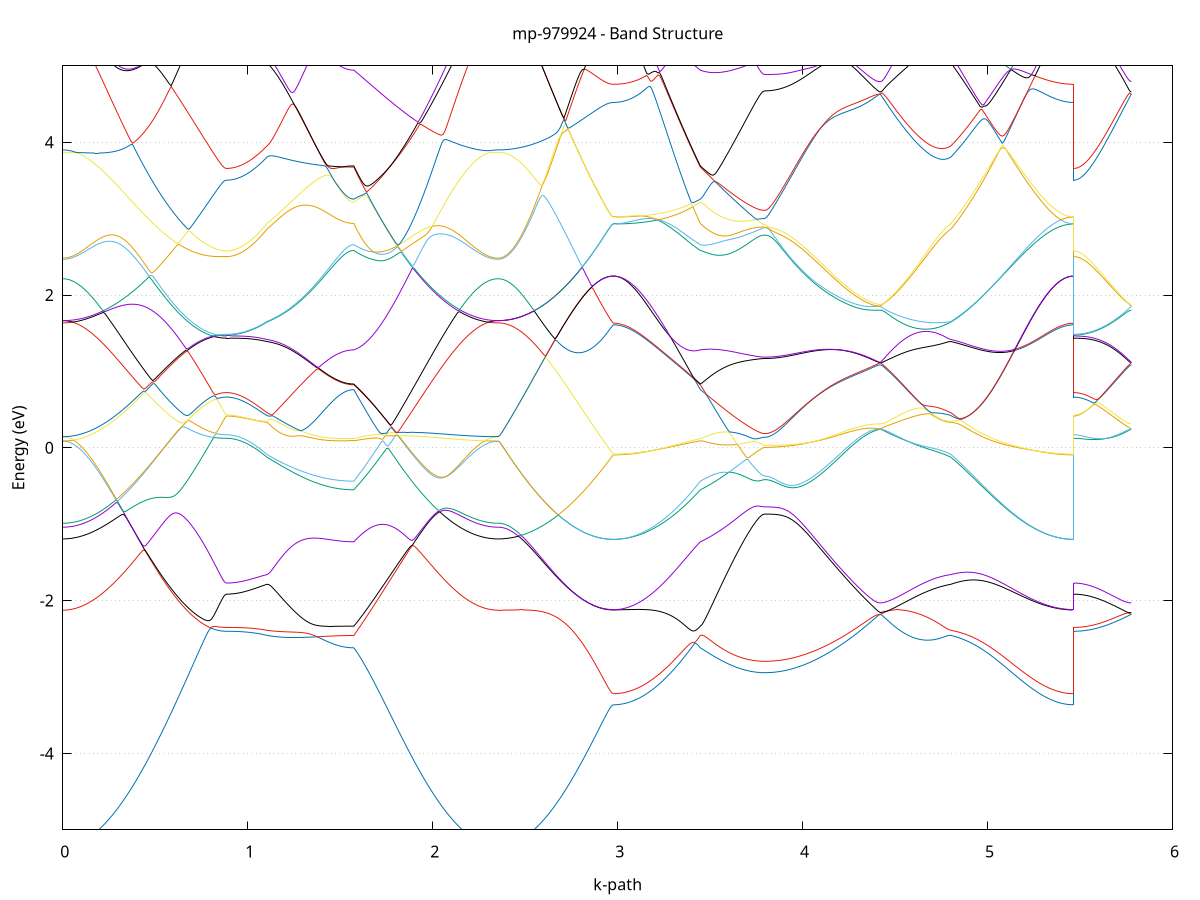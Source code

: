set title 'mp-979924 - Band Structure'
set xlabel 'k-path'
set ylabel 'Energy (eV)'
set grid y
set yrange [-5:5]
set terminal png size 800,600
set output 'mp-979924_bands_gnuplot.png'
plot '-' using 1:2 with lines notitle, '-' using 1:2 with lines notitle, '-' using 1:2 with lines notitle, '-' using 1:2 with lines notitle, '-' using 1:2 with lines notitle, '-' using 1:2 with lines notitle, '-' using 1:2 with lines notitle, '-' using 1:2 with lines notitle, '-' using 1:2 with lines notitle, '-' using 1:2 with lines notitle, '-' using 1:2 with lines notitle, '-' using 1:2 with lines notitle, '-' using 1:2 with lines notitle, '-' using 1:2 with lines notitle, '-' using 1:2 with lines notitle, '-' using 1:2 with lines notitle, '-' using 1:2 with lines notitle, '-' using 1:2 with lines notitle, '-' using 1:2 with lines notitle, '-' using 1:2 with lines notitle, '-' using 1:2 with lines notitle, '-' using 1:2 with lines notitle, '-' using 1:2 with lines notitle, '-' using 1:2 with lines notitle, '-' using 1:2 with lines notitle, '-' using 1:2 with lines notitle, '-' using 1:2 with lines notitle, '-' using 1:2 with lines notitle, '-' using 1:2 with lines notitle, '-' using 1:2 with lines notitle, '-' using 1:2 with lines notitle, '-' using 1:2 with lines notitle, '-' using 1:2 with lines notitle, '-' using 1:2 with lines notitle, '-' using 1:2 with lines notitle, '-' using 1:2 with lines notitle, '-' using 1:2 with lines notitle, '-' using 1:2 with lines notitle, '-' using 1:2 with lines notitle, '-' using 1:2 with lines notitle, '-' using 1:2 with lines notitle, '-' using 1:2 with lines notitle, '-' using 1:2 with lines notitle, '-' using 1:2 with lines notitle, '-' using 1:2 with lines notitle, '-' using 1:2 with lines notitle, '-' using 1:2 with lines notitle, '-' using 1:2 with lines notitle
0.000000 -42.641153
0.009933 -42.641153
0.019866 -42.641153
0.029799 -42.641153
0.039732 -42.641153
0.049665 -42.641153
0.059598 -42.641153
0.069531 -42.641153
0.079465 -42.641153
0.089398 -42.641153
0.099331 -42.641153
0.109264 -42.641153
0.119197 -42.641153
0.129130 -42.641153
0.139063 -42.641153
0.148996 -42.641153
0.158929 -42.641153
0.168862 -42.641153
0.178795 -42.641153
0.188728 -42.641153
0.198661 -42.641153
0.208594 -42.641153
0.218527 -42.641153
0.228461 -42.641153
0.238394 -42.641153
0.248327 -42.641153
0.258260 -42.641153
0.268193 -42.641153
0.278126 -42.641153
0.288059 -42.641153
0.297992 -42.641153
0.307925 -42.641153
0.317858 -42.641153
0.327791 -42.641153
0.337724 -42.641153
0.347657 -42.641153
0.357590 -42.641153
0.367523 -42.641153
0.377457 -42.641153
0.387390 -42.641053
0.397323 -42.641053
0.407256 -42.641053
0.417189 -42.641053
0.427122 -42.641053
0.437055 -42.641053
0.446988 -42.641053
0.456921 -42.641053
0.466854 -42.641053
0.476787 -42.641053
0.486720 -42.641053
0.496653 -42.641053
0.506586 -42.641053
0.516519 -42.641053
0.526452 -42.641053
0.536386 -42.641053
0.546319 -42.641053
0.556252 -42.641053
0.566185 -42.641053
0.576118 -42.641053
0.586051 -42.640953
0.595984 -42.640953
0.605917 -42.640953
0.615850 -42.640953
0.625783 -42.640953
0.635716 -42.640953
0.645649 -42.640953
0.655582 -42.640953
0.665515 -42.640953
0.675448 -42.640953
0.685382 -42.640953
0.695315 -42.640953
0.705248 -42.640953
0.715181 -42.640953
0.725114 -42.640953
0.735047 -42.640953
0.744980 -42.640953
0.754913 -42.640953
0.764846 -42.640953
0.774779 -42.640953
0.784712 -42.640953
0.794645 -42.640953
0.804578 -42.640953
0.814511 -42.640953
0.824444 -42.640953
0.834378 -42.640953
0.844311 -42.640953
0.854244 -42.640953
0.864177 -42.640853
0.874110 -42.640953
0.884043 -42.640953
0.884043 -42.640953
0.894027 -42.640953
0.904011 -42.640953
0.913995 -42.640953
0.923979 -42.640953
0.933963 -42.640953
0.943947 -42.640953
0.953931 -42.640953
0.963915 -42.640953
0.973899 -42.640953
0.983883 -42.640953
0.993867 -42.640953
1.003851 -42.640953
1.013835 -42.640953
1.023819 -42.640953
1.033803 -42.640953
1.043787 -42.640953
1.053771 -42.640953
1.063755 -42.640953
1.073739 -42.640953
1.083723 -42.640953
1.093707 -42.640953
1.103691 -42.640953
1.103691 -42.640953
1.113687 -42.640953
1.123683 -42.640953
1.133678 -42.640953
1.143674 -42.640953
1.153670 -42.641053
1.163665 -42.641053
1.173661 -42.641053
1.183657 -42.641053
1.193653 -42.641053
1.203648 -42.641053
1.213644 -42.641053
1.223640 -42.641053
1.233635 -42.641053
1.243631 -42.641053
1.253627 -42.641053
1.263622 -42.641053
1.273618 -42.641053
1.283614 -42.641053
1.293610 -42.641053
1.303605 -42.641053
1.313601 -42.641053
1.323597 -42.641053
1.333592 -42.641153
1.343588 -42.641153
1.353584 -42.641153
1.363579 -42.641153
1.373575 -42.641153
1.383571 -42.641153
1.393567 -42.641153
1.403562 -42.641153
1.413558 -42.641153
1.423554 -42.641153
1.433549 -42.641153
1.443545 -42.641153
1.453541 -42.641153
1.463536 -42.641153
1.473532 -42.641153
1.483528 -42.641153
1.493524 -42.641153
1.503519 -42.641153
1.513515 -42.641153
1.523511 -42.641153
1.533506 -42.641153
1.543502 -42.641153
1.553498 -42.641153
1.563493 -42.641153
1.573489 -42.641153
1.573489 -42.641153
1.583368 -42.641153
1.593247 -42.641153
1.603126 -42.641153
1.613004 -42.641153
1.622883 -42.641153
1.632762 -42.641153
1.642641 -42.641153
1.652520 -42.641153
1.662399 -42.641153
1.672277 -42.641153
1.682156 -42.641153
1.692035 -42.641153
1.701914 -42.641153
1.711793 -42.641153
1.721672 -42.641153
1.731550 -42.641153
1.741429 -42.641153
1.751308 -42.641153
1.761187 -42.641153
1.771066 -42.641153
1.780945 -42.641153
1.790823 -42.641153
1.800702 -42.641153
1.810581 -42.641153
1.820460 -42.641153
1.830339 -42.641153
1.840218 -42.641153
1.850096 -42.641153
1.859975 -42.641153
1.869854 -42.641153
1.879733 -42.641153
1.889612 -42.641153
1.899490 -42.641153
1.909369 -42.641153
1.919248 -42.641153
1.929127 -42.641153
1.939006 -42.641153
1.948885 -42.641153
1.958763 -42.641153
1.968642 -42.641153
1.978521 -42.641153
1.988400 -42.641153
1.998279 -42.641153
2.008158 -42.641153
2.018036 -42.641153
2.027915 -42.641153
2.037794 -42.641153
2.047673 -42.641153
2.057552 -42.641153
2.067431 -42.641153
2.077309 -42.641153
2.087188 -42.641153
2.097067 -42.641153
2.106946 -42.641153
2.116825 -42.641153
2.126704 -42.641153
2.136582 -42.641153
2.146461 -42.641153
2.156340 -42.641153
2.166219 -42.641153
2.176098 -42.641153
2.185977 -42.641153
2.195855 -42.641153
2.205734 -42.641153
2.215613 -42.641153
2.225492 -42.641153
2.235371 -42.641153
2.245250 -42.641153
2.255128 -42.641153
2.265007 -42.641153
2.274886 -42.641153
2.284765 -42.641153
2.294644 -42.641153
2.304523 -42.641153
2.314401 -42.641153
2.324280 -42.641153
2.334159 -42.641153
2.344038 -42.641153
2.353917 -42.641153
2.353917 -42.641153
2.363808 -42.641153
2.373700 -42.641153
2.383592 -42.641153
2.393484 -42.641153
2.403376 -42.641153
2.413267 -42.641153
2.423159 -42.641153
2.433051 -42.641153
2.442943 -42.641153
2.452835 -42.641153
2.462726 -42.641153
2.472618 -42.641153
2.482510 -42.641153
2.492402 -42.641153
2.502294 -42.641153
2.512185 -42.641153
2.522077 -42.641153
2.531969 -42.641153
2.541861 -42.641153
2.551753 -42.641153
2.561644 -42.641153
2.571536 -42.641253
2.581428 -42.641253
2.591320 -42.641253
2.601212 -42.641253
2.611103 -42.641253
2.620995 -42.641253
2.630887 -42.641253
2.640779 -42.641253
2.650671 -42.641253
2.660562 -42.641253
2.670454 -42.641253
2.680346 -42.641253
2.690238 -42.641253
2.700130 -42.641253
2.710021 -42.641253
2.719913 -42.641253
2.729805 -42.641253
2.739697 -42.641253
2.749589 -42.641253
2.759480 -42.641253
2.769372 -42.641253
2.779264 -42.641253
2.789156 -42.641253
2.799047 -42.641253
2.808939 -42.641253
2.818831 -42.641253
2.828723 -42.641253
2.838615 -42.641253
2.848506 -42.641253
2.858398 -42.641253
2.868290 -42.641253
2.878182 -42.641253
2.888074 -42.641253
2.897965 -42.641253
2.907857 -42.641253
2.917749 -42.641253
2.927641 -42.641253
2.937533 -42.641253
2.947424 -42.641253
2.957316 -42.641253
2.967208 -42.641253
2.977100 -42.641253
2.977100 -42.641253
2.987096 -42.641253
2.997091 -42.641253
3.007087 -42.641253
3.017083 -42.641253
3.027078 -42.641253
3.037074 -42.641253
3.047070 -42.641253
3.057065 -42.641253
3.067061 -42.641253
3.077057 -42.641253
3.087052 -42.641253
3.097048 -42.641253
3.107044 -42.641253
3.117040 -42.641253
3.127035 -42.641253
3.137031 -42.641253
3.147027 -42.641253
3.157022 -42.641253
3.167018 -42.641253
3.177014 -42.641253
3.187009 -42.641253
3.197005 -42.641253
3.207001 -42.641253
3.216997 -42.641253
3.226992 -42.641253
3.236988 -42.641253
3.246984 -42.641253
3.256979 -42.641253
3.266975 -42.641253
3.276971 -42.641253
3.286966 -42.641253
3.296962 -42.641253
3.306958 -42.641253
3.316954 -42.641253
3.326949 -42.641253
3.336945 -42.641253
3.346941 -42.641253
3.356936 -42.641253
3.366932 -42.641153
3.376928 -42.641153
3.386923 -42.641153
3.396919 -42.641153
3.406915 -42.641153
3.416911 -42.641153
3.426906 -42.641153
3.436902 -42.641153
3.446898 -42.641153
3.446898 -42.641153
3.456845 -42.641153
3.466792 -42.641153
3.476739 -42.641153
3.486687 -42.641153
3.496634 -42.641153
3.506581 -42.641153
3.516529 -42.641153
3.526476 -42.641153
3.536423 -42.641153
3.546371 -42.641153
3.556318 -42.641153
3.566265 -42.641153
3.576212 -42.641153
3.586160 -42.641153
3.596107 -42.641153
3.606054 -42.641153
3.616002 -42.641153
3.625949 -42.641153
3.635896 -42.641153
3.645843 -42.641153
3.655791 -42.641153
3.665738 -42.641153
3.675685 -42.641153
3.685633 -42.641153
3.695580 -42.641153
3.705527 -42.641153
3.715474 -42.641153
3.725422 -42.641153
3.735369 -42.641153
3.745316 -42.641153
3.755264 -42.641153
3.765211 -42.641153
3.775158 -42.641153
3.785105 -42.641153
3.795053 -42.641153
3.795053 -42.641153
3.804975 -42.641153
3.814898 -42.641153
3.824820 -42.641153
3.834742 -42.641153
3.844665 -42.641153
3.854587 -42.641153
3.864510 -42.641153
3.874432 -42.641153
3.884355 -42.641153
3.894277 -42.641153
3.904199 -42.641153
3.914122 -42.641153
3.924044 -42.641153
3.933967 -42.641153
3.943889 -42.641153
3.953812 -42.641153
3.963734 -42.641053
3.973656 -42.641053
3.983579 -42.641053
3.993501 -42.641053
4.003424 -42.641053
4.013346 -42.641053
4.023269 -42.641053
4.033191 -42.641053
4.043113 -42.641053
4.053036 -42.641053
4.062958 -42.641053
4.072881 -42.641053
4.082803 -42.641053
4.092726 -42.641053
4.102648 -42.641053
4.112570 -42.641053
4.122493 -42.641053
4.132415 -42.641053
4.142338 -42.641053
4.152260 -42.640953
4.162182 -42.640953
4.172105 -42.640953
4.182027 -42.640953
4.191950 -42.640953
4.201872 -42.640953
4.211795 -42.640953
4.221717 -42.640953
4.231639 -42.640953
4.241562 -42.640953
4.251484 -42.640953
4.261407 -42.640953
4.271329 -42.640953
4.281252 -42.640953
4.291174 -42.640953
4.301096 -42.640953
4.311019 -42.640953
4.320941 -42.640953
4.330864 -42.640953
4.340786 -42.640953
4.350709 -42.640953
4.360631 -42.640953
4.370553 -42.640853
4.380476 -42.640953
4.390398 -42.640953
4.400321 -42.640953
4.410243 -42.640953
4.420165 -42.640953
4.420165 -42.640953
4.429941 -42.640953
4.439716 -42.640953
4.449491 -42.640953
4.459266 -42.640953
4.469041 -42.640953
4.478816 -42.640853
4.488591 -42.640953
4.498366 -42.640953
4.508141 -42.640953
4.517916 -42.640953
4.527691 -42.640953
4.537466 -42.640953
4.547241 -42.640953
4.557017 -42.640953
4.566792 -42.640953
4.576567 -42.640953
4.586342 -42.640953
4.596117 -42.640953
4.605892 -42.640953
4.615667 -42.640953
4.625442 -42.640953
4.635217 -42.640953
4.644992 -42.640953
4.654767 -42.640953
4.664542 -42.640953
4.674317 -42.640953
4.684093 -42.640953
4.693868 -42.640953
4.703643 -42.640953
4.713418 -42.640953
4.723193 -42.640953
4.732968 -42.640953
4.742743 -42.640953
4.752518 -42.640953
4.762293 -42.640953
4.772068 -42.640953
4.781843 -42.640953
4.791618 -42.640953
4.801393 -42.640953
4.801393 -42.640953
4.811310 -42.640953
4.821226 -42.640953
4.831142 -42.640953
4.841059 -42.641053
4.850975 -42.641053
4.860891 -42.641053
4.870808 -42.641053
4.880724 -42.641053
4.890640 -42.641053
4.900557 -42.641053
4.910473 -42.641053
4.920389 -42.641053
4.930306 -42.641053
4.940222 -42.641053
4.950138 -42.641053
4.960055 -42.641053
4.969971 -42.641053
4.979887 -42.641153
4.989804 -42.641153
4.999720 -42.641153
5.009636 -42.641153
5.019553 -42.641153
5.029469 -42.641153
5.039385 -42.641153
5.049302 -42.641153
5.059218 -42.641153
5.069134 -42.641153
5.079051 -42.641153
5.088967 -42.641153
5.098883 -42.641153
5.108800 -42.641153
5.118716 -42.641153
5.128632 -42.641153
5.138549 -42.641253
5.148465 -42.641253
5.158381 -42.641253
5.168298 -42.641253
5.178214 -42.641253
5.188130 -42.641253
5.198047 -42.641253
5.207963 -42.641253
5.217879 -42.641253
5.227796 -42.641253
5.237712 -42.641253
5.247628 -42.641253
5.257545 -42.641253
5.267461 -42.641253
5.277377 -42.641253
5.287294 -42.641253
5.297210 -42.641253
5.307126 -42.641253
5.317043 -42.641253
5.326959 -42.641253
5.336876 -42.641253
5.346792 -42.641253
5.356708 -42.641253
5.366625 -42.641253
5.376541 -42.641253
5.386457 -42.641253
5.396374 -42.641253
5.406290 -42.641253
5.416206 -42.641253
5.426123 -42.641253
5.436039 -42.641253
5.445955 -42.641253
5.455872 -42.641253
5.465788 -42.641253
5.465788 -42.640953
5.475525 -42.640953
5.485262 -42.640953
5.495000 -42.640953
5.504737 -42.640953
5.514474 -42.640953
5.524211 -42.640953
5.533949 -42.640953
5.543686 -42.640953
5.553423 -42.640953
5.563160 -42.640853
5.572897 -42.640953
5.582635 -42.640953
5.592372 -42.640953
5.602109 -42.640953
5.611846 -42.640953
5.621584 -42.640953
5.631321 -42.640953
5.641058 -42.640953
5.650795 -42.640953
5.660533 -42.640953
5.670270 -42.640953
5.680007 -42.640853
5.689744 -42.640953
5.699482 -42.640953
5.709219 -42.640953
5.718956 -42.640953
5.728693 -42.640953
5.738430 -42.640953
5.748168 -42.640953
5.757905 -42.640953
5.767642 -42.640953
5.777379 -42.640953
e
0.000000 -23.620153
0.009933 -23.620153
0.019866 -23.620053
0.029799 -23.619853
0.039732 -23.619653
0.049665 -23.619353
0.059598 -23.619053
0.069531 -23.618653
0.079465 -23.618253
0.089398 -23.617753
0.099331 -23.617253
0.109264 -23.616753
0.119197 -23.616153
0.129130 -23.615453
0.139063 -23.614853
0.148996 -23.614153
0.158929 -23.613553
0.168862 -23.612853
0.178795 -23.612253
0.188728 -23.611553
0.198661 -23.611053
0.208594 -23.610453
0.218527 -23.609953
0.228461 -23.609553
0.238394 -23.609253
0.248327 -23.609053
0.258260 -23.608853
0.268193 -23.608953
0.278126 -23.609053
0.288059 -23.609353
0.297992 -23.609753
0.307925 -23.610253
0.317858 -23.610953
0.327791 -23.611853
0.337724 -23.612753
0.347657 -23.613853
0.357590 -23.615153
0.367523 -23.616453
0.377457 -23.617953
0.387390 -23.619453
0.397323 -23.621153
0.407256 -23.622853
0.417189 -23.624653
0.427122 -23.626553
0.437055 -23.628453
0.446988 -23.630353
0.456921 -23.632353
0.466854 -23.634353
0.476787 -23.636453
0.486720 -23.638453
0.496653 -23.640553
0.506586 -23.642553
0.516519 -23.644653
0.526452 -23.646653
0.536386 -23.648753
0.546319 -23.650753
0.556252 -23.652753
0.566185 -23.654753
0.576118 -23.656653
0.586051 -23.658653
0.595984 -23.660553
0.605917 -23.662353
0.615850 -23.664153
0.625783 -23.665953
0.635716 -23.667653
0.645649 -23.669353
0.655582 -23.670953
0.665515 -23.672453
0.675448 -23.673953
0.685382 -23.675453
0.695315 -23.676853
0.705248 -23.678153
0.715181 -23.679453
0.725114 -23.680653
0.735047 -23.681753
0.744980 -23.682853
0.754913 -23.683853
0.764846 -23.684753
0.774779 -23.685653
0.784712 -23.686453
0.794645 -23.687153
0.804578 -23.687753
0.814511 -23.688353
0.824444 -23.688853
0.834378 -23.689253
0.844311 -23.689553
0.854244 -23.689853
0.864177 -23.690053
0.874110 -23.690153
0.884043 -23.690153
0.884043 -23.690153
0.894027 -23.690053
0.904011 -23.689753
0.913995 -23.689253
0.923979 -23.688453
0.933963 -23.687453
0.943947 -23.686353
0.953931 -23.684953
0.963915 -23.683253
0.973899 -23.681453
0.983883 -23.679453
0.993867 -23.677253
1.003851 -23.674753
1.013835 -23.672153
1.023819 -23.669353
1.033803 -23.666253
1.043787 -23.663053
1.053771 -23.659653
1.063755 -23.656053
1.073739 -23.652353
1.083723 -23.648353
1.093707 -23.644253
1.103691 -23.640053
1.103691 -23.640053
1.113687 -23.636853
1.123683 -23.633653
1.133678 -23.630353
1.143674 -23.626853
1.153670 -23.623253
1.163665 -23.619653
1.173661 -23.615953
1.183657 -23.612053
1.193653 -23.608153
1.203648 -23.604153
1.213644 -23.600053
1.223640 -23.595953
1.233635 -23.591753
1.243631 -23.587453
1.253627 -23.583153
1.263622 -23.579953
1.273618 -23.578553
1.283614 -23.577053
1.293610 -23.575453
1.303605 -23.573853
1.313601 -23.572253
1.323597 -23.570553
1.333592 -23.568753
1.343588 -23.567053
1.353584 -23.565153
1.363579 -23.563353
1.373575 -23.561453
1.383571 -23.559453
1.393567 -23.557453
1.403562 -23.555453
1.413558 -23.553453
1.423554 -23.551353
1.433549 -23.549253
1.443545 -23.547053
1.453541 -23.544953
1.463536 -23.542753
1.473532 -23.540553
1.483528 -23.538353
1.493524 -23.536153
1.503519 -23.533953
1.513515 -23.531853
1.523511 -23.529653
1.533506 -23.527553
1.543502 -23.525653
1.553498 -23.523853
1.563493 -23.522453
1.573489 -23.521853
1.573489 -23.521853
1.583368 -23.518353
1.593247 -23.514753
1.603126 -23.511153
1.613004 -23.509153
1.622883 -23.508353
1.632762 -23.507653
1.642641 -23.507053
1.652520 -23.506553
1.662399 -23.508753
1.672277 -23.511853
1.682156 -23.514953
1.692035 -23.517953
1.701914 -23.520953
1.711793 -23.523853
1.721672 -23.526753
1.731550 -23.529553
1.741429 -23.532353
1.751308 -23.535053
1.761187 -23.537653
1.771066 -23.540353
1.780945 -23.542853
1.790823 -23.545353
1.800702 -23.547853
1.810581 -23.550253
1.820460 -23.552653
1.830339 -23.554953
1.840218 -23.557153
1.850096 -23.559353
1.859975 -23.561553
1.869854 -23.563653
1.879733 -23.565753
1.889612 -23.567753
1.899490 -23.569753
1.909369 -23.571653
1.919248 -23.573553
1.929127 -23.575453
1.939006 -23.577253
1.948885 -23.579053
1.958763 -23.580753
1.968642 -23.582553
1.978521 -23.584153
1.988400 -23.585853
1.998279 -23.587453
2.008158 -23.589053
2.018036 -23.590553
2.027915 -23.592053
2.037794 -23.593553
2.047673 -23.595053
2.057552 -23.596453
2.067431 -23.597853
2.077309 -23.599153
2.087188 -23.600553
2.097067 -23.601853
2.106946 -23.603053
2.116825 -23.604253
2.126704 -23.605453
2.136582 -23.606653
2.146461 -23.607753
2.156340 -23.608853
2.166219 -23.609853
2.176098 -23.610853
2.185977 -23.611853
2.195855 -23.612753
2.205734 -23.613653
2.215613 -23.614453
2.225492 -23.615153
2.235371 -23.615953
2.245250 -23.616553
2.255128 -23.617153
2.265007 -23.617753
2.274886 -23.618253
2.284765 -23.618653
2.294644 -23.619053
2.304523 -23.619353
2.314401 -23.619653
2.324280 -23.619853
2.334159 -23.620053
2.344038 -23.620153
2.353917 -23.620153
2.353917 -23.620153
2.363808 -23.620053
2.373700 -23.619853
2.383592 -23.619453
2.393484 -23.618953
2.403376 -23.618253
2.413267 -23.617453
2.423159 -23.616453
2.433051 -23.615353
2.442943 -23.614053
2.452835 -23.612653
2.462726 -23.611053
2.472618 -23.609353
2.482510 -23.607453
2.492402 -23.605453
2.502294 -23.603353
2.512185 -23.601053
2.522077 -23.598653
2.531969 -23.596053
2.541861 -23.593353
2.551753 -23.590553
2.561644 -23.587553
2.571536 -23.584453
2.581428 -23.581253
2.591320 -23.577953
2.601212 -23.574453
2.611103 -23.570853
2.620995 -23.567153
2.630887 -23.569753
2.640779 -23.572353
2.650671 -23.574953
2.660562 -23.577453
2.670454 -23.579953
2.680346 -23.582453
2.690238 -23.584753
2.700130 -23.587153
2.710021 -23.589353
2.719913 -23.591653
2.729805 -23.593753
2.739697 -23.595853
2.749589 -23.597853
2.759480 -23.599753
2.769372 -23.601653
2.779264 -23.603453
2.789156 -23.605153
2.799047 -23.606853
2.808939 -23.608353
2.818831 -23.609853
2.828723 -23.611253
2.838615 -23.612553
2.848506 -23.613753
2.858398 -23.614953
2.868290 -23.615953
2.878182 -23.616953
2.888074 -23.617853
2.897965 -23.618653
2.907857 -23.619253
2.917749 -23.619953
2.927641 -23.620453
2.937533 -23.620853
2.947424 -23.621153
2.957316 -23.621353
2.967208 -23.621553
2.977100 -23.621553
2.977100 -23.621553
2.987096 -23.621553
2.997091 -23.621353
3.007087 -23.621153
3.017083 -23.620753
3.027078 -23.620253
3.037074 -23.619753
3.047070 -23.619053
3.057065 -23.618253
3.067061 -23.617353
3.077057 -23.616453
3.087052 -23.615353
3.097048 -23.614153
3.107044 -23.612853
3.117040 -23.611553
3.127035 -23.610053
3.137031 -23.608453
3.147027 -23.606853
3.157022 -23.605053
3.167018 -23.603253
3.177014 -23.601253
3.187009 -23.599253
3.197005 -23.597153
3.207001 -23.594953
3.216997 -23.592653
3.226992 -23.590253
3.236988 -23.587853
3.246984 -23.585353
3.256979 -23.582753
3.266975 -23.580053
3.276971 -23.577253
3.286966 -23.574453
3.296962 -23.571553
3.306958 -23.568653
3.316954 -23.565653
3.326949 -23.562553
3.336945 -23.559353
3.346941 -23.556253
3.356936 -23.552953
3.366932 -23.549653
3.376928 -23.546353
3.386923 -23.542953
3.396919 -23.539553
3.406915 -23.536053
3.416911 -23.532553
3.426906 -23.529053
3.436902 -23.525453
3.446898 -23.521853
3.446898 -23.521853
3.456845 -23.520253
3.466792 -23.518553
3.476739 -23.516753
3.486687 -23.514953
3.496634 -23.513153
3.506581 -23.513153
3.516529 -23.513953
3.526476 -23.515153
3.536423 -23.516453
3.546371 -23.517953
3.556318 -23.519653
3.566265 -23.521353
3.576212 -23.523153
3.586160 -23.524853
3.596107 -23.526653
3.606054 -23.528353
3.616002 -23.529953
3.625949 -23.531553
3.635896 -23.533053
3.645843 -23.534453
3.655791 -23.535853
3.665738 -23.537053
3.675685 -23.538253
3.685633 -23.539353
3.695580 -23.540253
3.705527 -23.541153
3.715474 -23.541953
3.725422 -23.542653
3.735369 -23.543253
3.745316 -23.543753
3.755264 -23.544153
3.765211 -23.544553
3.775158 -23.544753
3.785105 -23.544853
3.795053 -23.544953
3.795053 -23.544953
3.804975 -23.545053
3.814898 -23.545353
3.824820 -23.545753
3.834742 -23.546453
3.844665 -23.547353
3.854587 -23.548453
3.864510 -23.549653
3.874432 -23.551153
3.884355 -23.552753
3.894277 -23.554453
3.904199 -23.556453
3.914122 -23.558553
3.924044 -23.560753
3.933967 -23.563153
3.943889 -23.565653
3.953812 -23.568353
3.963734 -23.571053
3.973656 -23.573853
3.983579 -23.576753
3.993501 -23.579653
4.003424 -23.582653
4.013346 -23.585653
4.023269 -23.588753
4.033191 -23.591853
4.043113 -23.594953
4.053036 -23.598053
4.062958 -23.601153
4.072881 -23.604153
4.082803 -23.607253
4.092726 -23.610253
4.102648 -23.613253
4.112570 -23.616153
4.122493 -23.619053
4.132415 -23.621853
4.142338 -23.624653
4.152260 -23.627353
4.162182 -23.629953
4.172105 -23.632553
4.182027 -23.635053
4.191950 -23.637453
4.201872 -23.639753
4.211795 -23.641953
4.221717 -23.644153
4.231639 -23.646153
4.241562 -23.648153
4.251484 -23.650053
4.261407 -23.651853
4.271329 -23.653453
4.281252 -23.655053
4.291174 -23.656553
4.301096 -23.657853
4.311019 -23.659153
4.320941 -23.660353
4.330864 -23.661353
4.340786 -23.662353
4.350709 -23.663153
4.360631 -23.663853
4.370553 -23.664453
4.380476 -23.664953
4.390398 -23.665353
4.400321 -23.665653
4.410243 -23.665853
4.420165 -23.665853
4.420165 -23.665853
4.429941 -23.665953
4.439716 -23.666053
4.449491 -23.666153
4.459266 -23.666453
4.469041 -23.666753
4.478816 -23.667053
4.488591 -23.667353
4.498366 -23.667753
4.508141 -23.668053
4.517916 -23.668353
4.527691 -23.668653
4.537466 -23.668953
4.547241 -23.669153
4.557017 -23.669353
4.566792 -23.669453
4.576567 -23.669453
4.586342 -23.669353
4.596117 -23.669253
4.605892 -23.668953
4.615667 -23.668653
4.625442 -23.668153
4.635217 -23.667553
4.644992 -23.666953
4.654767 -23.666053
4.664542 -23.665153
4.674317 -23.664153
4.684093 -23.662953
4.693868 -23.661653
4.703643 -23.660253
4.713418 -23.658653
4.723193 -23.657053
4.732968 -23.655253
4.742743 -23.653353
4.752518 -23.651353
4.762293 -23.649253
4.772068 -23.647053
4.781843 -23.644853
4.791618 -23.642453
4.801393 -23.640053
4.801393 -23.640053
4.811310 -23.635653
4.821226 -23.631053
4.831142 -23.626453
4.841059 -23.621553
4.850975 -23.616653
4.860891 -23.611553
4.870808 -23.606353
4.880724 -23.600953
4.890640 -23.595553
4.900557 -23.590053
4.910473 -23.589453
4.920389 -23.589153
4.930306 -23.589053
4.940222 -23.588953
4.950138 -23.588953
4.960055 -23.589053
4.969971 -23.589153
4.979887 -23.589453
4.989804 -23.589653
4.999720 -23.590053
5.009636 -23.590353
5.019553 -23.590853
5.029469 -23.591353
5.039385 -23.591853
5.049302 -23.592453
5.059218 -23.593053
5.069134 -23.593753
5.079051 -23.594453
5.088967 -23.595253
5.098883 -23.595953
5.108800 -23.596753
5.118716 -23.597653
5.128632 -23.598453
5.138549 -23.599353
5.148465 -23.600253
5.158381 -23.601153
5.168298 -23.602053
5.178214 -23.603053
5.188130 -23.603953
5.198047 -23.604953
5.207963 -23.605853
5.217879 -23.606853
5.227796 -23.607753
5.237712 -23.608753
5.247628 -23.609653
5.257545 -23.610553
5.267461 -23.611453
5.277377 -23.612353
5.287294 -23.613153
5.297210 -23.613953
5.307126 -23.614753
5.317043 -23.615553
5.326959 -23.616253
5.336876 -23.616953
5.346792 -23.617653
5.356708 -23.618253
5.366625 -23.618753
5.376541 -23.619353
5.386457 -23.619753
5.396374 -23.620153
5.406290 -23.620553
5.416206 -23.620853
5.426123 -23.621153
5.436039 -23.621353
5.445955 -23.621453
5.455872 -23.621553
5.465788 -23.621553
5.465788 -23.690153
5.475525 -23.690153
5.485262 -23.690053
5.495000 -23.689853
5.504737 -23.689453
5.514474 -23.689153
5.524211 -23.688653
5.533949 -23.688053
5.543686 -23.687453
5.553423 -23.686753
5.563160 -23.685953
5.572897 -23.685053
5.582635 -23.684153
5.592372 -23.683153
5.602109 -23.682153
5.611846 -23.681053
5.621584 -23.679953
5.631321 -23.678753
5.641058 -23.677653
5.650795 -23.676453
5.660533 -23.675253
5.670270 -23.674053
5.680007 -23.672853
5.689744 -23.671753
5.699482 -23.670653
5.709219 -23.669653
5.718956 -23.668653
5.728693 -23.667853
5.738430 -23.667153
5.748168 -23.666653
5.757905 -23.666253
5.767642 -23.665953
5.777379 -23.665853
e
0.000000 -23.510253
0.009933 -23.510353
0.019866 -23.510453
0.029799 -23.510653
0.039732 -23.510853
0.049665 -23.511153
0.059598 -23.511553
0.069531 -23.512053
0.079465 -23.512553
0.089398 -23.513153
0.099331 -23.513753
0.109264 -23.514353
0.119197 -23.515053
0.129130 -23.515853
0.139063 -23.516553
0.148996 -23.517353
0.158929 -23.518053
0.168862 -23.518753
0.178795 -23.519553
0.188728 -23.520153
0.198661 -23.520853
0.208594 -23.521353
0.218527 -23.521853
0.228461 -23.522253
0.238394 -23.522453
0.248327 -23.522653
0.258260 -23.522653
0.268193 -23.522453
0.278126 -23.522153
0.288059 -23.521653
0.297992 -23.520953
0.307925 -23.520053
0.317858 -23.518953
0.327791 -23.517753
0.337724 -23.516253
0.347657 -23.514653
0.357590 -23.512853
0.367523 -23.510853
0.377457 -23.511653
0.387390 -23.515253
0.397323 -23.518753
0.407256 -23.522353
0.417189 -23.525853
0.427122 -23.529253
0.437055 -23.532653
0.446988 -23.536053
0.456921 -23.539353
0.466854 -23.542653
0.476787 -23.545953
0.486720 -23.549153
0.496653 -23.552253
0.506586 -23.555353
0.516519 -23.558353
0.526452 -23.561353
0.536386 -23.564253
0.546319 -23.567053
0.556252 -23.569853
0.566185 -23.572553
0.576118 -23.575253
0.586051 -23.577853
0.595984 -23.580353
0.605917 -23.582853
0.615850 -23.585153
0.625783 -23.587453
0.635716 -23.589753
0.645649 -23.591853
0.655582 -23.593953
0.665515 -23.595953
0.675448 -23.597853
0.685382 -23.599653
0.695315 -23.601453
0.705248 -23.603053
0.715181 -23.604653
0.725114 -23.606153
0.735047 -23.607553
0.744980 -23.608953
0.754913 -23.610153
0.764846 -23.611253
0.774779 -23.612353
0.784712 -23.613353
0.794645 -23.614153
0.804578 -23.614953
0.814511 -23.615653
0.824444 -23.616253
0.834378 -23.616753
0.844311 -23.617253
0.854244 -23.617553
0.864177 -23.617753
0.874110 -23.617853
0.884043 -23.617953
0.884043 -23.617953
0.894027 -23.617853
0.904011 -23.617753
0.913995 -23.617453
0.923979 -23.617053
0.933963 -23.616553
0.943947 -23.616053
0.953931 -23.615353
0.963915 -23.614553
0.973899 -23.613653
0.983883 -23.612753
0.993867 -23.611653
1.003851 -23.610553
1.013835 -23.609453
1.023819 -23.608153
1.033803 -23.606953
1.043787 -23.605653
1.053771 -23.604353
1.063755 -23.603053
1.073739 -23.601653
1.083723 -23.600353
1.093707 -23.599153
1.103691 -23.597853
1.103691 -23.597853
1.113687 -23.596953
1.123683 -23.596053
1.133678 -23.595153
1.143674 -23.594253
1.153670 -23.593253
1.163665 -23.592153
1.173661 -23.591153
1.183657 -23.590053
1.193653 -23.588953
1.203648 -23.587753
1.213644 -23.586553
1.223640 -23.585353
1.233635 -23.584053
1.243631 -23.582753
1.253627 -23.581353
1.263622 -23.578853
1.273618 -23.574453
1.283614 -23.569953
1.293610 -23.565553
1.303605 -23.561053
1.313601 -23.556553
1.323597 -23.552153
1.333592 -23.547653
1.343588 -23.543253
1.353584 -23.538753
1.363579 -23.534453
1.373575 -23.530153
1.383571 -23.525953
1.393567 -23.521753
1.403562 -23.517753
1.413558 -23.513753
1.423554 -23.509953
1.433549 -23.506353
1.443545 -23.502853
1.453541 -23.499553
1.463536 -23.498453
1.473532 -23.499653
1.483528 -23.500953
1.493524 -23.502353
1.503519 -23.503953
1.513515 -23.505553
1.523511 -23.507253
1.533506 -23.508953
1.543502 -23.510653
1.553498 -23.512253
1.563493 -23.513553
1.573489 -23.514053
1.573489 -23.514053
1.583368 -23.512553
1.593247 -23.511253
1.603126 -23.510153
1.613004 -23.507553
1.622883 -23.503953
1.632762 -23.500353
1.642641 -23.502453
1.652520 -23.505653
1.662399 -23.506153
1.672277 -23.505753
1.682156 -23.505453
1.692035 -23.505153
1.701914 -23.504853
1.711793 -23.504553
1.721672 -23.504253
1.731550 -23.503953
1.741429 -23.503553
1.751308 -23.503153
1.761187 -23.502753
1.771066 -23.502353
1.780945 -23.501853
1.790823 -23.501253
1.800702 -23.500653
1.810581 -23.500053
1.820460 -23.499353
1.830339 -23.498553
1.840218 -23.497753
1.850096 -23.496753
1.859975 -23.495853
1.869854 -23.494753
1.879733 -23.493653
1.889612 -23.492453
1.899490 -23.491253
1.909369 -23.489953
1.919248 -23.488553
1.929127 -23.487053
1.939006 -23.485553
1.948885 -23.483953
1.958763 -23.482253
1.968642 -23.480553
1.978521 -23.478753
1.988400 -23.476853
1.998279 -23.475453
2.008158 -23.477653
2.018036 -23.479853
2.027915 -23.481853
2.037794 -23.483853
2.047673 -23.485753
2.057552 -23.487553
2.067431 -23.489253
2.077309 -23.490953
2.087188 -23.492553
2.097067 -23.493953
2.106946 -23.495453
2.116825 -23.496753
2.126704 -23.497953
2.136582 -23.499153
2.146461 -23.500253
2.156340 -23.501353
2.166219 -23.502253
2.176098 -23.503153
2.185977 -23.504053
2.195855 -23.504853
2.205734 -23.505553
2.215613 -23.506153
2.225492 -23.506753
2.235371 -23.507353
2.245250 -23.507853
2.255128 -23.508253
2.265007 -23.508653
2.274886 -23.509053
2.284765 -23.509353
2.294644 -23.509553
2.304523 -23.509753
2.314401 -23.509953
2.324280 -23.510053
2.334159 -23.510153
2.344038 -23.510253
2.353917 -23.510253
2.353917 -23.510253
2.363808 -23.510453
2.373700 -23.510853
2.383592 -23.511453
2.393484 -23.512453
2.403376 -23.513553
2.413267 -23.514953
2.423159 -23.516553
2.433051 -23.518253
2.442943 -23.520253
2.452835 -23.522353
2.462726 -23.524553
2.472618 -23.526853
2.482510 -23.529253
2.492402 -23.531753
2.502294 -23.534353
2.512185 -23.536953
2.522077 -23.539653
2.531969 -23.542353
2.541861 -23.545153
2.551753 -23.547853
2.561644 -23.550653
2.571536 -23.553453
2.581428 -23.556153
2.591320 -23.558953
2.601212 -23.561653
2.611103 -23.564353
2.620995 -23.567053
2.630887 -23.569753
2.640779 -23.572353
2.650671 -23.574953
2.660562 -23.577453
2.670454 -23.579953
2.680346 -23.582453
2.690238 -23.584753
2.700130 -23.587153
2.710021 -23.589353
2.719913 -23.591653
2.729805 -23.593753
2.739697 -23.595853
2.749589 -23.597853
2.759480 -23.599753
2.769372 -23.601653
2.779264 -23.603453
2.789156 -23.605153
2.799047 -23.606853
2.808939 -23.608353
2.818831 -23.609853
2.828723 -23.611253
2.838615 -23.612553
2.848506 -23.613753
2.858398 -23.614953
2.868290 -23.615953
2.878182 -23.616953
2.888074 -23.617853
2.897965 -23.618653
2.907857 -23.619253
2.917749 -23.619953
2.927641 -23.620453
2.937533 -23.620853
2.947424 -23.621153
2.957316 -23.621353
2.967208 -23.621553
2.977100 -23.621553
2.977100 -23.621553
2.987096 -23.621553
2.997091 -23.621253
3.007087 -23.620953
3.017083 -23.620453
3.027078 -23.619853
3.037074 -23.619053
3.047070 -23.618153
3.057065 -23.617153
3.067061 -23.615953
3.077057 -23.614653
3.087052 -23.613153
3.097048 -23.611553
3.107044 -23.609853
3.117040 -23.608053
3.127035 -23.606053
3.137031 -23.604053
3.147027 -23.601853
3.157022 -23.599453
3.167018 -23.597053
3.177014 -23.594553
3.187009 -23.591853
3.197005 -23.589153
3.207001 -23.586253
3.216997 -23.583353
3.226992 -23.580253
3.236988 -23.577153
3.246984 -23.573953
3.256979 -23.570753
3.266975 -23.567453
3.276971 -23.564053
3.286966 -23.560653
3.296962 -23.557253
3.306958 -23.553853
3.316954 -23.550353
3.326949 -23.546953
3.336945 -23.543553
3.346941 -23.540153
3.356936 -23.536953
3.366932 -23.533753
3.376928 -23.530653
3.386923 -23.527753
3.396919 -23.524953
3.406915 -23.522353
3.416911 -23.520053
3.426906 -23.517853
3.436902 -23.515853
3.446898 -23.514053
3.446898 -23.514053
3.456845 -23.513453
3.466792 -23.512953
3.476739 -23.512553
3.486687 -23.512453
3.496634 -23.512653
3.506581 -23.511253
3.516529 -23.509253
3.526476 -23.507253
3.536423 -23.505153
3.546371 -23.503053
3.556318 -23.500853
3.566265 -23.498653
3.576212 -23.496453
3.586160 -23.494253
3.596107 -23.491953
3.606054 -23.489653
3.616002 -23.487453
3.625949 -23.485153
3.635896 -23.482853
3.645843 -23.480553
3.655791 -23.478353
3.665738 -23.476853
3.675685 -23.475853
3.685633 -23.474853
3.695580 -23.473853
3.705527 -23.472853
3.715474 -23.472053
3.725422 -23.471253
3.735369 -23.470453
3.745316 -23.469853
3.755264 -23.469253
3.765211 -23.468853
3.775158 -23.468553
3.785105 -23.468353
3.795053 -23.468253
3.795053 -23.468253
3.804975 -23.468453
3.814898 -23.468853
3.824820 -23.469653
3.834742 -23.470553
3.844665 -23.471853
3.854587 -23.473253
3.864510 -23.474753
3.874432 -23.477853
3.884355 -23.481653
3.894277 -23.485453
3.904199 -23.489253
3.914122 -23.493153
3.924044 -23.496953
3.933967 -23.500853
3.943889 -23.504653
3.953812 -23.508453
3.963734 -23.512153
3.973656 -23.515853
3.983579 -23.519453
3.993501 -23.523053
4.003424 -23.526553
4.013346 -23.530053
4.023269 -23.533353
4.033191 -23.536653
4.043113 -23.539853
4.053036 -23.542953
4.062958 -23.546053
4.072881 -23.548953
4.082803 -23.551753
4.092726 -23.554553
4.102648 -23.557253
4.112570 -23.559753
4.122493 -23.562253
4.132415 -23.564653
4.142338 -23.566853
4.152260 -23.569053
4.162182 -23.571053
4.172105 -23.573053
4.182027 -23.574953
4.191950 -23.576653
4.201872 -23.578353
4.211795 -23.579853
4.221717 -23.581253
4.231639 -23.582653
4.241562 -23.583853
4.251484 -23.585053
4.261407 -23.586053
4.271329 -23.587053
4.281252 -23.587853
4.291174 -23.588653
4.301096 -23.589353
4.311019 -23.589953
4.320941 -23.590453
4.330864 -23.590953
4.340786 -23.591353
4.350709 -23.591653
4.360631 -23.591953
4.370553 -23.592153
4.380476 -23.592353
4.390398 -23.592453
4.400321 -23.592553
4.410243 -23.592653
4.420165 -23.592653
4.420165 -23.592653
4.429941 -23.592553
4.439716 -23.592353
4.449491 -23.591953
4.459266 -23.591453
4.469041 -23.590953
4.478816 -23.590253
4.488591 -23.589653
4.498366 -23.589053
4.508141 -23.588653
4.517916 -23.588353
4.527691 -23.588453
4.537466 -23.588853
4.547241 -23.589453
4.557017 -23.590353
4.566792 -23.591453
4.576567 -23.592553
4.586342 -23.593653
4.596117 -23.594653
4.605892 -23.595653
4.615667 -23.596653
4.625442 -23.597453
4.635217 -23.598253
4.644992 -23.598953
4.654767 -23.599553
4.664542 -23.600053
4.674317 -23.600453
4.684093 -23.600853
4.693868 -23.601053
4.703643 -23.601153
4.713418 -23.601253
4.723193 -23.601153
4.732968 -23.601053
4.742743 -23.600753
4.752518 -23.600453
4.762293 -23.600153
4.772068 -23.599653
4.781843 -23.599153
4.791618 -23.598553
4.801393 -23.597853
4.801393 -23.597853
4.811310 -23.596653
4.821226 -23.595553
4.831142 -23.594553
4.841059 -23.593553
4.850975 -23.592753
4.860891 -23.591953
4.870808 -23.591253
4.880724 -23.590653
4.890640 -23.590153
4.900557 -23.589753
4.910473 -23.584353
4.920389 -23.578653
4.930306 -23.572853
4.940222 -23.566953
4.950138 -23.561053
4.960055 -23.555053
4.969971 -23.548953
4.979887 -23.542853
4.989804 -23.536753
4.999720 -23.530653
5.009636 -23.524453
5.019553 -23.518353
5.029469 -23.512153
5.039385 -23.505953
5.049302 -23.499853
5.059218 -23.500953
5.069134 -23.505253
5.079051 -23.509653
5.088967 -23.514053
5.098883 -23.518353
5.108800 -23.522753
5.118716 -23.527153
5.128632 -23.531553
5.138549 -23.535953
5.148465 -23.540253
5.158381 -23.544553
5.168298 -23.548753
5.178214 -23.552953
5.188130 -23.557053
5.198047 -23.561153
5.207963 -23.565153
5.217879 -23.568953
5.227796 -23.572753
5.237712 -23.576453
5.247628 -23.580053
5.257545 -23.583553
5.267461 -23.586853
5.277377 -23.590053
5.287294 -23.593153
5.297210 -23.596153
5.307126 -23.598953
5.317043 -23.601553
5.326959 -23.604053
5.336876 -23.606453
5.346792 -23.608653
5.356708 -23.610653
5.366625 -23.612553
5.376541 -23.614253
5.386457 -23.615753
5.396374 -23.617153
5.406290 -23.618253
5.416206 -23.619253
5.426123 -23.620153
5.436039 -23.620753
5.445955 -23.621253
5.455872 -23.621453
5.465788 -23.621553
5.465788 -23.617953
5.475525 -23.617853
5.485262 -23.617653
5.495000 -23.617253
5.504737 -23.616753
5.514474 -23.616153
5.524211 -23.615353
5.533949 -23.614453
5.543686 -23.613353
5.553423 -23.612053
5.563160 -23.610753
5.572897 -23.609253
5.582635 -23.607553
5.592372 -23.605753
5.602109 -23.603853
5.611846 -23.601853
5.621584 -23.599653
5.631321 -23.597353
5.641058 -23.594853
5.650795 -23.592253
5.660533 -23.589553
5.670270 -23.586753
5.680007 -23.583753
5.689744 -23.584753
5.699482 -23.586253
5.709219 -23.587553
5.718956 -23.588853
5.728693 -23.589953
5.738430 -23.590853
5.748168 -23.591653
5.757905 -23.592153
5.767642 -23.592553
5.777379 -23.592653
e
0.000000 -23.510253
0.009933 -23.510153
0.019866 -23.509853
0.029799 -23.509353
0.039732 -23.508653
0.049665 -23.507653
0.059598 -23.506553
0.069531 -23.505153
0.079465 -23.503653
0.089398 -23.501853
0.099331 -23.499953
0.109264 -23.497753
0.119197 -23.495453
0.129130 -23.492853
0.139063 -23.490153
0.148996 -23.487253
0.158929 -23.484153
0.168862 -23.480853
0.178795 -23.477453
0.188728 -23.473753
0.198661 -23.469953
0.208594 -23.466053
0.218527 -23.461953
0.228461 -23.457653
0.238394 -23.460053
0.248327 -23.463753
0.258260 -23.467453
0.268193 -23.471153
0.278126 -23.474853
0.288059 -23.478553
0.297992 -23.482253
0.307925 -23.485953
0.317858 -23.489653
0.327791 -23.493353
0.337724 -23.497053
0.347657 -23.500753
0.357590 -23.504453
0.367523 -23.508053
0.377457 -23.508753
0.387390 -23.506453
0.397323 -23.504053
0.407256 -23.501453
0.417189 -23.498753
0.427122 -23.495953
0.437055 -23.492953
0.446988 -23.489953
0.456921 -23.486753
0.466854 -23.483553
0.476787 -23.480153
0.486720 -23.476753
0.496653 -23.473253
0.506586 -23.469753
0.516519 -23.466153
0.526452 -23.462453
0.536386 -23.464853
0.546319 -23.468953
0.556252 -23.473153
0.566185 -23.477353
0.576118 -23.481453
0.586051 -23.485653
0.595984 -23.489653
0.605917 -23.493653
0.615850 -23.497553
0.625783 -23.501453
0.635716 -23.505253
0.645649 -23.508953
0.655582 -23.512553
0.665515 -23.515953
0.675448 -23.519353
0.685382 -23.522653
0.695315 -23.525753
0.705248 -23.528753
0.715181 -23.531653
0.725114 -23.534353
0.735047 -23.536953
0.744980 -23.539353
0.754913 -23.541653
0.764846 -23.543853
0.774779 -23.545753
0.784712 -23.547653
0.794645 -23.549253
0.804578 -23.550753
0.814511 -23.552053
0.824444 -23.553153
0.834378 -23.554153
0.844311 -23.554953
0.854244 -23.555553
0.864177 -23.556053
0.874110 -23.556253
0.884043 -23.556353
0.884043 -23.556353
0.894027 -23.556353
0.904011 -23.556353
0.913995 -23.556253
0.923979 -23.556153
0.933963 -23.556053
0.943947 -23.555853
0.953931 -23.555653
0.963915 -23.555453
0.973899 -23.555153
0.983883 -23.554853
0.993867 -23.554453
1.003851 -23.554053
1.013835 -23.553553
1.023819 -23.553053
1.033803 -23.552453
1.043787 -23.551753
1.053771 -23.550953
1.063755 -23.550153
1.073739 -23.549153
1.083723 -23.548153
1.093707 -23.546953
1.103691 -23.545653
1.103691 -23.545653
1.113687 -23.544653
1.123683 -23.543553
1.133678 -23.542253
1.143674 -23.540853
1.153670 -23.539353
1.163665 -23.537653
1.173661 -23.535953
1.183657 -23.534153
1.193653 -23.532153
1.203648 -23.530153
1.213644 -23.528153
1.223640 -23.525953
1.233635 -23.523853
1.243631 -23.521653
1.253627 -23.519353
1.263622 -23.517153
1.273618 -23.514953
1.283614 -23.512753
1.293610 -23.510553
1.303605 -23.508453
1.313601 -23.506453
1.323597 -23.504553
1.333592 -23.502753
1.343588 -23.501053
1.353584 -23.499653
1.363579 -23.498353
1.373575 -23.497253
1.383571 -23.496453
1.393567 -23.495853
1.403562 -23.495553
1.413558 -23.495453
1.423554 -23.495653
1.433549 -23.496053
1.443545 -23.496653
1.453541 -23.497453
1.463536 -23.496353
1.473532 -23.493453
1.483528 -23.490853
1.493524 -23.488353
1.503519 -23.486153
1.513515 -23.484253
1.523511 -23.482653
1.533506 -23.481253
1.543502 -23.480253
1.553498 -23.479453
1.563493 -23.479053
1.573489 -23.478853
1.573489 -23.478853
1.583368 -23.482353
1.593247 -23.485753
1.603126 -23.489153
1.613004 -23.492553
1.622883 -23.495853
1.632762 -23.499153
1.642641 -23.496753
1.652520 -23.493153
1.662399 -23.489553
1.672277 -23.485953
1.682156 -23.482453
1.692035 -23.478853
1.701914 -23.475353
1.711793 -23.471953
1.721672 -23.468453
1.731550 -23.465053
1.741429 -23.461753
1.751308 -23.458453
1.761187 -23.455253
1.771066 -23.452053
1.780945 -23.448953
1.790823 -23.445953
1.800702 -23.442953
1.810581 -23.440053
1.820460 -23.437253
1.830339 -23.434553
1.840218 -23.431953
1.850096 -23.434153
1.859975 -23.437253
1.869854 -23.440353
1.879733 -23.443453
1.889612 -23.446453
1.899490 -23.449353
1.909369 -23.452253
1.919248 -23.455153
1.929127 -23.457853
1.939006 -23.460653
1.948885 -23.463253
1.958763 -23.465853
1.968642 -23.468353
1.978521 -23.470853
1.988400 -23.473153
1.998279 -23.474853
2.008158 -23.472853
2.018036 -23.470853
2.027915 -23.468753
2.037794 -23.466553
2.047673 -23.466953
2.057552 -23.469553
2.067431 -23.472153
2.077309 -23.474653
2.087188 -23.477053
2.097067 -23.479353
2.106946 -23.481653
2.116825 -23.483853
2.126704 -23.485953
2.136582 -23.487953
2.146461 -23.489853
2.156340 -23.491753
2.166219 -23.493553
2.176098 -23.495253
2.185977 -23.496853
2.195855 -23.498353
2.205734 -23.499753
2.215613 -23.501153
2.225492 -23.502353
2.235371 -23.503553
2.245250 -23.504553
2.255128 -23.505553
2.265007 -23.506453
2.274886 -23.507253
2.284765 -23.507953
2.294644 -23.508553
2.304523 -23.509053
2.314401 -23.509553
2.324280 -23.509853
2.334159 -23.510053
2.344038 -23.510253
2.353917 -23.510253
2.353917 -23.510253
2.363808 -23.510453
2.373700 -23.510853
2.383592 -23.511453
2.393484 -23.512453
2.403376 -23.513553
2.413267 -23.514953
2.423159 -23.516553
2.433051 -23.518253
2.442943 -23.520253
2.452835 -23.522353
2.462726 -23.524553
2.472618 -23.526853
2.482510 -23.529253
2.492402 -23.531753
2.502294 -23.534353
2.512185 -23.536953
2.522077 -23.539653
2.531969 -23.542353
2.541861 -23.545153
2.551753 -23.547853
2.561644 -23.550653
2.571536 -23.553453
2.581428 -23.556153
2.591320 -23.558953
2.601212 -23.561653
2.611103 -23.564353
2.620995 -23.567053
2.630887 -23.563253
2.640779 -23.559353
2.650671 -23.555253
2.660562 -23.551053
2.670454 -23.546753
2.680346 -23.542453
2.690238 -23.537953
2.700130 -23.533353
2.710021 -23.528653
2.719913 -23.523953
2.729805 -23.519053
2.739697 -23.514153
2.749589 -23.509153
2.759480 -23.504053
2.769372 -23.498853
2.779264 -23.493653
2.789156 -23.488353
2.799047 -23.483053
2.808939 -23.477653
2.818831 -23.472253
2.828723 -23.466853
2.838615 -23.461353
2.848506 -23.455853
2.858398 -23.450453
2.868290 -23.444953
2.878182 -23.439553
2.888074 -23.434153
2.897965 -23.428753
2.907857 -23.423553
2.917749 -23.418553
2.927641 -23.413753
2.937533 -23.409353
2.947424 -23.405453
2.957316 -23.402353
2.967208 -23.400253
2.977100 -23.399553
2.977100 -23.399553
2.987096 -23.399553
2.997091 -23.399753
3.007087 -23.400053
3.017083 -23.400353
3.027078 -23.400853
3.037074 -23.401453
3.047070 -23.402153
3.057065 -23.402853
3.067061 -23.403753
3.077057 -23.404653
3.087052 -23.405653
3.097048 -23.406753
3.107044 -23.407853
3.117040 -23.409053
3.127035 -23.410353
3.137031 -23.411653
3.147027 -23.412953
3.157022 -23.414353
3.167018 -23.415853
3.177014 -23.417253
3.187009 -23.418653
3.197005 -23.420153
3.207001 -23.421653
3.216997 -23.423053
3.226992 -23.424553
3.236988 -23.425953
3.246984 -23.427353
3.256979 -23.428653
3.266975 -23.429953
3.276971 -23.431253
3.286966 -23.432353
3.296962 -23.433453
3.306958 -23.434453
3.316954 -23.435353
3.326949 -23.436153
3.336945 -23.438853
3.346941 -23.442553
3.356936 -23.446253
3.366932 -23.449953
3.376928 -23.453553
3.386923 -23.457253
3.396919 -23.460953
3.406915 -23.464553
3.416911 -23.468153
3.426906 -23.471753
3.436902 -23.475353
3.446898 -23.478853
3.446898 -23.478853
3.456845 -23.480453
3.466792 -23.482153
3.476739 -23.483853
3.486687 -23.485353
3.496634 -23.486553
3.506581 -23.487553
3.516529 -23.488053
3.526476 -23.488353
3.536423 -23.488353
3.546371 -23.488053
3.556318 -23.487553
3.566265 -23.486853
3.576212 -23.486053
3.586160 -23.485253
3.596107 -23.484253
3.606054 -23.483253
3.616002 -23.482253
3.625949 -23.481153
3.635896 -23.480053
3.645843 -23.479053
3.655791 -23.477953
3.665738 -23.476153
3.675685 -23.473953
3.685633 -23.471853
3.695580 -23.469853
3.705527 -23.467953
3.715474 -23.466153
3.725422 -23.464453
3.735369 -23.462953
3.745316 -23.461653
3.755264 -23.460553
3.765211 -23.459653
3.775158 -23.458953
3.785105 -23.458553
3.795053 -23.458453
3.795053 -23.458453
3.804975 -23.458853
3.814898 -23.460153
3.824820 -23.462053
3.834742 -23.464553
3.844665 -23.467553
3.854587 -23.470753
3.864510 -23.474253
3.874432 -23.476453
3.884355 -23.478253
3.894277 -23.480153
3.904199 -23.482053
3.914122 -23.483953
3.924044 -23.485953
3.933967 -23.487953
3.943889 -23.489853
3.953812 -23.491753
3.963734 -23.493753
3.973656 -23.495653
3.983579 -23.497453
3.993501 -23.499353
4.003424 -23.501153
4.013346 -23.502953
4.023269 -23.504753
4.033191 -23.506453
4.043113 -23.508253
4.053036 -23.509953
4.062958 -23.511653
4.072881 -23.513253
4.082803 -23.514953
4.092726 -23.516553
4.102648 -23.518153
4.112570 -23.519753
4.122493 -23.521253
4.132415 -23.522853
4.142338 -23.524253
4.152260 -23.525753
4.162182 -23.527253
4.172105 -23.528653
4.182027 -23.529953
4.191950 -23.531353
4.201872 -23.532653
4.211795 -23.533853
4.221717 -23.535053
4.231639 -23.536253
4.241562 -23.537353
4.251484 -23.538453
4.261407 -23.539453
4.271329 -23.540453
4.281252 -23.541353
4.291174 -23.542253
4.301096 -23.543053
4.311019 -23.543753
4.320941 -23.544453
4.330864 -23.545053
4.340786 -23.545653
4.350709 -23.546153
4.360631 -23.546553
4.370553 -23.546953
4.380476 -23.547253
4.390398 -23.547453
4.400321 -23.547653
4.410243 -23.547753
4.420165 -23.547753
4.420165 -23.547753
4.429941 -23.551153
4.439716 -23.554253
4.449491 -23.557353
4.459266 -23.560153
4.469041 -23.562853
4.478816 -23.565353
4.488591 -23.567553
4.498366 -23.569553
4.508141 -23.571153
4.517916 -23.572353
4.527691 -23.573053
4.537466 -23.573253
4.547241 -23.572953
4.557017 -23.572353
4.566792 -23.571353
4.576567 -23.570253
4.586342 -23.569053
4.596117 -23.567753
4.605892 -23.566453
4.615667 -23.565053
4.625442 -23.563653
4.635217 -23.562353
4.644992 -23.560953
4.654767 -23.559653
4.664542 -23.558453
4.674317 -23.557253
4.684093 -23.556053
4.693868 -23.554953
4.703643 -23.553853
4.713418 -23.552853
4.723193 -23.551953
4.732968 -23.551053
4.742743 -23.550253
4.752518 -23.549453
4.762293 -23.548653
4.772068 -23.547853
4.781843 -23.547153
4.791618 -23.546453
4.801393 -23.545653
4.801393 -23.545653
4.811310 -23.544253
4.821226 -23.542753
4.831142 -23.541053
4.841059 -23.539253
4.850975 -23.537353
4.860891 -23.535253
4.870808 -23.533053
4.880724 -23.530753
4.890640 -23.528353
4.900557 -23.525753
4.910473 -23.523053
4.920389 -23.520353
4.930306 -23.517453
4.940222 -23.514553
4.950138 -23.511553
4.960055 -23.508453
4.969971 -23.505353
4.979887 -23.502253
4.989804 -23.499053
4.999720 -23.495853
5.009636 -23.492653
5.019553 -23.489353
5.029469 -23.488253
5.039385 -23.492453
5.049302 -23.496653
5.059218 -23.493753
5.069134 -23.487653
5.079051 -23.481653
5.088967 -23.475653
5.098883 -23.469753
5.108800 -23.463953
5.118716 -23.458153
5.128632 -23.454753
5.138549 -23.451853
5.148465 -23.448953
5.158381 -23.446153
5.168298 -23.443453
5.178214 -23.440753
5.188130 -23.438153
5.198047 -23.435553
5.207963 -23.433153
5.217879 -23.430753
5.227796 -23.428353
5.237712 -23.426153
5.247628 -23.423953
5.257545 -23.421853
5.267461 -23.419853
5.277377 -23.417953
5.287294 -23.416153
5.297210 -23.414353
5.307126 -23.412753
5.317043 -23.411153
5.326959 -23.409653
5.336876 -23.408353
5.346792 -23.407053
5.356708 -23.405853
5.366625 -23.404753
5.376541 -23.403753
5.386457 -23.402853
5.396374 -23.402153
5.406290 -23.401453
5.416206 -23.400853
5.426123 -23.400353
5.436039 -23.400053
5.445955 -23.399753
5.455872 -23.399553
5.465788 -23.399553
5.465788 -23.556353
5.475525 -23.556453
5.485262 -23.556653
5.495000 -23.557053
5.504737 -23.557553
5.514474 -23.558253
5.524211 -23.559053
5.533949 -23.559953
5.543686 -23.560953
5.553423 -23.562153
5.563160 -23.563453
5.572897 -23.564753
5.582635 -23.566253
5.592372 -23.567753
5.602109 -23.569453
5.611846 -23.571053
5.621584 -23.572753
5.631321 -23.574553
5.641058 -23.576253
5.650795 -23.578053
5.660533 -23.579753
5.670270 -23.581453
5.680007 -23.583153
5.689744 -23.580653
5.699482 -23.577453
5.709219 -23.574153
5.718956 -23.570753
5.728693 -23.567153
5.738430 -23.563453
5.748168 -23.559753
5.757905 -23.555853
5.767642 -23.551853
5.777379 -23.547753
e
0.000000 -23.398753
0.009933 -23.398953
0.019866 -23.399453
0.029799 -23.400253
0.039732 -23.401453
0.049665 -23.402853
0.059598 -23.404653
0.069531 -23.406553
0.079465 -23.408753
0.089398 -23.411153
0.099331 -23.413753
0.109264 -23.416453
0.119197 -23.419353
0.129130 -23.422253
0.139063 -23.425353
0.148996 -23.428553
0.158929 -23.431853
0.168862 -23.435153
0.178795 -23.438653
0.188728 -23.442053
0.198661 -23.445553
0.208594 -23.449153
0.218527 -23.452753
0.228461 -23.456353
0.238394 -23.453253
0.248327 -23.448653
0.258260 -23.443953
0.268193 -23.439153
0.278126 -23.434153
0.288059 -23.429053
0.297992 -23.423853
0.307925 -23.418553
0.317858 -23.413153
0.327791 -23.407653
0.337724 -23.402053
0.347657 -23.401053
0.357590 -23.403053
0.367523 -23.405153
0.377457 -23.407453
0.387390 -23.410053
0.397323 -23.412753
0.407256 -23.415653
0.417189 -23.418753
0.427122 -23.421953
0.437055 -23.425353
0.446988 -23.428953
0.456921 -23.432553
0.466854 -23.436353
0.476787 -23.440253
0.486720 -23.444153
0.496653 -23.448253
0.506586 -23.452353
0.516519 -23.456453
0.526452 -23.460653
0.536386 -23.458753
0.546319 -23.454953
0.556252 -23.451153
0.566185 -23.447353
0.576118 -23.443453
0.586051 -23.439553
0.595984 -23.435653
0.605917 -23.431753
0.615850 -23.427753
0.625783 -23.423853
0.635716 -23.419953
0.645649 -23.415953
0.655582 -23.412053
0.665515 -23.408153
0.675448 -23.404253
0.685382 -23.400453
0.695315 -23.396653
0.705248 -23.392853
0.715181 -23.389153
0.725114 -23.386753
0.735047 -23.388853
0.744980 -23.390853
0.754913 -23.392753
0.764846 -23.394453
0.774779 -23.396053
0.784712 -23.397553
0.794645 -23.398953
0.804578 -23.400153
0.814511 -23.401253
0.824444 -23.402253
0.834378 -23.403053
0.844311 -23.403753
0.854244 -23.404253
0.864177 -23.404553
0.874110 -23.404853
0.884043 -23.404853
0.884043 -23.404853
0.894027 -23.404953
0.904011 -23.405053
0.913995 -23.405153
0.923979 -23.405353
0.933963 -23.405653
0.943947 -23.405953
0.953931 -23.406253
0.963915 -23.406753
0.973899 -23.407253
0.983883 -23.407753
0.993867 -23.408453
1.003851 -23.409153
1.013835 -23.409953
1.023819 -23.410753
1.033803 -23.411653
1.043787 -23.412653
1.053771 -23.413753
1.063755 -23.414953
1.073739 -23.416253
1.083723 -23.417653
1.093707 -23.419053
1.103691 -23.420653
1.103691 -23.420653
1.113687 -23.421753
1.123683 -23.422853
1.133678 -23.423953
1.143674 -23.425053
1.153670 -23.426053
1.163665 -23.427153
1.173661 -23.428153
1.183657 -23.429153
1.193653 -23.430153
1.203648 -23.431153
1.213644 -23.432053
1.223640 -23.432953
1.233635 -23.433953
1.243631 -23.434853
1.253627 -23.435653
1.263622 -23.436553
1.273618 -23.437353
1.283614 -23.438153
1.293610 -23.438853
1.303605 -23.439553
1.313601 -23.440153
1.323597 -23.440653
1.333592 -23.441153
1.343588 -23.441453
1.353584 -23.441653
1.363579 -23.441753
1.373575 -23.441753
1.383571 -23.441553
1.393567 -23.441253
1.403562 -23.440753
1.413558 -23.440153
1.423554 -23.439353
1.433549 -23.438553
1.443545 -23.437653
1.453541 -23.436653
1.463536 -23.435653
1.473532 -23.434653
1.483528 -23.433653
1.493524 -23.432753
1.503519 -23.431853
1.513515 -23.431053
1.523511 -23.430353
1.533506 -23.429753
1.543502 -23.429253
1.553498 -23.428853
1.563493 -23.428653
1.573489 -23.428653
1.573489 -23.428653
1.583368 -23.426153
1.593247 -23.423453
1.603126 -23.420453
1.613004 -23.417253
1.622883 -23.413753
1.632762 -23.410053
1.642641 -23.406253
1.652520 -23.402253
1.662399 -23.398153
1.672277 -23.393853
1.682156 -23.389553
1.692035 -23.385153
1.701914 -23.385453
1.711793 -23.388653
1.721672 -23.391953
1.731550 -23.395153
1.741429 -23.398453
1.751308 -23.401653
1.761187 -23.404953
1.771066 -23.408253
1.780945 -23.411553
1.790823 -23.414853
1.800702 -23.418053
1.810581 -23.421353
1.820460 -23.424553
1.830339 -23.427853
1.840218 -23.431053
1.850096 -23.429353
1.859975 -23.426953
1.869854 -23.424653
1.879733 -23.422353
1.889612 -23.420253
1.899490 -23.420053
1.909369 -23.423553
1.919248 -23.426953
1.929127 -23.430353
1.939006 -23.433753
1.948885 -23.437053
1.958763 -23.440253
1.968642 -23.443453
1.978521 -23.446653
1.988400 -23.449753
1.998279 -23.452753
2.008158 -23.455753
2.018036 -23.458653
2.027915 -23.461453
2.037794 -23.464253
2.047673 -23.464253
2.057552 -23.461953
2.067431 -23.459653
2.077309 -23.457253
2.087188 -23.454853
2.097067 -23.452353
2.106946 -23.449853
2.116825 -23.447253
2.126704 -23.444753
2.136582 -23.442153
2.146461 -23.439453
2.156340 -23.436853
2.166219 -23.434253
2.176098 -23.431553
2.185977 -23.428953
2.195855 -23.426353
2.205734 -23.423753
2.215613 -23.421153
2.225492 -23.418653
2.235371 -23.416253
2.245250 -23.413853
2.255128 -23.411553
2.265007 -23.409453
2.274886 -23.407453
2.284765 -23.405553
2.294644 -23.403853
2.304523 -23.402353
2.314401 -23.401153
2.324280 -23.400053
2.334159 -23.399353
2.344038 -23.398953
2.353917 -23.398753
2.353917 -23.398753
2.363808 -23.398653
2.373700 -23.398253
2.383592 -23.397553
2.393484 -23.396653
2.403376 -23.395453
2.413267 -23.394053
2.423159 -23.392453
2.433051 -23.390753
2.442943 -23.388753
2.452835 -23.386653
2.462726 -23.384453
2.472618 -23.382053
2.482510 -23.379653
2.492402 -23.377053
2.502294 -23.374453
2.512185 -23.371753
2.522077 -23.369053
2.531969 -23.366253
2.541861 -23.363453
2.551753 -23.360553
2.561644 -23.357653
2.571536 -23.354853
2.581428 -23.351953
2.591320 -23.349053
2.601212 -23.346153
2.611103 -23.343253
2.620995 -23.340353
2.630887 -23.337453
2.640779 -23.334653
2.650671 -23.331753
2.660562 -23.328953
2.670454 -23.326153
2.680346 -23.323453
2.690238 -23.320753
2.700130 -23.318053
2.710021 -23.315453
2.719913 -23.312853
2.729805 -23.311953
2.739697 -23.311753
2.749589 -23.311553
2.759480 -23.311353
2.769372 -23.311153
2.779264 -23.310953
2.789156 -23.310753
2.799047 -23.310553
2.808939 -23.310453
2.818831 -23.310253
2.828723 -23.310053
2.838615 -23.309953
2.848506 -23.309753
2.858398 -23.309653
2.868290 -23.309553
2.878182 -23.314353
2.888074 -23.319353
2.897965 -23.324353
2.907857 -23.329253
2.917749 -23.333953
2.927641 -23.338553
2.937533 -23.342753
2.947424 -23.346553
2.957316 -23.349553
2.967208 -23.351553
2.977100 -23.352253
2.977100 -23.352253
2.987096 -23.352353
2.997091 -23.352653
3.007087 -23.353053
3.017083 -23.353653
3.027078 -23.354353
3.037074 -23.355353
3.047070 -23.356453
3.057065 -23.357653
3.067061 -23.359153
3.077057 -23.360653
3.087052 -23.362453
3.097048 -23.364353
3.107044 -23.366353
3.117040 -23.368553
3.127035 -23.370853
3.137031 -23.373253
3.147027 -23.375853
3.157022 -23.378453
3.167018 -23.381253
3.177014 -23.384153
3.187009 -23.387153
3.197005 -23.390153
3.207001 -23.393353
3.216997 -23.396553
3.226992 -23.399853
3.236988 -23.403153
3.246984 -23.406553
3.256979 -23.410053
3.266975 -23.413553
3.276971 -23.417053
3.286966 -23.420653
3.296962 -23.424253
3.306958 -23.427853
3.316954 -23.431553
3.326949 -23.435253
3.336945 -23.436753
3.346941 -23.437153
3.356936 -23.437453
3.366932 -23.437553
3.376928 -23.437353
3.386923 -23.436953
3.396919 -23.436353
3.406915 -23.435453
3.416911 -23.434153
3.426906 -23.432653
3.436902 -23.430753
3.446898 -23.428653
3.446898 -23.428653
3.456845 -23.427453
3.466792 -23.425953
3.476739 -23.424153
3.486687 -23.422353
3.496634 -23.420353
3.506581 -23.418253
3.516529 -23.416153
3.526476 -23.414053
3.536423 -23.411853
3.546371 -23.409753
3.556318 -23.407653
3.566265 -23.405653
3.576212 -23.403553
3.586160 -23.401653
3.596107 -23.399753
3.606054 -23.397953
3.616002 -23.396253
3.625949 -23.394753
3.635896 -23.393353
3.645843 -23.392353
3.655791 -23.392153
3.665738 -23.392953
3.675685 -23.394353
3.685633 -23.395953
3.695580 -23.397653
3.705527 -23.399253
3.715474 -23.400753
3.725422 -23.402153
3.735369 -23.403353
3.745316 -23.404453
3.755264 -23.405353
3.765211 -23.406053
3.775158 -23.406653
3.785105 -23.406953
3.795053 -23.407053
3.795053 -23.407053
3.804975 -23.406553
3.814898 -23.405253
3.824820 -23.403253
3.834742 -23.400553
3.844665 -23.397453
3.854587 -23.394153
3.864510 -23.390853
3.874432 -23.389653
3.884355 -23.391253
3.894277 -23.393653
3.904199 -23.396353
3.914122 -23.399153
3.924044 -23.402253
3.933967 -23.405453
3.943889 -23.408853
3.953812 -23.412253
3.963734 -23.415853
3.973656 -23.419453
3.983579 -23.423153
3.993501 -23.426953
4.003424 -23.430753
4.013346 -23.434653
4.023269 -23.438553
4.033191 -23.442453
4.043113 -23.446453
4.053036 -23.450353
4.062958 -23.454353
4.072881 -23.458253
4.082803 -23.462253
4.092726 -23.466153
4.102648 -23.470053
4.112570 -23.473853
4.122493 -23.477753
4.132415 -23.481553
4.142338 -23.485253
4.152260 -23.488953
4.162182 -23.492553
4.172105 -23.496153
4.182027 -23.499553
4.191950 -23.503053
4.201872 -23.506353
4.211795 -23.509553
4.221717 -23.512753
4.231639 -23.515753
4.241562 -23.518753
4.251484 -23.521653
4.261407 -23.524353
4.271329 -23.526953
4.281252 -23.529453
4.291174 -23.531853
4.301096 -23.534053
4.311019 -23.536153
4.320941 -23.538053
4.330864 -23.539853
4.340786 -23.541453
4.350709 -23.542953
4.360631 -23.544153
4.370553 -23.545253
4.380476 -23.546153
4.390398 -23.546853
4.400321 -23.547353
4.410243 -23.547653
4.420165 -23.547753
4.420165 -23.547753
4.429941 -23.544353
4.439716 -23.540853
4.449491 -23.537253
4.459266 -23.533653
4.469041 -23.529853
4.478816 -23.526053
4.488591 -23.522253
4.498366 -23.518353
4.508141 -23.514353
4.517916 -23.510353
4.527691 -23.506353
4.537466 -23.502253
4.547241 -23.498153
4.557017 -23.493953
4.566792 -23.489753
4.576567 -23.485653
4.586342 -23.481453
4.596117 -23.477253
4.605892 -23.473153
4.615667 -23.468953
4.625442 -23.464853
4.635217 -23.460753
4.644992 -23.456753
4.654767 -23.452853
4.664542 -23.448953
4.674317 -23.445253
4.684093 -23.441553
4.693868 -23.438053
4.703643 -23.434753
4.713418 -23.431753
4.723193 -23.428853
4.732968 -23.426353
4.742743 -23.424153
4.752518 -23.422353
4.762293 -23.421053
4.772068 -23.420153
4.781843 -23.419853
4.791618 -23.419953
4.801393 -23.420653
4.801393 -23.420653
4.811310 -23.422253
4.821226 -23.424053
4.831142 -23.425953
4.841059 -23.427953
4.850975 -23.430053
4.860891 -23.432253
4.870808 -23.434653
4.880724 -23.437053
4.890640 -23.439653
4.900557 -23.442453
4.910473 -23.445253
4.920389 -23.448253
4.930306 -23.451353
4.940222 -23.454553
4.950138 -23.457853
4.960055 -23.461353
4.969971 -23.464853
4.979887 -23.468553
4.989804 -23.472253
4.999720 -23.476153
5.009636 -23.480153
5.019553 -23.484153
5.029469 -23.486153
5.039385 -23.482953
5.049302 -23.479653
5.059218 -23.476453
5.069134 -23.473253
5.079051 -23.470053
5.088967 -23.466953
5.098883 -23.463853
5.108800 -23.460753
5.118716 -23.457753
5.128632 -23.452553
5.138549 -23.446953
5.148465 -23.441553
5.158381 -23.436153
5.168298 -23.430953
5.178214 -23.425853
5.188130 -23.420953
5.198047 -23.416153
5.207963 -23.411453
5.217879 -23.406953
5.227796 -23.402653
5.237712 -23.398453
5.247628 -23.394453
5.257545 -23.390653
5.267461 -23.387053
5.277377 -23.383553
5.287294 -23.380353
5.297210 -23.377253
5.307126 -23.374353
5.317043 -23.371653
5.326959 -23.369053
5.336876 -23.366753
5.346792 -23.364553
5.356708 -23.362553
5.366625 -23.360753
5.376541 -23.359153
5.386457 -23.357653
5.396374 -23.356353
5.406290 -23.355253
5.416206 -23.354353
5.426123 -23.353653
5.436039 -23.353053
5.445955 -23.352553
5.455872 -23.352353
5.465788 -23.352253
5.465788 -23.404853
5.475525 -23.405453
5.485262 -23.407253
5.495000 -23.409853
5.504737 -23.413253
5.514474 -23.417153
5.524211 -23.421453
5.533949 -23.426053
5.543686 -23.430853
5.553423 -23.435853
5.563160 -23.440853
5.572897 -23.445953
5.582635 -23.451153
5.592372 -23.456353
5.602109 -23.461553
5.611846 -23.466653
5.621584 -23.471853
5.631321 -23.477053
5.641058 -23.482153
5.650795 -23.487253
5.660533 -23.492353
5.670270 -23.497353
5.680007 -23.502253
5.689744 -23.507153
5.699482 -23.511953
5.709219 -23.516753
5.718956 -23.521453
5.728693 -23.526053
5.738430 -23.530553
5.748168 -23.534953
5.757905 -23.539353
5.767642 -23.543653
5.777379 -23.547753
e
0.000000 -23.398753
0.009933 -23.398753
0.019866 -23.398653
0.029799 -23.398553
0.039732 -23.398353
0.049665 -23.398153
0.059598 -23.397853
0.069531 -23.397553
0.079465 -23.397253
0.089398 -23.396853
0.099331 -23.396453
0.109264 -23.395953
0.119197 -23.395553
0.129130 -23.395053
0.139063 -23.394653
0.148996 -23.394153
0.158929 -23.393653
0.168862 -23.393253
0.178795 -23.392853
0.188728 -23.392553
0.198661 -23.392153
0.208594 -23.391953
0.218527 -23.391753
0.228461 -23.391653
0.238394 -23.391653
0.248327 -23.391753
0.258260 -23.392053
0.268193 -23.392353
0.278126 -23.392853
0.288059 -23.393553
0.297992 -23.394353
0.307925 -23.395253
0.317858 -23.396453
0.327791 -23.397753
0.337724 -23.399353
0.347657 -23.396353
0.357590 -23.390553
0.367523 -23.384753
0.377457 -23.378853
0.387390 -23.372853
0.397323 -23.366853
0.407256 -23.360853
0.417189 -23.354753
0.427122 -23.348653
0.437055 -23.342553
0.446988 -23.336453
0.456921 -23.330253
0.466854 -23.324153
0.476787 -23.318053
0.486720 -23.319053
0.496653 -23.322153
0.506586 -23.325153
0.516519 -23.328253
0.526452 -23.331253
0.536386 -23.334253
0.546319 -23.337353
0.556252 -23.340353
0.566185 -23.343453
0.576118 -23.346453
0.586051 -23.349453
0.595984 -23.352453
0.605917 -23.355353
0.615850 -23.358353
0.625783 -23.361253
0.635716 -23.364053
0.645649 -23.366853
0.655582 -23.369653
0.665515 -23.372353
0.675448 -23.374953
0.685382 -23.377453
0.695315 -23.379953
0.705248 -23.382353
0.715181 -23.384653
0.725114 -23.385553
0.735047 -23.382053
0.744980 -23.378653
0.754913 -23.375253
0.764846 -23.372053
0.774779 -23.368953
0.784712 -23.366053
0.794645 -23.363353
0.804578 -23.360753
0.814511 -23.358453
0.824444 -23.356353
0.834378 -23.354553
0.844311 -23.353053
0.854244 -23.351853
0.864177 -23.350953
0.874110 -23.350453
0.884043 -23.350253
0.884043 -23.350253
0.894027 -23.350253
0.904011 -23.350153
0.913995 -23.350153
0.923979 -23.350053
0.933963 -23.349953
0.943947 -23.349753
0.953931 -23.349553
0.963915 -23.349453
0.973899 -23.349153
0.983883 -23.348953
0.993867 -23.348653
1.003851 -23.348353
1.013835 -23.348053
1.023819 -23.347753
1.033803 -23.347353
1.043787 -23.346953
1.053771 -23.346553
1.063755 -23.346153
1.073739 -23.345753
1.083723 -23.345253
1.093707 -23.344753
1.103691 -23.344253
1.103691 -23.344253
1.113687 -23.343953
1.123683 -23.343853
1.133678 -23.343753
1.143674 -23.343853
1.153670 -23.344153
1.163665 -23.344453
1.173661 -23.344853
1.183657 -23.345353
1.193653 -23.345853
1.203648 -23.346553
1.213644 -23.347253
1.223640 -23.347953
1.233635 -23.348653
1.243631 -23.349453
1.253627 -23.350253
1.263622 -23.351053
1.273618 -23.351753
1.283614 -23.352553
1.293610 -23.353353
1.303605 -23.354053
1.313601 -23.354753
1.323597 -23.355353
1.333592 -23.355953
1.343588 -23.356453
1.353584 -23.356953
1.363579 -23.357353
1.373575 -23.357653
1.383571 -23.357853
1.393567 -23.357953
1.403562 -23.358053
1.413558 -23.357953
1.423554 -23.357753
1.433549 -23.357453
1.443545 -23.357053
1.453541 -23.356553
1.463536 -23.355953
1.473532 -23.355253
1.483528 -23.354453
1.493524 -23.353553
1.503519 -23.352653
1.513515 -23.351753
1.523511 -23.350853
1.533506 -23.349953
1.543502 -23.349253
1.553498 -23.348753
1.563493 -23.348353
1.573489 -23.348253
1.573489 -23.348253
1.583368 -23.350753
1.593247 -23.353253
1.603126 -23.355853
1.613004 -23.358553
1.622883 -23.361353
1.632762 -23.364253
1.642641 -23.367053
1.652520 -23.370053
1.662399 -23.373053
1.672277 -23.376053
1.682156 -23.379153
1.692035 -23.382353
1.701914 -23.380653
1.711793 -23.376153
1.721672 -23.371653
1.731550 -23.367053
1.741429 -23.362553
1.751308 -23.363753
1.761187 -23.367653
1.771066 -23.371553
1.780945 -23.375353
1.790823 -23.379253
1.800702 -23.383053
1.810581 -23.386953
1.820460 -23.390753
1.830339 -23.394453
1.840218 -23.398253
1.850096 -23.401953
1.859975 -23.405653
1.869854 -23.409253
1.879733 -23.412853
1.889612 -23.416453
1.899490 -23.418253
1.909369 -23.416353
1.919248 -23.414553
1.929127 -23.412853
1.939006 -23.411253
1.948885 -23.409753
1.958763 -23.408353
1.968642 -23.407053
1.978521 -23.405853
1.988400 -23.404753
1.998279 -23.403753
2.008158 -23.402953
2.018036 -23.402053
2.027915 -23.401353
2.037794 -23.400753
2.047673 -23.400153
2.057552 -23.399653
2.067431 -23.399253
2.077309 -23.398853
2.087188 -23.398553
2.097067 -23.398353
2.106946 -23.398053
2.116825 -23.397953
2.126704 -23.397853
2.136582 -23.397753
2.146461 -23.397653
2.156340 -23.397653
2.166219 -23.397653
2.176098 -23.397653
2.185977 -23.397753
2.195855 -23.397753
2.205734 -23.397853
2.215613 -23.397953
2.225492 -23.398053
2.235371 -23.398053
2.245250 -23.398153
2.255128 -23.398253
2.265007 -23.398353
2.274886 -23.398453
2.284765 -23.398453
2.294644 -23.398553
2.304523 -23.398653
2.314401 -23.398653
2.324280 -23.398753
2.334159 -23.398753
2.344038 -23.398753
2.353917 -23.398753
2.353917 -23.398753
2.363808 -23.398653
2.373700 -23.398253
2.383592 -23.397553
2.393484 -23.396653
2.403376 -23.395453
2.413267 -23.394053
2.423159 -23.392453
2.433051 -23.390753
2.442943 -23.388753
2.452835 -23.386653
2.462726 -23.384453
2.472618 -23.382053
2.482510 -23.379653
2.492402 -23.377053
2.502294 -23.374453
2.512185 -23.371753
2.522077 -23.369053
2.531969 -23.366253
2.541861 -23.363453
2.551753 -23.360553
2.561644 -23.357653
2.571536 -23.354853
2.581428 -23.351953
2.591320 -23.349053
2.601212 -23.346153
2.611103 -23.343253
2.620995 -23.340353
2.630887 -23.337453
2.640779 -23.334653
2.650671 -23.331753
2.660562 -23.328953
2.670454 -23.326153
2.680346 -23.323453
2.690238 -23.320753
2.700130 -23.318053
2.710021 -23.315453
2.719913 -23.312853
2.729805 -23.310253
2.739697 -23.307753
2.749589 -23.305353
2.759480 -23.302953
2.769372 -23.300553
2.779264 -23.298353
2.789156 -23.296153
2.799047 -23.294053
2.808939 -23.291953
2.818831 -23.289953
2.828723 -23.289553
2.838615 -23.294453
2.848506 -23.299353
2.858398 -23.304353
2.868290 -23.309353
2.878182 -23.309453
2.888074 -23.309353
2.897965 -23.309253
2.907857 -23.309153
2.917749 -23.309053
2.927641 -23.309053
2.937533 -23.308953
2.947424 -23.308953
2.957316 -23.308853
2.967208 -23.308853
2.977100 -23.308853
2.977100 -23.308853
2.987096 -23.308853
2.997091 -23.308953
3.007087 -23.308953
3.017083 -23.309053
3.027078 -23.309153
3.037074 -23.309353
3.047070 -23.309453
3.057065 -23.309653
3.067061 -23.309853
3.077057 -23.310053
3.087052 -23.310253
3.097048 -23.310453
3.107044 -23.310653
3.117040 -23.310953
3.127035 -23.311153
3.137031 -23.311453
3.147027 -23.311753
3.157022 -23.312153
3.167018 -23.312453
3.177014 -23.312853
3.187009 -23.313253
3.197005 -23.313753
3.207001 -23.314253
3.216997 -23.314853
3.226992 -23.315453
3.236988 -23.316053
3.246984 -23.316753
3.256979 -23.317553
3.266975 -23.318453
3.276971 -23.319353
3.286966 -23.320353
3.296962 -23.321353
3.306958 -23.322553
3.316954 -23.323753
3.326949 -23.325153
3.336945 -23.326553
3.346941 -23.328053
3.356936 -23.329653
3.366932 -23.331353
3.376928 -23.333153
3.386923 -23.335053
3.396919 -23.336953
3.406915 -23.339053
3.416911 -23.341253
3.426906 -23.343453
3.436902 -23.345853
3.446898 -23.348253
3.446898 -23.348253
3.456845 -23.349353
3.466792 -23.350653
3.476739 -23.352053
3.486687 -23.353653
3.496634 -23.355253
3.506581 -23.357053
3.516529 -23.358853
3.526476 -23.360753
3.536423 -23.362753
3.546371 -23.364753
3.556318 -23.366953
3.566265 -23.369053
3.576212 -23.371253
3.586160 -23.373453
3.596107 -23.375653
3.606054 -23.377853
3.616002 -23.379953
3.625949 -23.382053
3.635896 -23.383953
3.645843 -23.385553
3.655791 -23.386453
3.665738 -23.386353
3.675685 -23.385653
3.685633 -23.384753
3.695580 -23.383753
3.705527 -23.382853
3.715474 -23.381953
3.725422 -23.381253
3.735369 -23.380553
3.745316 -23.379953
3.755264 -23.379553
3.765211 -23.379153
3.775158 -23.378853
3.785105 -23.378753
3.795053 -23.378653
3.795053 -23.378653
3.804975 -23.378853
3.814898 -23.379253
3.824820 -23.380053
3.834742 -23.381053
3.844665 -23.382353
3.854587 -23.383853
3.864510 -23.385253
3.874432 -23.384653
3.884355 -23.381253
3.894277 -23.377153
3.904199 -23.372953
3.914122 -23.368553
3.924044 -23.364153
3.933967 -23.359653
3.943889 -23.355153
3.953812 -23.350653
3.963734 -23.346153
3.973656 -23.341653
3.983579 -23.337153
3.993501 -23.332753
4.003424 -23.328253
4.013346 -23.323853
4.023269 -23.319553
4.033191 -23.315153
4.043113 -23.310953
4.053036 -23.306653
4.062958 -23.302553
4.072881 -23.298453
4.082803 -23.294353
4.092726 -23.290353
4.102648 -23.286453
4.112570 -23.283853
4.122493 -23.281353
4.132415 -23.279053
4.142338 -23.276753
4.152260 -23.274453
4.162182 -23.272353
4.172105 -23.270153
4.182027 -23.268153
4.191950 -23.266153
4.201872 -23.264153
4.211795 -23.262253
4.221717 -23.260353
4.231639 -23.258453
4.241562 -23.256653
4.251484 -23.254853
4.261407 -23.253053
4.271329 -23.251353
4.281252 -23.249553
4.291174 -23.247853
4.301096 -23.246153
4.311019 -23.244553
4.320941 -23.242953
4.330864 -23.241353
4.340786 -23.239753
4.350709 -23.238253
4.360631 -23.236853
4.370553 -23.235453
4.380476 -23.234153
4.390398 -23.233153
4.400321 -23.232253
4.410243 -23.231653
4.420165 -23.231453
4.420165 -23.231453
4.429941 -23.231553
4.439716 -23.231753
4.449491 -23.231953
4.459266 -23.232253
4.469041 -23.233053
4.478816 -23.236553
4.488591 -23.240053
4.498366 -23.243653
4.508141 -23.247353
4.517916 -23.251153
4.527691 -23.254953
4.537466 -23.258753
4.547241 -23.262653
4.557017 -23.266653
4.566792 -23.270653
4.576567 -23.274653
4.586342 -23.278753
4.596117 -23.282853
4.605892 -23.286953
4.615667 -23.291053
4.625442 -23.295053
4.635217 -23.299153
4.644992 -23.303253
4.654767 -23.307253
4.664542 -23.311153
4.674317 -23.315053
4.684093 -23.318853
4.693868 -23.322453
4.703643 -23.325953
4.713418 -23.329353
4.723193 -23.332453
4.732968 -23.335253
4.742743 -23.337853
4.752518 -23.339953
4.762293 -23.341753
4.772068 -23.343053
4.781843 -23.343953
4.791618 -23.344353
4.801393 -23.344253
4.801393 -23.344253
4.811310 -23.343753
4.821226 -23.343253
4.831142 -23.342653
4.841059 -23.342053
4.850975 -23.341553
4.860891 -23.340953
4.870808 -23.340253
4.880724 -23.339653
4.890640 -23.339053
4.900557 -23.338353
4.910473 -23.337753
4.920389 -23.337053
4.930306 -23.336353
4.940222 -23.335653
4.950138 -23.334953
4.960055 -23.334253
4.969971 -23.333553
4.979887 -23.332853
4.989804 -23.332053
4.999720 -23.331353
5.009636 -23.330653
5.019553 -23.329953
5.029469 -23.329153
5.039385 -23.328453
5.049302 -23.327753
5.059218 -23.327053
5.069134 -23.326253
5.079051 -23.325553
5.088967 -23.324853
5.098883 -23.324153
5.108800 -23.323453
5.118716 -23.322753
5.128632 -23.322053
5.138549 -23.321353
5.148465 -23.320753
5.158381 -23.320053
5.168298 -23.319453
5.178214 -23.318853
5.188130 -23.318153
5.198047 -23.317553
5.207963 -23.316953
5.217879 -23.316453
5.227796 -23.315853
5.237712 -23.315353
5.247628 -23.314853
5.257545 -23.314353
5.267461 -23.313853
5.277377 -23.313353
5.287294 -23.312953
5.297210 -23.312453
5.307126 -23.312053
5.317043 -23.311753
5.326959 -23.311353
5.336876 -23.311053
5.346792 -23.310653
5.356708 -23.310453
5.366625 -23.310153
5.376541 -23.309953
5.386457 -23.309653
5.396374 -23.309453
5.406290 -23.309353
5.416206 -23.309153
5.426123 -23.309053
5.436039 -23.308953
5.445955 -23.308953
5.455872 -23.308853
5.465788 -23.308853
5.465788 -23.350253
5.475525 -23.349653
5.485262 -23.347953
5.495000 -23.345353
5.504737 -23.342053
5.514474 -23.338253
5.524211 -23.334053
5.533949 -23.329553
5.543686 -23.324953
5.553423 -23.320153
5.563160 -23.315353
5.572897 -23.310453
5.582635 -23.305553
5.592372 -23.300653
5.602109 -23.295753
5.611846 -23.290853
5.621584 -23.285953
5.631321 -23.281153
5.641058 -23.276353
5.650795 -23.271653
5.660533 -23.266953
5.670270 -23.262353
5.680007 -23.257853
5.689744 -23.253353
5.699482 -23.248953
5.709219 -23.244653
5.718956 -23.240453
5.728693 -23.236353
5.738430 -23.232253
5.748168 -23.231753
5.757905 -23.231653
5.767642 -23.231553
5.777379 -23.231453
e
0.000000 -23.317953
0.009933 -23.317853
0.019866 -23.317453
0.029799 -23.316753
0.039732 -23.315853
0.049665 -23.314753
0.059598 -23.313553
0.069531 -23.312053
0.079465 -23.310453
0.089398 -23.308653
0.099331 -23.306853
0.109264 -23.304953
0.119197 -23.302953
0.129130 -23.300853
0.139063 -23.298753
0.148996 -23.296653
0.158929 -23.294453
0.168862 -23.292253
0.178795 -23.290053
0.188728 -23.287853
0.198661 -23.285553
0.208594 -23.283353
0.218527 -23.281153
0.228461 -23.278953
0.238394 -23.276753
0.248327 -23.274453
0.258260 -23.272253
0.268193 -23.270153
0.278126 -23.267953
0.288059 -23.265753
0.297992 -23.263553
0.307925 -23.261453
0.317858 -23.264853
0.327791 -23.268253
0.337724 -23.271653
0.347657 -23.275053
0.357590 -23.278353
0.367523 -23.281653
0.377457 -23.284953
0.387390 -23.288153
0.397323 -23.291353
0.407256 -23.294453
0.417189 -23.297653
0.427122 -23.300753
0.437055 -23.303853
0.446988 -23.306953
0.456921 -23.309953
0.466854 -23.313053
0.476787 -23.316053
0.486720 -23.311853
0.496653 -23.305853
0.506586 -23.299753
0.516519 -23.293753
0.526452 -23.287853
0.536386 -23.281953
0.546319 -23.276053
0.556252 -23.270353
0.566185 -23.264653
0.576118 -23.259053
0.586051 -23.253553
0.595984 -23.248153
0.605917 -23.242853
0.615850 -23.237653
0.625783 -23.232653
0.635716 -23.227753
0.645649 -23.222953
0.655582 -23.218353
0.665515 -23.213853
0.675448 -23.210153
0.685382 -23.212453
0.695315 -23.214653
0.705248 -23.216953
0.715181 -23.219253
0.725114 -23.221453
0.735047 -23.223753
0.744980 -23.226053
0.754913 -23.228253
0.764846 -23.230453
0.774779 -23.232553
0.784712 -23.234553
0.794645 -23.236553
0.804578 -23.238353
0.814511 -23.240053
0.824444 -23.241553
0.834378 -23.242953
0.844311 -23.244053
0.854244 -23.244953
0.864177 -23.245653
0.874110 -23.246053
0.884043 -23.246253
0.884043 -23.246253
0.894027 -23.246153
0.904011 -23.246153
0.913995 -23.246153
0.923979 -23.246053
0.933963 -23.246053
0.943947 -23.245953
0.953931 -23.245853
0.963915 -23.245753
0.973899 -23.245653
0.983883 -23.245553
0.993867 -23.245453
1.003851 -23.245253
1.013835 -23.245153
1.023819 -23.244953
1.033803 -23.244753
1.043787 -23.244553
1.053771 -23.244353
1.063755 -23.244053
1.073739 -23.243853
1.083723 -23.243553
1.093707 -23.243353
1.103691 -23.243053
1.103691 -23.243053
1.113687 -23.242753
1.123683 -23.242453
1.133678 -23.241953
1.143674 -23.241453
1.153670 -23.240853
1.163665 -23.240153
1.173661 -23.239553
1.183657 -23.238753
1.193653 -23.238053
1.203648 -23.237353
1.213644 -23.236653
1.223640 -23.235953
1.233635 -23.235353
1.243631 -23.234953
1.253627 -23.234553
1.263622 -23.234253
1.273618 -23.234253
1.283614 -23.234353
1.293610 -23.234653
1.303605 -23.235853
1.313601 -23.237553
1.323597 -23.239153
1.333592 -23.240753
1.343588 -23.242253
1.353584 -23.243653
1.363579 -23.244953
1.373575 -23.246253
1.383571 -23.248653
1.393567 -23.251253
1.403562 -23.254053
1.413558 -23.256953
1.423554 -23.259953
1.433549 -23.262953
1.443545 -23.266053
1.453541 -23.269153
1.463536 -23.272253
1.473532 -23.275353
1.483528 -23.278353
1.493524 -23.281153
1.503519 -23.283953
1.513515 -23.286453
1.523511 -23.288753
1.533506 -23.290753
1.543502 -23.292353
1.553498 -23.293553
1.563493 -23.294253
1.573489 -23.294553
1.573489 -23.294553
1.583368 -23.298253
1.593247 -23.301953
1.603126 -23.305653
1.613004 -23.309453
1.622883 -23.313253
1.632762 -23.317053
1.642641 -23.320853
1.652520 -23.324753
1.662399 -23.328553
1.672277 -23.332453
1.682156 -23.336353
1.692035 -23.340253
1.701914 -23.344153
1.711793 -23.348053
1.721672 -23.352053
1.731550 -23.355953
1.741429 -23.359853
1.751308 -23.358053
1.761187 -23.353553
1.771066 -23.349053
1.780945 -23.344653
1.790823 -23.340353
1.800702 -23.336053
1.810581 -23.331853
1.820460 -23.327753
1.830339 -23.323753
1.840218 -23.319753
1.850096 -23.316053
1.859975 -23.312353
1.869854 -23.308853
1.879733 -23.305453
1.889612 -23.302253
1.899490 -23.299153
1.909369 -23.296253
1.919248 -23.293553
1.929127 -23.291053
1.939006 -23.288753
1.948885 -23.286653
1.958763 -23.284753
1.968642 -23.283053
1.978521 -23.281553
1.988400 -23.280353
1.998279 -23.279353
2.008158 -23.278553
2.018036 -23.277953
2.027915 -23.277653
2.037794 -23.277453
2.047673 -23.277553
2.057552 -23.277753
2.067431 -23.278253
2.077309 -23.278853
2.087188 -23.279553
2.097067 -23.280553
2.106946 -23.281553
2.116825 -23.282753
2.126704 -23.284053
2.136582 -23.285453
2.146461 -23.287053
2.156340 -23.288653
2.166219 -23.290353
2.176098 -23.292053
2.185977 -23.293853
2.195855 -23.295753
2.205734 -23.297653
2.215613 -23.299553
2.225492 -23.301453
2.235371 -23.303353
2.245250 -23.305253
2.255128 -23.307153
2.265007 -23.308853
2.274886 -23.310553
2.284765 -23.312153
2.294644 -23.313553
2.304523 -23.314853
2.314401 -23.315953
2.324280 -23.316753
2.334159 -23.317453
2.344038 -23.317853
2.353917 -23.317953
2.353917 -23.317953
2.363808 -23.317953
2.373700 -23.317953
2.383592 -23.317853
2.393484 -23.317853
2.403376 -23.317853
2.413267 -23.317753
2.423159 -23.317653
2.433051 -23.317553
2.442943 -23.317453
2.452835 -23.317353
2.462726 -23.317253
2.472618 -23.317153
2.482510 -23.317053
2.492402 -23.316853
2.502294 -23.316753
2.512185 -23.316553
2.522077 -23.316453
2.531969 -23.316253
2.541861 -23.316053
2.551753 -23.315853
2.561644 -23.315653
2.571536 -23.315453
2.581428 -23.315253
2.591320 -23.315053
2.601212 -23.314853
2.611103 -23.314653
2.620995 -23.314453
2.630887 -23.314153
2.640779 -23.313953
2.650671 -23.313753
2.660562 -23.313553
2.670454 -23.313253
2.680346 -23.313053
2.690238 -23.312853
2.700130 -23.312653
2.710021 -23.312353
2.719913 -23.312153
2.729805 -23.310253
2.739697 -23.307753
2.749589 -23.305353
2.759480 -23.302953
2.769372 -23.300553
2.779264 -23.298353
2.789156 -23.296153
2.799047 -23.294053
2.808939 -23.291953
2.818831 -23.289953
2.828723 -23.288053
2.838615 -23.286253
2.848506 -23.284553
2.858398 -23.282953
2.868290 -23.281453
2.878182 -23.280053
2.888074 -23.278753
2.897965 -23.277553
2.907857 -23.276553
2.917749 -23.275653
2.927641 -23.274853
2.937533 -23.274153
2.947424 -23.273653
2.957316 -23.273353
2.967208 -23.273053
2.977100 -23.273053
2.977100 -23.273053
2.987096 -23.273053
2.997091 -23.272953
3.007087 -23.272953
3.017083 -23.272853
3.027078 -23.272653
3.037074 -23.272553
3.047070 -23.272353
3.057065 -23.272153
3.067061 -23.271953
3.077057 -23.271753
3.087052 -23.271453
3.097048 -23.271153
3.107044 -23.270853
3.117040 -23.270453
3.127035 -23.270153
3.137031 -23.269753
3.147027 -23.269353
3.157022 -23.268953
3.167018 -23.268553
3.177014 -23.268053
3.187009 -23.267653
3.197005 -23.267153
3.207001 -23.266653
3.216997 -23.266153
3.226992 -23.265653
3.236988 -23.265153
3.246984 -23.264553
3.256979 -23.264053
3.266975 -23.263553
3.276971 -23.262953
3.286966 -23.262453
3.296962 -23.261953
3.306958 -23.261353
3.316954 -23.260853
3.326949 -23.260253
3.336945 -23.259753
3.346941 -23.259653
3.356936 -23.262953
3.366932 -23.266253
3.376928 -23.269653
3.386923 -23.273053
3.396919 -23.276553
3.406915 -23.280053
3.416911 -23.283553
3.426906 -23.287153
3.436902 -23.290853
3.446898 -23.294553
3.446898 -23.294553
3.456845 -23.296253
3.466792 -23.298153
3.476739 -23.300253
3.486687 -23.302453
3.496634 -23.304753
3.506581 -23.307153
3.516529 -23.309653
3.526476 -23.312253
3.536423 -23.314953
3.546371 -23.317653
3.556318 -23.320353
3.566265 -23.323153
3.576212 -23.325953
3.586160 -23.328753
3.596107 -23.331653
3.606054 -23.334453
3.616002 -23.337253
3.625949 -23.340153
3.635896 -23.342853
3.645843 -23.345653
3.655791 -23.348353
3.665738 -23.350953
3.675685 -23.353553
3.685633 -23.355953
3.695580 -23.358353
3.705527 -23.360553
3.715474 -23.362653
3.725422 -23.364553
3.735369 -23.366253
3.745316 -23.367853
3.755264 -23.369053
3.765211 -23.370053
3.775158 -23.370853
3.785105 -23.371253
3.795053 -23.371453
3.795053 -23.371453
3.804975 -23.371253
3.814898 -23.370553
3.824820 -23.369553
3.834742 -23.368053
3.844665 -23.366353
3.854587 -23.364253
3.864510 -23.361853
3.874432 -23.359153
3.884355 -23.356353
3.894277 -23.353353
3.904199 -23.350253
3.914122 -23.346953
3.924044 -23.343653
3.933967 -23.340153
3.943889 -23.336753
3.953812 -23.333253
3.963734 -23.329753
3.973656 -23.326353
3.983579 -23.322853
3.993501 -23.319453
4.003424 -23.316053
4.013346 -23.312753
4.023269 -23.309453
4.033191 -23.306353
4.043113 -23.303253
4.053036 -23.300153
4.062958 -23.297253
4.072881 -23.294353
4.082803 -23.291653
4.092726 -23.288953
4.102648 -23.286353
4.112570 -23.282653
4.122493 -23.278853
4.132415 -23.275153
4.142338 -23.271553
4.152260 -23.268053
4.162182 -23.264653
4.172105 -23.261353
4.182027 -23.258053
4.191950 -23.254953
4.201872 -23.251953
4.211795 -23.249053
4.221717 -23.246153
4.231639 -23.243453
4.241562 -23.240853
4.251484 -23.238453
4.261407 -23.236053
4.271329 -23.233853
4.281252 -23.231753
4.291174 -23.229753
4.301096 -23.227953
4.311019 -23.226253
4.320941 -23.224653
4.330864 -23.223253
4.340786 -23.221953
4.350709 -23.220753
4.360631 -23.219753
4.370553 -23.218953
4.380476 -23.218253
4.390398 -23.217753
4.400321 -23.217353
4.410243 -23.217053
4.420165 -23.217053
4.420165 -23.217053
4.429941 -23.220053
4.439716 -23.223153
4.449491 -23.226353
4.459266 -23.229653
4.469041 -23.232653
4.478816 -23.232953
4.488591 -23.233353
4.498366 -23.233853
4.508141 -23.234253
4.517916 -23.234753
4.527691 -23.235153
4.537466 -23.235653
4.547241 -23.236153
4.557017 -23.236653
4.566792 -23.237153
4.576567 -23.237653
4.586342 -23.238153
4.596117 -23.238653
4.605892 -23.239153
4.615667 -23.239653
4.625442 -23.240153
4.635217 -23.240553
4.644992 -23.240953
4.654767 -23.241353
4.664542 -23.241753
4.674317 -23.242153
4.684093 -23.242453
4.693868 -23.242653
4.703643 -23.242953
4.713418 -23.243053
4.723193 -23.243253
4.732968 -23.243353
4.742743 -23.243453
4.752518 -23.243453
4.762293 -23.243453
4.772068 -23.243353
4.781843 -23.243353
4.791618 -23.243153
4.801393 -23.243053
4.801393 -23.243053
4.811310 -23.242753
4.821226 -23.242453
4.831142 -23.242153
4.841059 -23.241853
4.850975 -23.241453
4.860891 -23.241053
4.870808 -23.240753
4.880724 -23.240353
4.890640 -23.239953
4.900557 -23.239553
4.910473 -23.239053
4.920389 -23.238653
4.930306 -23.238153
4.940222 -23.237753
4.950138 -23.237253
4.960055 -23.236753
4.969971 -23.238853
4.979887 -23.240953
4.989804 -23.242853
4.999720 -23.244753
5.009636 -23.246553
5.019553 -23.248253
5.029469 -23.249853
5.039385 -23.251453
5.049302 -23.252953
5.059218 -23.254353
5.069134 -23.255653
5.079051 -23.256953
5.088967 -23.258053
5.098883 -23.259253
5.108800 -23.260253
5.118716 -23.261253
5.128632 -23.262153
5.138549 -23.263053
5.148465 -23.263853
5.158381 -23.264653
5.168298 -23.265353
5.178214 -23.265953
5.188130 -23.266653
5.198047 -23.267153
5.207963 -23.267753
5.217879 -23.268253
5.227796 -23.268653
5.237712 -23.269153
5.247628 -23.269553
5.257545 -23.269853
5.267461 -23.270253
5.277377 -23.270553
5.287294 -23.270853
5.297210 -23.271153
5.307126 -23.271353
5.317043 -23.271553
5.326959 -23.271753
5.336876 -23.271953
5.346792 -23.272153
5.356708 -23.272253
5.366625 -23.272453
5.376541 -23.272553
5.386457 -23.272653
5.396374 -23.272753
5.406290 -23.272853
5.416206 -23.272853
5.426123 -23.272953
5.436039 -23.272953
5.445955 -23.273053
5.455872 -23.273053
5.465788 -23.273053
5.465788 -23.246253
5.475525 -23.246153
5.485262 -23.246053
5.495000 -23.245853
5.504737 -23.245653
5.514474 -23.245253
5.524211 -23.244953
5.533949 -23.244453
5.543686 -23.243953
5.553423 -23.243453
5.563160 -23.242853
5.572897 -23.242153
5.582635 -23.241553
5.592372 -23.240853
5.602109 -23.240153
5.611846 -23.239353
5.621584 -23.238653
5.631321 -23.237953
5.641058 -23.237253
5.650795 -23.236553
5.660533 -23.235853
5.670270 -23.235253
5.680007 -23.234653
5.689744 -23.234053
5.699482 -23.233553
5.709219 -23.233053
5.718956 -23.232653
5.728693 -23.232353
5.738430 -23.232053
5.748168 -23.228353
5.757905 -23.224453
5.767642 -23.220653
5.777379 -23.217053
e
0.000000 -23.192153
0.009933 -23.192253
0.019866 -23.192553
0.029799 -23.192953
0.039732 -23.193553
0.049665 -23.194353
0.059598 -23.195353
0.069531 -23.196453
0.079465 -23.197753
0.089398 -23.199253
0.099331 -23.200853
0.109264 -23.202653
0.119197 -23.204653
0.129130 -23.206753
0.139063 -23.208953
0.148996 -23.211353
0.158929 -23.213853
0.168862 -23.216453
0.178795 -23.219153
0.188728 -23.222053
0.198661 -23.224953
0.208594 -23.227953
0.218527 -23.231153
0.228461 -23.234353
0.238394 -23.237553
0.248327 -23.240853
0.258260 -23.244253
0.268193 -23.247653
0.278126 -23.251053
0.288059 -23.254553
0.297992 -23.257953
0.307925 -23.261353
0.317858 -23.259253
0.327791 -23.257153
0.337724 -23.255053
0.347657 -23.252953
0.357590 -23.250853
0.367523 -23.248753
0.377457 -23.246653
0.387390 -23.244553
0.397323 -23.242453
0.407256 -23.240453
0.417189 -23.238353
0.427122 -23.236353
0.437055 -23.234353
0.446988 -23.232353
0.456921 -23.230253
0.466854 -23.228253
0.476787 -23.226353
0.486720 -23.224353
0.496653 -23.222353
0.506586 -23.220453
0.516519 -23.218453
0.526452 -23.216553
0.536386 -23.214653
0.546319 -23.212753
0.556252 -23.210853
0.566185 -23.208953
0.576118 -23.207053
0.586051 -23.205253
0.595984 -23.203353
0.605917 -23.201553
0.615850 -23.199753
0.625783 -23.199553
0.635716 -23.201653
0.645649 -23.203653
0.655582 -23.205853
0.665515 -23.207953
0.675448 -23.209453
0.685382 -23.205253
0.695315 -23.201253
0.705248 -23.197453
0.715181 -23.193753
0.725114 -23.190253
0.735047 -23.187053
0.744980 -23.183853
0.754913 -23.180953
0.764846 -23.178253
0.774779 -23.175753
0.784712 -23.173453
0.794645 -23.171453
0.804578 -23.170153
0.814511 -23.168853
0.824444 -23.167653
0.834378 -23.166553
0.844311 -23.165553
0.854244 -23.164553
0.864177 -23.163753
0.874110 -23.163153
0.884043 -23.162953
0.884043 -23.162953
0.894027 -23.163053
0.904011 -23.163253
0.913995 -23.163653
0.923979 -23.164253
0.933963 -23.164953
0.943947 -23.165853
0.953931 -23.166853
0.963915 -23.167953
0.973899 -23.169253
0.983883 -23.170753
0.993867 -23.172353
1.003851 -23.174053
1.013835 -23.175853
1.023819 -23.177753
1.033803 -23.179853
1.043787 -23.181953
1.053771 -23.184153
1.063755 -23.186553
1.073739 -23.188953
1.083723 -23.191353
1.093707 -23.193853
1.103691 -23.196453
1.103691 -23.196453
1.113687 -23.198353
1.123683 -23.200253
1.133678 -23.202253
1.143674 -23.204253
1.153670 -23.206253
1.163665 -23.208253
1.173661 -23.210353
1.183657 -23.212453
1.193653 -23.214453
1.203648 -23.216553
1.213644 -23.218653
1.223640 -23.220653
1.233635 -23.222653
1.243631 -23.224653
1.253627 -23.226653
1.263622 -23.228553
1.273618 -23.230453
1.283614 -23.232353
1.293610 -23.234153
1.303605 -23.235153
1.313601 -23.236053
1.323597 -23.237053
1.333592 -23.238353
1.343588 -23.239953
1.353584 -23.241853
1.363579 -23.243853
1.373575 -23.246153
1.383571 -23.247353
1.393567 -23.248453
1.403562 -23.249453
1.413558 -23.250353
1.423554 -23.251153
1.433549 -23.251953
1.443545 -23.252553
1.453541 -23.253053
1.463536 -23.253553
1.473532 -23.253853
1.483528 -23.254153
1.493524 -23.254353
1.503519 -23.254453
1.513515 -23.254553
1.523511 -23.254553
1.533506 -23.254553
1.543502 -23.254453
1.553498 -23.254453
1.563493 -23.254353
1.573489 -23.254353
1.573489 -23.254353
1.583368 -23.253953
1.593247 -23.253553
1.603126 -23.253153
1.613004 -23.252753
1.622883 -23.252353
1.632762 -23.252053
1.642641 -23.251653
1.652520 -23.251353
1.662399 -23.250953
1.672277 -23.250653
1.682156 -23.250253
1.692035 -23.249953
1.701914 -23.249553
1.711793 -23.249253
1.721672 -23.248953
1.731550 -23.248553
1.741429 -23.248253
1.751308 -23.247853
1.761187 -23.247453
1.771066 -23.247053
1.780945 -23.246653
1.790823 -23.246153
1.800702 -23.245653
1.810581 -23.245153
1.820460 -23.244653
1.830339 -23.244053
1.840218 -23.243453
1.850096 -23.242853
1.859975 -23.242153
1.869854 -23.241353
1.879733 -23.240653
1.889612 -23.239753
1.899490 -23.238953
1.909369 -23.237953
1.919248 -23.237053
1.929127 -23.236053
1.939006 -23.234953
1.948885 -23.233853
1.958763 -23.232653
1.968642 -23.231453
1.978521 -23.230253
1.988400 -23.229053
1.998279 -23.227753
2.008158 -23.226353
2.018036 -23.225053
2.027915 -23.223653
2.037794 -23.222253
2.047673 -23.220853
2.057552 -23.219453
2.067431 -23.218053
2.077309 -23.216553
2.087188 -23.215153
2.097067 -23.213753
2.106946 -23.212353
2.116825 -23.210953
2.126704 -23.209653
2.136582 -23.208353
2.146461 -23.207053
2.156340 -23.205753
2.166219 -23.204553
2.176098 -23.203353
2.185977 -23.202253
2.195855 -23.201153
2.205734 -23.200153
2.215613 -23.199153
2.225492 -23.198153
2.235371 -23.197353
2.245250 -23.196553
2.255128 -23.195753
2.265007 -23.195153
2.274886 -23.194453
2.284765 -23.193953
2.294644 -23.193453
2.304523 -23.193053
2.314401 -23.192753
2.324280 -23.192453
2.334159 -23.192353
2.344038 -23.192153
2.353917 -23.192153
2.353917 -23.192153
2.363808 -23.192153
2.373700 -23.192153
2.383592 -23.192053
2.393484 -23.192053
2.403376 -23.191953
2.413267 -23.191853
2.423159 -23.191753
2.433051 -23.191653
2.442943 -23.191553
2.452835 -23.191453
2.462726 -23.191253
2.472618 -23.191153
2.482510 -23.190953
2.492402 -23.190853
2.502294 -23.190653
2.512185 -23.190453
2.522077 -23.190353
2.531969 -23.190153
2.541861 -23.189953
2.551753 -23.190953
2.561644 -23.192953
2.571536 -23.195153
2.581428 -23.197453
2.591320 -23.199853
2.601212 -23.202253
2.611103 -23.204953
2.620995 -23.207653
2.630887 -23.210453
2.640779 -23.213453
2.650671 -23.216453
2.660562 -23.219653
2.670454 -23.222953
2.680346 -23.226353
2.690238 -23.229853
2.700130 -23.233453
2.710021 -23.237153
2.719913 -23.240953
2.729805 -23.244953
2.739697 -23.248953
2.749589 -23.253153
2.759480 -23.257353
2.769372 -23.261753
2.779264 -23.266153
2.789156 -23.270653
2.799047 -23.275253
2.808939 -23.279953
2.818831 -23.284753
2.828723 -23.288053
2.838615 -23.286253
2.848506 -23.284553
2.858398 -23.282953
2.868290 -23.281453
2.878182 -23.280053
2.888074 -23.278753
2.897965 -23.277553
2.907857 -23.276553
2.917749 -23.275653
2.927641 -23.274853
2.937533 -23.274153
2.947424 -23.273653
2.957316 -23.273353
2.967208 -23.273053
2.977100 -23.273053
2.977100 -23.273053
2.987096 -23.272953
2.997091 -23.272853
3.007087 -23.272753
3.017083 -23.272453
3.027078 -23.272153
3.037074 -23.271853
3.047070 -23.271453
3.057065 -23.270953
3.067061 -23.270353
3.077057 -23.269853
3.087052 -23.269153
3.097048 -23.268553
3.107044 -23.267753
3.117040 -23.267053
3.127035 -23.266253
3.137031 -23.265453
3.147027 -23.264653
3.157022 -23.263753
3.167018 -23.262853
3.177014 -23.261953
3.187009 -23.261053
3.197005 -23.260153
3.207001 -23.259253
3.216997 -23.258253
3.226992 -23.257353
3.236988 -23.256353
3.246984 -23.255453
3.256979 -23.254553
3.266975 -23.253553
3.276971 -23.252653
3.286966 -23.251653
3.296962 -23.250753
3.306958 -23.249853
3.316954 -23.250253
3.326949 -23.253353
3.336945 -23.256453
3.346941 -23.259253
3.356936 -23.258653
3.366932 -23.258153
3.376928 -23.257653
3.386923 -23.257153
3.396919 -23.256653
3.406915 -23.256153
3.416911 -23.255753
3.426906 -23.255253
3.436902 -23.254853
3.446898 -23.254353
3.446898 -23.254353
3.456845 -23.254153
3.466792 -23.253753
3.476739 -23.253353
3.486687 -23.252853
3.496634 -23.252253
3.506581 -23.251653
3.516529 -23.251053
3.526476 -23.250353
3.536423 -23.249753
3.546371 -23.249053
3.556318 -23.248353
3.566265 -23.247653
3.576212 -23.247053
3.586160 -23.246353
3.596107 -23.245753
3.606054 -23.245153
3.616002 -23.244553
3.625949 -23.243953
3.635896 -23.243453
3.645843 -23.242953
3.655791 -23.242453
3.665738 -23.241953
3.675685 -23.241553
3.685633 -23.241153
3.695580 -23.240753
3.705527 -23.241053
3.715474 -23.241253
3.725422 -23.241553
3.735369 -23.241753
3.745316 -23.241953
3.755264 -23.242053
3.765211 -23.242253
3.775158 -23.242253
3.785105 -23.242353
3.795053 -23.242353
3.795053 -23.242353
3.804975 -23.242353
3.814898 -23.242253
3.824820 -23.242153
3.834742 -23.241953
3.844665 -23.241753
3.854587 -23.241453
3.864510 -23.241053
3.874432 -23.240653
3.884355 -23.240153
3.894277 -23.239653
3.904199 -23.239053
3.914122 -23.238353
3.924044 -23.237653
3.933967 -23.236853
3.943889 -23.235953
3.953812 -23.235053
3.963734 -23.234053
3.973656 -23.232953
3.983579 -23.231753
3.993501 -23.230453
4.003424 -23.229153
4.013346 -23.227653
4.023269 -23.226153
4.033191 -23.224553
4.043113 -23.222853
4.053036 -23.221153
4.062958 -23.219253
4.072881 -23.217353
4.082803 -23.215353
4.092726 -23.213353
4.102648 -23.211253
4.112570 -23.209153
4.122493 -23.206953
4.132415 -23.204853
4.142338 -23.202653
4.152260 -23.200453
4.162182 -23.198253
4.172105 -23.196053
4.182027 -23.193953
4.191950 -23.192053
4.201872 -23.190653
4.211795 -23.190753
4.221717 -23.191753
4.231639 -23.193053
4.241562 -23.194453
4.251484 -23.195853
4.261407 -23.197353
4.271329 -23.198753
4.281252 -23.200253
4.291174 -23.201753
4.301096 -23.203253
4.311019 -23.204753
4.320941 -23.206153
4.330864 -23.207653
4.340786 -23.209153
4.350709 -23.210553
4.360631 -23.211853
4.370553 -23.213153
4.380476 -23.214353
4.390398 -23.215453
4.400321 -23.216253
4.410243 -23.216853
4.420165 -23.217053
4.420165 -23.217053
4.429941 -23.214053
4.439716 -23.211053
4.449491 -23.208153
4.459266 -23.205353
4.469041 -23.202653
4.478816 -23.200053
4.488591 -23.197553
4.498366 -23.195153
4.508141 -23.192953
4.517916 -23.190753
4.527691 -23.188653
4.537466 -23.186753
4.547241 -23.184853
4.557017 -23.183153
4.566792 -23.181453
4.576567 -23.179953
4.586342 -23.178553
4.596117 -23.177253
4.605892 -23.175953
4.615667 -23.174853
4.625442 -23.173853
4.635217 -23.174653
4.644992 -23.175653
4.654767 -23.176753
4.664542 -23.177853
4.674317 -23.179053
4.684093 -23.180253
4.693868 -23.181453
4.703643 -23.182653
4.713418 -23.183953
4.723193 -23.185253
4.732968 -23.186553
4.742743 -23.187953
4.752518 -23.189353
4.762293 -23.190753
4.772068 -23.192153
4.781843 -23.193553
4.791618 -23.195053
4.801393 -23.196453
4.801393 -23.196453
4.811310 -23.199053
4.821226 -23.201653
4.831142 -23.204353
4.841059 -23.206953
4.850975 -23.209653
4.860891 -23.212253
4.870808 -23.214953
4.880724 -23.217553
4.890640 -23.220153
4.900557 -23.222653
4.910473 -23.225153
4.920389 -23.227653
4.930306 -23.230053
4.940222 -23.232353
4.950138 -23.234553
4.960055 -23.236653
4.969971 -23.236153
4.979887 -23.235653
4.989804 -23.235053
4.999720 -23.234453
5.009636 -23.233853
5.019553 -23.233253
5.029469 -23.232553
5.039385 -23.231953
5.049302 -23.231253
5.059218 -23.230553
5.069134 -23.229753
5.079051 -23.229053
5.088967 -23.228253
5.098883 -23.227453
5.108800 -23.228653
5.118716 -23.230653
5.128632 -23.232753
5.138549 -23.234753
5.148465 -23.236753
5.158381 -23.238653
5.168298 -23.240553
5.178214 -23.242453
5.188130 -23.244353
5.198047 -23.246153
5.207963 -23.247953
5.217879 -23.249653
5.227796 -23.251353
5.237712 -23.253053
5.247628 -23.254553
5.257545 -23.256153
5.267461 -23.257653
5.277377 -23.259053
5.287294 -23.260453
5.297210 -23.261753
5.307126 -23.262953
5.317043 -23.264153
5.326959 -23.265253
5.336876 -23.266253
5.346792 -23.267253
5.356708 -23.268153
5.366625 -23.268953
5.376541 -23.269753
5.386457 -23.270453
5.396374 -23.271053
5.406290 -23.271553
5.416206 -23.272053
5.426123 -23.272353
5.436039 -23.272653
5.445955 -23.272853
5.455872 -23.272953
5.465788 -23.273053
5.465788 -23.162953
5.475525 -23.162953
5.485262 -23.162953
5.495000 -23.162953
5.504737 -23.162953
5.514474 -23.162953
5.524211 -23.162953
5.533949 -23.162953
5.543686 -23.162953
5.553423 -23.162953
5.563160 -23.163553
5.572897 -23.164753
5.582635 -23.166153
5.592372 -23.167553
5.602109 -23.169153
5.611846 -23.170853
5.621584 -23.172653
5.631321 -23.174653
5.641058 -23.176653
5.650795 -23.178853
5.660533 -23.181153
5.670270 -23.183453
5.680007 -23.185953
5.689744 -23.188653
5.699482 -23.191353
5.709219 -23.194153
5.718956 -23.197153
5.728693 -23.200153
5.738430 -23.203353
5.748168 -23.206553
5.757905 -23.209953
5.767642 -23.213453
5.777379 -23.217053
e
0.000000 -23.192153
0.009933 -23.192153
0.019866 -23.192053
0.029799 -23.191853
0.039732 -23.191653
0.049665 -23.191453
0.059598 -23.191153
0.069531 -23.190753
0.079465 -23.190253
0.089398 -23.189853
0.099331 -23.189253
0.109264 -23.188653
0.119197 -23.188053
0.129130 -23.187353
0.139063 -23.186653
0.148996 -23.185853
0.158929 -23.185053
0.168862 -23.184253
0.178795 -23.183353
0.188728 -23.182453
0.198661 -23.181453
0.208594 -23.180553
0.218527 -23.179553
0.228461 -23.178553
0.238394 -23.177453
0.248327 -23.176453
0.258260 -23.175353
0.268193 -23.174353
0.278126 -23.173253
0.288059 -23.172153
0.297992 -23.171053
0.307925 -23.169953
0.317858 -23.168853
0.327791 -23.167853
0.337724 -23.167653
0.347657 -23.167853
0.357590 -23.168153
0.367523 -23.168553
0.377457 -23.168953
0.387390 -23.169453
0.397323 -23.169953
0.407256 -23.170553
0.417189 -23.171153
0.427122 -23.171853
0.437055 -23.172653
0.446988 -23.173453
0.456921 -23.174353
0.466854 -23.175353
0.476787 -23.176353
0.486720 -23.177453
0.496653 -23.178553
0.506586 -23.179853
0.516519 -23.181153
0.526452 -23.182453
0.536386 -23.183953
0.546319 -23.185453
0.556252 -23.186953
0.566185 -23.188553
0.576118 -23.190253
0.586051 -23.192053
0.595984 -23.193853
0.605917 -23.195653
0.615850 -23.197653
0.625783 -23.197953
0.635716 -23.196253
0.645649 -23.194453
0.655582 -23.192753
0.665515 -23.191053
0.675448 -23.189453
0.685382 -23.187753
0.695315 -23.186153
0.705248 -23.184553
0.715181 -23.182953
0.725114 -23.181353
0.735047 -23.179853
0.744980 -23.178353
0.754913 -23.176953
0.764846 -23.175453
0.774779 -23.174053
0.784712 -23.172753
0.794645 -23.171353
0.804578 -23.169453
0.814511 -23.167853
0.824444 -23.166353
0.834378 -23.165153
0.844311 -23.164153
0.854244 -23.163353
0.864177 -23.162853
0.874110 -23.162453
0.884043 -23.162353
0.884043 -23.162353
0.894027 -23.162353
0.904011 -23.162353
0.913995 -23.162453
0.923979 -23.162553
0.933963 -23.162653
0.943947 -23.162753
0.953931 -23.162853
0.963915 -23.163053
0.973899 -23.163153
0.983883 -23.163353
0.993867 -23.163553
1.003851 -23.163853
1.013835 -23.164053
1.023819 -23.164353
1.033803 -23.164653
1.043787 -23.165053
1.053771 -23.166053
1.063755 -23.167053
1.073739 -23.168153
1.083723 -23.169253
1.093707 -23.170453
1.103691 -23.171653
1.103691 -23.171653
1.113687 -23.172553
1.123683 -23.173453
1.133678 -23.174453
1.143674 -23.175453
1.153670 -23.176553
1.163665 -23.177553
1.173661 -23.178753
1.183657 -23.179953
1.193653 -23.181153
1.203648 -23.182453
1.213644 -23.183753
1.223640 -23.185053
1.233635 -23.186553
1.243631 -23.187953
1.253627 -23.189453
1.263622 -23.191053
1.273618 -23.192653
1.283614 -23.194253
1.293610 -23.195953
1.303605 -23.197653
1.313601 -23.199453
1.323597 -23.201253
1.333592 -23.203053
1.343588 -23.204853
1.353584 -23.206753
1.363579 -23.208553
1.373575 -23.210453
1.383571 -23.212353
1.393567 -23.214253
1.403562 -23.216153
1.413558 -23.218053
1.423554 -23.219953
1.433549 -23.221753
1.443545 -23.223553
1.453541 -23.225253
1.463536 -23.227053
1.473532 -23.228653
1.483528 -23.230253
1.493524 -23.231653
1.503519 -23.233053
1.513515 -23.234253
1.523511 -23.235353
1.533506 -23.236353
1.543502 -23.237153
1.553498 -23.237653
1.563493 -23.238053
1.573489 -23.238153
1.573489 -23.238153
1.583368 -23.237353
1.593247 -23.236653
1.603126 -23.235953
1.613004 -23.235253
1.622883 -23.234653
1.632762 -23.233953
1.642641 -23.233353
1.652520 -23.232653
1.662399 -23.232053
1.672277 -23.231453
1.682156 -23.230853
1.692035 -23.230353
1.701914 -23.229753
1.711793 -23.229253
1.721672 -23.228753
1.731550 -23.228253
1.741429 -23.227753
1.751308 -23.227253
1.761187 -23.226753
1.771066 -23.226353
1.780945 -23.225853
1.790823 -23.225453
1.800702 -23.225053
1.810581 -23.224653
1.820460 -23.224253
1.830339 -23.223853
1.840218 -23.223453
1.850096 -23.223153
1.859975 -23.222753
1.869854 -23.222353
1.879733 -23.221953
1.889612 -23.221553
1.899490 -23.221153
1.909369 -23.220753
1.919248 -23.220353
1.929127 -23.219853
1.939006 -23.219353
1.948885 -23.218853
1.958763 -23.218253
1.968642 -23.217653
1.978521 -23.216953
1.988400 -23.216253
1.998279 -23.215453
2.008158 -23.214653
2.018036 -23.213853
2.027915 -23.212953
2.037794 -23.212053
2.047673 -23.211153
2.057552 -23.210153
2.067431 -23.209253
2.077309 -23.208253
2.087188 -23.207253
2.097067 -23.206253
2.106946 -23.205353
2.116825 -23.204353
2.126704 -23.203453
2.136582 -23.202553
2.146461 -23.201653
2.156340 -23.200753
2.166219 -23.199953
2.176098 -23.199153
2.185977 -23.198453
2.195855 -23.197753
2.205734 -23.197053
2.215613 -23.196453
2.225492 -23.195853
2.235371 -23.195353
2.245250 -23.194853
2.255128 -23.194353
2.265007 -23.193953
2.274886 -23.193553
2.284765 -23.193253
2.294644 -23.192953
2.304523 -23.192753
2.314401 -23.192553
2.324280 -23.192353
2.334159 -23.192253
2.344038 -23.192153
2.353917 -23.192153
2.353917 -23.192153
2.363808 -23.192153
2.373700 -23.192153
2.383592 -23.192053
2.393484 -23.192053
2.403376 -23.191953
2.413267 -23.191853
2.423159 -23.191753
2.433051 -23.191653
2.442943 -23.191553
2.452835 -23.191453
2.462726 -23.191253
2.472618 -23.191153
2.482510 -23.190953
2.492402 -23.190853
2.502294 -23.190653
2.512185 -23.190453
2.522077 -23.190353
2.531969 -23.190153
2.541861 -23.189953
2.551753 -23.189853
2.561644 -23.189653
2.571536 -23.189453
2.581428 -23.189353
2.591320 -23.189253
2.601212 -23.189053
2.611103 -23.188953
2.620995 -23.188853
2.630887 -23.188753
2.640779 -23.188753
2.650671 -23.188653
2.660562 -23.188653
2.670454 -23.188653
2.680346 -23.188653
2.690238 -23.188753
2.700130 -23.188753
2.710021 -23.188853
2.719913 -23.188953
2.729805 -23.189053
2.739697 -23.189253
2.749589 -23.189453
2.759480 -23.189653
2.769372 -23.189853
2.779264 -23.190053
2.789156 -23.190353
2.799047 -23.190653
2.808939 -23.190953
2.818831 -23.191253
2.828723 -23.191553
2.838615 -23.191853
2.848506 -23.192153
2.858398 -23.192453
2.868290 -23.192753
2.878182 -23.193053
2.888074 -23.193353
2.897965 -23.193653
2.907857 -23.193953
2.917749 -23.194153
2.927641 -23.194353
2.937533 -23.194553
2.947424 -23.194653
2.957316 -23.194753
2.967208 -23.194853
2.977100 -23.194853
2.977100 -23.194853
2.987096 -23.194953
2.997091 -23.195053
3.007087 -23.195353
3.017083 -23.195653
3.027078 -23.196153
3.037074 -23.196753
3.047070 -23.197353
3.057065 -23.198153
3.067061 -23.198953
3.077057 -23.199953
3.087052 -23.201053
3.097048 -23.202153
3.107044 -23.203453
3.117040 -23.204753
3.127035 -23.206253
3.137031 -23.207753
3.147027 -23.209453
3.157022 -23.211153
3.167018 -23.212953
3.177014 -23.214853
3.187009 -23.216853
3.197005 -23.218953
3.207001 -23.221153
3.216997 -23.223453
3.226992 -23.225753
3.236988 -23.228153
3.246984 -23.230653
3.256979 -23.233253
3.266975 -23.235953
3.276971 -23.238653
3.286966 -23.241453
3.296962 -23.244353
3.306958 -23.247253
3.316954 -23.248953
3.326949 -23.248053
3.336945 -23.247153
3.346941 -23.246253
3.356936 -23.245353
3.366932 -23.244553
3.376928 -23.243653
3.386923 -23.242853
3.396919 -23.242053
3.406915 -23.241253
3.416911 -23.240453
3.426906 -23.239653
3.436902 -23.238853
3.446898 -23.238153
3.446898 -23.238153
3.456845 -23.237853
3.466792 -23.237553
3.476739 -23.237253
3.486687 -23.237053
3.496634 -23.236853
3.506581 -23.236753
3.516529 -23.236653
3.526476 -23.236653
3.536423 -23.236653
3.546371 -23.236753
3.556318 -23.236853
3.566265 -23.236953
3.576212 -23.237153
3.586160 -23.237353
3.596107 -23.237653
3.606054 -23.237853
3.616002 -23.238153
3.625949 -23.238453
3.635896 -23.238853
3.645843 -23.239153
3.655791 -23.239453
3.665738 -23.239853
3.675685 -23.240153
3.685633 -23.240453
3.695580 -23.240753
3.705527 -23.240453
3.715474 -23.240153
3.725422 -23.239853
3.735369 -23.239653
3.745316 -23.239453
3.755264 -23.239253
3.765211 -23.239153
3.775158 -23.239053
3.785105 -23.238953
3.795053 -23.238953
3.795053 -23.238953
3.804975 -23.238853
3.814898 -23.238553
3.824820 -23.238053
3.834742 -23.237253
3.844665 -23.236353
3.854587 -23.235253
3.864510 -23.233953
3.874432 -23.232553
3.884355 -23.230953
3.894277 -23.229353
3.904199 -23.227553
3.914122 -23.225753
3.924044 -23.223753
3.933967 -23.221853
3.943889 -23.219753
3.953812 -23.217753
3.963734 -23.215653
3.973656 -23.213553
3.983579 -23.211453
3.993501 -23.209353
4.003424 -23.207353
4.013346 -23.205253
4.023269 -23.203253
4.033191 -23.201253
4.043113 -23.199253
4.053036 -23.197253
4.062958 -23.195353
4.072881 -23.193553
4.082803 -23.191653
4.092726 -23.189953
4.102648 -23.188153
4.112570 -23.186553
4.122493 -23.184953
4.132415 -23.183353
4.142338 -23.181853
4.152260 -23.181453
4.162182 -23.182753
4.172105 -23.183953
4.182027 -23.185253
4.191950 -23.186353
4.201872 -23.187053
4.211795 -23.186253
4.221717 -23.184653
4.231639 -23.182753
4.241562 -23.180953
4.251484 -23.179153
4.261407 -23.177353
4.271329 -23.175653
4.281252 -23.174053
4.291174 -23.172553
4.301096 -23.171153
4.311019 -23.169853
4.320941 -23.168653
4.330864 -23.167553
4.340786 -23.166553
4.350709 -23.165653
4.360631 -23.164853
4.370553 -23.164153
4.380476 -23.163653
4.390398 -23.163253
4.400321 -23.162953
4.410243 -23.162753
4.420165 -23.162653
4.420165 -23.162653
4.429941 -23.162653
4.439716 -23.162753
4.449491 -23.162953
4.459266 -23.163153
4.469041 -23.163353
4.478816 -23.163653
4.488591 -23.164053
4.498366 -23.164353
4.508141 -23.164853
4.517916 -23.165353
4.527691 -23.165853
4.537466 -23.166453
4.547241 -23.167053
4.557017 -23.167753
4.566792 -23.168453
4.576567 -23.169253
4.586342 -23.170053
4.596117 -23.170853
4.605892 -23.171753
4.615667 -23.172653
4.625442 -23.173653
4.635217 -23.172853
4.644992 -23.172053
4.654767 -23.171353
4.664542 -23.170653
4.674317 -23.170153
4.684093 -23.169753
4.693868 -23.169353
4.703643 -23.169153
4.713418 -23.168953
4.723193 -23.168853
4.732968 -23.168853
4.742743 -23.169053
4.752518 -23.169253
4.762293 -23.169553
4.772068 -23.169953
4.781843 -23.170453
4.791618 -23.170953
4.801393 -23.171653
4.801393 -23.171653
4.811310 -23.172953
4.821226 -23.174253
4.831142 -23.175653
4.841059 -23.177053
4.850975 -23.178553
4.860891 -23.180053
4.870808 -23.181653
4.880724 -23.183253
4.890640 -23.184953
4.900557 -23.186653
4.910473 -23.188453
4.920389 -23.190253
4.930306 -23.192053
4.940222 -23.193953
4.950138 -23.195853
4.960055 -23.197753
4.969971 -23.199753
4.979887 -23.201653
4.989804 -23.203753
4.999720 -23.205753
5.009636 -23.207753
5.019553 -23.209853
5.029469 -23.211953
5.039385 -23.214053
5.049302 -23.216153
5.059218 -23.218253
5.069134 -23.220353
5.079051 -23.222353
5.088967 -23.224453
5.098883 -23.226553
5.108800 -23.226553
5.118716 -23.225753
5.128632 -23.224853
5.138549 -23.223953
5.148465 -23.222953
5.158381 -23.221953
5.168298 -23.220953
5.178214 -23.219953
5.188130 -23.218953
5.198047 -23.217853
5.207963 -23.216753
5.217879 -23.215653
5.227796 -23.214553
5.237712 -23.213353
5.247628 -23.212253
5.257545 -23.211053
5.267461 -23.209853
5.277377 -23.208753
5.287294 -23.207553
5.297210 -23.206453
5.307126 -23.205353
5.317043 -23.204253
5.326959 -23.203153
5.336876 -23.202153
5.346792 -23.201153
5.356708 -23.200253
5.366625 -23.199353
5.376541 -23.198553
5.386457 -23.197853
5.396374 -23.197153
5.406290 -23.196553
5.416206 -23.196053
5.426123 -23.195653
5.436039 -23.195253
5.445955 -23.195053
5.455872 -23.194953
5.465788 -23.194853
5.465788 -23.162353
5.475525 -23.162353
5.485262 -23.162353
5.495000 -23.162353
5.504737 -23.162353
5.514474 -23.162353
5.524211 -23.162353
5.533949 -23.162353
5.543686 -23.162353
5.553423 -23.162453
5.563160 -23.162953
5.572897 -23.162953
5.582635 -23.162953
5.592372 -23.162953
5.602109 -23.162853
5.611846 -23.162853
5.621584 -23.162853
5.631321 -23.162853
5.641058 -23.162853
5.650795 -23.162853
5.660533 -23.162853
5.670270 -23.162853
5.680007 -23.162853
5.689744 -23.162753
5.699482 -23.162753
5.709219 -23.162753
5.718956 -23.162753
5.728693 -23.162753
5.738430 -23.162753
5.748168 -23.162753
5.757905 -23.162653
5.767642 -23.162653
5.777379 -23.162653
e
0.000000 -23.171453
0.009933 -23.171353
0.019866 -23.171353
0.029799 -23.171253
0.039732 -23.171253
0.049665 -23.171153
0.059598 -23.170953
0.069531 -23.170853
0.079465 -23.170653
0.089398 -23.170553
0.099331 -23.170353
0.109264 -23.170153
0.119197 -23.169853
0.129130 -23.169653
0.139063 -23.169453
0.148996 -23.169253
0.158929 -23.168953
0.168862 -23.168753
0.178795 -23.168553
0.188728 -23.168253
0.198661 -23.168053
0.208594 -23.167853
0.218527 -23.167653
0.228461 -23.167553
0.238394 -23.167353
0.248327 -23.167253
0.258260 -23.167153
0.268193 -23.167053
0.278126 -23.167053
0.288059 -23.167053
0.297992 -23.167053
0.307925 -23.167153
0.317858 -23.167253
0.327791 -23.167453
0.337724 -23.166753
0.347657 -23.165753
0.357590 -23.164653
0.367523 -23.163653
0.377457 -23.162653
0.387390 -23.161653
0.397323 -23.160653
0.407256 -23.159753
0.417189 -23.158853
0.427122 -23.157953
0.437055 -23.157053
0.446988 -23.156253
0.456921 -23.155453
0.466854 -23.154653
0.476787 -23.153953
0.486720 -23.153253
0.496653 -23.152553
0.506586 -23.151953
0.516519 -23.151353
0.526452 -23.150853
0.536386 -23.150353
0.546319 -23.149853
0.556252 -23.149453
0.566185 -23.149053
0.576118 -23.148753
0.586051 -23.148453
0.595984 -23.148153
0.605917 -23.147953
0.615850 -23.147753
0.625783 -23.147653
0.635716 -23.147553
0.645649 -23.147553
0.655582 -23.147553
0.665515 -23.147653
0.675448 -23.147753
0.685382 -23.147853
0.695315 -23.148053
0.705248 -23.148253
0.715181 -23.148553
0.725114 -23.148853
0.735047 -23.149253
0.744980 -23.149653
0.754913 -23.150153
0.764846 -23.150553
0.774779 -23.151153
0.784712 -23.151653
0.794645 -23.152253
0.804578 -23.152953
0.814511 -23.153653
0.824444 -23.154353
0.834378 -23.155053
0.844311 -23.155753
0.854244 -23.156453
0.864177 -23.157053
0.874110 -23.157453
0.884043 -23.157653
0.884043 -23.157653
0.894027 -23.157653
0.904011 -23.157753
0.913995 -23.157953
0.923979 -23.158153
0.933963 -23.158353
0.943947 -23.158753
0.953931 -23.159053
0.963915 -23.159553
0.973899 -23.160053
0.983883 -23.160553
0.993867 -23.161153
1.003851 -23.161853
1.013835 -23.162553
1.023819 -23.163353
1.033803 -23.164153
1.043787 -23.164953
1.053771 -23.165253
1.063755 -23.165553
1.073739 -23.165953
1.083723 -23.166253
1.093707 -23.166653
1.103691 -23.167053
1.103691 -23.167053
1.113687 -23.167453
1.123683 -23.167853
1.133678 -23.168453
1.143674 -23.169053
1.153670 -23.169853
1.163665 -23.170753
1.173661 -23.171653
1.183657 -23.172753
1.193653 -23.173853
1.203648 -23.174953
1.213644 -23.176253
1.223640 -23.177453
1.233635 -23.178753
1.243631 -23.180053
1.253627 -23.181353
1.263622 -23.182653
1.273618 -23.183853
1.283614 -23.185053
1.293610 -23.186053
1.303605 -23.186953
1.313601 -23.187753
1.323597 -23.188453
1.333592 -23.188953
1.343588 -23.189353
1.353584 -23.189553
1.363579 -23.189653
1.373575 -23.189653
1.383571 -23.189553
1.393567 -23.189453
1.403562 -23.189153
1.413558 -23.188953
1.423554 -23.188553
1.433549 -23.188253
1.443545 -23.187953
1.453541 -23.187553
1.463536 -23.187253
1.473532 -23.186853
1.483528 -23.186553
1.493524 -23.186253
1.503519 -23.185953
1.513515 -23.185753
1.523511 -23.185553
1.533506 -23.185353
1.543502 -23.185253
1.553498 -23.185153
1.563493 -23.185053
1.573489 -23.185053
1.573489 -23.185053
1.583368 -23.184553
1.593247 -23.183953
1.603126 -23.183353
1.613004 -23.182653
1.622883 -23.182053
1.632762 -23.181353
1.642641 -23.180753
1.652520 -23.180053
1.662399 -23.179353
1.672277 -23.178653
1.682156 -23.177953
1.692035 -23.177253
1.701914 -23.176553
1.711793 -23.175853
1.721672 -23.175153
1.731550 -23.174453
1.741429 -23.173753
1.751308 -23.173153
1.761187 -23.172453
1.771066 -23.171853
1.780945 -23.171253
1.790823 -23.170653
1.800702 -23.170053
1.810581 -23.169553
1.820460 -23.168953
1.830339 -23.168453
1.840218 -23.168053
1.850096 -23.167553
1.859975 -23.167153
1.869854 -23.166753
1.879733 -23.166453
1.889612 -23.166053
1.899490 -23.165753
1.909369 -23.165553
1.919248 -23.165253
1.929127 -23.165053
1.939006 -23.164953
1.948885 -23.164753
1.958763 -23.164653
1.968642 -23.164653
1.978521 -23.164553
1.988400 -23.164553
1.998279 -23.164553
2.008158 -23.164653
2.018036 -23.164653
2.027915 -23.164753
2.037794 -23.164853
2.047673 -23.165053
2.057552 -23.165253
2.067431 -23.165353
2.077309 -23.165553
2.087188 -23.165853
2.097067 -23.166053
2.106946 -23.166353
2.116825 -23.166553
2.126704 -23.166853
2.136582 -23.167153
2.146461 -23.167353
2.156340 -23.167653
2.166219 -23.167953
2.176098 -23.168253
2.185977 -23.168553
2.195855 -23.168853
2.205734 -23.169053
2.215613 -23.169353
2.225492 -23.169653
2.235371 -23.169853
2.245250 -23.170053
2.255128 -23.170253
2.265007 -23.170453
2.274886 -23.170653
2.284765 -23.170853
2.294644 -23.170953
2.304523 -23.171153
2.314401 -23.171253
2.324280 -23.171253
2.334159 -23.171353
2.344038 -23.171353
2.353917 -23.171453
2.353917 -23.171453
2.363808 -23.171453
2.373700 -23.171553
2.383592 -23.171853
2.393484 -23.172153
2.403376 -23.172553
2.413267 -23.173153
2.423159 -23.173753
2.433051 -23.174453
2.442943 -23.175253
2.452835 -23.176153
2.462726 -23.177153
2.472618 -23.178353
2.482510 -23.179553
2.492402 -23.180853
2.502294 -23.182253
2.512185 -23.183753
2.522077 -23.185453
2.531969 -23.187153
2.541861 -23.188953
2.551753 -23.189853
2.561644 -23.189653
2.571536 -23.189453
2.581428 -23.189353
2.591320 -23.189253
2.601212 -23.189053
2.611103 -23.188953
2.620995 -23.188853
2.630887 -23.188753
2.640779 -23.188753
2.650671 -23.188653
2.660562 -23.188653
2.670454 -23.188653
2.680346 -23.188653
2.690238 -23.188753
2.700130 -23.188753
2.710021 -23.188853
2.719913 -23.188953
2.729805 -23.189053
2.739697 -23.189253
2.749589 -23.189453
2.759480 -23.189653
2.769372 -23.189853
2.779264 -23.190053
2.789156 -23.190353
2.799047 -23.190653
2.808939 -23.190953
2.818831 -23.191253
2.828723 -23.191553
2.838615 -23.191853
2.848506 -23.192153
2.858398 -23.192453
2.868290 -23.192753
2.878182 -23.193053
2.888074 -23.193353
2.897965 -23.193653
2.907857 -23.193953
2.917749 -23.194153
2.927641 -23.194353
2.937533 -23.194553
2.947424 -23.194653
2.957316 -23.194753
2.967208 -23.194853
2.977100 -23.194853
2.977100 -23.194853
2.987096 -23.194853
2.997091 -23.194853
3.007087 -23.194753
3.017083 -23.194653
3.027078 -23.194553
3.037074 -23.194453
3.047070 -23.194253
3.057065 -23.194153
3.067061 -23.193953
3.077057 -23.193753
3.087052 -23.193653
3.097048 -23.193453
3.107044 -23.193253
3.117040 -23.193053
3.127035 -23.192853
3.137031 -23.192653
3.147027 -23.192553
3.157022 -23.192353
3.167018 -23.192153
3.177014 -23.192053
3.187009 -23.191853
3.197005 -23.191753
3.207001 -23.191653
3.216997 -23.191453
3.226992 -23.191353
3.236988 -23.191253
3.246984 -23.191153
3.256979 -23.190953
3.266975 -23.190853
3.276971 -23.190753
3.286966 -23.190553
3.296962 -23.190353
3.306958 -23.190253
3.316954 -23.190053
3.326949 -23.189753
3.336945 -23.189553
3.346941 -23.189253
3.356936 -23.188953
3.366932 -23.188653
3.376928 -23.188353
3.386923 -23.187953
3.396919 -23.187553
3.406915 -23.187053
3.416911 -23.186653
3.426906 -23.186153
3.436902 -23.185653
3.446898 -23.185053
3.446898 -23.185053
3.456845 -23.184753
3.466792 -23.184453
3.476739 -23.183953
3.486687 -23.183353
3.496634 -23.182753
3.506581 -23.182053
3.516529 -23.181253
3.526476 -23.180353
3.536423 -23.179353
3.546371 -23.178253
3.556318 -23.177153
3.566265 -23.176053
3.576212 -23.174753
3.586160 -23.173553
3.596107 -23.172253
3.606054 -23.170953
3.616002 -23.169653
3.625949 -23.168353
3.635896 -23.167053
3.645843 -23.165853
3.655791 -23.164553
3.665738 -23.163353
3.675685 -23.162253
3.685633 -23.161153
3.695580 -23.160153
3.705527 -23.159253
3.715474 -23.158353
3.725422 -23.157553
3.735369 -23.156953
3.745316 -23.156353
3.755264 -23.155853
3.765211 -23.155453
3.775158 -23.155153
3.785105 -23.155053
3.795053 -23.154953
3.795053 -23.154953
3.804975 -23.155053
3.814898 -23.155053
3.824820 -23.155153
3.834742 -23.155353
3.844665 -23.155553
3.854587 -23.155853
3.864510 -23.156153
3.874432 -23.156453
3.884355 -23.156853
3.894277 -23.157253
3.904199 -23.157753
3.914122 -23.158253
3.924044 -23.158853
3.933967 -23.159453
3.943889 -23.160053
3.953812 -23.160753
3.963734 -23.161453
3.973656 -23.162253
3.983579 -23.163053
3.993501 -23.163853
4.003424 -23.164753
4.013346 -23.165653
4.023269 -23.166553
4.033191 -23.167553
4.043113 -23.168553
4.053036 -23.169553
4.062958 -23.170653
4.072881 -23.171753
4.082803 -23.172853
4.092726 -23.174053
4.102648 -23.175253
4.112570 -23.176453
4.122493 -23.177653
4.132415 -23.178853
4.142338 -23.180153
4.152260 -23.180453
4.162182 -23.179053
4.172105 -23.177653
4.182027 -23.176453
4.191950 -23.175253
4.201872 -23.174053
4.211795 -23.172953
4.221717 -23.171953
4.231639 -23.170953
4.241562 -23.170053
4.251484 -23.169153
4.261407 -23.168453
4.271329 -23.167653
4.281252 -23.166953
4.291174 -23.166353
4.301096 -23.165753
4.311019 -23.165253
4.320941 -23.164753
4.330864 -23.164353
4.340786 -23.164053
4.350709 -23.163653
4.360631 -23.163453
4.370553 -23.163153
4.380476 -23.162953
4.390398 -23.162853
4.400321 -23.162753
4.410243 -23.162653
4.420165 -23.162653
4.420165 -23.162653
4.429941 -23.162653
4.439716 -23.162653
4.449491 -23.162653
4.459266 -23.162653
4.469041 -23.162653
4.478816 -23.162653
4.488591 -23.162653
4.498366 -23.162653
4.508141 -23.162753
4.517916 -23.162753
4.527691 -23.162853
4.537466 -23.162853
4.547241 -23.162953
4.557017 -23.163053
4.566792 -23.163053
4.576567 -23.163153
4.586342 -23.163253
4.596117 -23.163353
4.605892 -23.163553
4.615667 -23.163653
4.625442 -23.163753
4.635217 -23.163853
4.644992 -23.164053
4.654767 -23.164153
4.664542 -23.164353
4.674317 -23.164453
4.684093 -23.164653
4.693868 -23.164853
4.703643 -23.165053
4.713418 -23.165153
4.723193 -23.165353
4.732968 -23.165553
4.742743 -23.165753
4.752518 -23.165953
4.762293 -23.166153
4.772068 -23.166453
4.781843 -23.166653
4.791618 -23.166853
4.801393 -23.167053
4.801393 -23.167053
4.811310 -23.167453
4.821226 -23.167953
4.831142 -23.168353
4.841059 -23.168853
4.850975 -23.169253
4.860891 -23.169753
4.870808 -23.170253
4.880724 -23.170753
4.890640 -23.171253
4.900557 -23.171753
4.910473 -23.172253
4.920389 -23.172853
4.930306 -23.173353
4.940222 -23.173853
4.950138 -23.174453
4.960055 -23.174953
4.969971 -23.175553
4.979887 -23.176153
4.989804 -23.176653
4.999720 -23.177253
5.009636 -23.177853
5.019553 -23.178453
5.029469 -23.178953
5.039385 -23.179553
5.049302 -23.180153
5.059218 -23.180653
5.069134 -23.181253
5.079051 -23.181853
5.088967 -23.182353
5.098883 -23.182953
5.108800 -23.183453
5.118716 -23.184053
5.128632 -23.184553
5.138549 -23.185053
5.148465 -23.185653
5.158381 -23.186153
5.168298 -23.186653
5.178214 -23.187153
5.188130 -23.187553
5.198047 -23.188053
5.207963 -23.188553
5.217879 -23.188953
5.227796 -23.189453
5.237712 -23.189853
5.247628 -23.190253
5.257545 -23.190653
5.267461 -23.191053
5.277377 -23.191353
5.287294 -23.191753
5.297210 -23.192053
5.307126 -23.192353
5.317043 -23.192653
5.326959 -23.192953
5.336876 -23.193153
5.346792 -23.193453
5.356708 -23.193653
5.366625 -23.193853
5.376541 -23.194053
5.386457 -23.194253
5.396374 -23.194353
5.406290 -23.194553
5.416206 -23.194653
5.426123 -23.194653
5.436039 -23.194753
5.445955 -23.194853
5.455872 -23.194853
5.465788 -23.194853
5.465788 -23.157653
5.475525 -23.157753
5.485262 -23.157853
5.495000 -23.158153
5.504737 -23.158653
5.514474 -23.159153
5.524211 -23.159753
5.533949 -23.160553
5.543686 -23.161453
5.553423 -23.162353
5.563160 -23.162353
5.572897 -23.162353
5.582635 -23.162453
5.592372 -23.162453
5.602109 -23.162453
5.611846 -23.162453
5.621584 -23.162453
5.631321 -23.162453
5.641058 -23.162453
5.650795 -23.162453
5.660533 -23.162453
5.670270 -23.162553
5.680007 -23.162553
5.689744 -23.162553
5.699482 -23.162553
5.709219 -23.162553
5.718956 -23.162553
5.728693 -23.162553
5.738430 -23.162553
5.748168 -23.162653
5.757905 -23.162653
5.767642 -23.162653
5.777379 -23.162653
e
0.000000 -22.686553
0.009933 -22.686553
0.019866 -22.686753
0.029799 -22.687153
0.039732 -22.687553
0.049665 -22.688153
0.059598 -22.688853
0.069531 -22.689753
0.079465 -22.690653
0.089398 -22.691753
0.099331 -22.692953
0.109264 -22.694253
0.119197 -22.695653
0.129130 -22.697153
0.139063 -22.698753
0.148996 -22.700353
0.158929 -22.702153
0.168862 -22.703953
0.178795 -22.705753
0.188728 -22.707653
0.198661 -22.709553
0.208594 -22.711553
0.218527 -22.713553
0.228461 -22.715553
0.238394 -22.717553
0.248327 -22.719553
0.258260 -22.721553
0.268193 -22.723453
0.278126 -22.725353
0.288059 -22.727253
0.297992 -22.729053
0.307925 -22.730753
0.317858 -22.732453
0.327791 -22.734053
0.337724 -22.735453
0.347657 -22.736853
0.357590 -22.738153
0.367523 -22.739253
0.377457 -22.740253
0.387390 -22.741153
0.397323 -22.741953
0.407256 -22.742553
0.417189 -22.743053
0.427122 -22.743353
0.437055 -22.743553
0.446988 -22.743653
0.456921 -22.743553
0.466854 -22.743353
0.476787 -22.742953
0.486720 -22.742453
0.496653 -22.741853
0.506586 -22.741053
0.516519 -22.740153
0.526452 -22.739253
0.536386 -22.738153
0.546319 -22.736853
0.556252 -22.735553
0.566185 -22.734253
0.576118 -22.732753
0.586051 -22.731253
0.595984 -22.729653
0.605917 -22.727953
0.615850 -22.726353
0.625783 -22.724553
0.635716 -22.722853
0.645649 -22.721053
0.655582 -22.719353
0.665515 -22.717553
0.675448 -22.715853
0.685382 -22.714053
0.695315 -22.712353
0.705248 -22.710753
0.715181 -22.709153
0.725114 -22.707553
0.735047 -22.706053
0.744980 -22.704653
0.754913 -22.703253
0.764846 -22.701953
0.774779 -22.700753
0.784712 -22.699553
0.794645 -22.698553
0.804578 -22.697653
0.814511 -22.696753
0.824444 -22.696453
0.834378 -22.696553
0.844311 -22.696553
0.854244 -22.696653
0.864177 -22.696653
0.874110 -22.696653
0.884043 -22.696653
0.884043 -22.696653
0.894027 -22.696653
0.904011 -22.696753
0.913995 -22.696753
0.923979 -22.696853
0.933963 -22.696953
0.943947 -22.697053
0.953931 -22.697153
0.963915 -22.697353
0.973899 -22.697553
0.983883 -22.697753
0.993867 -22.697953
1.003851 -22.698153
1.013835 -22.698453
1.023819 -22.698653
1.033803 -22.698953
1.043787 -22.699253
1.053771 -22.699553
1.063755 -22.699953
1.073739 -22.700353
1.083723 -22.700653
1.093707 -22.701053
1.103691 -22.701553
1.103691 -22.701553
1.113687 -22.701853
1.123683 -22.702153
1.133678 -22.702453
1.143674 -22.702653
1.153670 -22.702953
1.163665 -22.703253
1.173661 -22.703553
1.183657 -22.703853
1.193653 -22.704053
1.203648 -22.704353
1.213644 -22.704653
1.223640 -22.704853
1.233635 -22.705053
1.243631 -22.705353
1.253627 -22.705553
1.263622 -22.705753
1.273618 -22.705953
1.283614 -22.706153
1.293610 -22.706353
1.303605 -22.706553
1.313601 -22.707253
1.323597 -22.708153
1.333592 -22.709053
1.343588 -22.710053
1.353584 -22.710853
1.363579 -22.711753
1.373575 -22.712553
1.383571 -22.713353
1.393567 -22.714153
1.403562 -22.714953
1.413558 -22.715653
1.423554 -22.716353
1.433549 -22.716953
1.443545 -22.717553
1.453541 -22.718153
1.463536 -22.718653
1.473532 -22.719153
1.483528 -22.719553
1.493524 -22.719953
1.503519 -22.720353
1.513515 -22.720653
1.523511 -22.720953
1.533506 -22.721153
1.543502 -22.721353
1.553498 -22.721453
1.563493 -22.721553
1.573489 -22.721553
1.573489 -22.721553
1.583368 -22.722053
1.593247 -22.722553
1.603126 -22.722953
1.613004 -22.723353
1.622883 -22.723753
1.632762 -22.724053
1.642641 -22.724353
1.652520 -22.724653
1.662399 -22.724853
1.672277 -22.724953
1.682156 -22.725153
1.692035 -22.725153
1.701914 -22.725153
1.711793 -22.725153
1.721672 -22.725153
1.731550 -22.724953
1.741429 -22.724853
1.751308 -22.724653
1.761187 -22.724353
1.771066 -22.724053
1.780945 -22.723753
1.790823 -22.723853
1.800702 -22.724153
1.810581 -22.724353
1.820460 -22.724553
1.830339 -22.724653
1.840218 -22.724753
1.850096 -22.724753
1.859975 -22.724653
1.869854 -22.724553
1.879733 -22.724453
1.889612 -22.724153
1.899490 -22.723953
1.909369 -22.723553
1.919248 -22.723153
1.929127 -22.722653
1.939006 -22.722153
1.948885 -22.721553
1.958763 -22.720953
1.968642 -22.720253
1.978521 -22.719453
1.988400 -22.718653
1.998279 -22.717753
2.008158 -22.716853
2.018036 -22.715953
2.027915 -22.714953
2.037794 -22.713853
2.047673 -22.712853
2.057552 -22.711653
2.067431 -22.710553
2.077309 -22.709453
2.087188 -22.708253
2.097067 -22.707053
2.106946 -22.705853
2.116825 -22.704653
2.126704 -22.703453
2.136582 -22.702253
2.146461 -22.701053
2.156340 -22.699953
2.166219 -22.698753
2.176098 -22.697653
2.185977 -22.696653
2.195855 -22.695553
2.205734 -22.694553
2.215613 -22.693553
2.225492 -22.692653
2.235371 -22.691853
2.245250 -22.690953
2.255128 -22.690253
2.265007 -22.689553
2.274886 -22.688953
2.284765 -22.688353
2.294644 -22.687853
2.304523 -22.687453
2.314401 -22.687153
2.324280 -22.686853
2.334159 -22.686653
2.344038 -22.686553
2.353917 -22.686553
2.353917 -22.686553
2.363808 -22.686553
2.373700 -22.686553
2.383592 -22.686553
2.393484 -22.686653
2.403376 -22.686653
2.413267 -22.686753
2.423159 -22.686753
2.433051 -22.686853
2.442943 -22.686953
2.452835 -22.687053
2.462726 -22.687153
2.472618 -22.687253
2.482510 -22.687353
2.492402 -22.687453
2.502294 -22.687653
2.512185 -22.687753
2.522077 -22.687953
2.531969 -22.688053
2.541861 -22.688553
2.551753 -22.690053
2.561644 -22.691453
2.571536 -22.692953
2.581428 -22.694553
2.591320 -22.696053
2.601212 -22.697653
2.611103 -22.699253
2.620995 -22.700953
2.630887 -22.702553
2.640779 -22.704253
2.650671 -22.705853
2.660562 -22.707553
2.670454 -22.709153
2.680346 -22.710753
2.690238 -22.712453
2.700130 -22.714053
2.710021 -22.715653
2.719913 -22.717153
2.729805 -22.718653
2.739697 -22.720153
2.749589 -22.721653
2.759480 -22.723053
2.769372 -22.724453
2.779264 -22.725753
2.789156 -22.727053
2.799047 -22.728253
2.808939 -22.729453
2.818831 -22.730553
2.828723 -22.731653
2.838615 -22.732653
2.848506 -22.733553
2.858398 -22.734453
2.868290 -22.735253
2.878182 -22.736053
2.888074 -22.736753
2.897965 -22.737353
2.907857 -22.737853
2.917749 -22.738353
2.927641 -22.738753
2.937533 -22.739053
2.947424 -22.739353
2.957316 -22.739553
2.967208 -22.739653
2.977100 -22.739653
2.977100 -22.739653
2.987096 -22.739653
2.997091 -22.739553
3.007087 -22.739453
3.017083 -22.739353
3.027078 -22.739153
3.037074 -22.738953
3.047070 -22.738653
3.057065 -22.738353
3.067061 -22.738053
3.077057 -22.737653
3.087052 -22.737253
3.097048 -22.736753
3.107044 -22.736353
3.117040 -22.735753
3.127035 -22.735253
3.137031 -22.734653
3.147027 -22.734053
3.157022 -22.733453
3.167018 -22.732753
3.177014 -22.732053
3.187009 -22.731353
3.197005 -22.730553
3.207001 -22.729853
3.216997 -22.729053
3.226992 -22.728153
3.236988 -22.727353
3.246984 -22.726553
3.256979 -22.725653
3.266975 -22.724753
3.276971 -22.723853
3.286966 -22.722953
3.296962 -22.722053
3.306958 -22.721153
3.316954 -22.720253
3.326949 -22.719353
3.336945 -22.718353
3.346941 -22.717453
3.356936 -22.716553
3.366932 -22.716253
3.376928 -22.717053
3.386923 -22.717753
3.396919 -22.718453
3.406915 -22.719153
3.416911 -22.719753
3.426906 -22.720353
3.436902 -22.720953
3.446898 -22.721553
3.446898 -22.721553
3.456845 -22.721753
3.466792 -22.722053
3.476739 -22.722253
3.486687 -22.722453
3.496634 -22.722653
3.506581 -22.722853
3.516529 -22.723053
3.526476 -22.723253
3.536423 -22.723353
3.546371 -22.723553
3.556318 -22.723753
3.566265 -22.723853
3.576212 -22.724053
3.586160 -22.724153
3.596107 -22.724353
3.606054 -22.724453
3.616002 -22.724553
3.625949 -22.724653
3.635896 -22.725253
3.645843 -22.725853
3.655791 -22.726453
3.665738 -22.726953
3.675685 -22.727553
3.685633 -22.728053
3.695580 -22.728453
3.705527 -22.728853
3.715474 -22.729253
3.725422 -22.729653
3.735369 -22.729953
3.745316 -22.730153
3.755264 -22.730353
3.765211 -22.730553
3.775158 -22.730653
3.785105 -22.730753
3.795053 -22.730753
3.795053 -22.730753
3.804975 -22.730753
3.814898 -22.730653
3.824820 -22.730453
3.834742 -22.730253
3.844665 -22.729953
3.854587 -22.729653
3.864510 -22.729253
3.874432 -22.728853
3.884355 -22.728353
3.894277 -22.727853
3.904199 -22.727253
3.914122 -22.726553
3.924044 -22.725853
3.933967 -22.725153
3.943889 -22.724353
3.953812 -22.723553
3.963734 -22.722653
3.973656 -22.721753
3.983579 -22.720853
3.993501 -22.719853
4.003424 -22.718853
4.013346 -22.717853
4.023269 -22.716853
4.033191 -22.715853
4.043113 -22.714753
4.053036 -22.713753
4.062958 -22.712653
4.072881 -22.711653
4.082803 -22.710553
4.092726 -22.709553
4.102648 -22.708553
4.112570 -22.707553
4.122493 -22.706653
4.132415 -22.705653
4.142338 -22.704853
4.152260 -22.704053
4.162182 -22.703253
4.172105 -22.702553
4.182027 -22.701953
4.191950 -22.701453
4.201872 -22.701053
4.211795 -22.700653
4.221717 -22.700353
4.231639 -22.700053
4.241562 -22.699853
4.251484 -22.699753
4.261407 -22.699653
4.271329 -22.699553
4.281252 -22.699453
4.291174 -22.699453
4.301096 -22.699453
4.311019 -22.699353
4.320941 -22.699353
4.330864 -22.699353
4.340786 -22.699453
4.350709 -22.699453
4.360631 -22.699453
4.370553 -22.699453
4.380476 -22.699453
4.390398 -22.699453
4.400321 -22.699453
4.410243 -22.699453
4.420165 -22.699453
4.420165 -22.699453
4.429941 -22.699453
4.439716 -22.699453
4.449491 -22.699453
4.459266 -22.699453
4.469041 -22.699353
4.478816 -22.699353
4.488591 -22.699253
4.498366 -22.699253
4.508141 -22.699153
4.517916 -22.699153
4.527691 -22.699053
4.537466 -22.699053
4.547241 -22.698953
4.557017 -22.698953
4.566792 -22.698953
4.576567 -22.698853
4.586342 -22.698853
4.596117 -22.698853
4.605892 -22.698853
4.615667 -22.698853
4.625442 -22.698953
4.635217 -22.698953
4.644992 -22.699053
4.654767 -22.699053
4.664542 -22.699153
4.674317 -22.699253
4.684093 -22.699353
4.693868 -22.699453
4.703643 -22.699653
4.713418 -22.699753
4.723193 -22.699853
4.732968 -22.700053
4.742743 -22.700253
4.752518 -22.700453
4.762293 -22.700653
4.772068 -22.700853
4.781843 -22.701053
4.791618 -22.701253
4.801393 -22.701553
4.801393 -22.701553
4.811310 -22.701953
4.821226 -22.702353
4.831142 -22.702853
4.841059 -22.703353
4.850975 -22.703853
4.860891 -22.704353
4.870808 -22.704853
4.880724 -22.705453
4.890640 -22.705953
4.900557 -22.706553
4.910473 -22.707153
4.920389 -22.707753
4.930306 -22.708353
4.940222 -22.708953
4.950138 -22.709553
4.960055 -22.710253
4.969971 -22.710853
4.979887 -22.711553
4.989804 -22.712253
4.999720 -22.712953
5.009636 -22.713653
5.019553 -22.714353
5.029469 -22.715053
5.039385 -22.715753
5.049302 -22.716453
5.059218 -22.717253
5.069134 -22.717953
5.079051 -22.718753
5.088967 -22.719453
5.098883 -22.720253
5.108800 -22.720953
5.118716 -22.721753
5.128632 -22.722453
5.138549 -22.723253
5.148465 -22.723953
5.158381 -22.724753
5.168298 -22.725453
5.178214 -22.726253
5.188130 -22.726953
5.198047 -22.727753
5.207963 -22.728453
5.217879 -22.729153
5.227796 -22.729853
5.237712 -22.730553
5.247628 -22.731253
5.257545 -22.731853
5.267461 -22.732553
5.277377 -22.733153
5.287294 -22.733753
5.297210 -22.734353
5.307126 -22.734953
5.317043 -22.735453
5.326959 -22.735953
5.336876 -22.736453
5.346792 -22.736853
5.356708 -22.737353
5.366625 -22.737753
5.376541 -22.738053
5.386457 -22.738353
5.396374 -22.738653
5.406290 -22.738953
5.416206 -22.739153
5.426123 -22.739353
5.436039 -22.739453
5.445955 -22.739553
5.455872 -22.739653
5.465788 -22.739653
5.465788 -22.696653
5.475525 -22.696653
5.485262 -22.696753
5.495000 -22.696753
5.504737 -22.696753
5.514474 -22.696853
5.524211 -22.696953
5.533949 -22.697053
5.543686 -22.697053
5.553423 -22.697153
5.563160 -22.697353
5.572897 -22.697453
5.582635 -22.697553
5.592372 -22.697653
5.602109 -22.697853
5.611846 -22.697953
5.621584 -22.698053
5.631321 -22.698253
5.641058 -22.698353
5.650795 -22.698453
5.660533 -22.698653
5.670270 -22.698753
5.680007 -22.698853
5.689744 -22.698953
5.699482 -22.699053
5.709219 -22.699153
5.718956 -22.699253
5.728693 -22.699353
5.738430 -22.699353
5.748168 -22.699453
5.757905 -22.699453
5.767642 -22.699453
5.777379 -22.699453
e
0.000000 -22.686553
0.009933 -22.686553
0.019866 -22.686453
0.029799 -22.686453
0.039732 -22.686453
0.049665 -22.686353
0.059598 -22.686253
0.069531 -22.686253
0.079465 -22.686153
0.089398 -22.685953
0.099331 -22.685853
0.109264 -22.685753
0.119197 -22.685553
0.129130 -22.685453
0.139063 -22.685253
0.148996 -22.685053
0.158929 -22.684953
0.168862 -22.684653
0.178795 -22.684453
0.188728 -22.684253
0.198661 -22.684053
0.208594 -22.683753
0.218527 -22.683553
0.228461 -22.683253
0.238394 -22.683053
0.248327 -22.682753
0.258260 -22.682453
0.268193 -22.682153
0.278126 -22.681853
0.288059 -22.681553
0.297992 -22.681253
0.307925 -22.680953
0.317858 -22.680853
0.327791 -22.681153
0.337724 -22.681553
0.347657 -22.681953
0.357590 -22.682353
0.367523 -22.682753
0.377457 -22.683153
0.387390 -22.683553
0.397323 -22.683953
0.407256 -22.684353
0.417189 -22.684753
0.427122 -22.685153
0.437055 -22.685553
0.446988 -22.685953
0.456921 -22.686353
0.466854 -22.686753
0.476787 -22.687153
0.486720 -22.687553
0.496653 -22.687953
0.506586 -22.688353
0.516519 -22.688753
0.526452 -22.689153
0.536386 -22.689453
0.546319 -22.689853
0.556252 -22.690253
0.566185 -22.690553
0.576118 -22.690953
0.586051 -22.691253
0.595984 -22.691553
0.605917 -22.691953
0.615850 -22.692253
0.625783 -22.692553
0.635716 -22.692853
0.645649 -22.693153
0.655582 -22.693453
0.665515 -22.693653
0.675448 -22.693953
0.685382 -22.694153
0.695315 -22.694453
0.705248 -22.694653
0.715181 -22.694853
0.725114 -22.695053
0.735047 -22.695253
0.744980 -22.695453
0.754913 -22.695653
0.764846 -22.695753
0.774779 -22.695953
0.784712 -22.696053
0.794645 -22.696153
0.804578 -22.696253
0.814511 -22.696353
0.824444 -22.696053
0.834378 -22.695453
0.844311 -22.694953
0.854244 -22.694553
0.864177 -22.694253
0.874110 -22.694053
0.884043 -22.694053
0.884043 -22.694053
0.894027 -22.694053
0.904011 -22.694053
0.913995 -22.694053
0.923979 -22.693953
0.933963 -22.693953
0.943947 -22.693953
0.953931 -22.693953
0.963915 -22.693953
0.973899 -22.693953
0.983883 -22.693853
0.993867 -22.693853
1.003851 -22.693853
1.013835 -22.693853
1.023819 -22.693753
1.033803 -22.693753
1.043787 -22.693753
1.053771 -22.693753
1.063755 -22.693653
1.073739 -22.693653
1.083723 -22.693653
1.093707 -22.693653
1.103691 -22.693553
1.103691 -22.693553
1.113687 -22.693553
1.123683 -22.693653
1.133678 -22.693753
1.143674 -22.693953
1.153670 -22.694153
1.163665 -22.694453
1.173661 -22.694853
1.183657 -22.695253
1.193653 -22.695853
1.203648 -22.696553
1.213644 -22.697453
1.223640 -22.698353
1.233635 -22.699353
1.243631 -22.700353
1.253627 -22.701353
1.263622 -22.702353
1.273618 -22.703353
1.283614 -22.704353
1.293610 -22.705253
1.303605 -22.706253
1.313601 -22.706653
1.323597 -22.706853
1.333592 -22.706953
1.343588 -22.707153
1.353584 -22.707253
1.363579 -22.707353
1.373575 -22.707453
1.383571 -22.707553
1.393567 -22.707653
1.403562 -22.707753
1.413558 -22.707853
1.423554 -22.707853
1.433549 -22.707953
1.443545 -22.708153
1.453541 -22.708553
1.463536 -22.708953
1.473532 -22.709253
1.483528 -22.709553
1.493524 -22.709853
1.503519 -22.710153
1.513515 -22.710353
1.523511 -22.710553
1.533506 -22.710753
1.543502 -22.710853
1.553498 -22.710953
1.563493 -22.710953
1.573489 -22.711053
1.573489 -22.711053
1.583368 -22.711753
1.593247 -22.712453
1.603126 -22.713153
1.613004 -22.713853
1.622883 -22.714453
1.632762 -22.715153
1.642641 -22.715853
1.652520 -22.716553
1.662399 -22.717253
1.672277 -22.717853
1.682156 -22.718553
1.692035 -22.719153
1.701914 -22.719753
1.711793 -22.720353
1.721672 -22.720853
1.731550 -22.721353
1.741429 -22.721853
1.751308 -22.722353
1.761187 -22.722753
1.771066 -22.723153
1.780945 -22.723553
1.790823 -22.723353
1.800702 -22.722953
1.810581 -22.722553
1.820460 -22.722053
1.830339 -22.721453
1.840218 -22.720953
1.850096 -22.720353
1.859975 -22.719653
1.869854 -22.718953
1.879733 -22.718253
1.889612 -22.717553
1.899490 -22.716853
1.909369 -22.716053
1.919248 -22.715253
1.929127 -22.714353
1.939006 -22.713553
1.948885 -22.712653
1.958763 -22.711853
1.968642 -22.710953
1.978521 -22.710053
1.988400 -22.709153
1.998279 -22.708153
2.008158 -22.707253
2.018036 -22.706353
2.027915 -22.705453
2.037794 -22.704553
2.047673 -22.703553
2.057552 -22.702653
2.067431 -22.701753
2.077309 -22.700853
2.087188 -22.700053
2.097067 -22.699153
2.106946 -22.698353
2.116825 -22.697453
2.126704 -22.696653
2.136582 -22.695853
2.146461 -22.695153
2.156340 -22.694353
2.166219 -22.693653
2.176098 -22.692953
2.185977 -22.692253
2.195855 -22.691653
2.205734 -22.691053
2.215613 -22.690453
2.225492 -22.689953
2.235371 -22.689453
2.245250 -22.689053
2.255128 -22.688553
2.265007 -22.688153
2.274886 -22.687853
2.284765 -22.687553
2.294644 -22.687253
2.304523 -22.687053
2.314401 -22.686853
2.324280 -22.686753
2.334159 -22.686653
2.344038 -22.686553
2.353917 -22.686553
2.353917 -22.686553
2.363808 -22.686553
2.373700 -22.686553
2.383592 -22.686553
2.393484 -22.686653
2.403376 -22.686653
2.413267 -22.686753
2.423159 -22.686753
2.433051 -22.686853
2.442943 -22.686953
2.452835 -22.687053
2.462726 -22.687153
2.472618 -22.687253
2.482510 -22.687353
2.492402 -22.687453
2.502294 -22.687653
2.512185 -22.687753
2.522077 -22.687953
2.531969 -22.688053
2.541861 -22.688253
2.551753 -22.688353
2.561644 -22.688553
2.571536 -22.688753
2.581428 -22.688853
2.591320 -22.689053
2.601212 -22.689253
2.611103 -22.689453
2.620995 -22.689653
2.630887 -22.689753
2.640779 -22.689953
2.650671 -22.690153
2.660562 -22.690353
2.670454 -22.690453
2.680346 -22.690653
2.690238 -22.690853
2.700130 -22.691053
2.710021 -22.691153
2.719913 -22.691353
2.729805 -22.691453
2.739697 -22.691653
2.749589 -22.691753
2.759480 -22.691953
2.769372 -22.692053
2.779264 -22.692253
2.789156 -22.692353
2.799047 -22.692453
2.808939 -22.692553
2.818831 -22.692653
2.828723 -22.692753
2.838615 -22.692853
2.848506 -22.692953
2.858398 -22.693053
2.868290 -22.693153
2.878182 -22.693153
2.888074 -22.693253
2.897965 -22.693353
2.907857 -22.693353
2.917749 -22.693453
2.927641 -22.693453
2.937533 -22.693453
2.947424 -22.693453
2.957316 -22.693553
2.967208 -22.693553
2.977100 -22.693553
2.977100 -22.693553
2.987096 -22.693553
2.997091 -22.693653
3.007087 -22.693753
3.017083 -22.693853
3.027078 -22.694053
3.037074 -22.694253
3.047070 -22.694553
3.057065 -22.694853
3.067061 -22.695153
3.077057 -22.695553
3.087052 -22.695953
3.097048 -22.696453
3.107044 -22.696953
3.117040 -22.697453
3.127035 -22.697953
3.137031 -22.698553
3.147027 -22.699153
3.157022 -22.699853
3.167018 -22.700453
3.177014 -22.701153
3.187009 -22.701853
3.197005 -22.702653
3.207001 -22.703353
3.216997 -22.704153
3.226992 -22.704953
3.236988 -22.705753
3.246984 -22.706553
3.256979 -22.707353
3.266975 -22.708153
3.276971 -22.709053
3.286966 -22.709853
3.296962 -22.710653
3.306958 -22.711453
3.316954 -22.712353
3.326949 -22.713153
3.336945 -22.713953
3.346941 -22.714753
3.356936 -22.715553
3.366932 -22.715553
3.376928 -22.714653
3.386923 -22.713753
3.396919 -22.712853
3.406915 -22.711853
3.416911 -22.710953
3.426906 -22.710053
3.436902 -22.710353
3.446898 -22.711053
3.446898 -22.711053
3.456845 -22.711553
3.466792 -22.712153
3.476739 -22.712953
3.486687 -22.713753
3.496634 -22.714553
3.506581 -22.715353
3.516529 -22.716153
3.526476 -22.716953
3.536423 -22.717853
3.546371 -22.718653
3.556318 -22.719453
3.566265 -22.720153
3.576212 -22.720953
3.586160 -22.721753
3.596107 -22.722453
3.606054 -22.723153
3.616002 -22.723853
3.625949 -22.724553
3.635896 -22.724853
3.645843 -22.724953
3.655791 -22.725053
3.665738 -22.725153
3.675685 -22.725153
3.685633 -22.725253
3.695580 -22.725353
3.705527 -22.725453
3.715474 -22.725453
3.725422 -22.725553
3.735369 -22.725553
3.745316 -22.725553
3.755264 -22.725653
3.765211 -22.725653
3.775158 -22.725653
3.785105 -22.725653
3.795053 -22.725653
3.795053 -22.725653
3.804975 -22.725653
3.814898 -22.725553
3.824820 -22.725453
3.834742 -22.725153
3.844665 -22.724953
3.854587 -22.724553
3.864510 -22.724153
3.874432 -22.723753
3.884355 -22.723253
3.894277 -22.722653
3.904199 -22.722053
3.914122 -22.721353
3.924044 -22.720653
3.933967 -22.719953
3.943889 -22.719153
3.953812 -22.718253
3.963734 -22.717353
3.973656 -22.716453
3.983579 -22.715553
3.993501 -22.714553
4.003424 -22.713553
4.013346 -22.712553
4.023269 -22.711453
4.033191 -22.710453
4.043113 -22.709353
4.053036 -22.708253
4.062958 -22.707153
4.072881 -22.706053
4.082803 -22.704953
4.092726 -22.703853
4.102648 -22.702753
4.112570 -22.701653
4.122493 -22.700553
4.132415 -22.699453
4.142338 -22.698353
4.152260 -22.697353
4.162182 -22.696253
4.172105 -22.695253
4.182027 -22.694253
4.191950 -22.693253
4.201872 -22.692353
4.211795 -22.691453
4.221717 -22.690553
4.231639 -22.689653
4.241562 -22.688853
4.251484 -22.688053
4.261407 -22.687353
4.271329 -22.686653
4.281252 -22.685953
4.291174 -22.685353
4.301096 -22.684753
4.311019 -22.684253
4.320941 -22.683753
4.330864 -22.683253
4.340786 -22.682853
4.350709 -22.682453
4.360631 -22.682153
4.370553 -22.681853
4.380476 -22.681653
4.390398 -22.681553
4.400321 -22.681353
4.410243 -22.681353
4.420165 -22.681253
4.420165 -22.681253
4.429941 -22.681853
4.439716 -22.682353
4.449491 -22.682853
4.459266 -22.683453
4.469041 -22.683953
4.478816 -22.684453
4.488591 -22.684953
4.498366 -22.685453
4.508141 -22.685953
4.517916 -22.686453
4.527691 -22.686853
4.537466 -22.687353
4.547241 -22.687753
4.557017 -22.688253
4.566792 -22.688653
4.576567 -22.689053
4.586342 -22.689453
4.596117 -22.689753
4.605892 -22.690153
4.615667 -22.690453
4.625442 -22.690853
4.635217 -22.691153
4.644992 -22.691453
4.654767 -22.691653
4.664542 -22.691953
4.674317 -22.692153
4.684093 -22.692453
4.693868 -22.692653
4.703643 -22.692753
4.713418 -22.692953
4.723193 -22.693153
4.732968 -22.693253
4.742743 -22.693353
4.752518 -22.693453
4.762293 -22.693453
4.772068 -22.693553
4.781843 -22.693553
4.791618 -22.693553
4.801393 -22.693553
4.801393 -22.693553
4.811310 -22.693553
4.821226 -22.693553
4.831142 -22.693553
4.841059 -22.693453
4.850975 -22.693453
4.860891 -22.693553
4.870808 -22.694853
4.880724 -22.696153
4.890640 -22.697453
4.900557 -22.698653
4.910473 -22.699853
4.920389 -22.701053
4.930306 -22.702153
4.940222 -22.703253
4.950138 -22.704253
4.960055 -22.705153
4.969971 -22.706053
4.979887 -22.706853
4.989804 -22.707653
4.999720 -22.708253
5.009636 -22.708853
5.019553 -22.709453
5.029469 -22.709853
5.039385 -22.710253
5.049302 -22.710653
5.059218 -22.710853
5.069134 -22.711053
5.079051 -22.711153
5.088967 -22.711153
5.098883 -22.711053
5.108800 -22.710953
5.118716 -22.710753
5.128632 -22.710553
5.138549 -22.710253
5.148465 -22.709853
5.158381 -22.709453
5.168298 -22.709053
5.178214 -22.708553
5.188130 -22.707953
5.198047 -22.707353
5.207963 -22.706753
5.217879 -22.706153
5.227796 -22.705453
5.237712 -22.704753
5.247628 -22.704053
5.257545 -22.703353
5.267461 -22.702653
5.277377 -22.701953
5.287294 -22.701153
5.297210 -22.700453
5.307126 -22.699753
5.317043 -22.699153
5.326959 -22.698453
5.336876 -22.697853
5.346792 -22.697253
5.356708 -22.696753
5.366625 -22.696153
5.376541 -22.695653
5.386457 -22.695253
5.396374 -22.694853
5.406290 -22.694553
5.416206 -22.694253
5.426123 -22.693953
5.436039 -22.693753
5.445955 -22.693653
5.455872 -22.693553
5.465788 -22.693553
5.465788 -22.694053
5.475525 -22.693953
5.485262 -22.693953
5.495000 -22.693853
5.504737 -22.693753
5.514474 -22.693653
5.524211 -22.693453
5.533949 -22.693353
5.543686 -22.693053
5.553423 -22.692853
5.563160 -22.692553
5.572897 -22.692253
5.582635 -22.691953
5.592372 -22.691553
5.602109 -22.691253
5.611846 -22.690853
5.621584 -22.690453
5.631321 -22.689953
5.641058 -22.689453
5.650795 -22.689053
5.660533 -22.688453
5.670270 -22.687953
5.680007 -22.687453
5.689744 -22.686853
5.699482 -22.686253
5.709219 -22.685753
5.718956 -22.685053
5.728693 -22.684453
5.738430 -22.683853
5.748168 -22.683253
5.757905 -22.682553
5.767642 -22.681953
5.777379 -22.681253
e
0.000000 -22.673953
0.009933 -22.673953
0.019866 -22.674053
0.029799 -22.674053
0.039732 -22.674053
0.049665 -22.674153
0.059598 -22.674253
0.069531 -22.674353
0.079465 -22.674453
0.089398 -22.674553
0.099331 -22.674753
0.109264 -22.674853
0.119197 -22.675053
0.129130 -22.675253
0.139063 -22.675453
0.148996 -22.675653
0.158929 -22.675853
0.168862 -22.676053
0.178795 -22.676353
0.188728 -22.676553
0.198661 -22.676853
0.208594 -22.677153
0.218527 -22.677453
0.228461 -22.677753
0.238394 -22.678053
0.248327 -22.678353
0.258260 -22.678653
0.268193 -22.679053
0.278126 -22.679353
0.288059 -22.679753
0.297992 -22.680053
0.307925 -22.680453
0.317858 -22.680653
0.327791 -22.680353
0.337724 -22.680053
0.347657 -22.679653
0.357590 -22.679353
0.367523 -22.679053
0.377457 -22.678653
0.387390 -22.678353
0.397323 -22.678053
0.407256 -22.677653
0.417189 -22.677353
0.427122 -22.676953
0.437055 -22.676653
0.446988 -22.676353
0.456921 -22.675953
0.466854 -22.675653
0.476787 -22.675353
0.486720 -22.674953
0.496653 -22.674653
0.506586 -22.674353
0.516519 -22.674053
0.526452 -22.673753
0.536386 -22.673353
0.546319 -22.673053
0.556252 -22.672753
0.566185 -22.672453
0.576118 -22.672253
0.586051 -22.671953
0.595984 -22.671653
0.605917 -22.671353
0.615850 -22.671153
0.625783 -22.670853
0.635716 -22.670653
0.645649 -22.670353
0.655582 -22.670153
0.665515 -22.669953
0.675448 -22.669753
0.685382 -22.669453
0.695315 -22.669253
0.705248 -22.669153
0.715181 -22.668953
0.725114 -22.668753
0.735047 -22.668653
0.744980 -22.668453
0.754913 -22.668353
0.764846 -22.668153
0.774779 -22.668053
0.784712 -22.667953
0.794645 -22.667853
0.804578 -22.667753
0.814511 -22.667653
0.824444 -22.667653
0.834378 -22.667553
0.844311 -22.667553
0.854244 -22.667453
0.864177 -22.667453
0.874110 -22.667453
0.884043 -22.667453
0.884043 -22.667453
0.894027 -22.667453
0.904011 -22.667553
0.913995 -22.667853
0.923979 -22.668153
0.933963 -22.668553
0.943947 -22.668953
0.953931 -22.669553
0.963915 -22.670153
0.973899 -22.670853
0.983883 -22.671653
0.993867 -22.672553
1.003851 -22.673453
1.013835 -22.674453
1.023819 -22.675453
1.033803 -22.676553
1.043787 -22.677753
1.053771 -22.678953
1.063755 -22.680153
1.073739 -22.681453
1.083723 -22.682753
1.093707 -22.684053
1.103691 -22.685453
1.103691 -22.685453
1.113687 -22.686353
1.123683 -22.687353
1.133678 -22.688353
1.143674 -22.689353
1.153670 -22.690353
1.163665 -22.691253
1.173661 -22.692253
1.183657 -22.693153
1.193653 -22.693953
1.203648 -22.694653
1.213644 -22.695253
1.223640 -22.695853
1.233635 -22.696453
1.243631 -22.696953
1.253627 -22.697553
1.263622 -22.698053
1.273618 -22.698653
1.283614 -22.699253
1.293610 -22.699853
1.303605 -22.700453
1.313601 -22.701053
1.323597 -22.701653
1.333592 -22.702253
1.343588 -22.702853
1.353584 -22.703453
1.363579 -22.704053
1.373575 -22.704553
1.383571 -22.705153
1.393567 -22.705653
1.403562 -22.706253
1.413558 -22.706753
1.423554 -22.707253
1.433549 -22.707653
1.443545 -22.708053
1.453541 -22.708053
1.463536 -22.708053
1.473532 -22.708153
1.483528 -22.708153
1.493524 -22.708253
1.503519 -22.708253
1.513515 -22.708253
1.523511 -22.708253
1.533506 -22.708253
1.543502 -22.708253
1.553498 -22.708353
1.563493 -22.708353
1.573489 -22.708353
1.573489 -22.708353
1.583368 -22.707453
1.593247 -22.706553
1.603126 -22.705753
1.613004 -22.704953
1.622883 -22.704153
1.632762 -22.703253
1.642641 -22.702553
1.652520 -22.701753
1.662399 -22.700953
1.672277 -22.700253
1.682156 -22.699453
1.692035 -22.698753
1.701914 -22.698053
1.711793 -22.697353
1.721672 -22.696653
1.731550 -22.695953
1.741429 -22.695353
1.751308 -22.694653
1.761187 -22.694053
1.771066 -22.693453
1.780945 -22.692853
1.790823 -22.692253
1.800702 -22.691653
1.810581 -22.691153
1.820460 -22.690553
1.830339 -22.690053
1.840218 -22.689453
1.850096 -22.688953
1.859975 -22.688453
1.869854 -22.687953
1.879733 -22.687453
1.889612 -22.686953
1.899490 -22.686453
1.909369 -22.686053
1.919248 -22.685553
1.929127 -22.685153
1.939006 -22.684653
1.948885 -22.684253
1.958763 -22.683753
1.968642 -22.683353
1.978521 -22.682953
1.988400 -22.682553
1.998279 -22.682153
2.008158 -22.681753
2.018036 -22.681353
2.027915 -22.680953
2.037794 -22.680653
2.047673 -22.680253
2.057552 -22.679853
2.067431 -22.679553
2.077309 -22.679253
2.087188 -22.678853
2.097067 -22.678553
2.106946 -22.678253
2.116825 -22.677953
2.126704 -22.677653
2.136582 -22.677353
2.146461 -22.677053
2.156340 -22.676753
2.166219 -22.676553
2.176098 -22.676253
2.185977 -22.676053
2.195855 -22.675853
2.205734 -22.675553
2.215613 -22.675353
2.225492 -22.675153
2.235371 -22.675053
2.245250 -22.674853
2.255128 -22.674753
2.265007 -22.674553
2.274886 -22.674453
2.284765 -22.674353
2.294644 -22.674253
2.304523 -22.674153
2.314401 -22.674053
2.324280 -22.674053
2.334159 -22.674053
2.344038 -22.673953
2.353917 -22.673953
2.353917 -22.673953
2.363808 -22.674053
2.373700 -22.674153
2.383592 -22.674353
2.393484 -22.674653
2.403376 -22.675053
2.413267 -22.675553
2.423159 -22.676153
2.433051 -22.676753
2.442943 -22.677453
2.452835 -22.678253
2.462726 -22.679153
2.472618 -22.680153
2.482510 -22.681153
2.492402 -22.682253
2.502294 -22.683353
2.512185 -22.684653
2.522077 -22.685853
2.531969 -22.687253
2.541861 -22.688253
2.551753 -22.688353
2.561644 -22.688553
2.571536 -22.688753
2.581428 -22.688853
2.591320 -22.689053
2.601212 -22.689253
2.611103 -22.689453
2.620995 -22.689653
2.630887 -22.689753
2.640779 -22.689953
2.650671 -22.690153
2.660562 -22.690353
2.670454 -22.690453
2.680346 -22.690653
2.690238 -22.690853
2.700130 -22.691053
2.710021 -22.691153
2.719913 -22.691353
2.729805 -22.691453
2.739697 -22.691653
2.749589 -22.691753
2.759480 -22.691953
2.769372 -22.692053
2.779264 -22.692253
2.789156 -22.692353
2.799047 -22.692453
2.808939 -22.692553
2.818831 -22.692653
2.828723 -22.692753
2.838615 -22.692853
2.848506 -22.692953
2.858398 -22.693053
2.868290 -22.693153
2.878182 -22.693153
2.888074 -22.693253
2.897965 -22.693353
2.907857 -22.693353
2.917749 -22.693453
2.927641 -22.693453
2.937533 -22.693453
2.947424 -22.693453
2.957316 -22.693553
2.967208 -22.693553
2.977100 -22.693553
2.977100 -22.693553
2.987096 -22.693553
2.997091 -22.693553
3.007087 -22.693553
3.017083 -22.693653
3.027078 -22.693753
3.037074 -22.693753
3.047070 -22.693853
3.057065 -22.694053
3.067061 -22.694153
3.077057 -22.694253
3.087052 -22.694453
3.097048 -22.694653
3.107044 -22.694753
3.117040 -22.694953
3.127035 -22.695253
3.137031 -22.695453
3.147027 -22.695753
3.157022 -22.695953
3.167018 -22.696253
3.177014 -22.696553
3.187009 -22.696853
3.197005 -22.697253
3.207001 -22.697553
3.216997 -22.697953
3.226992 -22.698353
3.236988 -22.698753
3.246984 -22.699153
3.256979 -22.699653
3.266975 -22.700153
3.276971 -22.700553
3.286966 -22.701053
3.296962 -22.701553
3.306958 -22.702153
3.316954 -22.702653
3.326949 -22.703253
3.336945 -22.703853
3.346941 -22.704453
3.356936 -22.705053
3.366932 -22.705653
3.376928 -22.706253
3.386923 -22.706953
3.396919 -22.707553
3.406915 -22.708253
3.416911 -22.708953
3.426906 -22.709653
3.436902 -22.709153
3.446898 -22.708353
3.446898 -22.708353
3.456845 -22.707753
3.466792 -22.706953
3.476739 -22.706153
3.486687 -22.705253
3.496634 -22.704353
3.506581 -22.703553
3.516529 -22.702653
3.526476 -22.701753
3.536423 -22.700953
3.546371 -22.700053
3.556318 -22.699253
3.566265 -22.698453
3.576212 -22.697653
3.586160 -22.696953
3.596107 -22.696253
3.606054 -22.695553
3.616002 -22.694853
3.625949 -22.694253
3.635896 -22.693653
3.645843 -22.693053
3.655791 -22.692453
3.665738 -22.691953
3.675685 -22.691553
3.685633 -22.691153
3.695580 -22.690753
3.705527 -22.690353
3.715474 -22.690053
3.725422 -22.689753
3.735369 -22.689453
3.745316 -22.689253
3.755264 -22.689153
3.765211 -22.688953
3.775158 -22.688853
3.785105 -22.688853
3.795053 -22.688853
3.795053 -22.688853
3.804975 -22.688853
3.814898 -22.688853
3.824820 -22.688853
3.834742 -22.688853
3.844665 -22.688953
3.854587 -22.688953
3.864510 -22.689053
3.874432 -22.689053
3.884355 -22.689153
3.894277 -22.689253
3.904199 -22.689353
3.914122 -22.689353
3.924044 -22.689453
3.933967 -22.689553
3.943889 -22.689653
3.953812 -22.689853
3.963734 -22.689953
3.973656 -22.690053
3.983579 -22.690153
3.993501 -22.690253
4.003424 -22.690353
4.013346 -22.690553
4.023269 -22.690653
4.033191 -22.690753
4.043113 -22.690853
4.053036 -22.690953
4.062958 -22.691053
4.072881 -22.691153
4.082803 -22.691253
4.092726 -22.691253
4.102648 -22.691353
4.112570 -22.691353
4.122493 -22.691353
4.132415 -22.691253
4.142338 -22.691253
4.152260 -22.691053
4.162182 -22.690953
4.172105 -22.690753
4.182027 -22.690453
4.191950 -22.690053
4.201872 -22.689753
4.211795 -22.689253
4.221717 -22.688753
4.231639 -22.688253
4.241562 -22.687753
4.251484 -22.687153
4.261407 -22.686653
4.271329 -22.686053
4.281252 -22.685553
4.291174 -22.684953
4.301096 -22.684453
4.311019 -22.684053
4.320941 -22.683553
4.330864 -22.683153
4.340786 -22.682753
4.350709 -22.682453
4.360631 -22.682153
4.370553 -22.681853
4.380476 -22.681653
4.390398 -22.681453
4.400321 -22.681353
4.410243 -22.681353
4.420165 -22.681253
4.420165 -22.681253
4.429941 -22.680753
4.439716 -22.680253
4.449491 -22.679853
4.459266 -22.679353
4.469041 -22.678953
4.478816 -22.678553
4.488591 -22.678253
4.498366 -22.677953
4.508141 -22.677653
4.517916 -22.677453
4.527691 -22.677153
4.537466 -22.676953
4.547241 -22.676853
4.557017 -22.676753
4.566792 -22.676653
4.576567 -22.676553
4.586342 -22.676553
4.596117 -22.676553
4.605892 -22.676653
4.615667 -22.676753
4.625442 -22.676853
4.635217 -22.677053
4.644992 -22.677253
4.654767 -22.677453
4.664542 -22.677753
4.674317 -22.678053
4.684093 -22.678353
4.693868 -22.678753
4.703643 -22.679253
4.713418 -22.679653
4.723193 -22.680153
4.732968 -22.680753
4.742743 -22.681353
4.752518 -22.681953
4.762293 -22.682553
4.772068 -22.683253
4.781843 -22.683953
4.791618 -22.684653
4.801393 -22.685453
4.801393 -22.685453
4.811310 -22.686753
4.821226 -22.688153
4.831142 -22.689453
4.841059 -22.690853
4.850975 -22.692253
4.860891 -22.693453
4.870808 -22.693453
4.880724 -22.693353
4.890640 -22.693353
4.900557 -22.693353
4.910473 -22.693353
4.920389 -22.693353
4.930306 -22.693353
4.940222 -22.693353
4.950138 -22.693353
4.960055 -22.693353
4.969971 -22.693253
4.979887 -22.693253
4.989804 -22.693253
4.999720 -22.693253
5.009636 -22.693253
5.019553 -22.693253
5.029469 -22.693253
5.039385 -22.693253
5.049302 -22.693253
5.059218 -22.693353
5.069134 -22.693353
5.079051 -22.693353
5.088967 -22.693353
5.098883 -22.693353
5.108800 -22.693353
5.118716 -22.693353
5.128632 -22.693353
5.138549 -22.693353
5.148465 -22.693353
5.158381 -22.693353
5.168298 -22.693353
5.178214 -22.693353
5.188130 -22.693353
5.198047 -22.693453
5.207963 -22.693453
5.217879 -22.693453
5.227796 -22.693453
5.237712 -22.693453
5.247628 -22.693453
5.257545 -22.693453
5.267461 -22.693453
5.277377 -22.693453
5.287294 -22.693453
5.297210 -22.693453
5.307126 -22.693453
5.317043 -22.693453
5.326959 -22.693453
5.336876 -22.693553
5.346792 -22.693553
5.356708 -22.693553
5.366625 -22.693553
5.376541 -22.693553
5.386457 -22.693553
5.396374 -22.693553
5.406290 -22.693553
5.416206 -22.693553
5.426123 -22.693553
5.436039 -22.693553
5.445955 -22.693553
5.455872 -22.693553
5.465788 -22.693553
5.465788 -22.667453
5.475525 -22.667453
5.485262 -22.667453
5.495000 -22.667553
5.504737 -22.667653
5.514474 -22.667853
5.524211 -22.668053
5.533949 -22.668253
5.543686 -22.668553
5.553423 -22.668853
5.563160 -22.669153
5.572897 -22.669453
5.582635 -22.669853
5.592372 -22.670253
5.602109 -22.670653
5.611846 -22.671153
5.621584 -22.671553
5.631321 -22.672053
5.641058 -22.672653
5.650795 -22.673153
5.660533 -22.673753
5.670270 -22.674253
5.680007 -22.674853
5.689744 -22.675453
5.699482 -22.676153
5.709219 -22.676753
5.718956 -22.677353
5.728693 -22.678053
5.738430 -22.678653
5.748168 -22.679353
5.757905 -22.679953
5.767642 -22.680653
5.777379 -22.681253
e
0.000000 -5.216353
0.009933 -5.215753
0.019866 -5.214053
0.029799 -5.211153
0.039732 -5.207053
0.049665 -5.201853
0.059598 -5.195553
0.069531 -5.188053
0.079465 -5.179453
0.089398 -5.169653
0.099331 -5.158753
0.109264 -5.146753
0.119197 -5.133653
0.129130 -5.119353
0.139063 -5.104053
0.148996 -5.087553
0.158929 -5.070053
0.168862 -5.051453
0.178795 -5.031753
0.188728 -5.010953
0.198661 -4.989153
0.208594 -4.966353
0.218527 -4.942453
0.228461 -4.917553
0.238394 -4.891653
0.248327 -4.864753
0.258260 -4.836853
0.268193 -4.808053
0.278126 -4.778253
0.288059 -4.747553
0.297992 -4.715853
0.307925 -4.683253
0.317858 -4.649853
0.327791 -4.615453
0.337724 -4.580253
0.347657 -4.544253
0.357590 -4.507353
0.367523 -4.469553
0.377457 -4.431053
0.387390 -4.391753
0.397323 -4.351753
0.407256 -4.310853
0.417189 -4.269353
0.427122 -4.227053
0.437055 -4.184153
0.446988 -4.140453
0.456921 -4.096153
0.466854 -4.051253
0.476787 -4.005653
0.486720 -3.959453
0.496653 -3.912753
0.506586 -3.865353
0.516519 -3.817553
0.526452 -3.769053
0.536386 -3.720153
0.546319 -3.670753
0.556252 -3.620853
0.566185 -3.570553
0.576118 -3.519753
0.586051 -3.468653
0.595984 -3.417053
0.605917 -3.365153
0.615850 -3.312953
0.625783 -3.260353
0.635716 -3.207453
0.645649 -3.154353
0.655582 -3.101053
0.665515 -3.047453
0.675448 -2.993653
0.685382 -2.939753
0.695315 -2.885753
0.705248 -2.831653
0.715181 -2.777553
0.725114 -2.723553
0.735047 -2.669653
0.744980 -2.616053
0.754913 -2.562853
0.764846 -2.510453
0.774779 -2.459653
0.784712 -2.412053
0.794645 -2.372153
0.804578 -2.362053
0.814511 -2.371253
0.824444 -2.379253
0.834378 -2.385953
0.844311 -2.391553
0.854244 -2.395853
0.864177 -2.398953
0.874110 -2.400753
0.884043 -2.401353
0.884043 -2.401353
0.894027 -2.401453
0.904011 -2.401753
0.913995 -2.402153
0.923979 -2.402653
0.933963 -2.403453
0.943947 -2.404453
0.953931 -2.405553
0.963915 -2.406853
0.973899 -2.408453
0.983883 -2.410153
0.993867 -2.412153
1.003851 -2.414453
1.013835 -2.417053
1.023819 -2.419853
1.033803 -2.422953
1.043787 -2.426453
1.053771 -2.430253
1.063755 -2.434353
1.073739 -2.438953
1.083723 -2.443953
1.093707 -2.449253
1.103691 -2.455153
1.103691 -2.455153
1.113687 -2.459253
1.123683 -2.462953
1.133678 -2.466353
1.143674 -2.469453
1.153670 -2.472153
1.163665 -2.474453
1.173661 -2.476553
1.183657 -2.478353
1.193653 -2.479853
1.203648 -2.481053
1.213644 -2.482053
1.223640 -2.482753
1.233635 -2.483253
1.243631 -2.483453
1.253627 -2.483553
1.263622 -2.483453
1.273618 -2.483153
1.283614 -2.482653
1.293610 -2.482053
1.303605 -2.481353
1.313601 -2.480553
1.323597 -2.479553
1.333592 -2.478553
1.343588 -2.477453
1.353584 -2.476253
1.363579 -2.475053
1.373575 -2.473853
1.383571 -2.482453
1.393567 -2.493853
1.403562 -2.505353
1.413558 -2.516853
1.423554 -2.527953
1.433549 -2.538753
1.443545 -2.549153
1.453541 -2.558853
1.463536 -2.567953
1.473532 -2.576453
1.483528 -2.584153
1.493524 -2.591153
1.503519 -2.597353
1.513515 -2.602753
1.523511 -2.607353
1.533506 -2.611153
1.543502 -2.614053
1.553498 -2.616153
1.563493 -2.617453
1.573489 -2.617853
1.573489 -2.617853
1.583368 -2.650553
1.593247 -2.685653
1.603126 -2.722653
1.613004 -2.761353
1.622883 -2.801353
1.632762 -2.842653
1.642641 -2.884953
1.652520 -2.928253
1.662399 -2.972453
1.672277 -3.017353
1.682156 -3.062953
1.692035 -3.109053
1.701914 -3.155753
1.711793 -3.202853
1.721672 -3.250353
1.731550 -3.298053
1.741429 -3.346053
1.751308 -3.394153
1.761187 -3.442453
1.771066 -3.490753
1.780945 -3.538953
1.790823 -3.587153
1.800702 -3.635253
1.810581 -3.683253
1.820460 -3.730953
1.830339 -3.778353
1.840218 -3.825453
1.850096 -3.872253
1.859975 -3.918753
1.869854 -3.964653
1.879733 -4.010253
1.889612 -4.055253
1.899490 -4.099753
1.909369 -4.143753
1.919248 -4.187153
1.929127 -4.229853
1.939006 -4.271953
1.948885 -4.313453
1.958763 -4.354153
1.968642 -4.394153
1.978521 -4.433453
1.988400 -4.471953
1.998279 -4.509653
2.008158 -4.546553
2.018036 -4.582653
2.027915 -4.617853
2.037794 -4.652253
2.047673 -4.685653
2.057552 -4.718253
2.067431 -4.749853
2.077309 -4.780553
2.087188 -4.810353
2.097067 -4.839153
2.106946 -4.866953
2.116825 -4.893753
2.126704 -4.919553
2.136582 -4.944353
2.146461 -4.968153
2.156340 -4.990953
2.166219 -5.012653
2.176098 -5.033253
2.185977 -5.052853
2.195855 -5.071353
2.205734 -5.088753
2.215613 -5.105053
2.225492 -5.120353
2.235371 -5.134453
2.245250 -5.147453
2.255128 -5.159353
2.265007 -5.170153
2.274886 -5.179853
2.284765 -5.188353
2.294644 -5.195753
2.304523 -5.202053
2.314401 -5.207153
2.324280 -5.211153
2.334159 -5.214053
2.344038 -5.215753
2.353917 -5.216353
2.353917 -5.216353
2.363808 -5.215753
2.373700 -5.214053
2.383592 -5.211153
2.393484 -5.207153
2.403376 -5.202053
2.413267 -5.195753
2.423159 -5.188353
2.433051 -5.179753
2.442943 -5.170053
2.452835 -5.159253
2.462726 -5.147353
2.472618 -5.134253
2.482510 -5.120153
2.492402 -5.104853
2.502294 -5.088553
2.512185 -5.071053
2.522077 -5.052553
2.531969 -5.032953
2.541861 -5.012253
2.551753 -4.990453
2.561644 -4.967753
2.571536 -4.943853
2.581428 -4.919053
2.591320 -4.893153
2.601212 -4.866353
2.611103 -4.838453
2.620995 -4.809653
2.630887 -4.779853
2.640779 -4.749053
2.650671 -4.717353
2.660562 -4.684753
2.670454 -4.651253
2.680346 -4.616853
2.690238 -4.581653
2.700130 -4.545453
2.710021 -4.508553
2.719913 -4.470853
2.729805 -4.432253
2.739697 -4.392953
2.749589 -4.352953
2.759480 -4.312153
2.769372 -4.270753
2.779264 -4.228653
2.789156 -4.185953
2.799047 -4.142553
2.808939 -4.098653
2.818831 -4.054253
2.828723 -4.009253
2.838615 -3.963853
2.848506 -3.918053
2.858398 -3.871853
2.868290 -3.825353
2.878182 -3.778553
2.888074 -3.731553
2.897965 -3.684353
2.907857 -3.637253
2.917749 -3.590253
2.927641 -3.543653
2.937533 -3.497753
2.947424 -3.453253
2.957316 -3.411853
2.967208 -3.378153
2.977100 -3.363553
2.977100 -3.363553
2.987096 -3.363153
2.997091 -3.361753
3.007087 -3.359453
3.017083 -3.356353
3.027078 -3.352253
3.037074 -3.347253
3.047070 -3.341353
3.057065 -3.334553
3.067061 -3.326853
3.077057 -3.318253
3.087052 -3.308853
3.097048 -3.298453
3.107044 -3.287253
3.117040 -3.275153
3.127035 -3.262253
3.137031 -3.248453
3.147027 -3.233753
3.157022 -3.218253
3.167018 -3.201953
3.177014 -3.184753
3.187009 -3.166853
3.197005 -3.148053
3.207001 -3.128553
3.216997 -3.108153
3.226992 -3.087053
3.236988 -3.065253
3.246984 -3.042653
3.256979 -3.019253
3.266975 -2.995253
3.276971 -2.970453
3.286966 -2.944953
3.296962 -2.918853
3.306958 -2.892053
3.316954 -2.864653
3.326949 -2.836553
3.336945 -2.807853
3.346941 -2.778553
3.356936 -2.748753
3.366932 -2.718253
3.376928 -2.687353
3.386923 -2.655853
3.396919 -2.623853
3.406915 -2.591353
3.416911 -2.558353
3.426906 -2.564353
3.436902 -2.588353
3.446898 -2.617853
3.446898 -2.617853
3.456845 -2.632453
3.466792 -2.647753
3.476739 -2.663153
3.486687 -2.678353
3.496634 -2.693453
3.506581 -2.708253
3.516529 -2.722653
3.526476 -2.736853
3.536423 -2.750653
3.546371 -2.764053
3.556318 -2.777153
3.566265 -2.789853
3.576212 -2.802153
3.586160 -2.813953
3.596107 -2.825353
3.606054 -2.836353
3.616002 -2.846953
3.625949 -2.856953
3.635896 -2.866553
3.645843 -2.875553
3.655791 -2.884153
3.665738 -2.892153
3.675685 -2.899553
3.685633 -2.906453
3.695580 -2.912853
3.705527 -2.918653
3.715474 -2.923753
3.725422 -2.928353
3.735369 -2.932353
3.745316 -2.935753
3.755264 -2.938553
3.765211 -2.940653
3.775158 -2.942253
3.785105 -2.943153
3.795053 -2.943453
3.795053 -2.943453
3.804975 -2.943253
3.814898 -2.942553
3.824820 -2.941453
3.834742 -2.939853
3.844665 -2.937753
3.854587 -2.935253
3.864510 -2.932253
3.874432 -2.928853
3.884355 -2.924953
3.894277 -2.920653
3.904199 -2.915853
3.914122 -2.910653
3.924044 -2.904953
3.933967 -2.898953
3.943889 -2.892453
3.953812 -2.885453
3.963734 -2.878153
3.973656 -2.870353
3.983579 -2.862153
3.993501 -2.853553
4.003424 -2.844553
4.013346 -2.835253
4.023269 -2.825453
4.033191 -2.815253
4.043113 -2.804753
4.053036 -2.793853
4.062958 -2.782553
4.072881 -2.770953
4.082803 -2.758953
4.092726 -2.746553
4.102648 -2.733853
4.112570 -2.720853
4.122493 -2.707453
4.132415 -2.693753
4.142338 -2.679653
4.152260 -2.665353
4.162182 -2.650653
4.172105 -2.635653
4.182027 -2.620353
4.191950 -2.604753
4.201872 -2.588853
4.211795 -2.572653
4.221717 -2.556153
4.231639 -2.539453
4.241562 -2.522353
4.251484 -2.504953
4.261407 -2.487353
4.271329 -2.469453
4.281252 -2.451253
4.291174 -2.432753
4.301096 -2.414053
4.311019 -2.395053
4.320941 -2.375753
4.330864 -2.356153
4.340786 -2.336353
4.350709 -2.316353
4.360631 -2.295953
4.370553 -2.275453
4.380476 -2.254653
4.390398 -2.233653
4.400321 -2.212653
4.410243 -2.192253
4.420165 -2.178853
4.420165 -2.178853
4.429941 -2.193953
4.439716 -2.213853
4.449491 -2.235053
4.459266 -2.256653
4.469041 -2.277953
4.478816 -2.298853
4.488591 -2.319153
4.498366 -2.338653
4.508141 -2.357353
4.517916 -2.375053
4.527691 -2.391953
4.537466 -2.407753
4.547241 -2.422653
4.557017 -2.436453
4.566792 -2.449253
4.576567 -2.460953
4.586342 -2.471553
4.596117 -2.481153
4.605892 -2.489553
4.615667 -2.496953
4.625442 -2.503153
4.635217 -2.508353
4.644992 -2.512353
4.654767 -2.515353
4.664542 -2.517153
4.674317 -2.517853
4.684093 -2.517453
4.693868 -2.515953
4.703643 -2.513453
4.713418 -2.509853
4.723193 -2.505153
4.732968 -2.499553
4.742743 -2.493053
4.752518 -2.485653
4.762293 -2.477653
4.772068 -2.469353
4.781843 -2.461453
4.791618 -2.455653
4.801393 -2.455153
4.801393 -2.455153
4.811310 -2.461353
4.821226 -2.468153
4.831142 -2.475353
4.841059 -2.483153
4.850975 -2.491453
4.860891 -2.500353
4.870808 -2.509753
4.880724 -2.519753
4.890640 -2.530253
4.900557 -2.541453
4.910473 -2.553153
4.920389 -2.565553
4.930306 -2.578453
4.940222 -2.591953
4.950138 -2.606153
4.960055 -2.620753
4.969971 -2.636053
4.979887 -2.651753
4.989804 -2.668053
4.999720 -2.684853
5.009636 -2.702153
5.019553 -2.719853
5.029469 -2.738053
5.039385 -2.756553
5.049302 -2.775353
5.059218 -2.794553
5.069134 -2.814053
5.079051 -2.833653
5.088967 -2.853553
5.098883 -2.873553
5.108800 -2.893753
5.118716 -2.913953
5.128632 -2.934153
5.138549 -2.954353
5.148465 -2.974453
5.158381 -2.994453
5.168298 -3.014253
5.178214 -3.033953
5.188130 -3.053353
5.198047 -3.072453
5.207963 -3.091253
5.217879 -3.109753
5.227796 -3.127753
5.237712 -3.145353
5.247628 -3.162453
5.257545 -3.179053
5.267461 -3.195153
5.277377 -3.210653
5.287294 -3.225453
5.297210 -3.239753
5.307126 -3.253353
5.317043 -3.266253
5.326959 -3.278353
5.336876 -3.289853
5.346792 -3.300453
5.356708 -3.310353
5.366625 -3.319453
5.376541 -3.327753
5.386457 -3.335153
5.396374 -3.341853
5.406290 -3.347553
5.416206 -3.352453
5.426123 -3.356453
5.436039 -3.359553
5.445955 -3.361753
5.455872 -3.363153
5.465788 -3.363553
5.465788 -2.401353
5.475525 -2.401153
5.485262 -2.400353
5.495000 -2.399153
5.504737 -2.397453
5.514474 -2.395153
5.524211 -2.392453
5.533949 -2.389253
5.543686 -2.385653
5.553423 -2.381453
5.563160 -2.376853
5.572897 -2.371753
5.582635 -2.366253
5.592372 -2.360253
5.602109 -2.353853
5.611846 -2.346953
5.621584 -2.339753
5.631321 -2.332053
5.641058 -2.323953
5.650795 -2.315553
5.660533 -2.306753
5.670270 -2.297553
5.680007 -2.288053
5.689744 -2.278253
5.699482 -2.268153
5.709219 -2.257753
5.718956 -2.247153
5.728693 -2.236253
5.738430 -2.225053
5.748168 -2.213753
5.757905 -2.202253
5.767642 -2.190653
5.777379 -2.178853
e
0.000000 -2.125253
0.009933 -2.124753
0.019866 -2.123253
0.029799 -2.120753
0.039732 -2.117253
0.049665 -2.112853
0.059598 -2.107353
0.069531 -2.100953
0.079465 -2.093553
0.089398 -2.085253
0.099331 -2.075953
0.109264 -2.065753
0.119197 -2.054553
0.129130 -2.042553
0.139063 -2.029553
0.148996 -2.015753
0.158929 -2.001153
0.168862 -1.985653
0.178795 -1.969253
0.188728 -1.952153
0.198661 -1.934253
0.208594 -1.915553
0.218527 -1.896153
0.228461 -1.875953
0.238394 -1.855153
0.248327 -1.833553
0.258260 -1.811453
0.268193 -1.788553
0.278126 -1.765153
0.288059 -1.741153
0.297992 -1.716553
0.307925 -1.691353
0.317858 -1.665653
0.327791 -1.639453
0.337724 -1.612753
0.347657 -1.585653
0.357590 -1.558053
0.367523 -1.530053
0.377457 -1.501553
0.387390 -1.472853
0.397323 -1.443753
0.407256 -1.414553
0.417189 -1.385253
0.427122 -1.356953
0.437055 -1.335053
0.446988 -1.352853
0.456921 -1.393953
0.466854 -1.434653
0.476787 -1.474953
0.486720 -1.514653
0.496653 -1.553953
0.506586 -1.592553
0.516519 -1.630653
0.526452 -1.668153
0.536386 -1.704953
0.546319 -1.741153
0.556252 -1.776553
0.566185 -1.811253
0.576118 -1.845153
0.586051 -1.878353
0.595984 -1.910653
0.605917 -1.942153
0.615850 -1.972753
0.625783 -2.002553
0.635716 -2.031353
0.645649 -2.059253
0.655582 -2.086153
0.665515 -2.112053
0.675448 -2.137053
0.685382 -2.160953
0.695315 -2.183853
0.705248 -2.205653
0.715181 -2.226353
0.725114 -2.246053
0.735047 -2.264553
0.744980 -2.281953
0.754913 -2.298253
0.764846 -2.313353
0.774779 -2.327253
0.784712 -2.340053
0.794645 -2.351653
0.804578 -2.347553
0.814511 -2.339253
0.824444 -2.339053
0.834378 -2.341453
0.844311 -2.344453
0.854244 -2.347253
0.864177 -2.349353
0.874110 -2.350653
0.884043 -2.351053
0.884043 -2.351053
0.894027 -2.351153
0.904011 -2.351253
0.913995 -2.351553
0.923979 -2.351853
0.933963 -2.352253
0.943947 -2.352853
0.953931 -2.353453
0.963915 -2.354253
0.973899 -2.355253
0.983883 -2.356353
0.993867 -2.357553
1.003851 -2.359053
1.013835 -2.360753
1.023819 -2.362653
1.033803 -2.364753
1.043787 -2.367153
1.053771 -2.369853
1.063755 -2.372753
1.073739 -2.376053
1.083723 -2.379853
1.093707 -2.383853
1.103691 -2.388353
1.103691 -2.388353
1.113687 -2.391453
1.123683 -2.394353
1.133678 -2.396953
1.143674 -2.399153
1.153670 -2.401253
1.163665 -2.403053
1.173661 -2.404653
1.183657 -2.406053
1.193653 -2.407253
1.203648 -2.408353
1.213644 -2.409353
1.223640 -2.410153
1.233635 -2.411053
1.243631 -2.411853
1.253627 -2.412753
1.263622 -2.413853
1.273618 -2.415153
1.283614 -2.416853
1.293610 -2.418953
1.303605 -2.421753
1.313601 -2.425353
1.323597 -2.430053
1.333592 -2.435953
1.343588 -2.443053
1.353584 -2.451453
1.363579 -2.460953
1.373575 -2.471353
1.383571 -2.472553
1.393567 -2.471253
1.403562 -2.469953
1.413558 -2.468753
1.423554 -2.467453
1.433549 -2.466253
1.443545 -2.465153
1.453541 -2.463953
1.463536 -2.462953
1.473532 -2.461953
1.483528 -2.461053
1.493524 -2.460153
1.503519 -2.459453
1.513515 -2.458753
1.523511 -2.458253
1.533506 -2.457753
1.543502 -2.457353
1.553498 -2.457153
1.563493 -2.456953
1.573489 -2.456853
1.573489 -2.456853
1.583368 -2.422653
1.593247 -2.388053
1.603126 -2.353153
1.613004 -2.317853
1.622883 -2.282253
1.632762 -2.246453
1.642641 -2.210353
1.652520 -2.173953
1.662399 -2.137353
1.672277 -2.100553
1.682156 -2.063553
1.692035 -2.026353
1.701914 -1.989053
1.711793 -1.951553
1.721672 -1.914053
1.731550 -1.876353
1.741429 -1.838653
1.751308 -1.800753
1.761187 -1.762953
1.771066 -1.725053
1.780945 -1.687153
1.790823 -1.649353
1.800702 -1.611453
1.810581 -1.573753
1.820460 -1.536053
1.830339 -1.498353
1.840218 -1.460853
1.850096 -1.423553
1.859975 -1.386353
1.869854 -1.349353
1.879733 -1.312553
1.889612 -1.277053
1.899490 -1.285853
1.909369 -1.306853
1.919248 -1.331453
1.929127 -1.357553
1.939006 -1.384453
1.948885 -1.411953
1.958763 -1.439653
1.968642 -1.467453
1.978521 -1.495353
1.988400 -1.523153
1.998279 -1.550853
2.008158 -1.578453
2.018036 -1.605653
2.027915 -1.632553
2.037794 -1.659153
2.047673 -1.685253
2.057552 -1.710953
2.067431 -1.736053
2.077309 -1.760653
2.087188 -1.784653
2.097067 -1.808053
2.106946 -1.830753
2.116825 -1.852753
2.126704 -1.874053
2.136582 -1.894653
2.146461 -1.914453
2.156340 -1.933453
2.166219 -1.951653
2.176098 -1.968953
2.185977 -1.985553
2.195855 -2.001153
2.205734 -2.015953
2.215613 -2.029853
2.225492 -2.042853
2.235371 -2.054953
2.245250 -2.066053
2.255128 -2.076253
2.265007 -2.085553
2.274886 -2.093853
2.284765 -2.101153
2.294644 -2.107553
2.304523 -2.112953
2.314401 -2.117353
2.324280 -2.120853
2.334159 -2.123253
2.344038 -2.124753
2.353917 -2.125253
2.353917 -2.125253
2.363808 -2.125253
2.373700 -2.125053
2.383592 -2.124953
2.393484 -2.124653
2.403376 -2.124353
2.413267 -2.123953
2.423159 -2.123553
2.433051 -2.123253
2.442943 -2.122853
2.452835 -2.122553
2.462726 -2.122253
2.472618 -2.122153
2.482510 -2.122153
2.492402 -2.122353
2.502294 -2.122753
2.512185 -2.123453
2.522077 -2.124453
2.531969 -2.125853
2.541861 -2.127653
2.551753 -2.129953
2.561644 -2.132753
2.571536 -2.136253
2.581428 -2.140353
2.591320 -2.145153
2.601212 -2.150853
2.611103 -2.157353
2.620995 -2.164853
2.630887 -2.173353
2.640779 -2.182953
2.650671 -2.193753
2.660562 -2.205653
2.670454 -2.218853
2.680346 -2.233453
2.690238 -2.249353
2.700130 -2.266753
2.710021 -2.285553
2.719913 -2.305853
2.729805 -2.327653
2.739697 -2.350953
2.749589 -2.375853
2.759480 -2.402253
2.769372 -2.430253
2.779264 -2.459653
2.789156 -2.490553
2.799047 -2.522853
2.808939 -2.556553
2.818831 -2.591653
2.828723 -2.627953
2.838615 -2.665553
2.848506 -2.704153
2.858398 -2.743953
2.868290 -2.784753
2.878182 -2.826353
2.888074 -2.868853
2.897965 -2.911953
2.907857 -2.955653
2.917749 -2.999653
2.927641 -3.043953
2.937533 -3.087853
2.947424 -3.130853
2.957316 -3.171153
2.967208 -3.204253
2.977100 -3.218553
2.977100 -3.218553
2.987096 -3.218153
2.997091 -3.216853
3.007087 -3.214653
3.017083 -3.211653
3.027078 -3.207853
3.037074 -3.203053
3.047070 -3.197453
3.057065 -3.191053
3.067061 -3.183753
3.077057 -3.175653
3.087052 -3.166653
3.097048 -3.156853
3.107044 -3.146253
3.117040 -3.134853
3.127035 -3.122553
3.137031 -3.109553
3.147027 -3.095653
3.157022 -3.081053
3.167018 -3.065653
3.177014 -3.049453
3.187009 -3.032453
3.197005 -3.014853
3.207001 -2.996453
3.216997 -2.977353
3.226992 -2.957453
3.236988 -2.936953
3.246984 -2.915753
3.256979 -2.893953
3.266975 -2.871453
3.276971 -2.848453
3.286966 -2.824753
3.296962 -2.800553
3.306958 -2.775853
3.316954 -2.750753
3.326949 -2.725153
3.336945 -2.699353
3.346941 -2.673253
3.356936 -2.647253
3.366932 -2.621653
3.376928 -2.596953
3.386923 -2.574453
3.396919 -2.556253
3.406915 -2.546353
3.416911 -2.549053
3.426906 -2.524953
3.436902 -2.491153
3.446898 -2.456853
3.446898 -2.456853
3.456845 -2.451553
3.466792 -2.460553
3.476739 -2.475653
3.486687 -2.493053
3.496634 -2.511253
3.506581 -2.529453
3.516529 -2.547453
3.526476 -2.565053
3.536423 -2.582153
3.546371 -2.598653
3.556318 -2.614453
3.566265 -2.629653
3.576212 -2.644153
3.586160 -2.657953
3.596107 -2.671053
3.606054 -2.683453
3.616002 -2.695253
3.625949 -2.706253
3.635896 -2.716553
3.645843 -2.726253
3.655791 -2.735253
3.665738 -2.743553
3.675685 -2.751253
3.685633 -2.758253
3.695580 -2.764653
3.705527 -2.770353
3.715474 -2.775553
3.725422 -2.780053
3.735369 -2.783953
3.745316 -2.787253
3.755264 -2.789953
3.765211 -2.792053
3.775158 -2.793453
3.785105 -2.794353
3.795053 -2.794653
3.795053 -2.794653
3.804975 -2.794453
3.814898 -2.793953
3.824820 -2.792953
3.834742 -2.791653
3.844665 -2.789853
3.854587 -2.787753
3.864510 -2.785253
3.874432 -2.782353
3.884355 -2.779153
3.894277 -2.775553
3.904199 -2.771553
3.914122 -2.767153
3.924044 -2.762453
3.933967 -2.757253
3.943889 -2.751853
3.953812 -2.745953
3.963734 -2.739853
3.973656 -2.733253
3.983579 -2.726353
3.993501 -2.719153
4.003424 -2.711553
4.013346 -2.703653
4.023269 -2.695353
4.033191 -2.686753
4.043113 -2.677853
4.053036 -2.668653
4.062958 -2.659053
4.072881 -2.649153
4.082803 -2.638953
4.092726 -2.628453
4.102648 -2.617653
4.112570 -2.606553
4.122493 -2.595053
4.132415 -2.583353
4.142338 -2.571353
4.152260 -2.559053
4.162182 -2.546453
4.172105 -2.533553
4.182027 -2.520353
4.191950 -2.506953
4.201872 -2.493253
4.211795 -2.479253
4.221717 -2.464953
4.231639 -2.450453
4.241562 -2.435653
4.251484 -2.420653
4.261407 -2.405353
4.271329 -2.389853
4.281252 -2.374053
4.291174 -2.358153
4.301096 -2.342053
4.311019 -2.325753
4.320941 -2.309353
4.330864 -2.292853
4.340786 -2.276353
4.350709 -2.259953
4.360631 -2.243853
4.370553 -2.228153
4.380476 -2.213453
4.390398 -2.200053
4.400321 -2.189053
4.410243 -2.181553
4.420165 -2.178853
4.420165 -2.178853
4.429941 -2.168953
4.439716 -2.158753
4.449491 -2.148153
4.459266 -2.137253
4.469041 -2.130153
4.478816 -2.126553
4.488591 -2.123853
4.498366 -2.122053
4.508141 -2.121253
4.517916 -2.121253
4.527691 -2.122153
4.537466 -2.123853
4.547241 -2.126353
4.557017 -2.129553
4.566792 -2.133553
4.576567 -2.138153
4.586342 -2.143453
4.596117 -2.149353
4.605892 -2.155953
4.615667 -2.163053
4.625442 -2.170853
4.635217 -2.179153
4.644992 -2.188053
4.654767 -2.197653
4.664542 -2.207753
4.674317 -2.218353
4.684093 -2.229653
4.693868 -2.241453
4.703643 -2.253853
4.713418 -2.266853
4.723193 -2.280453
4.732968 -2.294553
4.742743 -2.309153
4.752518 -2.324253
4.762293 -2.339553
4.772068 -2.354853
4.781843 -2.369453
4.791618 -2.381653
4.801393 -2.388353
4.801393 -2.388353
4.811310 -2.393153
4.821226 -2.398453
4.831142 -2.404153
4.841059 -2.410453
4.850975 -2.417153
4.860891 -2.424453
4.870808 -2.432153
4.880724 -2.440453
4.890640 -2.449453
4.900557 -2.458853
4.910473 -2.468853
4.920389 -2.479553
4.930306 -2.490753
4.940222 -2.502553
4.950138 -2.514953
4.960055 -2.527853
4.969971 -2.541353
4.979887 -2.555453
4.989804 -2.570053
4.999720 -2.585153
5.009636 -2.600653
5.019553 -2.616753
5.029469 -2.633253
5.039385 -2.650053
5.049302 -2.667353
5.059218 -2.684953
5.069134 -2.702853
5.079051 -2.720953
5.088967 -2.739353
5.098883 -2.757853
5.108800 -2.776553
5.118716 -2.795253
5.128632 -2.814153
5.138549 -2.832953
5.148465 -2.851753
5.158381 -2.870453
5.168298 -2.889053
5.178214 -2.907453
5.188130 -2.925653
5.198047 -2.943553
5.207963 -2.961253
5.217879 -2.978653
5.227796 -2.995553
5.237712 -3.012153
5.247628 -3.028353
5.257545 -3.043953
5.267461 -3.059153
5.277377 -3.073753
5.287294 -3.087853
5.297210 -3.101253
5.307126 -3.114153
5.317043 -3.126353
5.326959 -3.137853
5.336876 -3.148653
5.346792 -3.158753
5.356708 -3.168153
5.366625 -3.176753
5.376541 -3.184653
5.386457 -3.191653
5.396374 -3.197953
5.406290 -3.203353
5.416206 -3.208053
5.426123 -3.211853
5.436039 -3.214753
5.445955 -3.216853
5.455872 -3.218153
5.465788 -3.218553
5.465788 -2.351053
5.475525 -2.350853
5.485262 -2.350053
5.495000 -2.348653
5.504737 -2.346853
5.514474 -2.344453
5.524211 -2.341553
5.533949 -2.338153
5.543686 -2.334153
5.553423 -2.329753
5.563160 -2.324753
5.572897 -2.319353
5.582635 -2.313453
5.592372 -2.307053
5.602109 -2.300253
5.611846 -2.293053
5.621584 -2.285353
5.631321 -2.277253
5.641058 -2.268853
5.650795 -2.260053
5.660533 -2.250953
5.670270 -2.241553
5.680007 -2.231953
5.689744 -2.222153
5.699482 -2.212353
5.709219 -2.202553
5.718956 -2.192853
5.728693 -2.183653
5.738430 -2.175053
5.748168 -2.167453
5.757905 -2.161353
5.767642 -2.167053
5.777379 -2.178853
e
0.000000 -1.192453
0.009933 -1.192053
0.019866 -1.191053
0.029799 -1.189253
0.039732 -1.186753
0.049665 -1.183553
0.059598 -1.179553
0.069531 -1.174953
0.079465 -1.169653
0.089398 -1.163653
0.099331 -1.156953
0.109264 -1.149653
0.119197 -1.141653
0.129130 -1.132953
0.139063 -1.123653
0.148996 -1.113653
0.158929 -1.103153
0.168862 -1.092053
0.178795 -1.080353
0.188728 -1.068053
0.198661 -1.055253
0.208594 -1.041953
0.218527 -1.028253
0.228461 -1.014053
0.238394 -0.999453
0.248327 -0.984553
0.258260 -0.969253
0.268193 -0.953753
0.278126 -0.938053
0.288059 -0.922153
0.297992 -0.906353
0.307925 -0.890853
0.317858 -0.876453
0.327791 -0.869953
0.337724 -0.894953
0.347657 -0.933653
0.357590 -0.974253
0.367523 -1.015153
0.377457 -1.056153
0.387390 -1.098953
0.397323 -1.141953
0.407256 -1.184753
0.417189 -1.227253
0.427122 -1.269453
0.437055 -1.311353
0.446988 -1.348653
0.456921 -1.383753
0.466854 -1.421253
0.476787 -1.459053
0.486720 -1.496553
0.496653 -1.533753
0.506586 -1.570553
0.516519 -1.606753
0.526452 -1.642353
0.536386 -1.677453
0.546319 -1.711753
0.556252 -1.745553
0.566185 -1.778553
0.576118 -1.810753
0.586051 -1.842353
0.595984 -1.873053
0.605917 -1.902953
0.615850 -1.932053
0.625783 -1.960253
0.635716 -1.987653
0.645649 -2.014053
0.655582 -2.039553
0.665515 -2.064053
0.675448 -2.087553
0.685382 -2.110153
0.695315 -2.131653
0.705248 -2.151953
0.715181 -2.171353
0.725114 -2.189453
0.735047 -2.206353
0.744980 -2.221853
0.754913 -2.235953
0.764846 -2.248153
0.774779 -2.257753
0.784712 -2.263153
0.794645 -2.260053
0.804578 -2.240753
0.814511 -2.204353
0.824444 -2.159353
0.834378 -2.111153
0.844311 -2.062353
0.854244 -2.014453
0.864177 -1.969453
0.874110 -1.932253
0.884043 -1.915753
0.884043 -1.915753
0.894027 -1.915453
0.904011 -1.914353
0.913995 -1.912553
0.923979 -1.910153
0.933963 -1.907053
0.943947 -1.903253
0.953931 -1.898853
0.963915 -1.893853
0.973899 -1.888253
0.983883 -1.882153
0.993867 -1.875553
1.003851 -1.868553
1.013835 -1.861053
1.023819 -1.853253
1.033803 -1.845253
1.043787 -1.836953
1.053771 -1.828553
1.063755 -1.819953
1.073739 -1.811453
1.083723 -1.802953
1.093707 -1.794553
1.103691 -1.786453
1.103691 -1.786453
1.113687 -1.789853
1.123683 -1.806453
1.133678 -1.829153
1.143674 -1.854553
1.153670 -1.881153
1.163665 -1.908353
1.173661 -1.935553
1.183657 -1.962753
1.193653 -1.989753
1.203648 -2.016453
1.213644 -2.042753
1.223640 -2.068453
1.233635 -2.093653
1.243631 -2.118253
1.253627 -2.142053
1.263622 -2.165053
1.273618 -2.187153
1.283614 -2.208153
1.293610 -2.228053
1.303605 -2.246453
1.313601 -2.263353
1.323597 -2.278453
1.333592 -2.291553
1.343588 -2.302753
1.353584 -2.311853
1.363579 -2.319053
1.373575 -2.324553
1.383571 -2.328653
1.393567 -2.331753
1.403562 -2.333853
1.413558 -2.335253
1.423554 -2.336153
1.433549 -2.336753
1.443545 -2.336953
1.453541 -2.336953
1.463536 -2.336853
1.473532 -2.336553
1.483528 -2.336253
1.493524 -2.335953
1.503519 -2.335653
1.513515 -2.335253
1.523511 -2.334953
1.533506 -2.334653
1.543502 -2.334453
1.553498 -2.334353
1.563493 -2.334253
1.573489 -2.334153
1.573489 -2.334153
1.583368 -2.306053
1.593247 -2.276253
1.603126 -2.245453
1.613004 -2.213853
1.622883 -2.181653
1.632762 -2.148853
1.642641 -2.115753
1.652520 -2.082253
1.662399 -2.048353
1.672277 -2.014253
1.682156 -1.979953
1.692035 -1.945453
1.701914 -1.910753
1.711793 -1.875953
1.721672 -1.840953
1.731550 -1.805853
1.741429 -1.770753
1.751308 -1.735553
1.761187 -1.700253
1.771066 -1.664953
1.780945 -1.629653
1.790823 -1.594453
1.800702 -1.559253
1.810581 -1.524153
1.820460 -1.489153
1.830339 -1.454353
1.840218 -1.419853
1.850096 -1.385653
1.859975 -1.352153
1.869854 -1.320153
1.879733 -1.291953
1.889612 -1.276153
1.899490 -1.239953
1.909369 -1.204153
1.919248 -1.168853
1.929127 -1.134053
1.939006 -1.099753
1.948885 -1.066353
1.958763 -1.033753
1.968642 -1.002153
1.978521 -0.971853
1.988400 -0.943153
1.998279 -0.916453
2.008158 -0.891953
2.018036 -0.870253
2.027915 -0.851853
2.037794 -0.837153
2.047673 -0.858353
2.057552 -0.879253
2.067431 -0.899453
2.077309 -0.918953
2.087188 -0.937953
2.097067 -0.956153
2.106946 -0.973753
2.116825 -0.990753
2.126704 -1.007053
2.136582 -1.022653
2.146461 -1.037653
2.156340 -1.051953
2.166219 -1.065553
2.176098 -1.078453
2.185977 -1.090653
2.195855 -1.102253
2.205734 -1.113153
2.215613 -1.123353
2.225492 -1.132853
2.235371 -1.141653
2.245250 -1.149753
2.255128 -1.157153
2.265007 -1.163853
2.274886 -1.169853
2.284765 -1.175153
2.294644 -1.179653
2.304523 -1.183553
2.314401 -1.186753
2.324280 -1.189253
2.334159 -1.191053
2.344038 -1.192053
2.353917 -1.192453
2.353917 -1.192453
2.363808 -1.192153
2.373700 -1.191253
2.383592 -1.189753
2.393484 -1.187753
2.403376 -1.185053
2.413267 -1.181853
2.423159 -1.177953
2.433051 -1.173553
2.442943 -1.168553
2.452835 -1.162953
2.462726 -1.156753
2.472618 -1.174353
2.482510 -1.195553
2.492402 -1.217953
2.502294 -1.241153
2.512185 -1.265253
2.522077 -1.290153
2.531969 -1.315553
2.541861 -1.341453
2.551753 -1.367853
2.561644 -1.394553
2.571536 -1.421553
2.581428 -1.448653
2.591320 -1.475853
2.601212 -1.503053
2.611103 -1.530153
2.620995 -1.557153
2.630887 -1.583953
2.640779 -1.610453
2.650671 -1.636753
2.660562 -1.662653
2.670454 -1.688053
2.680346 -1.713053
2.690238 -1.737553
2.700130 -1.761553
2.710021 -1.784953
2.719913 -1.807753
2.729805 -1.829853
2.739697 -1.851453
2.749589 -1.872153
2.759480 -1.892253
2.769372 -1.911553
2.779264 -1.930153
2.789156 -1.947853
2.799047 -1.964853
2.808939 -1.980953
2.818831 -1.996253
2.828723 -2.011253
2.838615 -2.025353
2.848506 -2.038553
2.858398 -2.050853
2.868290 -2.062153
2.878182 -2.072553
2.888074 -2.081953
2.897965 -2.090453
2.907857 -2.097953
2.917749 -2.104353
2.927641 -2.109853
2.937533 -2.114353
2.947424 -2.117853
2.957316 -2.120453
2.967208 -2.121953
2.977100 -2.122453
2.977100 -2.122453
2.987096 -2.122153
2.997091 -2.121553
3.007087 -2.120753
3.017083 -2.120053
3.027078 -2.119453
3.037074 -2.118853
3.047070 -2.118253
3.057065 -2.117653
3.067061 -2.117153
3.077057 -2.116653
3.087052 -2.116153
3.097048 -2.115853
3.107044 -2.115753
3.117040 -2.115653
3.127035 -2.115953
3.137031 -2.116353
3.147027 -2.117153
3.157022 -2.118353
3.167018 -2.119953
3.177014 -2.121953
3.187009 -2.124553
3.197005 -2.127753
3.207001 -2.131653
3.216997 -2.136253
3.226992 -2.141753
3.236988 -2.148053
3.246984 -2.155253
3.256979 -2.163553
3.266975 -2.172853
3.276971 -2.183253
3.286966 -2.194853
3.296962 -2.207753
3.306958 -2.221753
3.316954 -2.237153
3.326949 -2.253753
3.336945 -2.271653
3.346941 -2.290653
3.356936 -2.310653
3.366932 -2.331353
3.376928 -2.352153
3.386923 -2.371853
3.396919 -2.388353
3.406915 -2.397553
3.416911 -2.395353
3.426906 -2.381553
3.436902 -2.360153
3.446898 -2.334153
3.446898 -2.334153
3.456845 -2.310953
3.466792 -2.271953
3.476739 -2.225853
3.486687 -2.176753
3.496634 -2.126253
3.506581 -2.075053
3.516529 -2.023653
3.526476 -1.972053
3.536423 -1.920653
3.546371 -1.869353
3.556318 -1.818253
3.566265 -1.767553
3.576212 -1.717153
3.586160 -1.667253
3.596107 -1.617753
3.606054 -1.568753
3.616002 -1.520353
3.625949 -1.472553
3.635896 -1.425453
3.645843 -1.379153
3.655791 -1.333553
3.665738 -1.288753
3.675685 -1.244953
3.685633 -1.202053
3.695580 -1.160353
3.705527 -1.119853
3.715474 -1.080653
3.725422 -1.042953
3.735369 -1.007053
3.745316 -0.973153
3.755264 -0.941753
3.765211 -0.913653
3.775158 -0.890053
3.785105 -0.873353
3.795053 -0.867153
3.795053 -0.867153
3.804975 -0.867253
3.814898 -0.867553
3.824820 -0.868053
3.834742 -0.868953
3.844665 -0.870253
3.854587 -0.872053
3.864510 -0.874653
3.874432 -0.878053
3.884355 -0.882653
3.894277 -0.888553
3.904199 -0.895953
3.914122 -0.905053
3.924044 -0.916053
3.933967 -0.928953
3.943889 -0.943753
3.953812 -0.960453
3.963734 -0.978953
3.973656 -0.998953
3.983579 -1.020453
3.993501 -1.043253
4.003424 -1.067053
4.013346 -1.091853
4.023269 -1.117353
4.033191 -1.143553
4.043113 -1.170353
4.053036 -1.197453
4.062958 -1.225053
4.072881 -1.252853
4.082803 -1.280853
4.092726 -1.308953
4.102648 -1.337253
4.112570 -1.365553
4.122493 -1.393953
4.132415 -1.422253
4.142338 -1.450553
4.152260 -1.478753
4.162182 -1.506853
4.172105 -1.534953
4.182027 -1.562753
4.191950 -1.590553
4.201872 -1.618053
4.211795 -1.645453
4.221717 -1.672653
4.231639 -1.699653
4.241562 -1.726453
4.251484 -1.753053
4.261407 -1.779353
4.271329 -1.805553
4.281252 -1.831353
4.291174 -1.857053
4.301096 -1.882453
4.311019 -1.907553
4.320941 -1.932453
4.330864 -1.957053
4.340786 -1.981453
4.350709 -2.005553
4.360631 -2.029353
4.370553 -2.052853
4.380476 -2.076053
4.390398 -2.098853
4.400321 -2.121153
4.410243 -2.142453
4.420165 -2.156053
4.420165 -2.156053
4.429941 -2.152253
4.439716 -2.146153
4.449491 -2.140053
4.459266 -2.134753
4.469041 -2.125953
4.478816 -2.114553
4.488591 -2.102853
4.498366 -2.090953
4.508141 -2.078853
4.517916 -2.066653
4.527691 -2.054353
4.537466 -2.041953
4.547241 -2.029453
4.557017 -2.017053
4.566792 -2.004653
4.576567 -1.992353
4.586342 -1.980053
4.596117 -1.967953
4.605892 -1.955953
4.615667 -1.944253
4.625442 -1.932653
4.635217 -1.921353
4.644992 -1.910353
4.654767 -1.899653
4.664542 -1.889353
4.674317 -1.879353
4.684093 -1.869653
4.693868 -1.860453
4.703643 -1.851653
4.713418 -1.843153
4.723193 -1.835253
4.732968 -1.827653
4.742743 -1.820553
4.752518 -1.813853
4.762293 -1.807553
4.772068 -1.801653
4.781843 -1.796153
4.791618 -1.791153
4.801393 -1.786453
4.801393 -1.786453
4.811310 -1.778553
4.821226 -1.771053
4.831142 -1.764053
4.841059 -1.757453
4.850975 -1.751453
4.860891 -1.746053
4.870808 -1.741353
4.880724 -1.737353
4.890640 -1.734153
4.900557 -1.731653
4.910473 -1.730053
4.920389 -1.729353
4.930306 -1.729453
4.940222 -1.730453
4.950138 -1.732253
4.960055 -1.734953
4.969971 -1.738453
4.979887 -1.742753
4.989804 -1.747853
4.999720 -1.753653
5.009636 -1.760153
5.019553 -1.767353
5.029469 -1.775053
5.039385 -1.783453
5.049302 -1.792253
5.059218 -1.801553
5.069134 -1.811353
5.079051 -1.821453
5.088967 -1.831853
5.098883 -1.842453
5.108800 -1.853353
5.118716 -1.864453
5.128632 -1.875653
5.138549 -1.886853
5.148465 -1.898253
5.158381 -1.909553
5.168298 -1.920853
5.178214 -1.932053
5.188130 -1.943253
5.198047 -1.954253
5.207963 -1.965053
5.217879 -1.975753
5.227796 -1.986153
5.237712 -1.996353
5.247628 -2.006253
5.257545 -2.015853
5.267461 -2.025153
5.277377 -2.034153
5.287294 -2.042753
5.297210 -2.050953
5.307126 -2.058853
5.317043 -2.066253
5.326959 -2.073353
5.336876 -2.079953
5.346792 -2.086053
5.356708 -2.091753
5.366625 -2.097053
5.376541 -2.101753
5.386457 -2.106053
5.396374 -2.109853
5.406290 -2.113153
5.416206 -2.115953
5.426123 -2.118353
5.436039 -2.120053
5.445955 -2.121353
5.455872 -2.122153
5.465788 -2.122453
5.465788 -1.915753
5.475525 -1.916153
5.485262 -1.917153
5.495000 -1.918853
5.504737 -1.921253
5.514474 -1.924353
5.524211 -1.928053
5.533949 -1.932453
5.543686 -1.937453
5.553423 -1.943053
5.563160 -1.949353
5.572897 -1.956153
5.582635 -1.963453
5.592372 -1.971253
5.602109 -1.979653
5.611846 -1.988453
5.621584 -1.997753
5.631321 -2.007353
5.641058 -2.017453
5.650795 -2.027753
5.660533 -2.038453
5.670270 -2.049453
5.680007 -2.060653
5.689744 -2.072053
5.699482 -2.083653
5.709219 -2.095353
5.718956 -2.107253
5.728693 -2.119153
5.738430 -2.131153
5.748168 -2.143153
5.757905 -2.155053
5.767642 -2.157453
5.777379 -2.156053
e
0.000000 -1.038753
0.009933 -1.038353
0.019866 -1.037253
0.029799 -1.035253
0.039732 -1.032453
0.049665 -1.028853
0.059598 -1.024553
0.069531 -1.019353
0.079465 -1.013453
0.089398 -1.006753
0.099331 -0.999253
0.109264 -0.991053
0.119197 -0.981953
0.129130 -0.972153
0.139063 -0.961653
0.148996 -0.950353
0.158929 -0.938253
0.168862 -0.925453
0.178795 -0.911853
0.188728 -0.897653
0.198661 -0.882653
0.208594 -0.866853
0.218527 -0.850453
0.228461 -0.833353
0.238394 -0.815553
0.248327 -0.797053
0.258260 -0.777853
0.268193 -0.758053
0.278126 -0.737653
0.288059 -0.716553
0.297992 -0.721953
0.307925 -0.762453
0.317858 -0.801753
0.327791 -0.838753
0.337724 -0.882253
0.347657 -0.925653
0.357590 -0.969153
0.367523 -1.012553
0.377457 -1.055853
0.387390 -1.097053
0.397323 -1.137753
0.407256 -1.178153
0.417189 -1.217853
0.427122 -1.256153
0.437055 -1.287253
0.446988 -1.282253
0.456921 -1.255253
0.466854 -1.225153
0.476787 -1.194053
0.486720 -1.162653
0.496653 -1.130953
0.506586 -1.099253
0.516519 -1.067553
0.526452 -1.036153
0.536386 -1.005153
0.546319 -0.974853
0.556252 -0.945753
0.566185 -0.918653
0.576118 -0.894353
0.586051 -0.874253
0.595984 -0.859953
0.605917 -0.852453
0.615850 -0.852153
0.625783 -0.858353
0.635716 -0.870053
0.645649 -0.886253
0.655582 -0.906153
0.665515 -0.929053
0.675448 -0.954653
0.685382 -0.982553
0.695315 -1.012553
0.705248 -1.044553
0.715181 -1.078253
0.725114 -1.113653
0.735047 -1.150553
0.744980 -1.188953
0.754913 -1.228653
0.764846 -1.269553
0.774779 -1.311653
0.784712 -1.354753
0.794645 -1.398853
0.804578 -1.443853
0.814511 -1.489553
0.824444 -1.535753
0.834378 -1.582353
0.844311 -1.628853
0.854244 -1.674653
0.864177 -1.718053
0.874110 -1.754153
0.884043 -1.770253
0.884043 -1.770253
0.894027 -1.769953
0.904011 -1.768953
0.913995 -1.767353
0.923979 -1.765153
0.933963 -1.762353
0.943947 -1.758953
0.953931 -1.755053
0.963915 -1.750553
0.973899 -1.745553
0.983883 -1.740153
0.993867 -1.734353
1.003851 -1.728053
1.013835 -1.721553
1.023819 -1.714753
1.033803 -1.707853
1.043787 -1.700653
1.053771 -1.693553
1.063755 -1.686353
1.073739 -1.679253
1.083723 -1.672353
1.093707 -1.665653
1.103691 -1.659253
1.103691 -1.659253
1.113687 -1.646053
1.123683 -1.620453
1.133678 -1.589353
1.143674 -1.556553
1.153670 -1.523353
1.163665 -1.490653
1.173661 -1.458853
1.183657 -1.428153
1.193653 -1.398953
1.203648 -1.371353
1.213644 -1.345453
1.223640 -1.321353
1.233635 -1.299253
1.243631 -1.279153
1.253627 -1.261053
1.263622 -1.244953
1.273618 -1.230953
1.283614 -1.218953
1.293610 -1.208753
1.303605 -1.200453
1.313601 -1.193853
1.323597 -1.188853
1.333592 -1.185253
1.343588 -1.182953
1.353584 -1.181853
1.363579 -1.181753
1.373575 -1.182553
1.383571 -1.183953
1.393567 -1.186053
1.403562 -1.188653
1.413558 -1.191553
1.423554 -1.194753
1.433549 -1.198153
1.443545 -1.201653
1.453541 -1.205153
1.463536 -1.208653
1.473532 -1.211953
1.483528 -1.215053
1.493524 -1.218053
1.503519 -1.220753
1.513515 -1.223153
1.523511 -1.225253
1.533506 -1.226953
1.543502 -1.228353
1.553498 -1.229253
1.563493 -1.229853
1.573489 -1.230053
1.573489 -1.230053
1.583368 -1.205353
1.593247 -1.181553
1.603126 -1.158653
1.613004 -1.136953
1.622883 -1.116453
1.632762 -1.097253
1.642641 -1.079553
1.652520 -1.063453
1.662399 -1.048953
1.672277 -1.036353
1.682156 -1.025553
1.692035 -1.016753
1.701914 -1.009953
1.711793 -1.005153
1.721672 -1.002553
1.731550 -1.002053
1.741429 -1.003753
1.751308 -1.007453
1.761187 -1.013353
1.771066 -1.021153
1.780945 -1.031053
1.790823 -1.042753
1.800702 -1.056253
1.810581 -1.071453
1.820460 -1.088253
1.830339 -1.106453
1.840218 -1.125853
1.850096 -1.146353
1.859975 -1.167353
1.869854 -1.188253
1.879733 -1.206353
1.889612 -1.212253
1.899490 -1.195353
1.909369 -1.167353
1.919248 -1.136453
1.929127 -1.104953
1.939006 -1.073453
1.948885 -1.042253
1.958763 -1.011653
1.968642 -0.981753
1.978521 -0.952953
1.988400 -0.925353
1.998279 -0.899253
2.008158 -0.874953
2.018036 -0.852953
2.027915 -0.833653
2.037794 -0.836953
2.047673 -0.826553
2.057552 -0.820153
2.067431 -0.817753
2.077309 -0.818953
2.087188 -0.823253
2.097067 -0.830053
2.106946 -0.838853
2.116825 -0.848953
2.126704 -0.860053
2.136582 -0.871853
2.146461 -0.883953
2.156340 -0.896153
2.166219 -0.908353
2.176098 -0.920353
2.185977 -0.932153
2.195855 -0.943453
2.205734 -0.954353
2.215613 -0.964753
2.225492 -0.974553
2.235371 -0.983753
2.245250 -0.992353
2.255128 -1.000253
2.265007 -1.007453
2.274886 -1.013953
2.284765 -1.019753
2.294644 -1.024753
2.304523 -1.029053
2.314401 -1.032553
2.324280 -1.035253
2.334159 -1.037253
2.344038 -1.038453
2.353917 -1.038753
2.353917 -1.038753
2.363808 -1.039853
2.373700 -1.042853
2.383592 -1.047953
2.393484 -1.055053
2.403376 -1.064053
2.413267 -1.074953
2.423159 -1.087653
2.433051 -1.101953
2.442943 -1.117953
2.452835 -1.135353
2.462726 -1.154153
2.472618 -1.149953
2.482510 -1.154853
2.492402 -1.178653
2.502294 -1.203353
2.512185 -1.228953
2.522077 -1.255253
2.531969 -1.282253
2.541861 -1.309753
2.551753 -1.337653
2.561644 -1.365853
2.571536 -1.394353
2.581428 -1.422853
2.591320 -1.451553
2.601212 -1.480153
2.611103 -1.508653
2.620995 -1.537053
2.630887 -1.565153
2.640779 -1.592953
2.650671 -1.620453
2.660562 -1.647553
2.670454 -1.674253
2.680346 -1.700453
2.690238 -1.726053
2.700130 -1.751153
2.710021 -1.775653
2.719913 -1.799453
2.729805 -1.822553
2.739697 -1.845053
2.749589 -1.866753
2.759480 -1.887653
2.769372 -1.907853
2.779264 -1.927153
2.789156 -1.945753
2.799047 -1.963453
2.808939 -1.980253
2.818831 -1.996153
2.828723 -2.010653
2.838615 -2.024153
2.848506 -2.036853
2.858398 -2.048653
2.868290 -2.059453
2.878182 -2.069453
2.888074 -2.078453
2.897965 -2.086553
2.907857 -2.093753
2.917749 -2.099953
2.927641 -2.105253
2.937533 -2.109553
2.947424 -2.112953
2.957316 -2.115353
2.967208 -2.116753
2.977100 -2.117253
2.977100 -2.117253
2.987096 -2.116953
2.997091 -2.115953
3.007087 -2.113953
3.017083 -2.110853
3.027078 -2.106553
3.037074 -2.101153
3.047070 -2.094753
3.057065 -2.087353
3.067061 -2.078953
3.077057 -2.069553
3.087052 -2.059153
3.097048 -2.047753
3.107044 -2.035453
3.117040 -2.022253
3.127035 -2.008053
3.137031 -1.993053
3.147027 -1.977053
3.157022 -1.960153
3.167018 -1.942453
3.177014 -1.923953
3.187009 -1.904553
3.197005 -1.884353
3.207001 -1.863353
3.216997 -1.841653
3.226992 -1.819253
3.236988 -1.796053
3.246984 -1.772253
3.256979 -1.747853
3.266975 -1.722853
3.276971 -1.697253
3.286966 -1.671053
3.296962 -1.644553
3.306958 -1.617453
3.316954 -1.590053
3.326949 -1.562353
3.336945 -1.534353
3.346941 -1.506253
3.356936 -1.477853
3.366932 -1.449453
3.376928 -1.421153
3.386923 -1.392853
3.396919 -1.364753
3.406915 -1.336853
3.416911 -1.309453
3.426906 -1.282353
3.436902 -1.255853
3.446898 -1.230053
3.446898 -1.230053
3.456845 -1.218553
3.466792 -1.206653
3.476739 -1.194153
3.486687 -1.181353
3.496634 -1.168053
3.506581 -1.154253
3.516529 -1.140053
3.526476 -1.125353
3.536423 -1.110353
3.546371 -1.094753
3.556318 -1.078853
3.566265 -1.062453
3.576212 -1.045753
3.586160 -1.028653
3.596107 -1.011153
3.606054 -0.993253
3.616002 -0.975153
3.625949 -0.956753
3.635896 -0.938053
3.645843 -0.919353
3.655791 -0.900453
3.665738 -0.881753
3.675685 -0.863153
3.685633 -0.844953
3.695580 -0.827453
3.705527 -0.810953
3.715474 -0.795853
3.725422 -0.782753
3.735369 -0.772353
3.745316 -0.765153
3.755264 -0.761853
3.765211 -0.762553
3.775158 -0.766253
3.785105 -0.770953
3.795053 -0.773253
3.795053 -0.773253
3.804975 -0.773353
3.814898 -0.773653
3.824820 -0.774253
3.834742 -0.775153
3.844665 -0.776553
3.854587 -0.778553
3.864510 -0.781453
3.874432 -0.785553
3.884355 -0.790953
3.894277 -0.798153
3.904199 -0.807253
3.914122 -0.818453
3.924044 -0.832053
3.933967 -0.847753
3.943889 -0.865653
3.953812 -0.885553
3.963734 -0.907153
3.973656 -0.930253
3.983579 -0.954553
3.993501 -0.979953
4.003424 -1.006153
4.013346 -1.033053
4.023269 -1.060553
4.033191 -1.088453
4.043113 -1.116753
4.053036 -1.145253
4.062958 -1.173853
4.072881 -1.202653
4.082803 -1.231453
4.092726 -1.260253
4.102648 -1.289053
4.112570 -1.317753
4.122493 -1.346453
4.132415 -1.374953
4.142338 -1.403353
4.152260 -1.431453
4.162182 -1.459453
4.172105 -1.487253
4.182027 -1.514853
4.191950 -1.542153
4.201872 -1.569253
4.211795 -1.596053
4.221717 -1.622553
4.231639 -1.648753
4.241562 -1.674653
4.251484 -1.700253
4.261407 -1.725553
4.271329 -1.750453
4.281252 -1.774953
4.291174 -1.799153
4.301096 -1.822953
4.311019 -1.846253
4.320941 -1.869053
4.330864 -1.891353
4.340786 -1.913053
4.350709 -1.934053
4.360631 -1.954253
4.370553 -1.973253
4.380476 -1.990853
4.390398 -2.006353
4.400321 -2.018953
4.410243 -2.027253
4.420165 -2.030253
4.420165 -2.030253
4.429941 -2.028553
4.439716 -2.024053
4.449491 -2.017653
4.459266 -2.009953
4.469041 -2.001253
4.478816 -1.991653
4.488591 -1.981253
4.498366 -1.970353
4.508141 -1.958853
4.517916 -1.946853
4.527691 -1.934653
4.537466 -1.922053
4.547241 -1.909253
4.557017 -1.896253
4.566792 -1.883253
4.576567 -1.870153
4.586342 -1.857153
4.596117 -1.844253
4.605892 -1.831453
4.615667 -1.818853
4.625442 -1.806453
4.635217 -1.794353
4.644992 -1.782653
4.654767 -1.771253
4.664542 -1.760153
4.674317 -1.749553
4.684093 -1.739453
4.693868 -1.729853
4.703643 -1.720653
4.713418 -1.712053
4.723193 -1.703953
4.732968 -1.696453
4.742743 -1.689553
4.752518 -1.683153
4.762293 -1.677253
4.772068 -1.672053
4.781843 -1.667253
4.791618 -1.663053
4.801393 -1.659253
4.801393 -1.659253
4.811310 -1.653353
4.821226 -1.647853
4.831142 -1.642853
4.841059 -1.638553
4.850975 -1.634853
4.860891 -1.631853
4.870808 -1.629553
4.880724 -1.628153
4.890640 -1.627653
4.900557 -1.627953
4.910473 -1.629253
4.920389 -1.631353
4.930306 -1.634353
4.940222 -1.638353
4.950138 -1.643153
4.960055 -1.648853
4.969971 -1.655453
4.979887 -1.662753
4.989804 -1.670853
4.999720 -1.679653
5.009636 -1.689153
5.019553 -1.699253
5.029469 -1.709853
5.039385 -1.721053
5.049302 -1.732653
5.059218 -1.744653
5.069134 -1.757053
5.079051 -1.769653
5.088967 -1.782553
5.098883 -1.795653
5.108800 -1.808953
5.118716 -1.822253
5.128632 -1.835653
5.138549 -1.849053
5.148465 -1.862453
5.158381 -1.875753
5.168298 -1.889053
5.178214 -1.902053
5.188130 -1.914953
5.198047 -1.927653
5.207963 -1.940153
5.217879 -1.952353
5.227796 -1.964253
5.237712 -1.975853
5.247628 -1.987053
5.257545 -1.997953
5.267461 -2.008453
5.277377 -2.018653
5.287294 -2.028253
5.297210 -2.037553
5.307126 -2.046353
5.317043 -2.054753
5.326959 -2.062553
5.336876 -2.069953
5.346792 -2.076853
5.356708 -2.083153
5.366625 -2.089053
5.376541 -2.094353
5.386457 -2.099153
5.396374 -2.103353
5.406290 -2.107053
5.416206 -2.110153
5.426123 -2.112653
5.436039 -2.114653
5.445955 -2.116053
5.455872 -2.116953
5.465788 -2.117253
5.465788 -1.770253
5.475525 -1.770653
5.485262 -1.771953
5.495000 -1.774053
5.504737 -1.777053
5.514474 -1.780853
5.524211 -1.785453
5.533949 -1.790853
5.543686 -1.796953
5.553423 -1.803853
5.563160 -1.811353
5.572897 -1.819553
5.582635 -1.828453
5.592372 -1.837853
5.602109 -1.847753
5.611846 -1.858253
5.621584 -1.869053
5.631321 -1.880353
5.641058 -1.891953
5.650795 -1.903753
5.660533 -1.915853
5.670270 -1.928053
5.680007 -1.940353
5.689744 -1.952653
5.699482 -1.964753
5.709219 -1.976653
5.718956 -1.988153
5.728693 -1.999053
5.738430 -2.008953
5.748168 -2.017553
5.757905 -2.024353
5.767642 -2.028753
5.777379 -2.030253
e
0.000000 -0.987053
0.009933 -0.986653
0.019866 -0.985553
0.029799 -0.983653
0.039732 -0.980953
0.049665 -0.977553
0.059598 -0.973453
0.069531 -0.968453
0.079465 -0.962853
0.089398 -0.956453
0.099331 -0.949253
0.109264 -0.941353
0.119197 -0.932753
0.129130 -0.923353
0.139063 -0.913253
0.148996 -0.902453
0.158929 -0.890953
0.168862 -0.878753
0.178795 -0.865753
0.188728 -0.852153
0.198661 -0.837853
0.208594 -0.822853
0.218527 -0.807153
0.228461 -0.790853
0.238394 -0.773853
0.248327 -0.756153
0.258260 -0.737953
0.268193 -0.719053
0.278126 -0.699553
0.288059 -0.681353
0.297992 -0.709053
0.307925 -0.752153
0.317858 -0.795353
0.327791 -0.833553
0.337724 -0.833753
0.347657 -0.820553
0.357590 -0.805753
0.367523 -0.790753
0.377457 -0.775953
0.387390 -0.761453
0.397323 -0.747553
0.407256 -0.734253
0.417189 -0.721553
0.427122 -0.709653
0.437055 -0.698653
0.446988 -0.688553
0.456921 -0.679553
0.466854 -0.671553
0.476787 -0.664653
0.486720 -0.658953
0.496653 -0.654453
0.506586 -0.651153
0.516519 -0.648953
0.526452 -0.647853
0.536386 -0.647753
0.546319 -0.648253
0.556252 -0.648953
0.566185 -0.649353
0.576118 -0.648453
0.586051 -0.644753
0.595984 -0.637053
0.605917 -0.624053
0.615850 -0.605453
0.625783 -0.581853
0.635716 -0.554253
0.645649 -0.523753
0.655582 -0.491153
0.665515 -0.456853
0.675448 -0.421353
0.685382 -0.384953
0.695315 -0.347853
0.705248 -0.309953
0.715181 -0.271653
0.725114 -0.232753
0.735047 -0.193553
0.744980 -0.153953
0.754913 -0.114053
0.764846 -0.073853
0.774779 -0.033453
0.784712 0.007347
0.794645 0.048147
0.804578 0.089247
0.814511 0.130547
0.824444 0.133547
0.834378 0.130847
0.844311 0.128647
0.854244 0.127047
0.864177 0.125847
0.874110 0.125247
0.884043 0.125047
0.884043 0.125047
0.894027 0.124447
0.904011 0.122647
0.913995 0.119847
0.923979 0.115747
0.933963 0.110647
0.943947 0.104347
0.953931 0.097047
0.963915 0.088647
0.973899 0.079147
0.983883 0.068747
0.993867 0.057247
1.003851 0.044947
1.013835 0.031647
1.023819 0.017447
1.033803 0.002447
1.043787 -0.013353
1.053771 -0.029953
1.063755 -0.047253
1.073739 -0.065153
1.083723 -0.083753
1.093707 -0.102953
1.103691 -0.122653
1.103691 -0.122653
1.113687 -0.136853
1.123683 -0.151153
1.133678 -0.165453
1.143674 -0.179853
1.153670 -0.194253
1.163665 -0.208553
1.173661 -0.222853
1.183657 -0.237053
1.193653 -0.251053
1.203648 -0.264953
1.213644 -0.278753
1.223640 -0.292253
1.233635 -0.305553
1.243631 -0.318653
1.253627 -0.331453
1.263622 -0.344053
1.273618 -0.356353
1.283614 -0.368253
1.293610 -0.379953
1.303605 -0.391353
1.313601 -0.402353
1.323597 -0.413053
1.333592 -0.423353
1.343588 -0.433353
1.353584 -0.442953
1.363579 -0.452153
1.373575 -0.460953
1.383571 -0.469453
1.393567 -0.477553
1.403562 -0.485153
1.413558 -0.492453
1.423554 -0.499253
1.433549 -0.505753
1.443545 -0.511753
1.453541 -0.517253
1.463536 -0.522453
1.473532 -0.527153
1.483528 -0.531453
1.493524 -0.535253
1.503519 -0.538653
1.513515 -0.541553
1.523511 -0.544053
1.533506 -0.546053
1.543502 -0.547653
1.553498 -0.548853
1.563493 -0.549453
1.573489 -0.549753
1.573489 -0.549753
1.583368 -0.523153
1.593247 -0.496053
1.603126 -0.468553
1.613004 -0.440553
1.622883 -0.412153
1.632762 -0.383353
1.642641 -0.354053
1.652520 -0.324353
1.662399 -0.294253
1.672277 -0.263753
1.682156 -0.232853
1.692035 -0.201553
1.701914 -0.169953
1.711793 -0.137953
1.721672 -0.105553
1.731550 -0.072853
1.741429 -0.039853
1.751308 -0.006453
1.761187 -0.008153
1.771066 -0.043453
1.780945 -0.078653
1.790823 -0.113753
1.800702 -0.148653
1.810581 -0.183053
1.820460 -0.217153
1.830339 -0.250753
1.840218 -0.283953
1.850096 -0.316753
1.859975 -0.349053
1.869854 -0.380753
1.879733 -0.412053
1.889612 -0.442853
1.899490 -0.473053
1.909369 -0.502753
1.919248 -0.531953
1.929127 -0.560553
1.939006 -0.588553
1.948885 -0.616053
1.958763 -0.642953
1.968642 -0.669353
1.978521 -0.695053
1.988400 -0.720253
1.998279 -0.744753
2.008158 -0.768753
2.018036 -0.792053
2.027915 -0.814853
2.037794 -0.817553
2.047673 -0.804853
2.057552 -0.795953
2.067431 -0.790853
2.077309 -0.789353
2.087188 -0.791153
2.097067 -0.795553
2.106946 -0.802253
2.116825 -0.810553
2.126704 -0.820053
2.136582 -0.830453
2.146461 -0.841353
2.156340 -0.852453
2.166219 -0.863753
2.176098 -0.874853
2.185977 -0.885853
2.195855 -0.896453
2.205734 -0.906753
2.215613 -0.916553
2.225492 -0.925853
2.235371 -0.934553
2.245250 -0.942753
2.255128 -0.950253
2.265007 -0.957153
2.274886 -0.963353
2.284765 -0.968853
2.294644 -0.973653
2.304523 -0.977753
2.314401 -0.981053
2.324280 -0.983653
2.334159 -0.985553
2.344038 -0.986653
2.353917 -0.987053
2.353917 -0.987053
2.363808 -0.988153
2.373700 -0.991453
2.383592 -0.996953
2.393484 -1.004553
2.403376 -1.014253
2.413267 -1.025853
2.423159 -1.039453
2.433051 -1.054853
2.442943 -1.071953
2.452835 -1.090553
2.462726 -1.110653
2.472618 -1.132153
2.482510 -1.142653
2.492402 -1.134753
2.502294 -1.126153
2.512185 -1.117053
2.522077 -1.107453
2.531969 -1.097153
2.541861 -1.086353
2.551753 -1.074953
2.561644 -1.062953
2.571536 -1.050353
2.581428 -1.037253
2.591320 -1.023553
2.601212 -1.009353
2.611103 -0.994553
2.620995 -0.979153
2.630887 -0.963253
2.640779 -0.946753
2.650671 -0.929753
2.660562 -0.912153
2.670454 -0.894053
2.680346 -0.881753
2.690238 -0.902153
2.700130 -0.921953
2.710021 -0.941053
2.719913 -0.959453
2.729805 -0.977253
2.739697 -0.994453
2.749589 -1.010853
2.759480 -1.026653
2.769372 -1.041753
2.779264 -1.056153
2.789156 -1.069953
2.799047 -1.082953
2.808939 -1.095353
2.818831 -1.107053
2.828723 -1.118053
2.838615 -1.128353
2.848506 -1.137853
2.858398 -1.146753
2.868290 -1.154953
2.878182 -1.162453
2.888074 -1.169253
2.897965 -1.175253
2.907857 -1.180653
2.917749 -1.185253
2.927641 -1.189153
2.937533 -1.192353
2.947424 -1.194853
2.957316 -1.196653
2.967208 -1.197753
2.977100 -1.198153
2.977100 -1.198153
2.987096 -1.197853
2.997091 -1.196853
3.007087 -1.195353
3.017083 -1.193253
3.027078 -1.190553
3.037074 -1.187253
3.047070 -1.183353
3.057065 -1.178753
3.067061 -1.173653
3.077057 -1.167953
3.087052 -1.161553
3.097048 -1.154653
3.107044 -1.147153
3.117040 -1.138953
3.127035 -1.130253
3.137031 -1.120953
3.147027 -1.111053
3.157022 -1.100553
3.167018 -1.089453
3.177014 -1.077753
3.187009 -1.065453
3.197005 -1.052653
3.207001 -1.039153
3.216997 -1.025153
3.226992 -1.010553
3.236988 -0.995453
3.246984 -0.979653
3.256979 -0.963353
3.266975 -0.946453
3.276971 -0.929053
3.286966 -0.911053
3.296962 -0.892453
3.306958 -0.873353
3.316954 -0.853653
3.326949 -0.833453
3.336945 -0.812653
3.346941 -0.791353
3.356936 -0.769553
3.366932 -0.747153
3.376928 -0.724253
3.386923 -0.700853
3.396919 -0.676953
3.406915 -0.652453
3.416911 -0.627553
3.426906 -0.602053
3.436902 -0.576153
3.446898 -0.549753
3.446898 -0.549753
3.456845 -0.537653
3.466792 -0.525153
3.476739 -0.512153
3.486687 -0.498753
3.496634 -0.484953
3.506581 -0.470753
3.516529 -0.456153
3.526476 -0.441153
3.536423 -0.425953
3.546371 -0.410253
3.556318 -0.394353
3.566265 -0.378153
3.576212 -0.361653
3.586160 -0.344853
3.596107 -0.327953
3.606054 -0.317953
3.616002 -0.320753
3.625949 -0.324953
3.635896 -0.330453
3.645843 -0.337353
3.655791 -0.345453
3.665738 -0.354653
3.675685 -0.364753
3.685633 -0.375653
3.695580 -0.386853
3.705527 -0.398153
3.715474 -0.409053
3.725422 -0.418753
3.735369 -0.426653
3.745316 -0.431953
3.755264 -0.433953
3.765211 -0.432153
3.775158 -0.426953
3.785105 -0.420053
3.795053 -0.416153
3.795053 -0.416153
3.804975 -0.417353
3.814898 -0.420853
3.824820 -0.426453
3.834742 -0.433853
3.844665 -0.442853
3.854587 -0.452853
3.864510 -0.463553
3.874432 -0.474453
3.884355 -0.485153
3.894277 -0.495053
3.904199 -0.503953
3.914122 -0.511353
3.924044 -0.517053
3.933967 -0.520753
3.943889 -0.522553
3.953812 -0.522153
3.963734 -0.519753
3.973656 -0.515453
3.983579 -0.509253
3.993501 -0.501453
4.003424 -0.492053
4.013346 -0.481153
4.023269 -0.468953
4.033191 -0.455653
4.043113 -0.441153
4.053036 -0.425653
4.062958 -0.409353
4.072881 -0.392053
4.082803 -0.374053
4.092726 -0.355353
4.102648 -0.335953
4.112570 -0.316053
4.122493 -0.295553
4.132415 -0.274553
4.142338 -0.253153
4.152260 -0.231453
4.162182 -0.209353
4.172105 -0.187053
4.182027 -0.164653
4.191950 -0.142053
4.201872 -0.119353
4.211795 -0.096753
4.221717 -0.074153
4.231639 -0.051753
4.241562 -0.029653
4.251484 -0.007753
4.261407 0.013747
4.271329 0.034747
4.281252 0.055247
4.291174 0.075047
4.301096 0.094247
4.311019 0.112547
4.320941 0.130047
4.330864 0.146647
4.340786 0.162147
4.350709 0.176647
4.360631 0.189947
4.370553 0.202147
4.380476 0.213147
4.390398 0.222847
4.400321 0.231347
4.410243 0.238447
4.420165 0.242947
4.420165 0.242947
4.429941 0.235047
4.439716 0.223547
4.449491 0.212047
4.459266 0.200647
4.469041 0.189247
4.478816 0.178047
4.488591 0.166947
4.498366 0.156047
4.508141 0.145347
4.517916 0.134947
4.527691 0.124747
4.537466 0.114747
4.547241 0.105147
4.557017 0.095847
4.566792 0.086947
4.576567 0.078147
4.586342 0.067747
4.596117 0.057647
4.605892 0.047947
4.615667 0.038547
4.625442 0.029447
4.635217 0.020747
4.644992 0.012347
4.654767 0.004247
4.664542 -0.003653
4.674317 -0.011353
4.684093 -0.018853
4.693868 -0.026253
4.703643 -0.033553
4.713418 -0.040953
4.723193 -0.048553
4.732968 -0.056353
4.742743 -0.064353
4.752518 -0.072853
4.762293 -0.081753
4.772068 -0.091253
4.781843 -0.101153
4.791618 -0.111653
4.801393 -0.122653
4.801393 -0.122653
4.811310 -0.142853
4.821226 -0.163353
4.831142 -0.184353
4.841059 -0.205753
4.850975 -0.227553
4.860891 -0.249553
4.870808 -0.271953
4.880724 -0.294453
4.890640 -0.317253
4.900557 -0.340253
4.910473 -0.363353
4.920389 -0.386553
4.930306 -0.409753
4.940222 -0.433053
4.950138 -0.456453
4.960055 -0.479753
4.969971 -0.503053
4.979887 -0.526253
4.989804 -0.549353
4.999720 -0.572253
5.009636 -0.595153
5.019553 -0.617753
5.029469 -0.640253
5.039385 -0.662453
5.049302 -0.684453
5.059218 -0.706253
5.069134 -0.727653
5.079051 -0.748853
5.088967 -0.769653
5.098883 -0.790253
5.108800 -0.810353
5.118716 -0.830153
5.128632 -0.849553
5.138549 -0.868553
5.148465 -0.887053
5.158381 -0.905253
5.168298 -0.922853
5.178214 -0.940153
5.188130 -0.956853
5.198047 -0.973153
5.207963 -0.988953
5.217879 -1.004153
5.227796 -1.018953
5.237712 -1.033153
5.247628 -1.046853
5.257545 -1.059953
5.267461 -1.072553
5.277377 -1.084553
5.287294 -1.096053
5.297210 -1.106853
5.307126 -1.117153
5.317043 -1.126853
5.326959 -1.135953
5.336876 -1.144453
5.346792 -1.152353
5.356708 -1.159553
5.366625 -1.166253
5.376541 -1.172253
5.386457 -1.177653
5.396374 -1.182453
5.406290 -1.186653
5.416206 -1.190153
5.426123 -1.192953
5.436039 -1.195253
5.445955 -1.196853
5.455872 -1.197753
5.465788 -1.198153
5.465788 0.125047
5.475525 0.124647
5.485262 0.123647
5.495000 0.122047
5.504737 0.119947
5.514474 0.117647
5.524211 0.115247
5.533949 0.112847
5.543686 0.110747
5.553423 0.109047
5.563160 0.107747
5.572897 0.107047
5.582635 0.107047
5.592372 0.107747
5.602109 0.109247
5.611846 0.111447
5.621584 0.114547
5.631321 0.118447
5.641058 0.122647
5.650795 0.125947
5.660533 0.130147
5.670270 0.135247
5.680007 0.141347
5.689744 0.148247
5.699482 0.156047
5.709219 0.164747
5.718956 0.174147
5.728693 0.184447
5.738430 0.195547
5.748168 0.207247
5.757905 0.219747
5.767642 0.232847
5.777379 0.242947
e
0.000000 0.088747
0.009933 0.087447
0.019866 0.083747
0.029799 0.077547
0.039732 0.068847
0.049665 0.057847
0.059598 0.044447
0.069531 0.028847
0.079465 0.011147
0.089398 -0.008653
0.099331 -0.030353
0.109264 -0.053953
0.119197 -0.079353
0.129130 -0.106253
0.139063 -0.134853
0.148996 -0.164753
0.158929 -0.195953
0.168862 -0.228453
0.178795 -0.262053
0.188728 -0.296653
0.198661 -0.332153
0.208594 -0.368553
0.218527 -0.405753
0.228461 -0.443653
0.238394 -0.482153
0.248327 -0.521253
0.258260 -0.560753
0.268193 -0.600653
0.278126 -0.640953
0.288059 -0.679453
0.297992 -0.694853
0.307925 -0.672453
0.317858 -0.649553
0.327791 -0.626053
0.337724 -0.602053
0.347657 -0.577353
0.357590 -0.552253
0.367523 -0.526653
0.377457 -0.500453
0.387390 -0.473853
0.397323 -0.446753
0.407256 -0.419253
0.417189 -0.391253
0.427122 -0.362953
0.437055 -0.334253
0.446988 -0.305253
0.456921 -0.275853
0.466854 -0.246253
0.476787 -0.216353
0.486720 -0.186153
0.496653 -0.155853
0.506586 -0.125353
0.516519 -0.094753
0.526452 -0.063953
0.536386 -0.033253
0.546319 -0.002453
0.556252 0.026947
0.566185 0.056047
0.576118 0.084947
0.586051 0.113847
0.595984 0.142547
0.605917 0.170947
0.615850 0.199147
0.625783 0.227047
0.635716 0.254547
0.645649 0.274847
0.655582 0.274447
0.665515 0.264947
0.675448 0.253247
0.685382 0.241147
0.695315 0.229347
0.705248 0.217947
0.715181 0.207247
0.725114 0.197047
0.735047 0.187647
0.744980 0.178847
0.754913 0.170847
0.764846 0.163447
0.774779 0.156747
0.784712 0.150747
0.794645 0.145447
0.804578 0.140847
0.814511 0.136847
0.824444 0.171947
0.834378 0.184847
0.844311 0.179847
0.854244 0.175947
0.864177 0.173147
0.874110 0.171347
0.884043 0.170847
0.884043 0.170847
0.894027 0.170247
0.904011 0.168447
0.913995 0.165447
0.923979 0.161247
0.933963 0.155947
0.943947 0.149547
0.953931 0.141947
0.963915 0.133247
0.973899 0.123447
0.983883 0.112647
0.993867 0.100747
1.003851 0.087947
1.013835 0.074147
1.023819 0.059547
1.033803 0.043947
1.043787 0.027647
1.053771 0.010447
1.063755 -0.007453
1.073739 -0.026053
1.083723 -0.045353
1.093707 -0.065153
1.103691 -0.085653
1.103691 -0.085653
1.113687 -0.100153
1.123683 -0.114353
1.133678 -0.128153
1.143674 -0.141553
1.153670 -0.154753
1.163665 -0.167553
1.173661 -0.180053
1.183657 -0.192153
1.193653 -0.204053
1.203648 -0.215653
1.213644 -0.226953
1.223640 -0.237953
1.233635 -0.248753
1.243631 -0.259253
1.253627 -0.269453
1.263622 -0.279353
1.273618 -0.289053
1.283614 -0.298353
1.293610 -0.307453
1.303605 -0.316353
1.313601 -0.324853
1.323597 -0.333053
1.333592 -0.341053
1.343588 -0.348653
1.353584 -0.356053
1.363579 -0.363053
1.373575 -0.369753
1.383571 -0.376253
1.393567 -0.382353
1.403562 -0.388153
1.413558 -0.393653
1.423554 -0.398753
1.433549 -0.403653
1.443545 -0.408153
1.453541 -0.412353
1.463536 -0.416253
1.473532 -0.419753
1.483528 -0.422953
1.493524 -0.425853
1.503519 -0.428353
1.513515 -0.430553
1.523511 -0.432453
1.533506 -0.433953
1.543502 -0.435153
1.553498 -0.436053
1.563493 -0.436553
1.573489 -0.436653
1.573489 -0.436653
1.583368 -0.405753
1.593247 -0.374353
1.603126 -0.342453
1.613004 -0.309953
1.622883 -0.277053
1.632762 -0.243653
1.642641 -0.209753
1.652520 -0.175353
1.662399 -0.140553
1.672277 -0.105353
1.682156 -0.069653
1.692035 -0.033453
1.701914 0.003047
1.711793 0.039947
1.721672 0.077247
1.731550 0.090547
1.741429 0.060447
1.751308 0.026747
1.761187 0.027147
1.771066 0.061147
1.780945 0.095347
1.790823 0.129747
1.800702 0.157347
1.810581 0.157347
1.820460 0.131647
1.830339 0.100247
1.840218 0.068847
1.850096 0.037647
1.859975 0.006647
1.869854 -0.024053
1.879733 -0.054553
1.889612 -0.084553
1.899490 -0.114053
1.909369 -0.143053
1.919248 -0.171353
1.929127 -0.198953
1.939006 -0.225753
1.948885 -0.251453
1.958763 -0.275953
1.968642 -0.299153
1.978521 -0.320753
1.988400 -0.340453
1.998279 -0.357853
2.008158 -0.372653
2.018036 -0.384253
2.027915 -0.392253
2.037794 -0.396153
2.047673 -0.395553
2.057552 -0.390553
2.067431 -0.381053
2.077309 -0.369653
2.087188 -0.356853
2.097067 -0.341153
2.106946 -0.322953
2.116825 -0.302853
2.126704 -0.281353
2.136582 -0.258853
2.146461 -0.235653
2.156340 -0.212153
2.166219 -0.188553
2.176098 -0.165053
2.185977 -0.141853
2.195855 -0.119053
2.205734 -0.096953
2.215613 -0.075453
2.225492 -0.054953
2.235371 -0.035353
2.245250 -0.016753
2.255128 0.000547
2.265007 0.016547
2.274886 0.031147
2.284765 0.044247
2.294644 0.055847
2.304523 0.065747
2.314401 0.073947
2.324280 0.080347
2.334159 0.085047
2.344038 0.087847
2.353917 0.088747
2.353917 0.088747
2.363808 0.069647
2.373700 0.036247
2.383592 0.000447
2.393484 -0.035653
2.403376 -0.071653
2.413267 -0.107353
2.423159 -0.142753
2.433051 -0.177753
2.442943 -0.212253
2.452835 -0.246453
2.462726 -0.280053
2.472618 -0.313153
2.482510 -0.345853
2.492402 -0.378053
2.502294 -0.409653
2.512185 -0.440753
2.522077 -0.471353
2.531969 -0.501353
2.541861 -0.530853
2.551753 -0.559753
2.561644 -0.588053
2.571536 -0.615853
2.581428 -0.643053
2.591320 -0.669653
2.601212 -0.695753
2.611103 -0.721153
2.620995 -0.745953
2.630887 -0.770153
2.640779 -0.793753
2.650671 -0.816653
2.660562 -0.838953
2.670454 -0.860653
2.680346 -0.881753
2.690238 -0.902153
2.700130 -0.921953
2.710021 -0.941053
2.719913 -0.959453
2.729805 -0.977253
2.739697 -0.994453
2.749589 -1.010853
2.759480 -1.026653
2.769372 -1.041753
2.779264 -1.056153
2.789156 -1.069953
2.799047 -1.082953
2.808939 -1.095353
2.818831 -1.107053
2.828723 -1.118053
2.838615 -1.128353
2.848506 -1.137853
2.858398 -1.146753
2.868290 -1.154953
2.878182 -1.162453
2.888074 -1.169253
2.897965 -1.175253
2.907857 -1.180653
2.917749 -1.185253
2.927641 -1.189153
2.937533 -1.192353
2.947424 -1.194853
2.957316 -1.196653
2.967208 -1.197753
2.977100 -1.198153
2.977100 -1.198153
2.987096 -1.197753
2.997091 -1.196653
3.007087 -1.194853
3.017083 -1.192353
3.027078 -1.189153
3.037074 -1.185153
3.047070 -1.180553
3.057065 -1.175153
3.067061 -1.169053
3.077057 -1.162253
3.087052 -1.154753
3.097048 -1.146453
3.107044 -1.137553
3.117040 -1.127953
3.127035 -1.117553
3.137031 -1.106553
3.147027 -1.094753
3.157022 -1.082353
3.167018 -1.069253
3.177014 -1.055453
3.187009 -1.040853
3.197005 -1.025753
3.207001 -1.009853
3.216997 -0.993253
3.226992 -0.976053
3.236988 -0.958153
3.246984 -0.939653
3.256979 -0.920453
3.266975 -0.900553
3.276971 -0.880053
3.286966 -0.858853
3.296962 -0.837053
3.306958 -0.814553
3.316954 -0.791553
3.326949 -0.767853
3.336945 -0.743453
3.346941 -0.718553
3.356936 -0.692953
3.366932 -0.666853
3.376928 -0.640053
3.386923 -0.612753
3.396919 -0.584853
3.406915 -0.556353
3.416911 -0.527253
3.426906 -0.497653
3.436902 -0.467453
3.446898 -0.436653
3.446898 -0.436653
3.456845 -0.423153
3.466792 -0.409953
3.476739 -0.397253
3.486687 -0.385153
3.496634 -0.373753
3.506581 -0.363153
3.516529 -0.353353
3.526476 -0.344553
3.536423 -0.336853
3.546371 -0.330353
3.556318 -0.324853
3.566265 -0.320753
3.576212 -0.318053
3.586160 -0.316553
3.596107 -0.316553
3.606054 -0.310753
3.616002 -0.293353
3.625949 -0.275853
3.635896 -0.258153
3.645843 -0.240453
3.655791 -0.222553
3.665738 -0.204753
3.675685 -0.186753
3.685633 -0.168853
3.695580 -0.151053
3.705527 -0.154753
3.715474 -0.186053
3.725422 -0.216353
3.735369 -0.245553
3.745316 -0.273453
3.755264 -0.299753
3.765211 -0.324153
3.775158 -0.345653
3.785105 -0.362353
3.795053 -0.369453
3.795053 -0.369453
3.804975 -0.371053
3.814898 -0.375653
3.824820 -0.382953
3.834742 -0.392553
3.844665 -0.403953
3.854587 -0.416553
3.864510 -0.429553
3.874432 -0.442653
3.884355 -0.455053
3.894277 -0.466353
3.904199 -0.475853
3.914122 -0.483453
3.924044 -0.488653
3.933967 -0.491553
3.943889 -0.492053
3.953812 -0.490253
3.963734 -0.486353
3.973656 -0.480553
3.983579 -0.472953
3.993501 -0.463753
4.003424 -0.453253
4.013346 -0.441353
4.023269 -0.428353
4.033191 -0.414253
4.043113 -0.399253
4.053036 -0.383353
4.062958 -0.366653
4.072881 -0.349253
4.082803 -0.331053
4.092726 -0.312353
4.102648 -0.293053
4.112570 -0.273153
4.122493 -0.252853
4.132415 -0.232153
4.142338 -0.211053
4.152260 -0.189653
4.162182 -0.168053
4.172105 -0.146153
4.182027 -0.124253
4.191950 -0.102153
4.201872 -0.080053
4.211795 -0.057953
4.221717 -0.036053
4.231639 -0.014253
4.241562 0.007247
4.251484 0.028347
4.261407 0.049147
4.271329 0.069347
4.281252 0.088947
4.291174 0.107947
4.301096 0.126047
4.311019 0.143347
4.320941 0.159647
4.330864 0.174847
4.340786 0.188947
4.350709 0.201747
4.360631 0.213047
4.370553 0.222947
4.380476 0.231347
4.390398 0.237947
4.400321 0.242747
4.410243 0.245647
4.420165 0.246647
4.420165 0.246647
4.429941 0.240347
4.439716 0.234147
4.449491 0.225547
4.459266 0.215447
4.469041 0.204547
4.478816 0.193047
4.488591 0.181347
4.498366 0.169447
4.508141 0.157647
4.517916 0.145747
4.527691 0.133947
4.537466 0.122347
4.547241 0.110947
4.557017 0.099747
4.566792 0.088747
4.576567 0.078347
4.586342 0.070147
4.596117 0.062247
4.605892 0.054747
4.615667 0.047647
4.625442 0.040947
4.635217 0.034547
4.644992 0.028447
4.654767 0.022547
4.664542 0.016947
4.674317 0.011547
4.684093 0.006247
4.693868 0.000947
4.703643 -0.004453
4.713418 -0.010053
4.723193 -0.015953
4.732968 -0.022253
4.742743 -0.029153
4.752518 -0.036653
4.762293 -0.044953
4.772068 -0.053953
4.781843 -0.063753
4.791618 -0.074353
4.801393 -0.085653
4.801393 -0.085653
4.811310 -0.106453
4.821226 -0.127753
4.831142 -0.149553
4.841059 -0.171753
4.850975 -0.194253
4.860891 -0.217153
4.870808 -0.240253
4.880724 -0.263653
4.890640 -0.287253
4.900557 -0.310953
4.910473 -0.334853
4.920389 -0.358853
4.930306 -0.382953
4.940222 -0.407153
4.950138 -0.431253
4.960055 -0.455353
4.969971 -0.479453
4.979887 -0.503453
4.989804 -0.527353
4.999720 -0.551153
5.009636 -0.574753
5.019553 -0.598153
5.029469 -0.621353
5.039385 -0.644353
5.049302 -0.667153
5.059218 -0.689653
5.069134 -0.711753
5.079051 -0.733653
5.088967 -0.755253
5.098883 -0.776453
5.108800 -0.797253
5.118716 -0.817653
5.128632 -0.837753
5.138549 -0.857353
5.148465 -0.876553
5.158381 -0.895253
5.168298 -0.913553
5.178214 -0.931353
5.188130 -0.948653
5.198047 -0.965553
5.207963 -0.981853
5.217879 -0.997553
5.227796 -1.012853
5.237712 -1.027553
5.247628 -1.041653
5.257545 -1.055253
5.267461 -1.068253
5.277377 -1.080753
5.287294 -1.092553
5.297210 -1.103753
5.307126 -1.114453
5.317043 -1.124453
5.326959 -1.133853
5.336876 -1.142653
5.346792 -1.150753
5.356708 -1.158253
5.366625 -1.165153
5.376541 -1.171353
5.386457 -1.176953
5.396374 -1.181953
5.406290 -1.186253
5.416206 -1.189853
5.426123 -1.192853
5.436039 -1.195153
5.445955 -1.196753
5.455872 -1.197753
5.465788 -1.198053
5.465788 0.170847
5.475525 0.170047
5.485262 0.167747
5.495000 0.164247
5.504737 0.159647
5.514474 0.154547
5.524211 0.149147
5.533949 0.143647
5.543686 0.138347
5.553423 0.133447
5.563160 0.129147
5.572897 0.125447
5.582635 0.122447
5.592372 0.120247
5.602109 0.118947
5.611846 0.118447
5.621584 0.118947
5.631321 0.120347
5.641058 0.123247
5.650795 0.128847
5.660533 0.135247
5.670270 0.142447
5.680007 0.150347
5.689744 0.159147
5.699482 0.168547
5.709219 0.178547
5.718956 0.189147
5.728693 0.200147
5.738430 0.211247
5.748168 0.222247
5.757905 0.232347
5.767642 0.239947
5.777379 0.246647
e
0.000000 0.088747
0.009933 0.089147
0.019866 0.090247
0.029799 0.092047
0.039732 0.094547
0.049665 0.097747
0.059598 0.098647
0.069531 0.082047
0.079465 0.063247
0.089398 0.042147
0.099331 0.019047
0.109264 -0.005953
0.119197 -0.032753
0.129130 -0.061253
0.139063 -0.091453
0.148996 -0.123053
0.158929 -0.155953
0.168862 -0.190153
0.178795 -0.225553
0.188728 -0.261953
0.198661 -0.299353
0.208594 -0.337653
0.218527 -0.376653
0.228461 -0.416453
0.238394 -0.456853
0.248327 -0.497853
0.258260 -0.539353
0.268193 -0.581253
0.278126 -0.623553
0.288059 -0.666153
0.297992 -0.658753
0.307925 -0.637553
0.317858 -0.615653
0.327791 -0.593353
0.337724 -0.570453
0.347657 -0.547053
0.357590 -0.523153
0.367523 -0.498753
0.377457 -0.473953
0.387390 -0.448653
0.397323 -0.422953
0.407256 -0.396853
0.417189 -0.370353
0.427122 -0.343453
0.437055 -0.316253
0.446988 -0.288753
0.456921 -0.260953
0.466854 -0.232853
0.476787 -0.204553
0.486720 -0.176053
0.496653 -0.147353
0.506586 -0.118453
0.516519 -0.089553
0.526452 -0.060453
0.536386 -0.031353
0.546319 -0.002153
0.556252 0.028347
0.566185 0.058947
0.576118 0.089447
0.586051 0.119747
0.595984 0.149647
0.605917 0.179047
0.615850 0.207747
0.625783 0.234947
0.635716 0.259247
0.645649 0.281647
0.655582 0.308347
0.665515 0.334447
0.675448 0.358947
0.685382 0.353947
0.695315 0.341747
0.705248 0.327447
0.715181 0.312647
0.725114 0.298047
0.735047 0.284047
0.744980 0.270547
0.754913 0.257747
0.764846 0.245747
0.774779 0.234447
0.784712 0.223947
0.794645 0.214347
0.804578 0.205647
0.814511 0.197747
0.824444 0.190847
0.834378 0.213547
0.844311 0.255147
0.854244 0.296847
0.864177 0.338647
0.874110 0.380247
0.884043 0.416447
0.884043 0.416447
0.894027 0.416047
0.904011 0.415147
0.913995 0.413547
0.923979 0.411347
0.933963 0.408547
0.943947 0.405247
0.953931 0.401547
0.963915 0.397447
0.973899 0.392947
0.983883 0.388247
0.993867 0.383447
1.003851 0.378447
1.013835 0.373547
1.023819 0.368847
1.033803 0.364247
1.043787 0.359447
1.053771 0.354047
1.063755 0.349147
1.073739 0.344647
1.083723 0.340647
1.093707 0.337047
1.103691 0.333847
1.103691 0.333847
1.113687 0.315147
1.123683 0.292447
1.133678 0.270747
1.143674 0.250347
1.153670 0.231647
1.163665 0.214547
1.173661 0.199347
1.183657 0.186247
1.193653 0.175047
1.203648 0.166047
1.213644 0.159247
1.223640 0.154647
1.233635 0.152247
1.243631 0.151747
1.253627 0.152947
1.263622 0.155247
1.273618 0.157447
1.283614 0.158247
1.293610 0.156747
1.303605 0.153147
1.313601 0.148147
1.323597 0.142547
1.333592 0.136747
1.343588 0.131147
1.353584 0.125747
1.363579 0.120647
1.373575 0.116047
1.383571 0.111847
1.393567 0.108047
1.403562 0.104747
1.413558 0.101847
1.423554 0.099447
1.433549 0.097347
1.443545 0.095647
1.453541 0.094347
1.463536 0.093347
1.473532 0.092647
1.483528 0.092147
1.493524 0.091747
1.503519 0.091647
1.513515 0.091547
1.523511 0.091647
1.533506 0.091747
1.543502 0.091847
1.553498 0.091947
1.563493 0.091947
1.573489 0.091947
1.573489 0.091947
1.583368 0.096247
1.593247 0.100347
1.603126 0.104347
1.613004 0.108047
1.622883 0.111647
1.632762 0.115047
1.642641 0.118247
1.652520 0.121147
1.662399 0.123647
1.672277 0.125847
1.682156 0.127447
1.692035 0.128247
1.701914 0.127547
1.711793 0.123647
1.721672 0.112547
1.731550 0.114847
1.741429 0.152747
1.751308 0.157947
1.761187 0.157147
1.771066 0.156947
1.780945 0.157047
1.790823 0.157147
1.800702 0.164447
1.810581 0.163047
1.820460 0.143947
1.830339 0.113447
1.840218 0.083147
1.850096 0.052847
1.859975 0.022847
1.869854 -0.006953
1.879733 -0.036453
1.889612 -0.065553
1.899490 -0.094253
1.909369 -0.122353
1.919248 -0.149953
1.929127 -0.176953
1.939006 -0.203053
1.948885 -0.228353
1.958763 -0.252653
1.968642 -0.275753
1.978521 -0.297453
1.988400 -0.317553
1.998279 -0.335753
2.008158 -0.351753
2.018036 -0.365153
2.027915 -0.375553
2.037794 -0.382353
2.047673 -0.385253
2.057552 -0.384153
2.067431 -0.378853
2.077309 -0.367653
2.087188 -0.350853
2.097067 -0.331353
2.106946 -0.309553
2.116825 -0.286153
2.126704 -0.261553
2.136582 -0.236153
2.146461 -0.210253
2.156340 -0.184153
2.166219 -0.158053
2.176098 -0.132153
2.185977 -0.106653
2.195855 -0.081753
2.205734 -0.057453
2.215613 -0.034053
2.225492 -0.011453
2.235371 0.009947
2.245250 0.030147
2.255128 0.049147
2.265007 0.066647
2.274886 0.082647
2.284765 0.091247
2.294644 0.090547
2.304523 0.090047
2.314401 0.089547
2.324280 0.089247
2.334159 0.088947
2.344038 0.088747
2.353917 0.088747
2.353917 0.088747
2.363808 0.069647
2.373700 0.036247
2.383592 0.000447
2.393484 -0.035653
2.403376 -0.071653
2.413267 -0.107353
2.423159 -0.142753
2.433051 -0.177753
2.442943 -0.212253
2.452835 -0.246453
2.462726 -0.280053
2.472618 -0.313153
2.482510 -0.345853
2.492402 -0.378053
2.502294 -0.409653
2.512185 -0.440753
2.522077 -0.471353
2.531969 -0.501353
2.541861 -0.530853
2.551753 -0.559753
2.561644 -0.588053
2.571536 -0.615853
2.581428 -0.643053
2.591320 -0.669653
2.601212 -0.695753
2.611103 -0.721153
2.620995 -0.745953
2.630887 -0.770153
2.640779 -0.793753
2.650671 -0.816653
2.660562 -0.838953
2.670454 -0.860653
2.680346 -0.875353
2.690238 -0.856153
2.700130 -0.836353
2.710021 -0.816153
2.719913 -0.795353
2.729805 -0.773953
2.739697 -0.752153
2.749589 -0.729853
2.759480 -0.706953
2.769372 -0.683553
2.779264 -0.659753
2.789156 -0.635353
2.799047 -0.610453
2.808939 -0.585153
2.818831 -0.559353
2.828723 -0.533053
2.838615 -0.506353
2.848506 -0.479153
2.858398 -0.451453
2.868290 -0.423353
2.878182 -0.394853
2.888074 -0.365853
2.897965 -0.336453
2.907857 -0.306753
2.917749 -0.276553
2.927641 -0.245953
2.937533 -0.214953
2.947424 -0.183653
2.957316 -0.152053
2.967208 -0.120153
2.977100 -0.092453
2.977100 -0.092453
2.987096 -0.092253
2.997091 -0.091853
3.007087 -0.091153
3.017083 -0.090253
3.027078 -0.088953
3.037074 -0.087453
3.047070 -0.085653
3.057065 -0.083653
3.067061 -0.081353
3.077057 -0.078853
3.087052 -0.075953
3.097048 -0.072953
3.107044 -0.069653
3.117040 -0.066153
3.127035 -0.062353
3.137031 -0.058353
3.147027 -0.054153
3.157022 -0.049753
3.167018 -0.045153
3.177014 -0.040353
3.187009 -0.035453
3.197005 -0.030853
3.207001 -0.026453
3.216997 -0.021953
3.226992 -0.017353
3.236988 -0.012653
3.246984 -0.007753
3.256979 -0.002853
3.266975 0.002047
3.276971 0.007147
3.286966 0.012247
3.296962 0.017347
3.306958 0.022547
3.316954 0.027747
3.326949 0.032947
3.336945 0.038147
3.346941 0.043347
3.356936 0.048447
3.366932 0.053547
3.376928 0.058647
3.386923 0.063647
3.396919 0.068647
3.406915 0.073547
3.416911 0.078347
3.426906 0.082947
3.436902 0.087547
3.446898 0.091947
3.446898 0.091947
3.456845 0.090247
3.466792 0.084647
3.476739 0.078247
3.486687 0.071947
3.496634 0.065947
3.506581 0.060447
3.516529 0.055447
3.526476 0.051047
3.536423 0.047247
3.546371 0.044047
3.556318 0.041447
3.566265 0.039347
3.576212 0.037947
3.586160 0.037047
3.596107 0.036847
3.606054 0.037147
3.616002 0.038047
3.625949 0.039547
3.635896 0.041647
3.645843 0.044347
3.655791 0.013147
3.665738 -0.021753
3.675685 -0.056053
3.685633 -0.089653
3.695580 -0.122553
3.705527 -0.133253
3.715474 -0.115653
3.725422 -0.098153
3.735369 -0.080853
3.745316 -0.063753
3.755264 -0.047053
3.765211 -0.030953
3.775158 -0.015453
3.785105 -0.001853
3.795053 0.005147
3.795053 0.005147
3.804975 0.005347
3.814898 0.005947
3.824820 0.006747
3.834742 0.007847
3.844665 0.009047
3.854587 0.010447
3.864510 0.011947
3.874432 0.013647
3.884355 0.015447
3.894277 0.017347
3.904199 0.019447
3.914122 0.021647
3.924044 0.024047
3.933967 0.026747
3.943889 0.029547
3.953812 0.032647
3.963734 0.035947
3.973656 0.039547
3.983579 0.043347
3.993501 0.047447
4.003424 0.051847
4.013346 0.056447
4.023269 0.061347
4.033191 0.066547
4.043113 0.072047
4.053036 0.077547
4.062958 0.082147
4.072881 0.087047
4.082803 0.092247
4.092726 0.097647
4.102648 0.103347
4.112570 0.109347
4.122493 0.115447
4.132415 0.121847
4.142338 0.128447
4.152260 0.135247
4.162182 0.142147
4.172105 0.149247
4.182027 0.156447
4.191950 0.163747
4.201872 0.171047
4.211795 0.178347
4.221717 0.185747
4.231639 0.192947
4.241562 0.200147
4.251484 0.207047
4.261407 0.213847
4.271329 0.220447
4.281252 0.226647
4.291174 0.232447
4.301096 0.237847
4.311019 0.242747
4.320941 0.247047
4.330864 0.250747
4.340786 0.253747
4.350709 0.256047
4.360631 0.257447
4.370553 0.257947
4.380476 0.257447
4.390398 0.256047
4.400321 0.253547
4.410243 0.249947
4.420165 0.246647
4.420165 0.246647
4.429941 0.258347
4.439716 0.269147
4.449491 0.279247
4.459266 0.288847
4.469041 0.298147
4.478816 0.307247
4.488591 0.316247
4.498366 0.325147
4.508141 0.334047
4.517916 0.342847
4.527691 0.351447
4.537466 0.360047
4.547241 0.368447
4.557017 0.376647
4.566792 0.384647
4.576567 0.392447
4.586342 0.399947
4.596117 0.407047
4.605892 0.413847
4.615667 0.420247
4.625442 0.426147
4.635217 0.431547
4.644992 0.436347
4.654767 0.440447
4.664542 0.443747
4.674317 0.445747
4.684093 0.445147
4.693868 0.438447
4.703643 0.425447
4.713418 0.410847
4.723193 0.396647
4.732968 0.383447
4.742743 0.371647
4.752518 0.361347
4.762293 0.352647
4.772068 0.345547
4.781843 0.340147
4.791618 0.336247
4.801393 0.333847
4.801393 0.333847
4.811310 0.330647
4.821226 0.326847
4.831142 0.321547
4.841059 0.313947
4.850975 0.303847
4.860891 0.291847
4.870808 0.278647
4.880724 0.264847
4.890640 0.250847
4.900557 0.236847
4.910473 0.223047
4.920389 0.209547
4.930306 0.196347
4.940222 0.183547
4.950138 0.171247
4.960055 0.159347
4.969971 0.147947
4.979887 0.136947
4.989804 0.126447
4.999720 0.116447
5.009636 0.106947
5.019553 0.097847
5.029469 0.089247
5.039385 0.080947
5.049302 0.073147
5.059218 0.065647
5.069134 0.058547
5.079051 0.051747
5.088967 0.045247
5.098883 0.038947
5.108800 0.032947
5.118716 0.027247
5.128632 0.021647
5.138549 0.016347
5.148465 0.011147
5.158381 0.006047
5.168298 0.001147
5.178214 -0.003553
5.188130 -0.008253
5.198047 -0.012753
5.207963 -0.017153
5.217879 -0.021553
5.227796 -0.025753
5.237712 -0.029853
5.247628 -0.033853
5.257545 -0.037753
5.267461 -0.042153
5.277377 -0.046753
5.287294 -0.051153
5.297210 -0.055353
5.307126 -0.059353
5.317043 -0.063153
5.326959 -0.066853
5.336876 -0.070253
5.346792 -0.073453
5.356708 -0.076353
5.366625 -0.079053
5.376541 -0.081553
5.386457 -0.083853
5.396374 -0.085853
5.406290 -0.087553
5.416206 -0.089053
5.426123 -0.090253
5.436039 -0.091153
5.445955 -0.091853
5.455872 -0.092253
5.465788 -0.092453
5.465788 0.416447
5.475525 0.418147
5.485262 0.423247
5.495000 0.431447
5.504737 0.442547
5.514474 0.456047
5.524211 0.471647
5.533949 0.489147
5.543686 0.506247
5.553423 0.524147
5.563160 0.543047
5.572897 0.562347
5.582635 0.571347
5.592372 0.556947
5.602109 0.541847
5.611846 0.526247
5.621584 0.510147
5.631321 0.493647
5.641058 0.476847
5.650795 0.459847
5.660533 0.442647
5.670270 0.425247
5.680007 0.407947
5.689744 0.390647
5.699482 0.373447
5.709219 0.356447
5.718956 0.339647
5.728693 0.323147
5.738430 0.306947
5.748168 0.291147
5.757905 0.275847
5.767642 0.260947
5.777379 0.246647
e
0.000000 0.145947
0.009933 0.144547
0.019866 0.140547
0.029799 0.133947
0.039732 0.124647
0.049665 0.112947
0.059598 0.101747
0.069531 0.106447
0.079465 0.111847
0.089398 0.117947
0.099331 0.124747
0.109264 0.132247
0.119197 0.140447
0.129130 0.149347
0.139063 0.158947
0.148996 0.169247
0.158929 0.180147
0.168862 0.191747
0.178795 0.204047
0.188728 0.216947
0.198661 0.230447
0.208594 0.244647
0.218527 0.259547
0.228461 0.274947
0.238394 0.290947
0.248327 0.307547
0.258260 0.324747
0.268193 0.342547
0.278126 0.360847
0.288059 0.379647
0.297992 0.399047
0.307925 0.418947
0.317858 0.439247
0.327791 0.460147
0.337724 0.481347
0.347657 0.503147
0.357590 0.525247
0.367523 0.547747
0.377457 0.570647
0.387390 0.593847
0.397323 0.617447
0.407256 0.641247
0.417189 0.665447
0.427122 0.689747
0.437055 0.714347
0.446988 0.731847
0.456921 0.707447
0.466854 0.682147
0.476787 0.656947
0.486720 0.632047
0.496653 0.607547
0.506586 0.583547
0.516519 0.559947
0.526452 0.536847
0.536386 0.514247
0.546319 0.492247
0.556252 0.470747
0.566185 0.449847
0.576118 0.429647
0.586051 0.410147
0.595984 0.391347
0.605917 0.373347
0.615850 0.356347
0.625783 0.340947
0.635716 0.328447
0.645649 0.324147
0.655582 0.334647
0.665515 0.350547
0.675448 0.360047
0.685382 0.385047
0.695315 0.409347
0.705248 0.432847
0.715181 0.455647
0.725114 0.477447
0.735047 0.498447
0.744980 0.518447
0.754913 0.537347
0.764846 0.555247
0.774779 0.571947
0.784712 0.587347
0.794645 0.601547
0.804578 0.614447
0.814511 0.625847
0.824444 0.635947
0.834378 0.631947
0.844311 0.590247
0.854244 0.548447
0.864177 0.506647
0.874110 0.464947
0.884043 0.428847
0.884043 0.428847
0.894027 0.428447
0.904011 0.427347
0.913995 0.425447
0.923979 0.422847
0.933963 0.419647
0.943947 0.415747
0.953931 0.411347
0.963915 0.406447
0.973899 0.401047
0.983883 0.395347
0.993867 0.389447
1.003851 0.383347
1.013835 0.377247
1.023819 0.371147
1.033803 0.365147
1.043787 0.360047
1.053771 0.356347
1.063755 0.353147
1.073739 0.350647
1.083723 0.348947
1.093707 0.348147
1.103691 0.348347
1.103691 0.348347
1.113687 0.363747
1.123683 0.374447
1.133678 0.370247
1.143674 0.359947
1.153670 0.348047
1.163665 0.335547
1.173661 0.322847
1.183657 0.310247
1.193653 0.297647
1.203648 0.285447
1.213644 0.273547
1.223640 0.262147
1.233635 0.251447
1.243631 0.241547
1.253627 0.232947
1.263622 0.226347
1.273618 0.222647
1.283614 0.223247
1.293610 0.215947
1.303605 0.206347
1.313601 0.197147
1.323597 0.188547
1.333592 0.180547
1.343588 0.173147
1.353584 0.166247
1.363579 0.159947
1.373575 0.154147
1.383571 0.148947
1.393567 0.144247
1.403562 0.140147
1.413558 0.136447
1.423554 0.133347
1.433549 0.130647
1.443545 0.128347
1.453541 0.126447
1.463536 0.124947
1.473532 0.123747
1.483528 0.122847
1.493524 0.122147
1.503519 0.121647
1.513515 0.121247
1.523511 0.121047
1.533506 0.120947
1.543502 0.120847
1.553498 0.120847
1.563493 0.120847
1.573489 0.120847
1.573489 0.120847
1.583368 0.126247
1.593247 0.131647
1.603126 0.136747
1.613004 0.141747
1.622883 0.146647
1.632762 0.151347
1.642641 0.155747
1.652520 0.160147
1.662399 0.164247
1.672277 0.168147
1.682156 0.171847
1.692035 0.175347
1.701914 0.178647
1.711793 0.181747
1.721672 0.180447
1.731550 0.166147
1.741429 0.160247
1.751308 0.190847
1.761187 0.194147
1.771066 0.195947
1.780945 0.197547
1.790823 0.199047
1.800702 0.194347
1.810581 0.174447
1.820460 0.157347
1.830339 0.157247
1.840218 0.156947
1.850096 0.156547
1.859975 0.156047
1.869854 0.155447
1.879733 0.154747
1.889612 0.153847
1.899490 0.152847
1.909369 0.151747
1.919248 0.150547
1.929127 0.149247
1.939006 0.147947
1.948885 0.146447
1.958763 0.144847
1.968642 0.143247
1.978521 0.141547
1.988400 0.139847
1.998279 0.138047
2.008158 0.136147
2.018036 0.134247
2.027915 0.132347
2.037794 0.130447
2.047673 0.128447
2.057552 0.126447
2.067431 0.124547
2.077309 0.122547
2.087188 0.120547
2.097067 0.118647
2.106946 0.116747
2.116825 0.114847
2.126704 0.112947
2.136582 0.111047
2.146461 0.109347
2.156340 0.107547
2.166219 0.105847
2.176098 0.104247
2.185977 0.102647
2.195855 0.101147
2.205734 0.099747
2.215613 0.098347
2.225492 0.097147
2.235371 0.095947
2.245250 0.094747
2.255128 0.093747
2.265007 0.092847
2.274886 0.091947
2.284765 0.097047
2.294644 0.109747
2.304523 0.120647
2.314401 0.129647
2.324280 0.136747
2.334159 0.141847
2.344038 0.144847
2.353917 0.145947
2.353917 0.145947
2.363808 0.165347
2.373700 0.200047
2.383592 0.237647
2.393484 0.276447
2.403376 0.315947
2.413267 0.355847
2.423159 0.396247
2.433051 0.436947
2.442943 0.477947
2.452835 0.519247
2.462726 0.560847
2.472618 0.602647
2.482510 0.644747
2.492402 0.686947
2.502294 0.729347
2.512185 0.771947
2.522077 0.814647
2.531969 0.857447
2.541861 0.900247
2.551753 0.943247
2.561644 0.986147
2.571536 1.029147
2.581428 1.072147
2.591320 1.115047
2.601212 1.157847
2.611103 1.187747
2.620995 1.157047
2.630887 1.125647
2.640779 1.093747
2.650671 1.061247
2.660562 1.028347
2.670454 0.995047
2.680346 0.961247
2.690238 0.927147
2.700130 0.892647
2.710021 0.857947
2.719913 0.822947
2.729805 0.787747
2.739697 0.752347
2.749589 0.716747
2.759480 0.681047
2.769372 0.645247
2.779264 0.609447
2.789156 0.573547
2.799047 0.537547
2.808939 0.501647
2.818831 0.465747
2.828723 0.429947
2.838615 0.394247
2.848506 0.358547
2.858398 0.323047
2.868290 0.287647
2.878182 0.252447
2.888074 0.217347
2.897965 0.182547
2.907857 0.147847
2.917749 0.113447
2.927641 0.079347
2.937533 0.045447
2.947424 0.011847
2.957316 -0.021453
2.967208 -0.054253
2.977100 -0.082453
2.977100 -0.082353
2.987096 -0.082253
2.997091 -0.081953
3.007087 -0.081353
3.017083 -0.080553
3.027078 -0.079553
3.037074 -0.078253
3.047070 -0.076853
3.057065 -0.075153
3.067061 -0.073253
3.077057 -0.071053
3.087052 -0.068753
3.097048 -0.066253
3.107044 -0.063453
3.117040 -0.060553
3.127035 -0.057453
3.137031 -0.054153
3.147027 -0.050653
3.157022 -0.047053
3.167018 -0.043153
3.177014 -0.039253
3.187009 -0.035153
3.197005 -0.030253
3.207001 -0.024953
3.216997 -0.019553
3.226992 -0.013953
3.236988 -0.008153
3.246984 -0.002353
3.256979 0.003647
3.266975 0.009647
3.276971 0.015747
3.286966 0.021947
3.296962 0.028247
3.306958 0.034547
3.316954 0.040947
3.326949 0.047247
3.336945 0.053647
3.346941 0.060047
3.356936 0.066447
3.366932 0.072747
3.376928 0.079047
3.386923 0.085247
3.396919 0.091447
3.406915 0.097547
3.416911 0.103447
3.426906 0.109347
3.436902 0.115147
3.446898 0.120847
3.446898 0.120847
3.456845 0.126947
3.466792 0.136647
3.476739 0.146947
3.486687 0.156847
3.496634 0.166147
3.506581 0.174647
3.516529 0.182347
3.526476 0.189047
3.536423 0.194847
3.546371 0.199647
3.556318 0.203447
3.566265 0.206247
3.576212 0.208047
3.586160 0.208847
3.596107 0.208547
3.606054 0.195347
3.616002 0.157947
3.625949 0.121047
3.635896 0.084547
3.645843 0.048647
3.655791 0.047447
3.665738 0.051247
3.675685 0.055447
3.685633 0.060147
3.695580 0.065247
3.705527 0.070647
3.715474 0.076047
3.725422 0.080847
3.735369 0.083647
3.745316 0.081647
3.755264 0.074047
3.765211 0.063147
3.775158 0.050847
3.785105 0.039047
3.795053 0.032547
3.795053 0.032547
3.804975 0.032547
3.814898 0.032747
3.824820 0.032947
3.834742 0.033147
3.844665 0.033547
3.854587 0.034047
3.864510 0.034547
3.874432 0.035247
3.884355 0.036047
3.894277 0.036947
3.904199 0.037947
3.914122 0.039147
3.924044 0.040447
3.933967 0.042047
3.943889 0.043747
3.953812 0.045647
3.963734 0.047747
3.973656 0.050047
3.983579 0.052647
3.993501 0.055347
4.003424 0.058447
4.013346 0.061747
4.023269 0.065247
4.033191 0.069147
4.043113 0.073147
4.053036 0.077847
4.062958 0.083847
4.072881 0.090247
4.082803 0.096847
4.092726 0.103647
4.102648 0.110847
4.112570 0.118147
4.122493 0.125747
4.132415 0.133547
4.142338 0.141547
4.152260 0.149747
4.162182 0.158147
4.172105 0.166547
4.182027 0.175147
4.191950 0.183847
4.201872 0.192447
4.211795 0.201147
4.221717 0.209847
4.231639 0.218447
4.241562 0.226947
4.251484 0.235247
4.261407 0.243347
4.271329 0.251247
4.281252 0.258847
4.291174 0.266147
4.301096 0.273047
4.311019 0.279447
4.320941 0.285347
4.330864 0.290847
4.340786 0.295647
4.350709 0.299947
4.360631 0.303647
4.370553 0.306647
4.380476 0.309047
4.390398 0.310947
4.400321 0.312147
4.410243 0.312947
4.420165 0.313147
4.420165 0.313147
4.429941 0.315547
4.439716 0.322247
4.449491 0.332047
4.459266 0.343647
4.469041 0.356247
4.478816 0.369347
4.488591 0.382547
4.498366 0.395747
4.508141 0.408747
4.517916 0.421447
4.527691 0.433747
4.537466 0.445547
4.547241 0.456847
4.557017 0.467547
4.566792 0.477647
4.576567 0.486947
4.586342 0.495547
4.596117 0.503247
4.605892 0.509947
4.615667 0.515547
4.625442 0.519747
4.635217 0.521847
4.644992 0.520747
4.654767 0.514047
4.664542 0.501347
4.674317 0.485847
4.684093 0.471047
4.693868 0.458647
4.703643 0.440247
4.713418 0.423147
4.723193 0.407547
4.732968 0.393547
4.742743 0.381247
4.752518 0.370747
4.762293 0.362347
4.772068 0.355847
4.781843 0.351347
4.791618 0.348847
4.801393 0.348347
4.801393 0.348347
4.811310 0.349547
4.821226 0.352047
4.831142 0.355847
4.841059 0.361047
4.850975 0.367747
4.860891 0.353747
4.870808 0.336647
4.880724 0.319847
4.890640 0.303447
4.900557 0.287347
4.910473 0.271747
4.920389 0.256547
4.930306 0.241847
4.940222 0.227547
4.950138 0.213847
4.960055 0.200547
4.969971 0.187647
4.979887 0.175347
4.989804 0.163447
4.999720 0.152047
5.009636 0.141147
5.019553 0.130647
5.029469 0.120547
5.039385 0.110847
5.049302 0.101547
5.059218 0.092547
5.069134 0.083947
5.079051 0.075647
5.088967 0.067647
5.098883 0.059947
5.108800 0.052547
5.118716 0.045247
5.128632 0.038247
5.138549 0.031447
5.148465 0.024847
5.158381 0.018447
5.168298 0.012147
5.178214 0.006047
5.188130 0.000147
5.198047 -0.005753
5.207963 -0.011353
5.217879 -0.016853
5.227796 -0.022253
5.237712 -0.027453
5.247628 -0.032553
5.257545 -0.037453
5.267461 -0.041453
5.277377 -0.045153
5.287294 -0.048653
5.297210 -0.052053
5.307126 -0.055253
5.317043 -0.058353
5.326959 -0.061353
5.336876 -0.064153
5.346792 -0.066753
5.356708 -0.069153
5.366625 -0.071353
5.376541 -0.073453
5.386457 -0.075253
5.396374 -0.076953
5.406290 -0.078353
5.416206 -0.079553
5.426123 -0.080553
5.436039 -0.081353
5.445955 -0.081953
5.455872 -0.082253
5.465788 -0.082353
5.465788 0.428847
5.475525 0.430147
5.485262 0.434247
5.495000 0.440847
5.504737 0.449947
5.514474 0.461247
5.524211 0.474547
5.533949 0.489547
5.543686 0.508147
5.553423 0.528547
5.563160 0.550147
5.572897 0.572647
5.582635 0.580347
5.592372 0.590847
5.602109 0.586047
5.611846 0.573347
5.621584 0.558147
5.631321 0.541847
5.641058 0.524947
5.650795 0.507647
5.660533 0.490047
5.670270 0.472347
5.680007 0.454547
5.689744 0.436847
5.699482 0.419247
5.709219 0.401947
5.718956 0.385047
5.728693 0.368547
5.738430 0.352947
5.748168 0.338447
5.757905 0.325847
5.767642 0.316647
5.777379 0.313147
e
0.000000 0.145947
0.009933 0.146247
0.019866 0.147347
0.029799 0.149047
0.039732 0.151547
0.049665 0.154647
0.059598 0.158547
0.069531 0.163047
0.079465 0.168247
0.089398 0.174247
0.099331 0.180847
0.109264 0.188047
0.119197 0.196047
0.129130 0.204647
0.139063 0.213947
0.148996 0.223947
0.158929 0.234547
0.168862 0.245747
0.178795 0.257647
0.188728 0.270147
0.198661 0.283347
0.208594 0.297047
0.218527 0.311447
0.228461 0.326347
0.238394 0.341847
0.248327 0.357947
0.258260 0.374647
0.268193 0.391847
0.278126 0.409547
0.288059 0.427847
0.297992 0.446547
0.307925 0.465847
0.317858 0.485547
0.327791 0.505647
0.337724 0.526247
0.347657 0.547247
0.357590 0.568647
0.367523 0.590347
0.377457 0.612447
0.387390 0.634847
0.397323 0.657547
0.407256 0.680347
0.417189 0.703347
0.427122 0.725847
0.437055 0.743647
0.446988 0.739147
0.456921 0.764047
0.466854 0.789147
0.476787 0.814247
0.486720 0.839447
0.496653 0.838147
0.506586 0.808547
0.516519 0.779147
0.526452 0.750347
0.536386 0.721947
0.546319 0.694247
0.556252 0.667047
0.566185 0.640547
0.576118 0.614647
0.586051 0.589447
0.595984 0.564847
0.605917 0.541147
0.615850 0.518147
0.625783 0.496047
0.635716 0.474947
0.645649 0.455247
0.655582 0.437747
0.665515 0.424847
0.675448 0.422547
0.685382 0.434747
0.695315 0.454647
0.705248 0.476947
0.715181 0.499747
0.725114 0.522347
0.735047 0.544247
0.744980 0.565347
0.754913 0.585547
0.764846 0.604647
0.774779 0.622547
0.784712 0.639247
0.794645 0.654547
0.804578 0.668547
0.814511 0.680947
0.824444 0.673547
0.834378 0.644547
0.844311 0.651547
0.854244 0.657147
0.864177 0.661047
0.874110 0.663447
0.884043 0.664247
0.884043 0.664247
0.894027 0.663547
0.904011 0.661547
0.913995 0.658247
0.923979 0.653547
0.933963 0.647647
0.943947 0.640547
0.953931 0.632247
0.963915 0.622847
0.973899 0.612447
0.983883 0.601047
0.993867 0.588747
1.003851 0.575647
1.013835 0.561847
1.023819 0.547447
1.033803 0.532547
1.043787 0.517147
1.053771 0.501447
1.063755 0.485447
1.073739 0.469447
1.083723 0.453547
1.093707 0.437847
1.103691 0.422947
1.103691 0.422947
1.113687 0.414547
1.123683 0.416247
1.133678 0.420447
1.143674 0.406647
1.153670 0.392647
1.163665 0.378647
1.173661 0.364747
1.183657 0.350747
1.193653 0.337047
1.203648 0.323447
1.213644 0.310047
1.223640 0.296947
1.233635 0.284147
1.243631 0.271647
1.253627 0.259647
1.263622 0.248047
1.273618 0.236847
1.283614 0.226147
1.293610 0.228947
1.303605 0.239547
1.313601 0.253947
1.323597 0.271347
1.333592 0.291147
1.343588 0.312947
1.353584 0.336147
1.363579 0.360747
1.373575 0.386147
1.383571 0.412347
1.393567 0.438947
1.403562 0.465847
1.413558 0.492847
1.423554 0.519447
1.433549 0.545747
1.443545 0.571447
1.453541 0.596247
1.463536 0.619947
1.473532 0.642447
1.483528 0.663547
1.493524 0.683047
1.503519 0.700647
1.513515 0.716347
1.523511 0.729947
1.533506 0.741247
1.543502 0.750147
1.553498 0.756547
1.563493 0.760447
1.573489 0.761847
1.573489 0.761747
1.583368 0.719647
1.593247 0.677647
1.603126 0.635847
1.613004 0.594247
1.622883 0.552947
1.632762 0.511847
1.642641 0.471147
1.652520 0.430747
1.662399 0.390847
1.672277 0.351347
1.682156 0.312647
1.692035 0.274847
1.701914 0.238747
1.711793 0.205947
1.721672 0.184647
1.731550 0.187347
1.741429 0.189847
1.751308 0.192047
1.761187 0.228647
1.771066 0.261947
1.780945 0.254247
1.790823 0.225147
1.800702 0.200247
1.810581 0.198547
1.820460 0.201947
1.830339 0.202647
1.840218 0.203147
1.850096 0.203447
1.859975 0.203547
1.869854 0.203547
1.879733 0.203347
1.889612 0.202947
1.899490 0.202447
1.909369 0.201847
1.919248 0.201047
1.929127 0.200147
1.939006 0.199147
1.948885 0.198047
1.958763 0.196847
1.968642 0.195547
1.978521 0.194147
1.988400 0.192747
1.998279 0.191247
2.008158 0.189647
2.018036 0.188047
2.027915 0.186347
2.037794 0.184647
2.047673 0.182847
2.057552 0.181047
2.067431 0.179347
2.077309 0.177547
2.087188 0.175747
2.097067 0.173947
2.106946 0.172147
2.116825 0.170447
2.126704 0.168647
2.136582 0.166947
2.146461 0.165347
2.156340 0.163647
2.166219 0.162147
2.176098 0.160547
2.185977 0.159147
2.195855 0.157647
2.205734 0.156347
2.215613 0.155047
2.225492 0.153847
2.235371 0.152747
2.245250 0.151647
2.255128 0.150647
2.265007 0.149747
2.274886 0.148947
2.284765 0.148247
2.294644 0.147647
2.304523 0.147147
2.314401 0.146647
2.324280 0.146347
2.334159 0.146147
2.344038 0.145947
2.353917 0.145947
2.353917 0.145947
2.363808 0.165347
2.373700 0.200047
2.383592 0.237647
2.393484 0.276447
2.403376 0.315947
2.413267 0.355847
2.423159 0.396247
2.433051 0.436947
2.442943 0.477947
2.452835 0.519247
2.462726 0.560847
2.472618 0.602647
2.482510 0.644747
2.492402 0.686947
2.502294 0.729347
2.512185 0.771947
2.522077 0.814647
2.531969 0.857447
2.541861 0.900247
2.551753 0.943247
2.561644 0.986147
2.571536 1.029147
2.581428 1.072147
2.591320 1.115047
2.601212 1.157847
2.611103 1.200547
2.620995 1.243047
2.630887 1.285447
2.640779 1.327547
2.650671 1.369447
2.660562 1.411047
2.670454 1.401947
2.680346 1.377547
2.690238 1.355147
2.700130 1.334447
2.710021 1.315747
2.719913 1.299047
2.729805 1.284547
2.739697 1.272147
2.749589 1.262047
2.759480 1.254147
2.769372 1.248547
2.779264 1.245247
2.789156 1.244347
2.799047 1.245647
2.808939 1.249347
2.818831 1.255247
2.828723 1.263447
2.838615 1.273847
2.848506 1.286347
2.858398 1.301047
2.868290 1.317747
2.878182 1.336547
2.888074 1.357147
2.897965 1.379747
2.907857 1.404147
2.917749 1.430247
2.927641 1.458047
2.937533 1.487447
2.947424 1.518347
2.957316 1.550547
2.967208 1.583747
2.977100 1.609647
2.977100 1.609647
2.987096 1.608847
2.997091 1.606747
3.007087 1.603047
3.017083 1.597947
3.027078 1.591547
3.037074 1.583847
3.047070 1.574847
3.057065 1.564647
3.067061 1.553347
3.077057 1.540947
3.087052 1.527647
3.097048 1.513447
3.107044 1.498347
3.117040 1.482647
3.127035 1.466247
3.137031 1.449247
3.147027 1.431647
3.157022 1.413747
3.167018 1.395347
3.177014 1.376647
3.187009 1.357647
3.197005 1.338347
3.207001 1.318947
3.216997 1.299347
3.226992 1.279547
3.236988 1.259647
3.246984 1.239747
3.256979 1.219747
3.266975 1.199647
3.276971 1.179547
3.286966 1.159447
3.296962 1.139247
3.306958 1.119147
3.316954 1.098847
3.326949 1.078647
3.336945 1.058247
3.346941 1.037947
3.356936 1.017447
3.366932 0.996847
3.376928 0.976147
3.386923 0.955247
3.396919 0.934247
3.406915 0.912947
3.416911 0.890647
3.426906 0.847547
3.436902 0.804647
3.446898 0.761747
3.446898 0.761847
3.456845 0.742747
3.466792 0.723547
3.476739 0.704147
3.486687 0.667847
3.496634 0.627347
3.506581 0.587047
3.516529 0.546747
3.526476 0.506747
3.536423 0.466847
3.546371 0.427147
3.556318 0.387747
3.566265 0.348647
3.576212 0.309747
3.586160 0.271247
3.596107 0.233147
3.606054 0.207347
3.616002 0.205147
3.625949 0.202047
3.635896 0.197947
3.645843 0.192947
3.655791 0.187047
3.665738 0.180247
3.675685 0.172747
3.685633 0.164447
3.695580 0.155547
3.705527 0.146147
3.715474 0.136447
3.725422 0.127247
3.735369 0.119747
3.745316 0.116947
3.755264 0.119547
3.765211 0.124947
3.775158 0.131147
3.785105 0.136347
3.795053 0.138447
3.795053 0.138447
3.804975 0.140147
3.814898 0.145347
3.824820 0.153747
3.834742 0.165147
3.844665 0.179047
3.854587 0.195247
3.864510 0.213247
3.874432 0.232847
3.884355 0.253547
3.894277 0.275147
3.904199 0.297547
3.914122 0.320347
3.924044 0.343547
3.933967 0.366947
3.943889 0.390347
3.953812 0.413847
3.963734 0.437247
3.973656 0.460447
3.983579 0.483447
3.993501 0.506147
4.003424 0.528547
4.013346 0.550547
4.023269 0.572247
4.033191 0.593447
4.043113 0.614147
4.053036 0.634447
4.062958 0.654147
4.072881 0.672247
4.082803 0.689947
4.092726 0.707047
4.102648 0.723647
4.112570 0.739847
4.122493 0.755547
4.132415 0.770647
4.142338 0.785347
4.152260 0.799547
4.162182 0.813247
4.172105 0.826547
4.182027 0.839447
4.191950 0.851847
4.201872 0.863847
4.211795 0.875547
4.221717 0.886947
4.231639 0.897947
4.241562 0.908747
4.251484 0.919347
4.261407 0.929747
4.271329 0.939947
4.281252 0.950147
4.291174 0.960247
4.301096 0.970347
4.311019 0.980347
4.320941 0.990547
4.330864 1.000747
4.340786 1.011147
4.350709 1.021547
4.360631 1.032147
4.370553 1.042747
4.380476 1.053447
4.390398 1.063947
4.400321 1.074047
4.410243 1.082547
4.420165 1.086447
4.420165 1.086447
4.429941 1.075547
4.439716 1.056947
4.449491 1.036547
4.459266 1.015347
4.469041 0.993347
4.478816 0.970847
4.488591 0.947847
4.498366 0.924347
4.508141 0.900547
4.517916 0.876347
4.527691 0.851947
4.537466 0.827347
4.547241 0.802647
4.557017 0.777747
4.566792 0.752947
4.576567 0.728247
4.586342 0.703647
4.596117 0.679347
4.605892 0.655447
4.615667 0.632147
4.625442 0.609747
4.635217 0.588947
4.644992 0.565847
4.654767 0.542847
4.664542 0.520447
4.674317 0.498847
4.684093 0.478247
4.693868 0.461947
4.703643 0.458947
4.713418 0.457847
4.723193 0.456847
4.732968 0.455247
4.742743 0.453047
4.752518 0.450247
4.762293 0.446547
4.772068 0.442147
4.781843 0.436747
4.791618 0.430447
4.801393 0.422947
4.801393 0.422947
4.811310 0.409147
4.821226 0.397247
4.831142 0.388347
4.841059 0.383347
4.850975 0.371047
4.860891 0.375947
4.870808 0.385747
4.880724 0.397347
4.890640 0.410547
4.900557 0.425447
4.910473 0.440947
4.920389 0.458647
4.930306 0.478247
4.940222 0.499847
4.950138 0.523347
4.960055 0.548747
4.969971 0.575847
4.979887 0.604847
4.989804 0.635447
4.999720 0.667647
5.009636 0.701447
5.019553 0.736647
5.029469 0.773247
5.039385 0.811147
5.049302 0.850247
5.059218 0.890447
5.069134 0.931647
5.079051 0.973747
5.088967 1.016747
5.098883 1.060347
5.108800 1.104647
5.118716 1.149447
5.128632 1.194647
5.138549 1.240047
5.148465 1.275547
5.158381 1.282947
5.168298 1.290947
5.178214 1.299847
5.188130 1.309347
5.198047 1.319647
5.207963 1.330547
5.217879 1.342047
5.227796 1.354147
5.237712 1.366847
5.247628 1.379947
5.257545 1.393347
5.267461 1.407147
5.277377 1.421247
5.287294 1.435447
5.297210 1.449747
5.307126 1.464047
5.317043 1.478247
5.326959 1.492247
5.336876 1.505947
5.346792 1.519247
5.356708 1.532047
5.366625 1.544247
5.376541 1.555647
5.386457 1.566247
5.396374 1.575947
5.406290 1.584547
5.416206 1.592047
5.426123 1.598247
5.436039 1.603147
5.445955 1.606747
5.455872 1.608847
5.465788 1.609647
5.465788 0.664247
5.475525 0.663547
5.485262 0.661447
5.495000 0.657847
5.504737 0.652947
5.514474 0.646747
5.524211 0.639247
5.533949 0.630547
5.543686 0.620647
5.553423 0.609747
5.563160 0.597747
5.572897 0.584947
5.582635 0.596147
5.592372 0.620247
5.602109 0.644247
5.611846 0.665047
5.621584 0.688347
5.631321 0.712947
5.641058 0.738147
5.650795 0.763947
5.660533 0.790047
5.670270 0.816347
5.680007 0.842747
5.689744 0.869247
5.699482 0.895647
5.709219 0.922047
5.718956 0.948247
5.728693 0.974147
5.738430 0.999647
5.748168 1.024747
5.757905 1.049147
5.767642 1.072047
5.777379 1.086447
e
0.000000 1.635347
0.009933 1.635647
0.019866 1.636647
0.029799 1.638347
0.039732 1.640647
0.049665 1.643647
0.059598 1.639747
0.069531 1.630847
0.079465 1.620547
0.089398 1.608947
0.099331 1.596147
0.109264 1.582147
0.119197 1.566947
0.129130 1.550647
0.139063 1.533347
0.148996 1.514947
0.158929 1.495547
0.168862 1.475247
0.178795 1.454147
0.188728 1.432147
0.198661 1.409347
0.208594 1.385947
0.218527 1.361847
0.228461 1.337047
0.238394 1.311747
0.248327 1.285947
0.258260 1.259747
0.268193 1.233047
0.278126 1.206147
0.288059 1.178747
0.297992 1.151247
0.307925 1.123447
0.317858 1.095547
0.327791 1.067447
0.337724 1.039347
0.347657 1.011247
0.357590 0.983047
0.367523 0.954947
0.377457 0.926947
0.387390 0.899147
0.397323 0.871447
0.407256 0.844047
0.417189 0.817147
0.427122 0.791047
0.437055 0.770047
0.446988 0.779347
0.456921 0.801547
0.466854 0.825047
0.476787 0.848547
0.486720 0.863947
0.496653 0.864747
0.506586 0.889947
0.516519 0.915047
0.526452 0.940147
0.536386 0.965147
0.546319 0.989847
0.556252 1.014447
0.566185 1.038747
0.576118 1.062847
0.586051 1.086547
0.595984 1.109847
0.605917 1.132747
0.615850 1.155147
0.625783 1.177147
0.635716 1.198547
0.645649 1.219347
0.655582 1.239547
0.665515 1.259147
0.675448 1.266247
0.685382 1.229747
0.695315 1.192547
0.705248 1.154947
0.715181 1.116747
0.725114 1.078147
0.735047 1.039047
0.744980 0.999547
0.754913 0.959747
0.764846 0.919647
0.774779 0.879147
0.784712 0.838447
0.794645 0.797547
0.804578 0.756347
0.814511 0.715047
0.824444 0.691947
0.834378 0.701247
0.844311 0.708947
0.854244 0.715047
0.864177 0.719347
0.874110 0.721947
0.884043 0.722847
0.884043 0.722847
0.894027 0.722147
0.904011 0.719947
0.913995 0.716447
0.923979 0.711547
0.933963 0.705247
0.943947 0.697747
0.953931 0.688947
0.963915 0.679047
0.973899 0.668047
0.983883 0.655947
0.993867 0.642947
1.003851 0.629047
1.013835 0.614447
1.023819 0.599047
1.033803 0.583147
1.043787 0.566647
1.053771 0.549647
1.063755 0.532347
1.073739 0.514647
1.083723 0.496747
1.093707 0.478647
1.103691 0.460547
1.103691 0.460547
1.113687 0.447447
1.123683 0.434047
1.133678 0.433047
1.143674 0.455947
1.153670 0.480547
1.163665 0.505847
1.173661 0.531447
1.183657 0.557147
1.193653 0.583047
1.203648 0.608947
1.213644 0.634847
1.223640 0.660847
1.233635 0.686747
1.243631 0.712647
1.253627 0.738447
1.263622 0.764147
1.273618 0.789647
1.283614 0.815047
1.293610 0.840247
1.303605 0.865247
1.313601 0.890047
1.323597 0.914447
1.333592 0.938547
1.343588 0.962247
1.353584 0.985447
1.363579 1.008147
1.373575 1.029547
1.383571 1.029847
1.393567 1.012947
1.403562 0.995847
1.413558 0.979147
1.423554 0.962847
1.433549 0.947047
1.443545 0.931947
1.453541 0.917447
1.463536 0.903847
1.473532 0.891047
1.483528 0.879147
1.493524 0.868347
1.503519 0.858547
1.513515 0.849947
1.523511 0.842547
1.533506 0.836447
1.543502 0.831647
1.553498 0.828147
1.563493 0.826047
1.573489 0.825347
1.573489 0.825347
1.583368 0.802847
1.593247 0.780047
1.603126 0.756747
1.613004 0.733147
1.622883 0.709047
1.632762 0.684547
1.642641 0.659547
1.652520 0.634047
1.662399 0.608147
1.672277 0.581847
1.682156 0.554947
1.692035 0.527647
1.701914 0.499947
1.711793 0.471847
1.721672 0.442947
1.731550 0.413247
1.741429 0.383247
1.751308 0.353147
1.761187 0.323347
1.771066 0.295947
1.780945 0.265747
1.790823 0.235347
1.800702 0.204947
1.810581 0.202147
1.820460 0.234747
1.830339 0.270047
1.840218 0.305547
1.850096 0.341247
1.859975 0.377047
1.869854 0.413047
1.879733 0.449047
1.889612 0.485247
1.899490 0.521347
1.909369 0.557647
1.919248 0.593847
1.929127 0.630047
1.939006 0.666247
1.948885 0.702347
1.958763 0.738247
1.968642 0.774147
1.978521 0.809847
1.988400 0.845347
1.998279 0.880647
2.008158 0.915647
2.018036 0.950447
2.027915 0.984847
2.037794 1.018847
2.047673 1.052547
2.057552 1.085747
2.067431 1.118447
2.077309 1.150647
2.087188 1.182247
2.097067 1.213247
2.106946 1.243647
2.116825 1.273347
2.126704 1.302247
2.136582 1.330447
2.146461 1.357747
2.156340 1.384247
2.166219 1.409747
2.176098 1.434247
2.185977 1.457847
2.195855 1.480347
2.205734 1.501647
2.215613 1.521947
2.225492 1.540947
2.235371 1.558747
2.245250 1.575347
2.255128 1.590547
2.265007 1.604447
2.274886 1.617047
2.284765 1.628147
2.294644 1.637847
2.304523 1.643647
2.314401 1.640647
2.324280 1.638347
2.334159 1.636647
2.344038 1.635647
2.353917 1.635347
2.353917 1.635347
2.363808 1.634547
2.373700 1.632347
2.383592 1.628547
2.393484 1.623347
2.403376 1.616647
2.413267 1.608447
2.423159 1.598847
2.433051 1.587847
2.442943 1.575447
2.452835 1.561647
2.462726 1.546547
2.472618 1.530147
2.482510 1.512447
2.492402 1.493647
2.502294 1.473547
2.512185 1.452347
2.522077 1.430147
2.531969 1.406747
2.541861 1.382447
2.551753 1.357147
2.561644 1.330947
2.571536 1.303847
2.581428 1.275947
2.591320 1.247247
2.601212 1.217847
2.611103 1.200547
2.620995 1.243047
2.630887 1.285447
2.640779 1.327647
2.650671 1.369447
2.660562 1.411047
2.670454 1.452347
2.680346 1.493147
2.690238 1.533647
2.700130 1.573547
2.710021 1.613047
2.719913 1.651847
2.729805 1.690047
2.739697 1.727547
2.749589 1.764347
2.759480 1.800347
2.769372 1.835447
2.779264 1.869647
2.789156 1.902747
2.799047 1.934847
2.808939 1.965847
2.818831 1.995547
2.828723 2.024047
2.838615 2.051147
2.848506 2.076847
2.858398 2.100947
2.868290 2.078647
2.878182 2.032947
2.888074 1.987847
2.897965 1.943447
2.907857 1.899847
2.917749 1.857047
2.927641 1.815147
2.937533 1.774247
2.947424 1.734447
2.957316 1.695747
2.967208 1.658847
2.977100 1.631647
2.977100 1.631647
2.987096 1.630847
2.997091 1.628547
3.007087 1.624647
3.017083 1.619347
3.027078 1.612547
3.037074 1.604447
3.047070 1.594947
3.057065 1.584247
3.067061 1.572447
3.077057 1.559547
3.087052 1.545747
3.097048 1.530947
3.107044 1.515447
3.117040 1.499247
3.127035 1.482347
3.137031 1.464847
3.147027 1.446947
3.157022 1.428547
3.167018 1.409847
3.177014 1.390847
3.187009 1.371547
3.197005 1.352047
3.207001 1.332447
3.216997 1.312647
3.226992 1.292747
3.236988 1.272747
3.246984 1.252647
3.256979 1.232547
3.266975 1.212447
3.276971 1.192247
3.286966 1.172147
3.296962 1.151947
3.306958 1.131647
3.316954 1.111447
3.326949 1.091047
3.336945 1.070647
3.346941 1.050247
3.356936 1.029647
3.366932 1.008947
3.376928 0.988147
3.386923 0.967047
3.396919 0.945847
3.406915 0.924347
3.416911 0.891547
3.426906 0.869747
3.436902 0.847747
3.446898 0.825347
3.446898 0.825347
3.456845 0.789347
3.466792 0.748947
3.476739 0.708447
3.486687 0.684747
3.496634 0.665147
3.506581 0.645647
3.516529 0.626147
3.526476 0.606547
3.536423 0.587047
3.546371 0.567647
3.556318 0.548347
3.566265 0.529247
3.576212 0.510147
3.586160 0.491347
3.596107 0.472647
3.606054 0.454147
3.616002 0.435947
3.625949 0.417947
3.635896 0.400247
3.645843 0.382847
3.655791 0.365747
3.665738 0.348947
3.675685 0.332547
3.685633 0.316447
3.695580 0.300747
3.705527 0.285447
3.715474 0.270647
3.725422 0.256247
3.735369 0.242447
3.745316 0.229247
3.755264 0.216847
3.765211 0.205447
3.775158 0.195647
3.785105 0.188447
3.795053 0.185647
3.795053 0.185647
3.804975 0.187147
3.814898 0.191447
3.824820 0.198547
3.834742 0.208147
3.844665 0.220047
3.854587 0.233947
3.864510 0.249547
3.874432 0.266547
3.884355 0.284847
3.894277 0.304047
3.904199 0.324047
3.914122 0.344647
3.924044 0.365647
3.933967 0.386947
3.943889 0.408447
3.953812 0.430047
3.963734 0.451647
3.973656 0.473147
3.983579 0.494447
3.993501 0.515647
4.003424 0.536447
4.013346 0.557047
4.023269 0.577247
4.033191 0.597147
4.043113 0.616547
4.053036 0.635547
4.062958 0.654247
4.072881 0.673547
4.082803 0.692347
4.092726 0.710547
4.102648 0.728247
4.112570 0.745447
4.122493 0.762147
4.132415 0.778247
4.142338 0.793747
4.152260 0.808847
4.162182 0.823447
4.172105 0.837447
4.182027 0.851047
4.191950 0.864147
4.201872 0.876847
4.211795 0.889147
4.221717 0.901047
4.231639 0.912647
4.241562 0.923847
4.251484 0.934847
4.261407 0.945547
4.271329 0.956147
4.281252 0.966447
4.291174 0.976747
4.301096 0.986947
4.311019 0.997047
4.320941 1.007247
4.330864 1.017447
4.340786 1.027747
4.350709 1.038147
4.360631 1.048647
4.370553 1.059347
4.380476 1.070147
4.390398 1.081047
4.400321 1.092047
4.410243 1.103047
4.420165 1.111947
4.420165 1.111947
4.429941 1.097047
4.439716 1.076347
4.449491 1.055047
4.459266 1.033147
4.469041 1.010547
4.478816 0.987547
4.488591 0.964047
4.498366 0.940047
4.508141 0.915747
4.517916 0.891147
4.527691 0.866147
4.537466 0.841047
4.547241 0.815647
4.557017 0.790147
4.566792 0.764647
4.576567 0.739147
4.586342 0.713647
4.596117 0.688347
4.605892 0.663147
4.615667 0.638247
4.625442 0.613647
4.635217 0.589547
4.644992 0.571147
4.654767 0.558547
4.664542 0.551847
4.674317 0.548547
4.684093 0.546047
4.693868 0.543447
4.703643 0.540147
4.713418 0.536047
4.723193 0.530947
4.732968 0.524947
4.742743 0.517947
4.752518 0.510047
4.762293 0.501247
4.772068 0.491647
4.781843 0.481447
4.791618 0.470947
4.801393 0.460547
4.801393 0.460547
4.811310 0.442447
4.821226 0.424447
4.831142 0.406547
4.841059 0.388747
4.850975 0.382647
4.860891 0.385647
4.870808 0.391847
4.880724 0.400747
4.890640 0.411947
4.900557 0.425547
4.910473 0.442447
4.920389 0.461047
4.930306 0.481547
4.940222 0.503847
4.950138 0.527947
4.960055 0.553747
4.969971 0.581447
4.979887 0.610747
4.989804 0.641647
4.999720 0.674247
5.009636 0.708347
5.019553 0.743847
5.029469 0.780747
5.039385 0.818847
5.049302 0.858247
5.059218 0.898647
5.069134 0.940047
5.079051 0.982447
5.088967 1.025547
5.098883 1.069447
5.108800 1.113847
5.118716 1.158847
5.128632 1.204147
5.138549 1.249747
5.148465 1.286047
5.158381 1.297547
5.168298 1.305547
5.178214 1.314247
5.188130 1.323847
5.198047 1.334047
5.207963 1.345047
5.217879 1.356647
5.227796 1.368847
5.237712 1.381547
5.247628 1.394747
5.257545 1.408447
5.267461 1.422447
5.277377 1.436647
5.287294 1.451147
5.297210 1.465747
5.307126 1.480347
5.317043 1.494947
5.326959 1.509347
5.336876 1.523447
5.346792 1.537147
5.356708 1.550447
5.366625 1.563047
5.376541 1.574947
5.386457 1.586047
5.396374 1.596147
5.406290 1.605147
5.416206 1.613047
5.426123 1.619647
5.436039 1.624847
5.445955 1.628547
5.455872 1.630847
5.465788 1.631647
5.465788 0.722847
5.475525 0.722147
5.485262 0.719947
5.495000 0.716247
5.504737 0.711247
5.514474 0.704847
5.524211 0.697147
5.533949 0.688347
5.543686 0.678447
5.553423 0.667547
5.563160 0.655947
5.572897 0.644247
5.582635 0.633947
5.592372 0.631447
5.602109 0.645147
5.611846 0.670447
5.621584 0.696347
5.631321 0.722547
5.641058 0.749147
5.650795 0.775947
5.660533 0.802947
5.670270 0.829947
5.680007 0.857147
5.689744 0.884247
5.699482 0.911247
5.709219 0.938047
5.718956 0.964747
5.728693 0.991147
5.738430 1.017147
5.748168 1.042847
5.757905 1.068147
5.767642 1.092847
5.777379 1.111947
e
0.000000 1.665047
0.009933 1.664347
0.019866 1.662147
0.029799 1.658647
0.039732 1.653747
0.049665 1.647447
0.059598 1.647247
0.069531 1.651447
0.079465 1.656347
0.089398 1.661747
0.099331 1.667847
0.109264 1.674347
0.119197 1.681447
0.129130 1.689047
0.139063 1.697047
0.148996 1.705547
0.158929 1.714347
0.168862 1.723547
0.178795 1.733047
0.188728 1.742747
0.198661 1.752647
0.208594 1.762647
0.218527 1.772747
0.228461 1.756347
0.238394 1.723047
0.248327 1.689247
0.258260 1.654947
0.268193 1.620447
0.278126 1.585647
0.288059 1.550547
0.297992 1.515347
0.307925 1.480047
0.317858 1.444647
0.327791 1.409247
0.337724 1.373847
0.347657 1.338547
0.357590 1.303247
0.367523 1.268247
0.377457 1.233347
0.387390 1.198647
0.397323 1.164147
0.407256 1.130047
0.417189 1.096147
0.427122 1.062647
0.437055 1.029547
0.446988 0.996747
0.456921 0.964447
0.466854 0.932647
0.476787 0.901747
0.486720 0.879547
0.496653 0.899047
0.506586 0.922947
0.516519 0.947047
0.526452 0.971147
0.536386 0.995247
0.546319 1.019147
0.556252 1.042847
0.566185 1.066247
0.576118 1.089447
0.586051 1.112347
0.595984 1.134847
0.605917 1.156947
0.615850 1.178547
0.625783 1.199747
0.635716 1.220347
0.645649 1.240347
0.655582 1.259847
0.665515 1.278647
0.675448 1.277947
0.685382 1.296147
0.695315 1.313447
0.705248 1.330047
0.715181 1.345847
0.725114 1.360747
0.735047 1.374847
0.744980 1.388047
0.754913 1.400347
0.764846 1.411747
0.774779 1.422147
0.784712 1.431747
0.794645 1.440347
0.804578 1.448147
0.814511 1.454947
0.824444 1.454047
0.834378 1.448547
0.844311 1.444047
0.854244 1.440547
0.864177 1.438047
0.874110 1.436547
0.884043 1.436047
0.884043 1.436047
0.894027 1.436047
0.904011 1.435947
0.913995 1.435847
0.923979 1.435647
0.933963 1.435347
0.943947 1.434947
0.953931 1.434347
0.963915 1.433647
0.973899 1.432747
0.983883 1.431547
0.993867 1.430147
1.003851 1.428347
1.013835 1.426347
1.023819 1.423947
1.033803 1.421247
1.043787 1.418047
1.053771 1.414547
1.063755 1.410747
1.073739 1.406447
1.083723 1.401747
1.093707 1.396747
1.103691 1.391447
1.103691 1.391447
1.113687 1.387247
1.123683 1.382447
1.133678 1.377047
1.143674 1.370947
1.153670 1.364147
1.163665 1.356647
1.173661 1.348347
1.183657 1.339247
1.193653 1.329347
1.203648 1.318647
1.213644 1.307147
1.223640 1.294847
1.233635 1.281847
1.243631 1.268147
1.253627 1.253747
1.263622 1.238747
1.273618 1.223147
1.283614 1.207047
1.293610 1.190447
1.303605 1.173447
1.313601 1.156047
1.323597 1.138447
1.333592 1.120647
1.343588 1.102747
1.353584 1.084847
1.363579 1.066947
1.373575 1.049847
1.383571 1.042847
1.393567 1.025047
1.403562 1.007547
1.413558 0.990447
1.423554 0.973947
1.433549 0.957847
1.443545 0.942547
1.453541 0.927947
1.463536 0.914147
1.473532 0.901247
1.483528 0.889347
1.493524 0.878447
1.503519 0.868647
1.513515 0.860047
1.523511 0.852547
1.533506 0.846447
1.543502 0.841647
1.553498 0.838147
1.563493 0.836047
1.573489 0.835347
1.573489 0.835347
1.583368 0.812447
1.593247 0.789147
1.603126 0.765447
1.613004 0.741247
1.622883 0.716547
1.632762 0.691447
1.642641 0.665747
1.652520 0.639547
1.662399 0.612947
1.672277 0.585747
1.682156 0.558147
1.692035 0.529947
1.701914 0.501347
1.711793 0.472347
1.721672 0.443347
1.731550 0.414447
1.741429 0.385247
1.751308 0.355647
1.761187 0.325947
1.771066 0.298147
1.780945 0.314047
1.790823 0.351547
1.800702 0.391047
1.810581 0.431147
1.820460 0.471547
1.830339 0.512347
1.840218 0.553447
1.850096 0.594747
1.859975 0.636247
1.869854 0.677947
1.879733 0.719847
1.889612 0.761847
1.899490 0.804047
1.909369 0.846247
1.919248 0.888547
1.929127 0.930947
1.939006 0.973347
1.948885 1.015747
1.958763 1.058047
1.968642 1.100347
1.978521 1.142647
1.988400 1.184747
1.998279 1.226647
2.008158 1.268447
2.018036 1.309947
2.027915 1.351247
2.037794 1.392247
2.047673 1.432947
2.057552 1.473147
2.067431 1.513047
2.077309 1.552347
2.087188 1.591247
2.097067 1.629447
2.106946 1.667047
2.116825 1.704047
2.126704 1.740147
2.136582 1.775447
2.146461 1.781247
2.156340 1.767647
2.166219 1.754747
2.176098 1.742547
2.185977 1.730947
2.195855 1.720047
2.205734 1.709747
2.215613 1.700147
2.225492 1.691247
2.235371 1.682947
2.245250 1.675347
2.255128 1.668447
2.265007 1.662147
2.274886 1.656547
2.284765 1.651547
2.294644 1.647247
2.304523 1.646147
2.314401 1.652847
2.324280 1.658147
2.334159 1.661947
2.344038 1.664247
2.353917 1.665047
2.353917 1.665047
2.363808 1.665347
2.373700 1.666347
2.383592 1.668047
2.393484 1.670347
2.403376 1.673347
2.413267 1.676947
2.423159 1.681347
2.433051 1.686347
2.442943 1.691947
2.452835 1.698247
2.462726 1.705247
2.472618 1.712947
2.482510 1.721247
2.492402 1.730247
2.502294 1.739847
2.512185 1.750147
2.522077 1.761147
2.531969 1.772847
2.541861 1.785147
2.551753 1.781647
2.561644 1.747147
2.571536 1.712647
2.581428 1.678247
2.591320 1.644147
2.601212 1.610547
2.611103 1.577547
2.620995 1.545447
2.630887 1.514147
2.640779 1.484047
2.650671 1.455247
2.660562 1.427747
2.670454 1.452347
2.680346 1.493147
2.690238 1.533647
2.700130 1.573547
2.710021 1.613047
2.719913 1.651847
2.729805 1.690047
2.739697 1.727547
2.749589 1.764347
2.759480 1.800347
2.769372 1.835447
2.779264 1.869647
2.789156 1.902747
2.799047 1.934847
2.808939 1.965847
2.818831 1.995547
2.828723 2.024047
2.838615 2.051147
2.848506 2.076847
2.858398 2.100947
2.868290 2.123547
2.878182 2.144447
2.888074 2.163647
2.897965 2.180947
2.907857 2.196447
2.917749 2.210047
2.927641 2.221547
2.937533 2.231147
2.947424 2.238547
2.957316 2.243947
2.967208 2.247147
2.977100 2.248247
2.977100 2.248247
2.987096 2.246847
2.997091 2.242847
3.007087 2.236047
3.017083 2.226747
3.027078 2.214847
3.037074 2.200447
3.047070 2.183647
3.057065 2.164547
3.067061 2.143247
3.077057 2.119947
3.087052 2.094747
3.097048 2.067747
3.107044 2.039247
3.117040 2.009247
3.127035 1.978047
3.137031 1.945647
3.147027 1.912447
3.157022 1.878447
3.167018 1.843947
3.177014 1.808947
3.187009 1.773847
3.197005 1.738747
3.207001 1.703847
3.216997 1.669247
3.226992 1.635147
3.236988 1.601647
3.246984 1.569047
3.256979 1.537547
3.266975 1.507047
3.276971 1.477947
3.286966 1.446147
3.296962 1.404547
3.306958 1.362647
3.316954 1.320447
3.326949 1.277947
3.336945 1.235247
3.346941 1.192447
3.356936 1.149447
3.366932 1.106447
3.376928 1.063247
3.386923 1.020047
3.396919 0.976947
3.406915 0.933747
3.416911 0.902547
3.426906 0.880547
3.436902 0.858147
3.446898 0.835347
3.446898 0.835347
3.456845 0.850947
3.466792 0.870747
3.476739 0.890247
3.486687 0.909247
3.496634 0.927847
3.506581 0.945747
3.516529 0.963047
3.526476 0.979547
3.536423 0.995247
3.546371 1.010247
3.556318 1.024347
3.566265 1.037547
3.576212 1.049847
3.586160 1.061347
3.596107 1.071947
3.606054 1.081747
3.616002 1.090747
3.625949 1.098947
3.635896 1.106547
3.645843 1.113347
3.655791 1.119647
3.665738 1.125347
3.675685 1.130647
3.685633 1.135447
3.695580 1.139847
3.705527 1.143947
3.715474 1.147747
3.725422 1.151347
3.735369 1.154847
3.745316 1.158047
3.755264 1.161147
3.765211 1.163947
3.775158 1.166447
3.785105 1.168247
3.795053 1.168847
3.795053 1.168847
3.804975 1.169147
3.814898 1.169747
3.824820 1.170847
3.834742 1.172247
3.844665 1.174147
3.854587 1.176447
3.864510 1.179147
3.874432 1.182147
3.884355 1.185447
3.894277 1.189047
3.904199 1.193047
3.914122 1.197247
3.924044 1.201647
3.933967 1.206247
3.943889 1.210947
3.953812 1.215847
3.963734 1.220847
3.973656 1.225847
3.983579 1.230947
3.993501 1.235947
4.003424 1.240847
4.013346 1.245747
4.023269 1.250447
4.033191 1.255047
4.043113 1.259447
4.053036 1.263547
4.062958 1.267447
4.072881 1.270947
4.082803 1.274247
4.092726 1.277147
4.102648 1.279747
4.112570 1.281847
4.122493 1.283647
4.132415 1.285047
4.142338 1.285947
4.152260 1.286347
4.162182 1.286447
4.172105 1.285947
4.182027 1.285047
4.191950 1.283647
4.201872 1.281147
4.211795 1.277947
4.221717 1.274247
4.231639 1.270147
4.241562 1.265547
4.251484 1.260347
4.261407 1.254747
4.271329 1.248547
4.281252 1.241947
4.291174 1.234747
4.301096 1.227047
4.311019 1.218847
4.320941 1.210147
4.330864 1.200947
4.340786 1.191447
4.350709 1.181447
4.360631 1.171247
4.370553 1.160747
4.380476 1.150147
4.390398 1.139547
4.400321 1.129547
4.410243 1.120947
4.420165 1.117047
4.420165 1.117047
4.429941 1.118347
4.439716 1.128847
4.449491 1.139847
4.459266 1.150947
4.469041 1.162147
4.478816 1.173247
4.488591 1.184147
4.498366 1.194947
4.508141 1.205547
4.517916 1.215747
4.527691 1.225647
4.537466 1.235147
4.547241 1.244247
4.557017 1.252847
4.566792 1.260947
4.576567 1.268547
4.586342 1.275647
4.596117 1.282347
4.605892 1.288547
4.615667 1.294247
4.625442 1.299647
4.635217 1.304647
4.644992 1.309447
4.654767 1.313947
4.664542 1.318347
4.674317 1.322647
4.684093 1.326947
4.693868 1.331347
4.703643 1.335847
4.713418 1.340647
4.723193 1.345647
4.732968 1.351047
4.742743 1.356747
4.752518 1.362947
4.762293 1.369547
4.772068 1.376447
4.781843 1.383547
4.791618 1.389747
4.801393 1.391447
4.801393 1.391447
4.811310 1.385747
4.821226 1.379747
4.831142 1.373447
4.841059 1.366947
4.850975 1.360247
4.860891 1.353347
4.870808 1.346247
4.880724 1.339147
4.890640 1.331947
4.900557 1.324747
4.910473 1.317547
4.920389 1.310447
4.930306 1.303447
4.940222 1.296747
4.950138 1.290147
4.960055 1.283947
4.969971 1.277947
4.979887 1.272447
4.989804 1.267347
4.999720 1.262747
5.009636 1.258647
5.019553 1.255147
5.029469 1.252247
5.039385 1.249947
5.049302 1.248347
5.059218 1.247547
5.069134 1.247447
5.079051 1.248147
5.088967 1.249547
5.098883 1.251847
5.108800 1.254947
5.118716 1.258947
5.128632 1.263747
5.138549 1.269347
5.148465 1.290347
5.158381 1.331747
5.168298 1.377447
5.178214 1.423147
5.188130 1.468647
5.198047 1.513747
5.207963 1.558447
5.217879 1.602647
5.227796 1.646147
5.237712 1.688847
5.247628 1.730847
5.257545 1.771747
5.267461 1.811647
5.277377 1.850347
5.287294 1.887847
5.297210 1.923947
5.307126 1.958547
5.317043 1.991547
5.326959 2.023047
5.336876 2.052647
5.346792 2.080547
5.356708 2.106447
5.366625 2.130447
5.376541 2.152347
5.386457 2.172147
5.396374 2.189747
5.406290 2.205047
5.416206 2.218147
5.426123 2.228947
5.436039 2.237347
5.445955 2.243347
5.455872 2.247047
5.465788 2.248247
5.465788 1.436047
5.475525 1.435847
5.485262 1.435347
5.495000 1.434547
5.504737 1.433447
5.514474 1.431847
5.524211 1.429847
5.533949 1.427347
5.543686 1.424247
5.553423 1.420647
5.563160 1.416347
5.572897 1.411347
5.582635 1.405647
5.592372 1.399047
5.602109 1.391647
5.611846 1.383347
5.621584 1.374147
5.631321 1.363947
5.641058 1.352847
5.650795 1.340747
5.660533 1.327647
5.670270 1.313647
5.680007 1.298647
5.689744 1.282647
5.699482 1.265647
5.709219 1.247847
5.718956 1.229147
5.728693 1.209647
5.738430 1.189347
5.748168 1.168347
5.757905 1.146947
5.767642 1.125747
5.777379 1.117047
e
0.000000 1.665047
0.009933 1.665247
0.019866 1.666047
0.029799 1.667447
0.039732 1.669247
0.049665 1.671647
0.059598 1.674647
0.069531 1.678047
0.079465 1.682047
0.089398 1.686647
0.099331 1.691647
0.109264 1.697247
0.119197 1.703347
0.129130 1.710047
0.139063 1.717247
0.148996 1.724947
0.158929 1.733147
0.168862 1.741947
0.178795 1.751247
0.188728 1.761047
0.198661 1.771347
0.208594 1.782247
0.218527 1.789147
0.228461 1.782847
0.238394 1.792847
0.248327 1.802747
0.258260 1.812347
0.268193 1.821747
0.278126 1.830747
0.288059 1.839247
0.297992 1.847147
0.307925 1.854447
0.317858 1.860947
0.327791 1.866747
0.337724 1.871547
0.347657 1.875347
0.357590 1.878147
0.367523 1.879747
0.377457 1.880147
0.387390 1.879247
0.397323 1.876947
0.407256 1.873347
0.417189 1.868247
0.427122 1.861747
0.437055 1.853647
0.446988 1.844147
0.456921 1.833147
0.466854 1.820547
0.476787 1.806547
0.486720 1.791047
0.496653 1.774047
0.506586 1.755747
0.516519 1.735947
0.526452 1.714747
0.536386 1.692347
0.546319 1.668647
0.556252 1.643647
0.566185 1.617547
0.576118 1.590347
0.586051 1.561947
0.595984 1.532647
0.605917 1.502247
0.615850 1.471047
0.625783 1.438847
0.635716 1.405847
0.645649 1.372047
0.655582 1.337447
0.665515 1.302147
0.675448 1.296747
0.685382 1.314147
0.695315 1.330747
0.705248 1.346647
0.715181 1.361647
0.725114 1.375947
0.735047 1.389347
0.744980 1.401847
0.754913 1.413547
0.764846 1.424347
0.774779 1.434247
0.784712 1.443247
0.794645 1.451447
0.804578 1.458647
0.814511 1.460547
0.824444 1.460847
0.834378 1.465747
0.844311 1.469847
0.854244 1.469347
0.864177 1.466747
0.874110 1.465247
0.884043 1.464647
0.884043 1.464647
0.894027 1.464647
0.904011 1.464647
0.913995 1.464547
0.923979 1.464347
0.933963 1.464147
0.943947 1.463847
0.953931 1.463347
0.963915 1.462647
0.973899 1.461747
0.983883 1.460647
0.993867 1.459247
1.003851 1.457547
1.013835 1.455447
1.023819 1.453047
1.033803 1.450147
1.043787 1.446947
1.053771 1.443347
1.063755 1.439247
1.073739 1.434747
1.083723 1.429847
1.093707 1.424547
1.103691 1.418847
1.103691 1.418847
1.113687 1.414347
1.123683 1.409247
1.133678 1.403447
1.143674 1.396947
1.153670 1.389547
1.163665 1.381447
1.173661 1.372547
1.183657 1.362747
1.193653 1.352247
1.203648 1.340847
1.213644 1.328647
1.223640 1.315647
1.233635 1.301947
1.243631 1.287447
1.253627 1.272447
1.263622 1.256747
1.273618 1.240447
1.283614 1.223647
1.293610 1.206447
1.303605 1.188847
1.313601 1.170947
1.323597 1.152847
1.333592 1.134547
1.343588 1.116147
1.353584 1.097647
1.363579 1.079247
1.373575 1.060947
1.383571 1.053547
1.393567 1.073947
1.403562 1.094247
1.413558 1.113847
1.423554 1.132647
1.433549 1.150547
1.443545 1.167647
1.453541 1.183747
1.463536 1.198747
1.473532 1.212747
1.483528 1.225547
1.493524 1.237147
1.503519 1.247547
1.513515 1.256647
1.523511 1.264447
1.533506 1.270847
1.543502 1.275847
1.553498 1.279447
1.563493 1.281647
1.573489 1.282347
1.573489 1.282347
1.583368 1.291147
1.593247 1.302247
1.603126 1.315347
1.613004 1.330647
1.622883 1.347947
1.632762 1.367247
1.642641 1.388547
1.652520 1.411647
1.662399 1.436647
1.672277 1.463247
1.682156 1.491647
1.692035 1.521547
1.701914 1.553047
1.711793 1.585947
1.721672 1.620247
1.731550 1.655847
1.741429 1.692747
1.751308 1.730847
1.761187 1.769947
1.771066 1.810247
1.780945 1.851447
1.790823 1.893547
1.800702 1.936547
1.810581 1.980247
1.820460 2.024647
1.830339 2.069847
1.840218 2.115447
1.850096 2.161647
1.859975 2.208247
1.869854 2.255247
1.879733 2.302547
1.889612 2.350047
1.899490 2.333647
1.909369 2.303747
1.919248 2.274447
1.929127 2.245847
1.939006 2.217847
1.948885 2.190447
1.958763 2.163847
1.968642 2.137747
1.978521 2.112347
1.988400 2.087647
1.998279 2.063547
2.008158 2.040147
2.018036 2.017347
2.027915 1.995247
2.037794 1.973847
2.047673 1.953047
2.057552 1.932847
2.067431 1.913347
2.077309 1.894547
2.087188 1.876347
2.097067 1.858847
2.106946 1.842047
2.116825 1.825847
2.126704 1.810347
2.136582 1.795447
2.146461 1.806347
2.156340 1.794647
2.166219 1.782047
2.176098 1.770047
2.185977 1.758747
2.195855 1.748047
2.205734 1.737947
2.215613 1.728547
2.225492 1.719847
2.235371 1.711647
2.245250 1.704247
2.255128 1.697447
2.265007 1.691247
2.274886 1.685747
2.284765 1.680847
2.294644 1.676647
2.304523 1.673147
2.314401 1.670147
2.324280 1.667947
2.334159 1.666347
2.344038 1.665347
2.353917 1.665047
2.353917 1.665047
2.363808 1.665347
2.373700 1.666347
2.383592 1.668047
2.393484 1.670347
2.403376 1.673347
2.413267 1.676947
2.423159 1.681347
2.433051 1.686347
2.442943 1.691947
2.452835 1.698247
2.462726 1.705247
2.472618 1.712947
2.482510 1.721247
2.492402 1.730247
2.502294 1.739847
2.512185 1.750147
2.522077 1.761147
2.531969 1.772847
2.541861 1.785147
2.551753 1.798147
2.561644 1.811747
2.571536 1.826047
2.581428 1.841047
2.591320 1.856647
2.601212 1.872947
2.611103 1.889947
2.620995 1.907647
2.630887 1.925947
2.640779 1.944847
2.650671 1.964547
2.660562 1.984847
2.670454 2.005747
2.680346 2.027347
2.690238 2.049647
2.700130 2.072547
2.710021 2.096147
2.719913 2.120447
2.729805 2.145347
2.739697 2.170847
2.749589 2.197047
2.759480 2.223947
2.769372 2.251447
2.779264 2.279547
2.789156 2.308247
2.799047 2.337647
2.808939 2.362847
2.818831 2.314547
2.828723 2.266647
2.838615 2.219047
2.848506 2.171747
2.858398 2.124947
2.868290 2.123547
2.878182 2.144447
2.888074 2.163647
2.897965 2.180947
2.907857 2.196447
2.917749 2.210047
2.927641 2.221547
2.937533 2.231147
2.947424 2.238547
2.957316 2.243947
2.967208 2.247147
2.977100 2.248247
2.977100 2.248247
2.987096 2.247147
2.997091 2.243947
3.007087 2.238547
3.017083 2.231047
3.027078 2.221547
3.037074 2.209947
3.047070 2.196347
3.057065 2.180847
3.067061 2.163447
3.077057 2.144147
3.087052 2.123247
3.097048 2.100547
3.107044 2.076247
3.117040 2.050347
3.127035 2.023047
3.137031 1.994447
3.147027 1.964447
3.157022 1.933147
3.167018 1.900747
3.177014 1.867347
3.187009 1.832847
3.197005 1.797347
3.207001 1.761047
3.216997 1.723847
3.226992 1.685947
3.236988 1.647447
3.246984 1.608147
3.256979 1.568447
3.266975 1.528047
3.276971 1.487347
3.286966 1.450347
3.296962 1.424247
3.306958 1.399847
3.316954 1.377347
3.326949 1.356647
3.336945 1.338047
3.346941 1.321547
3.356936 1.307147
3.366932 1.295047
3.376928 1.285247
3.386923 1.277747
3.396919 1.272647
3.406915 1.269847
3.416911 1.269447
3.426906 1.271347
3.436902 1.275647
3.446898 1.282347
3.446898 1.282347
3.456845 1.285447
3.466792 1.287947
3.476739 1.289647
3.486687 1.290847
3.496634 1.291447
3.506581 1.291347
3.516529 1.290747
3.526476 1.289647
3.536423 1.287947
3.546371 1.285847
3.556318 1.283347
3.566265 1.280347
3.576212 1.277047
3.586160 1.273347
3.596107 1.269447
3.606054 1.265247
3.616002 1.260847
3.625949 1.256247
3.635896 1.251547
3.645843 1.246747
3.655791 1.241847
3.665738 1.236947
3.675685 1.232047
3.685633 1.227147
3.695580 1.222347
3.705527 1.217647
3.715474 1.213047
3.725422 1.208547
3.735369 1.204347
3.745316 1.200247
3.755264 1.196447
3.765211 1.192947
3.775158 1.190047
3.785105 1.187947
3.795053 1.187147
3.795053 1.187147
3.804975 1.187347
3.814898 1.188047
3.824820 1.189047
3.834742 1.190547
3.844665 1.192347
3.854587 1.194547
3.864510 1.197147
3.874432 1.200047
3.884355 1.203247
3.894277 1.206847
3.904199 1.210647
3.914122 1.214647
3.924044 1.218847
3.933967 1.223247
3.943889 1.227747
3.953812 1.232347
3.963734 1.236947
3.973656 1.241647
3.983579 1.246247
3.993501 1.250847
4.003424 1.255347
4.013346 1.259647
4.023269 1.263847
4.033191 1.267847
4.043113 1.271547
4.053036 1.275047
4.062958 1.278147
4.072881 1.281047
4.082803 1.283547
4.092726 1.285647
4.102648 1.287347
4.112570 1.288747
4.122493 1.289647
4.132415 1.290147
4.142338 1.290247
4.152260 1.289847
4.162182 1.289047
4.172105 1.287747
4.182027 1.286047
4.191950 1.283747
4.201872 1.281747
4.211795 1.279247
4.221717 1.276347
4.231639 1.272947
4.241562 1.268947
4.251484 1.264447
4.261407 1.259447
4.271329 1.253847
4.281252 1.247647
4.291174 1.240947
4.301096 1.233747
4.311019 1.225947
4.320941 1.217647
4.330864 1.208847
4.340786 1.199647
4.350709 1.189947
4.360631 1.179847
4.370553 1.169547
4.380476 1.158847
4.390398 1.147947
4.400321 1.136947
4.410243 1.125947
4.420165 1.117047
4.420165 1.117047
4.429941 1.140747
4.439716 1.167047
4.449491 1.193547
4.459266 1.219747
4.469041 1.245247
4.478816 1.270047
4.488591 1.294047
4.498366 1.317147
4.508141 1.339247
4.517916 1.360247
4.527691 1.380247
4.537466 1.399047
4.547241 1.416647
4.557017 1.433047
4.566792 1.448247
4.576567 1.462047
4.586342 1.474547
4.596117 1.485647
4.605892 1.495347
4.615667 1.503647
4.625442 1.510447
4.635217 1.515947
4.644992 1.519947
4.654767 1.522547
4.664542 1.523747
4.674317 1.523547
4.684093 1.521947
4.693868 1.519047
4.703643 1.514747
4.713418 1.509247
4.723193 1.502447
4.732968 1.494447
4.742743 1.485247
4.752518 1.475047
4.762293 1.463747
4.772068 1.451647
4.781843 1.439047
4.791618 1.426847
4.801393 1.418847
4.801393 1.418847
4.811310 1.412847
4.821226 1.406547
4.831142 1.399847
4.841059 1.392947
4.850975 1.385747
4.860891 1.378347
4.870808 1.370847
4.880724 1.363147
4.890640 1.355447
4.900557 1.347747
4.910473 1.340047
4.920389 1.332447
4.930306 1.324947
4.940222 1.317747
4.950138 1.310647
4.960055 1.303947
4.969971 1.297547
4.979887 1.291547
4.989804 1.286047
4.999720 1.280947
5.009636 1.276447
5.019553 1.272647
5.029469 1.269347
5.039385 1.266747
5.049302 1.264847
5.059218 1.263747
5.069134 1.263347
5.079051 1.263847
5.088967 1.265047
5.098883 1.267147
5.108800 1.270047
5.118716 1.273847
5.128632 1.278547
5.138549 1.284047
5.148465 1.295447
5.158381 1.341347
5.168298 1.387147
5.178214 1.432747
5.188130 1.478147
5.198047 1.523147
5.207963 1.567647
5.217879 1.611647
5.227796 1.654847
5.237712 1.697347
5.247628 1.738947
5.257545 1.779547
5.267461 1.818947
5.277377 1.857247
5.287294 1.894247
5.297210 1.929847
5.307126 1.963947
5.317043 1.996547
5.326959 2.027447
5.336876 2.056647
5.346792 2.083947
5.356708 2.109447
5.366625 2.132947
5.376541 2.154347
5.386457 2.173747
5.396374 2.190947
5.406290 2.206047
5.416206 2.218847
5.426123 2.229347
5.436039 2.237547
5.445955 2.243447
5.455872 2.247047
5.465788 2.248247
5.465788 1.464647
5.475525 1.464447
5.485262 1.463947
5.495000 1.462947
5.504737 1.461547
5.514474 1.459747
5.524211 1.457447
5.533949 1.454547
5.543686 1.451147
5.553423 1.447047
5.563160 1.442347
5.572897 1.436947
5.582635 1.430747
5.592372 1.423647
5.602109 1.415847
5.611846 1.407047
5.621584 1.397347
5.631321 1.386747
5.641058 1.375147
5.650795 1.362647
5.660533 1.349147
5.670270 1.334647
5.680007 1.319247
5.689744 1.302847
5.699482 1.285547
5.709219 1.267347
5.718956 1.248247
5.728693 1.228247
5.738430 1.207447
5.748168 1.185947
5.757905 1.163647
5.767642 1.140647
5.777379 1.117047
e
0.000000 2.213347
0.009933 2.212347
0.019866 2.209147
0.029799 2.203947
0.039732 2.196647
0.049665 2.187347
0.059598 2.176147
0.069531 2.162947
0.079465 2.147947
0.089398 2.131147
0.099331 2.112647
0.109264 2.092447
0.119197 2.070847
0.129130 2.047747
0.139063 2.023247
0.148996 1.997547
0.158929 1.970647
0.168862 1.942647
0.178795 1.913647
0.188728 1.883647
0.198661 1.852947
0.208594 1.821347
0.218527 1.793547
0.228461 1.805447
0.238394 1.817847
0.248327 1.830847
0.258260 1.844247
0.268193 1.858247
0.278126 1.872647
0.288059 1.887647
0.297992 1.903047
0.307925 1.919047
0.317858 1.935547
0.327791 1.952447
0.337724 1.969947
0.347657 1.987847
0.357590 2.006347
0.367523 2.025247
0.377457 2.044647
0.387390 2.064547
0.397323 2.084847
0.407256 2.105647
0.417189 2.126947
0.427122 2.148647
0.437055 2.170847
0.446988 2.193347
0.456921 2.216247
0.466854 2.239047
0.476787 2.214247
0.486720 2.181447
0.496653 2.148847
0.506586 2.116447
0.516519 2.084447
0.526452 2.052747
0.536386 2.021447
0.546319 1.990647
0.556252 1.960447
0.566185 1.930747
0.576118 1.901847
0.586051 1.873447
0.595984 1.845947
0.605917 1.819047
0.615850 1.792947
0.625783 1.767747
0.635716 1.743247
0.645649 1.719647
0.655582 1.696947
0.665515 1.675147
0.675448 1.654147
0.685382 1.634147
0.695315 1.615047
0.705248 1.596847
0.715181 1.579647
0.725114 1.563347
0.735047 1.547947
0.744980 1.533647
0.754913 1.520247
0.764846 1.507847
0.774779 1.496347
0.784712 1.485947
0.794645 1.476447
0.804578 1.467947
0.814511 1.465047
0.824444 1.470547
0.834378 1.475147
0.844311 1.473047
0.854244 1.472947
0.864177 1.475247
0.874110 1.476547
0.884043 1.477047
0.884043 1.477047
0.894027 1.477347
0.904011 1.478447
0.913995 1.480247
0.923979 1.482747
0.933963 1.485947
0.943947 1.489847
0.953931 1.494447
0.963915 1.499747
0.973899 1.505747
0.983883 1.512447
0.993867 1.519847
1.003851 1.527947
1.013835 1.536647
1.023819 1.546147
1.033803 1.556247
1.043787 1.567047
1.053771 1.578447
1.063755 1.590547
1.073739 1.603347
1.083723 1.616747
1.093707 1.630747
1.103691 1.645447
1.103691 1.645447
1.113687 1.656247
1.123683 1.667347
1.133678 1.678947
1.143674 1.690947
1.153670 1.703447
1.163665 1.716347
1.173661 1.729947
1.183657 1.744047
1.193653 1.758747
1.203648 1.774147
1.213644 1.790147
1.223640 1.806847
1.233635 1.824147
1.243631 1.842147
1.253627 1.860847
1.263622 1.880247
1.273618 1.900347
1.283614 1.921147
1.293610 1.942547
1.303605 1.964647
1.313601 1.987347
1.323597 2.010747
1.333592 2.034747
1.343588 2.059347
1.353584 2.084447
1.363579 2.110147
1.373575 2.136247
1.383571 2.162847
1.393567 2.189947
1.403562 2.217247
1.413558 2.244947
1.423554 2.272847
1.433549 2.300947
1.443545 2.328947
1.453541 2.356947
1.463536 2.384647
1.473532 2.411847
1.483528 2.438447
1.493524 2.464047
1.503519 2.488347
1.513515 2.511047
1.523511 2.531547
1.533506 2.549347
1.543502 2.564047
1.553498 2.574947
1.563493 2.581747
1.573489 2.584047
1.573489 2.584047
1.583368 2.568447
1.593247 2.553747
1.603126 2.539847
1.613004 2.526847
1.622883 2.514747
1.632762 2.503547
1.642641 2.493247
1.652520 2.483847
1.662399 2.475347
1.672277 2.467847
1.682156 2.461147
1.692035 2.455647
1.701914 2.451547
1.711793 2.449047
1.721672 2.448547
1.731550 2.450347
1.741429 2.454547
1.751308 2.461147
1.761187 2.470247
1.771066 2.481447
1.780945 2.494547
1.790823 2.508947
1.800702 2.524247
1.810581 2.539947
1.820460 2.555947
1.830339 2.560947
1.840218 2.526547
1.850096 2.492847
1.859975 2.459747
1.869854 2.427247
1.879733 2.395347
1.889612 2.364147
1.899490 2.351347
1.909369 2.321847
1.919248 2.293047
1.929127 2.264847
1.939006 2.237247
1.948885 2.210347
1.958763 2.184147
1.968642 2.158447
1.978521 2.133547
1.988400 2.109147
1.998279 2.085547
2.008158 2.062447
2.018036 2.040147
2.027915 2.018347
2.037794 1.997247
2.047673 1.976847
2.057552 1.957047
2.067431 1.937947
2.077309 1.919447
2.087188 1.901547
2.097067 1.884347
2.106946 1.867847
2.116825 1.851947
2.126704 1.836747
2.136582 1.822147
2.146461 1.811847
2.156340 1.843847
2.166219 1.876347
2.176098 1.907847
2.185977 1.938147
2.195855 1.967347
2.205734 1.995147
2.215613 2.021647
2.225492 2.046747
2.235371 2.070347
2.245250 2.092347
2.255128 2.112647
2.265007 2.131347
2.274886 2.148147
2.284765 2.163247
2.294644 2.176347
2.304523 2.187547
2.314401 2.196847
2.324280 2.204047
2.334159 2.209247
2.344038 2.212347
2.353917 2.213347
2.353917 2.213347
2.363808 2.212047
2.373700 2.208047
2.383592 2.201347
2.393484 2.192047
2.403376 2.180247
2.413267 2.166047
2.423159 2.149547
2.433051 2.130747
2.442943 2.109847
2.452835 2.086947
2.462726 2.062147
2.472618 2.035647
2.482510 2.007647
2.492402 1.978247
2.502294 1.947547
2.512185 1.915847
2.522077 1.883247
2.531969 1.849847
2.541861 1.815947
2.551753 1.798147
2.561644 1.811747
2.571536 1.826047
2.581428 1.841047
2.591320 1.856647
2.601212 1.872947
2.611103 1.889947
2.620995 1.907647
2.630887 1.925947
2.640779 1.944847
2.650671 1.964547
2.660562 1.984847
2.670454 2.005747
2.680346 2.027347
2.690238 2.049647
2.700130 2.072547
2.710021 2.096147
2.719913 2.120447
2.729805 2.145447
2.739697 2.170847
2.749589 2.197047
2.759480 2.223947
2.769372 2.251447
2.779264 2.279547
2.789156 2.308247
2.799047 2.337647
2.808939 2.367647
2.818831 2.398247
2.828723 2.429447
2.838615 2.461347
2.848506 2.493747
2.858398 2.526747
2.868290 2.560447
2.878182 2.594647
2.888074 2.629447
2.897965 2.664747
2.907857 2.700647
2.917749 2.736947
2.927641 2.773747
2.937533 2.810747
2.947424 2.847647
2.957316 2.883447
2.967208 2.915047
2.977100 2.930547
2.977100 2.930547
2.987096 2.930547
2.997091 2.930847
3.007087 2.931247
3.017083 2.931747
3.027078 2.932547
3.037074 2.933347
3.047070 2.934447
3.057065 2.935647
3.067061 2.937047
3.077057 2.938647
3.087052 2.940447
3.097048 2.942347
3.107044 2.944547
3.117040 2.946947
3.127035 2.949547
3.137031 2.952347
3.147027 2.955347
3.157022 2.958647
3.167018 2.962147
3.177014 2.965947
3.187009 2.970047
3.197005 2.974347
3.207001 2.978947
3.216997 2.981647
3.226992 2.970147
3.236988 2.957647
3.246984 2.944047
3.256979 2.929647
3.266975 2.914347
3.276971 2.898247
3.286966 2.881447
3.296962 2.863947
3.306958 2.845847
3.316954 2.827347
3.326949 2.808347
3.336945 2.789147
3.346941 2.769647
3.356936 2.750047
3.366932 2.730447
3.376928 2.710947
3.386923 2.691547
3.396919 2.672447
3.406915 2.653747
3.416911 2.635447
3.426906 2.617647
3.436902 2.600447
3.446898 2.584047
3.446898 2.584047
3.456845 2.576247
3.466792 2.567447
3.476739 2.558447
3.486687 2.549747
3.496634 2.541747
3.506581 2.534847
3.516529 2.529147
3.526476 2.524847
3.536423 2.521947
3.546371 2.520447
3.556318 2.520547
3.566265 2.522147
3.576212 2.525247
3.586160 2.529747
3.596107 2.535847
3.606054 2.543247
3.616002 2.551947
3.625949 2.562047
3.635896 2.573247
3.645843 2.585547
3.655791 2.598847
3.665738 2.613047
3.675685 2.628047
3.685633 2.643747
3.695580 2.659947
3.705527 2.676547
3.715474 2.693247
3.725422 2.709947
3.735369 2.726247
3.745316 2.741747
3.755264 2.755847
3.765211 2.767847
3.775158 2.777047
3.785105 2.782847
3.795053 2.784747
3.795053 2.784747
3.804975 2.782647
3.814898 2.776347
3.824820 2.765147
3.834742 2.748847
3.844665 2.727847
3.854587 2.703447
3.864510 2.676547
3.874432 2.648347
3.884355 2.619347
3.894277 2.590147
3.904199 2.560847
3.914122 2.531647
3.924044 2.502847
3.933967 2.474447
3.943889 2.446447
3.953812 2.418947
3.963734 2.392147
3.973656 2.365847
3.983579 2.340147
3.993501 2.315047
4.003424 2.290647
4.013346 2.266847
4.023269 2.243747
4.033191 2.221347
4.043113 2.199447
4.053036 2.178347
4.062958 2.157747
4.072881 2.137847
4.082803 2.118547
4.092726 2.099847
4.102648 2.081747
4.112570 2.064147
4.122493 2.047147
4.132415 2.030747
4.142338 2.014747
4.152260 1.999347
4.162182 1.984347
4.172105 1.969947
4.182027 1.955947
4.191950 1.942347
4.201872 1.929347
4.211795 1.916747
4.221717 1.904647
4.231639 1.893147
4.241562 1.882147
4.251484 1.871647
4.261407 1.861747
4.271329 1.852547
4.281252 1.844047
4.291174 1.836247
4.301096 1.829147
4.311019 1.822847
4.320941 1.817347
4.330864 1.812747
4.340786 1.808947
4.350709 1.805947
4.360631 1.803847
4.370553 1.802447
4.380476 1.801647
4.390398 1.801447
4.400321 1.801547
4.410243 1.801647
4.420165 1.801747
4.420165 1.801747
4.429941 1.797747
4.439716 1.786847
4.449491 1.771947
4.459266 1.755347
4.469041 1.738247
4.478816 1.721247
4.488591 1.704847
4.498366 1.689047
4.508141 1.673947
4.517916 1.659647
4.527691 1.646147
4.537466 1.633547
4.547241 1.621747
4.557017 1.610847
4.566792 1.600947
4.576567 1.591847
4.586342 1.583747
4.596117 1.576547
4.605892 1.570347
4.615667 1.565047
4.625442 1.560647
4.635217 1.557247
4.644992 1.554847
4.654767 1.553447
4.664542 1.552947
4.674317 1.553447
4.684093 1.554847
4.693868 1.557347
4.703643 1.560747
4.713418 1.565147
4.723193 1.570547
4.732968 1.576947
4.742743 1.584247
4.752518 1.592547
4.762293 1.601847
4.772068 1.612047
4.781843 1.623147
4.791618 1.634847
4.801393 1.645447
4.801393 1.645447
4.811310 1.660647
4.821226 1.676347
4.831142 1.692747
4.841059 1.709647
4.850975 1.727247
4.860891 1.745247
4.870808 1.763947
4.880724 1.783047
4.890640 1.802747
4.900557 1.822947
4.910473 1.843647
4.920389 1.864847
4.930306 1.886547
4.940222 1.908647
4.950138 1.931147
4.960055 1.954147
4.969971 1.977547
4.979887 2.001347
4.989804 2.025547
4.999720 2.050047
5.009636 2.074847
5.019553 2.100047
5.029469 2.124547
5.039385 2.149347
5.049302 2.174347
5.059218 2.199447
5.069134 2.224647
5.079051 2.249947
5.088967 2.275347
5.098883 2.300747
5.108800 2.326247
5.118716 2.351647
5.128632 2.377047
5.138549 2.402247
5.148465 2.427447
5.158381 2.452447
5.168298 2.477247
5.178214 2.501747
5.188130 2.526047
5.198047 2.550047
5.207963 2.573647
5.217879 2.596947
5.227796 2.619747
5.237712 2.642047
5.247628 2.663847
5.257545 2.685147
5.267461 2.705847
5.277377 2.725847
5.287294 2.745147
5.297210 2.763747
5.307126 2.781647
5.317043 2.798647
5.326959 2.814747
5.336876 2.830047
5.346792 2.844347
5.356708 2.857647
5.366625 2.869947
5.376541 2.881247
5.386457 2.891347
5.396374 2.900447
5.406290 2.908347
5.416206 2.915047
5.426123 2.920547
5.436039 2.924947
5.445955 2.928047
5.455872 2.929847
5.465788 2.930547
5.465788 1.477047
5.475525 1.477347
5.485262 1.478447
5.495000 1.480247
5.504737 1.482847
5.514474 1.486047
5.524211 1.490047
5.533949 1.494747
5.543686 1.500247
5.553423 1.506347
5.563160 1.513247
5.572897 1.520747
5.582635 1.529047
5.592372 1.538047
5.602109 1.547647
5.611846 1.558047
5.621584 1.569047
5.631321 1.580847
5.641058 1.593247
5.650795 1.606247
5.660533 1.619947
5.670270 1.634247
5.680007 1.649247
5.689744 1.664747
5.699482 1.680847
5.709219 1.697447
5.718956 1.714547
5.728693 1.731947
5.738430 1.749547
5.748168 1.766847
5.757905 1.783147
5.767642 1.796247
5.777379 1.801747
e
0.000000 2.468047
0.009933 2.468947
0.019866 2.471447
0.029799 2.475547
0.039732 2.481247
0.049665 2.488447
0.059598 2.497047
0.069531 2.506947
0.079465 2.517847
0.089398 2.529947
0.099331 2.542747
0.109264 2.556247
0.119197 2.570147
0.129130 2.584447
0.139063 2.598847
0.148996 2.613047
0.158929 2.627047
0.168862 2.640447
0.178795 2.653047
0.188728 2.664847
0.198661 2.675347
0.208594 2.684547
0.218527 2.692147
0.228461 2.698047
0.238394 2.702047
0.248327 2.703947
0.258260 2.703647
0.268193 2.701147
0.278126 2.696247
0.288059 2.688947
0.297992 2.679247
0.307925 2.667147
0.317858 2.652747
0.327791 2.636047
0.337724 2.617247
0.347657 2.596447
0.357590 2.573747
0.367523 2.549347
0.377457 2.523347
0.387390 2.496047
0.397323 2.467447
0.407256 2.437847
0.417189 2.407347
0.427122 2.376147
0.437055 2.344347
0.446988 2.312147
0.456921 2.279647
0.466854 2.246947
0.476787 2.259347
0.486720 2.248947
0.496653 2.216547
0.506586 2.182647
0.516519 2.148747
0.526452 2.115047
0.536386 2.081847
0.546319 2.049147
0.556252 2.017147
0.566185 1.985647
0.576118 1.954947
0.586051 1.924947
0.595984 1.895747
0.605917 1.867347
0.615850 1.839747
0.625783 1.813047
0.635716 1.787347
0.645649 1.762447
0.655582 1.738447
0.665515 1.715447
0.675448 1.693447
0.685382 1.672347
0.695315 1.652247
0.705248 1.633147
0.715181 1.615047
0.725114 1.597947
0.735047 1.581947
0.744980 1.566847
0.754913 1.552847
0.764846 1.539847
0.774779 1.527847
0.784712 1.516847
0.794645 1.506947
0.804578 1.498147
0.814511 1.490247
0.824444 1.483447
0.834378 1.477747
0.844311 1.478947
0.854244 1.481947
0.864177 1.483947
0.874110 1.485247
0.884043 1.485647
0.884043 1.485647
0.894027 1.486047
0.904011 1.487047
0.913995 1.488847
0.923979 1.491347
0.933963 1.494547
0.943947 1.498447
0.953931 1.503047
0.963915 1.508347
0.973899 1.514347
0.983883 1.521047
0.993867 1.528447
1.003851 1.536547
1.013835 1.545347
1.023819 1.554747
1.033803 1.564847
1.043787 1.575647
1.053771 1.587047
1.063755 1.599147
1.073739 1.611847
1.083723 1.625147
1.093707 1.639147
1.103691 1.653747
1.103691 1.653747
1.113687 1.664447
1.123683 1.675747
1.133678 1.687347
1.143674 1.699547
1.153670 1.712347
1.163665 1.725647
1.173661 1.739547
1.183657 1.754047
1.193653 1.769247
1.203648 1.785047
1.213644 1.801647
1.223640 1.818847
1.233635 1.836747
1.243631 1.855447
1.253627 1.874747
1.263622 1.894847
1.273618 1.915647
1.283614 1.937247
1.293610 1.959447
1.303605 1.982347
1.313601 2.005947
1.323597 2.030247
1.333592 2.055147
1.343588 2.080747
1.353584 2.106947
1.363579 2.133747
1.373575 2.161147
1.383571 2.189147
1.393567 2.217547
1.403562 2.246447
1.413558 2.275847
1.423554 2.305447
1.433549 2.335447
1.443545 2.365647
1.453541 2.395947
1.463536 2.426147
1.473532 2.456247
1.483528 2.485847
1.493524 2.514747
1.503519 2.542747
1.513515 2.569147
1.523511 2.593647
1.533506 2.615447
1.543502 2.633747
1.553498 2.647747
1.563493 2.656447
1.573489 2.659447
1.573489 2.659447
1.583368 2.645347
1.593247 2.632147
1.603126 2.619847
1.613004 2.608547
1.622883 2.598347
1.632762 2.589347
1.642641 2.581547
1.652520 2.574947
1.662399 2.569647
1.672277 2.565747
1.682156 2.562447
1.692035 2.549747
1.701914 2.540947
1.711793 2.535447
1.721672 2.533047
1.731550 2.533547
1.741429 2.536747
1.751308 2.542547
1.761187 2.550847
1.771066 2.561947
1.780945 2.575947
1.790823 2.593147
1.800702 2.614047
1.810581 2.631647
1.820460 2.595947
1.830339 2.572047
1.840218 2.541447
1.850096 2.508147
1.859975 2.475547
1.869854 2.443547
1.879733 2.412147
1.889612 2.381447
1.899490 2.397547
1.909369 2.445147
1.919248 2.492647
1.929127 2.539647
1.939006 2.586047
1.948885 2.631247
1.958763 2.673947
1.968642 2.712147
1.978521 2.742647
1.988400 2.764047
1.998279 2.778347
2.008158 2.788047
2.018036 2.794747
2.027915 2.798947
2.037794 2.801047
2.047673 2.801147
2.057552 2.799547
2.067431 2.796147
2.077309 2.791047
2.087188 2.784347
2.097067 2.776247
2.106946 2.766647
2.116825 2.755847
2.126704 2.743747
2.136582 2.730647
2.146461 2.716647
2.156340 2.701747
2.166219 2.686347
2.176098 2.670447
2.185977 2.654147
2.195855 2.637647
2.205734 2.621147
2.215613 2.604847
2.225492 2.588847
2.235371 2.573147
2.245250 2.558147
2.255128 2.543947
2.265007 2.530547
2.274886 2.518147
2.284765 2.507047
2.294644 2.496947
2.304523 2.488347
2.314401 2.481147
2.324280 2.475447
2.334159 2.471347
2.344038 2.468947
2.353917 2.468047
2.353917 2.468047
2.363808 2.470047
2.373700 2.475547
2.383592 2.484947
2.393484 2.497947
2.403376 2.514547
2.413267 2.534747
2.423159 2.558247
2.433051 2.585047
2.442943 2.615047
2.452835 2.648247
2.462726 2.684247
2.472618 2.723147
2.482510 2.764747
2.492402 2.808847
2.502294 2.855347
2.512185 2.904147
2.522077 2.954847
2.531969 3.007547
2.541861 3.061647
2.551753 3.117047
2.561644 3.172747
2.571536 3.227047
2.581428 3.275147
2.591320 3.303347
2.601212 3.298147
2.611103 3.271947
2.620995 3.237447
2.630887 3.199147
2.640779 3.158747
2.650671 3.116747
2.660562 3.073547
2.670454 3.029447
2.680346 2.984447
2.690238 2.938747
2.700130 2.892347
2.710021 2.845447
2.719913 2.798147
2.729805 2.750447
2.739697 2.702447
2.749589 2.654147
2.759480 2.605647
2.769372 2.557047
2.779264 2.508447
2.789156 2.459747
2.799047 2.411247
2.808939 2.367647
2.818831 2.398247
2.828723 2.429447
2.838615 2.461347
2.848506 2.493747
2.858398 2.526747
2.868290 2.560447
2.878182 2.594647
2.888074 2.629447
2.897965 2.664747
2.907857 2.700647
2.917749 2.737047
2.927641 2.773747
2.937533 2.810747
2.947424 2.847647
2.957316 2.883447
2.967208 2.915047
2.977100 2.930547
2.977100 2.930547
2.987096 2.930947
2.997091 2.932347
3.007087 2.934447
3.017083 2.937447
3.027078 2.941147
3.037074 2.945547
3.047070 2.950447
3.057065 2.955747
3.067061 2.961247
3.077057 2.966947
3.087052 2.972647
3.097048 2.978147
3.107044 2.983447
3.117040 2.988247
3.127035 2.992547
3.137031 2.996047
3.147027 2.998847
3.157022 3.000747
3.167018 3.001647
3.177014 3.001447
3.187009 3.000147
3.197005 2.997647
3.207001 2.992047
3.216997 2.983947
3.226992 2.982747
3.236988 2.975347
3.246984 2.966747
3.256979 2.956947
3.266975 2.946047
3.276971 2.934047
3.286966 2.921147
3.296962 2.907247
3.306958 2.892647
3.316954 2.877247
3.326949 2.861247
3.336945 2.844647
3.346941 2.827647
3.356936 2.810447
3.366932 2.792947
3.376928 2.775347
3.386923 2.757847
3.396919 2.740447
3.406915 2.723247
3.416911 2.706547
3.426906 2.690247
3.436902 2.674447
3.446898 2.659447
3.446898 2.659447
3.456845 2.654647
3.466792 2.652847
3.476739 2.653447
3.486687 2.655747
3.496634 2.659347
3.506581 2.664047
3.516529 2.669547
3.526476 2.675747
3.536423 2.682347
3.546371 2.689147
3.556318 2.696147
3.566265 2.703047
3.576212 2.709647
3.586160 2.715847
3.596107 2.721647
3.606054 2.727047
3.616002 2.732347
3.625949 2.737947
3.635896 2.743847
3.645843 2.750347
3.655791 2.757347
3.665738 2.764847
3.675685 2.772747
3.685633 2.781147
3.695580 2.789747
3.705527 2.798547
3.715474 2.807447
3.725422 2.816447
3.735369 2.825447
3.745316 2.834747
3.755264 2.844347
3.765211 2.854747
3.775158 2.865747
3.785105 2.876847
3.795053 2.884447
3.795053 2.884447
3.804975 2.880447
3.814898 2.869947
3.824820 2.842647
3.834742 2.809147
3.844665 2.775247
3.854587 2.741547
3.864510 2.708347
3.874432 2.675547
3.884355 2.643347
3.894277 2.611847
3.904199 2.580847
3.914122 2.550647
3.924044 2.521047
3.933967 2.492247
3.943889 2.464047
3.953812 2.436647
3.963734 2.409947
3.973656 2.383947
3.983579 2.358647
3.993501 2.334147
4.003424 2.310347
4.013346 2.287247
4.023269 2.264947
4.033191 2.243247
4.043113 2.222347
4.053036 2.202047
4.062958 2.182447
4.072881 2.163447
4.082803 2.145147
4.092726 2.127447
4.102648 2.110247
4.112570 2.093747
4.122493 2.077747
4.132415 2.062247
4.142338 2.047247
4.152260 2.032747
4.162182 2.018647
4.172105 2.005047
4.182027 1.991847
4.191950 1.979147
4.201872 1.966847
4.211795 1.954947
4.221717 1.943547
4.231639 1.932647
4.241562 1.922147
4.251484 1.912247
4.261407 1.902847
4.271329 1.894047
4.281252 1.885947
4.291174 1.878447
4.301096 1.871747
4.311019 1.865847
4.320941 1.860747
4.330864 1.856447
4.340786 1.853147
4.350709 1.850647
4.360631 1.849247
4.370553 1.848647
4.380476 1.848947
4.390398 1.850047
4.400321 1.851747
4.410243 1.853347
4.420165 1.854147
4.420165 1.854147
4.429941 1.836447
4.439716 1.820747
4.449491 1.807047
4.459266 1.794547
4.469041 1.782947
4.478816 1.771947
4.488591 1.761347
4.498366 1.751247
4.508141 1.741547
4.517916 1.732347
4.527691 1.723447
4.537466 1.715147
4.547241 1.707147
4.557017 1.699647
4.566792 1.692547
4.576567 1.685847
4.586342 1.679647
4.596117 1.673847
4.605892 1.668547
4.615667 1.663647
4.625442 1.659147
4.635217 1.655047
4.644992 1.651447
4.654767 1.648247
4.664542 1.645447
4.674317 1.643147
4.684093 1.641147
4.693868 1.639647
4.703643 1.638647
4.713418 1.637947
4.723193 1.637647
4.732968 1.637847
4.742743 1.638447
4.752518 1.639447
4.762293 1.640847
4.772068 1.642647
4.781843 1.645047
4.791618 1.648147
4.801393 1.653747
4.801393 1.653747
4.811310 1.668847
4.821226 1.684447
4.831142 1.700747
4.841059 1.717547
4.850975 1.734947
4.860891 1.752847
4.870808 1.771247
4.880724 1.790147
4.890640 1.809547
4.900557 1.829547
4.910473 1.849947
4.920389 1.870747
4.930306 1.892047
4.940222 1.913747
4.950138 1.935847
4.960055 1.958247
4.969971 1.981147
4.979887 2.004347
4.989804 2.027847
4.999720 2.051647
5.009636 2.075647
5.019553 2.100047
5.029469 2.125547
5.039385 2.151247
5.049302 2.177247
5.059218 2.203447
5.069134 2.229847
5.079051 2.256447
5.088967 2.283147
5.098883 2.310047
5.108800 2.336947
5.118716 2.364047
5.128632 2.391047
5.138549 2.418147
5.148465 2.445247
5.158381 2.472147
5.168298 2.499047
5.178214 2.525847
5.188130 2.552347
5.198047 2.578747
5.207963 2.604847
5.217879 2.630647
5.227796 2.656147
5.237712 2.681147
5.247628 2.705747
5.257545 2.729947
5.267461 2.753547
5.277377 2.776547
5.287294 2.798847
5.297210 2.820447
5.307126 2.841347
5.317043 2.861347
5.326959 2.880547
5.336876 2.898747
5.346792 2.915847
5.356708 2.931947
5.366625 2.946847
5.376541 2.960647
5.386457 2.973047
5.396374 2.984247
5.406290 2.970647
5.416206 2.958547
5.426123 2.948547
5.436039 2.940747
5.445955 2.935047
5.455872 2.931647
5.465788 2.930547
5.465788 1.485647
5.475525 1.486047
5.485262 1.487147
5.495000 1.488947
5.504737 1.491547
5.514474 1.494947
5.524211 1.498947
5.533949 1.503747
5.543686 1.509347
5.553423 1.515647
5.563160 1.522647
5.572897 1.530347
5.582635 1.538847
5.592372 1.548047
5.602109 1.557947
5.611846 1.568547
5.621584 1.579847
5.631321 1.591947
5.641058 1.604647
5.650795 1.618147
5.660533 1.632347
5.670270 1.647147
5.680007 1.662747
5.689744 1.678947
5.699482 1.695847
5.709219 1.713347
5.718956 1.731547
5.728693 1.750447
5.738430 1.769947
5.748168 1.790047
5.757905 1.810847
5.767642 1.832247
5.777379 1.854147
e
0.000000 2.483547
0.009933 2.484547
0.019866 2.487547
0.029799 2.492347
0.039732 2.499047
0.049665 2.507447
0.059598 2.517547
0.069531 2.529147
0.079465 2.542247
0.089398 2.556447
0.099331 2.571747
0.109264 2.587847
0.119197 2.604747
0.129130 2.622047
0.139063 2.639547
0.148996 2.657147
0.158929 2.674547
0.168862 2.691447
0.178795 2.707747
0.188728 2.723247
0.198661 2.737547
0.208594 2.750447
0.218527 2.761747
0.228461 2.771347
0.238394 2.778747
0.248327 2.784047
0.258260 2.786947
0.268193 2.787247
0.278126 2.784947
0.288059 2.779847
0.297992 2.771947
0.307925 2.761347
0.317858 2.748047
0.327791 2.732047
0.337724 2.713447
0.347657 2.692547
0.357590 2.669347
0.367523 2.644147
0.377457 2.617147
0.387390 2.588447
0.397323 2.558347
0.407256 2.527047
0.417189 2.494647
0.427122 2.461547
0.437055 2.427747
0.446988 2.393547
0.456921 2.359147
0.466854 2.324947
0.476787 2.293747
0.486720 2.293647
0.496653 2.316247
0.506586 2.341047
0.516519 2.366647
0.526452 2.392747
0.536386 2.419347
0.546319 2.446347
0.556252 2.473847
0.566185 2.501747
0.576118 2.530047
0.586051 2.558747
0.595984 2.587847
0.605917 2.617247
0.615850 2.647147
0.625783 2.667447
0.635716 2.652447
0.645649 2.638147
0.655582 2.624547
0.665515 2.611547
0.675448 2.599447
0.685382 2.587947
0.695315 2.577247
0.705248 2.567247
0.715181 2.557947
0.725114 2.549447
0.735047 2.541747
0.744980 2.534747
0.754913 2.528447
0.764846 2.523047
0.774779 2.518247
0.784712 2.514147
0.794645 2.510847
0.804578 2.508147
0.814511 2.506147
0.824444 2.504647
0.834378 2.503647
0.844311 2.503147
0.854244 2.502847
0.864177 2.502847
0.874110 2.502847
0.884043 2.502847
0.884043 2.502847
0.894027 2.503647
0.904011 2.506247
0.913995 2.510347
0.923979 2.516147
0.933963 2.523647
0.943947 2.532647
0.953931 2.543247
0.963915 2.555347
0.973899 2.569047
0.983883 2.584047
0.993867 2.600547
1.003851 2.618447
1.013835 2.637547
1.023819 2.658047
1.033803 2.679647
1.043787 2.702547
1.053771 2.726447
1.063755 2.751547
1.073739 2.777647
1.083723 2.804747
1.093707 2.832847
1.103691 2.861847
1.103691 2.861847
1.113687 2.882947
1.123683 2.904347
1.133678 2.926047
1.143674 2.947847
1.153670 2.969647
1.163665 2.991247
1.173661 3.012547
1.183657 3.033247
1.193653 3.053147
1.203648 3.072147
1.213644 3.089947
1.223640 3.106447
1.233635 3.121347
1.243631 3.134747
1.253627 3.146347
1.263622 3.156147
1.273618 3.164247
1.283614 3.170447
1.293610 3.174747
1.303605 3.177247
1.313601 3.177947
1.323597 3.176747
1.333592 3.173847
1.343588 3.169247
1.353584 3.163047
1.363579 3.155247
1.373575 3.146147
1.383571 3.135747
1.393567 3.124147
1.403562 3.111647
1.413558 3.098447
1.423554 3.084547
1.433549 3.070147
1.443545 3.055647
1.453541 3.041147
1.463536 3.026947
1.473532 3.013047
1.483528 2.999847
1.493524 2.987547
1.503519 2.976247
1.513515 2.966247
1.523511 2.957547
1.533506 2.950447
1.543502 2.944847
1.553498 2.940847
1.563493 2.938447
1.573489 2.937647
1.573489 2.937647
1.583368 2.888347
1.593247 2.841647
1.603126 2.797447
1.613004 2.756247
1.622883 2.718047
1.632762 2.683047
1.642641 2.651447
1.652520 2.623547
1.662399 2.599247
1.672277 2.578947
1.682156 2.563147
1.692035 2.561947
1.701914 2.562147
1.711793 2.563647
1.721672 2.566447
1.731550 2.570747
1.741429 2.576247
1.751308 2.582947
1.761187 2.590947
1.771066 2.600047
1.780945 2.610247
1.790823 2.621347
1.800702 2.633147
1.810581 2.638647
1.820460 2.609447
1.830339 2.575247
1.840218 2.588147
1.850096 2.604347
1.859975 2.620647
1.869854 2.636847
1.879733 2.653147
1.889612 2.669447
1.899490 2.685547
1.909369 2.701447
1.919248 2.717247
1.929127 2.732847
1.939006 2.748347
1.948885 2.764347
1.958763 2.781647
1.968642 2.802247
1.978521 2.829147
1.988400 2.863647
1.998279 2.901147
2.008158 2.905247
2.018036 2.907547
2.027915 2.908047
2.037794 2.906747
2.047673 2.903547
2.057552 2.898547
2.067431 2.891647
2.077309 2.883047
2.087188 2.872847
2.097067 2.860947
2.106946 2.847647
2.116825 2.832947
2.126704 2.817147
2.136582 2.800147
2.146461 2.782247
2.156340 2.763647
2.166219 2.744347
2.176098 2.724747
2.185977 2.704847
2.195855 2.684847
2.205734 2.664947
2.215613 2.645347
2.225492 2.626147
2.235371 2.607547
2.245250 2.589747
2.255128 2.572847
2.265007 2.557047
2.274886 2.542447
2.284765 2.529247
2.294644 2.517447
2.304523 2.507347
2.314401 2.498947
2.324280 2.492247
2.334159 2.487447
2.344038 2.484547
2.353917 2.483547
2.353917 2.483547
2.363808 2.485547
2.373700 2.491447
2.383592 2.501247
2.393484 2.514947
2.403376 2.532347
2.413267 2.553547
2.423159 2.578347
2.433051 2.606647
2.442943 2.638247
2.452835 2.673247
2.462726 2.711347
2.472618 2.752347
2.482510 2.796347
2.492402 2.842947
2.502294 2.892247
2.512185 2.943847
2.522077 2.997847
2.531969 3.053947
2.541861 3.112047
2.551753 3.172147
2.561644 3.233847
2.571536 3.297247
2.581428 3.362147
2.591320 3.428347
2.601212 3.475747
2.611103 3.528347
2.620995 3.589347
2.630887 3.654047
2.640779 3.720947
2.650671 3.789147
2.660562 3.858447
2.670454 3.928547
2.680346 3.999047
2.690238 4.070147
2.700130 4.113847
2.710021 4.135847
2.719913 4.154147
2.729805 4.171047
2.739697 4.133547
2.749589 4.079147
2.759480 4.025147
2.769372 3.971747
2.779264 3.918847
2.789156 3.866347
2.799047 3.814547
2.808939 3.763147
2.818831 3.712347
2.828723 3.662147
2.838615 3.612547
2.848506 3.563447
2.858398 3.515047
2.868290 3.467147
2.878182 3.419947
2.888074 3.373347
2.897965 3.327447
2.907857 3.282247
2.917749 3.237747
2.927641 3.194147
2.937533 3.151447
2.947424 3.110247
2.957316 3.071247
2.967208 3.037747
2.977100 3.021747
2.977100 3.021747
2.987096 3.021747
2.997091 3.021947
3.007087 3.022247
3.017083 3.022647
3.027078 3.023247
3.037074 3.023847
3.047070 3.024647
3.057065 3.025547
3.067061 3.026647
3.077057 3.027847
3.087052 3.029247
3.097048 3.030747
3.107044 3.032447
3.117040 3.034247
3.127035 3.036247
3.137031 3.034647
3.147027 3.031647
3.157022 3.027747
3.167018 3.022847
3.177014 3.016747
3.187009 3.009647
3.197005 3.001447
3.207001 2.993947
3.216997 2.988947
3.226992 2.989147
3.236988 2.994747
3.246984 3.000747
3.256979 3.007047
3.266975 3.013747
3.276971 3.020747
3.286966 3.028247
3.296962 3.036147
3.306958 3.044447
3.316954 3.053247
3.326949 3.062547
3.336945 3.072247
3.346941 3.082547
3.356936 3.093247
3.366932 3.104547
3.376928 3.116447
3.386923 3.128847
3.396919 3.141847
3.406915 3.155447
3.416911 3.101447
3.426906 3.044647
3.436902 2.990047
3.446898 2.937747
3.446898 2.937647
3.456845 2.915547
3.466792 2.894747
3.476739 2.875347
3.486687 2.857347
3.496634 2.840847
3.506581 2.825947
3.516529 2.812647
3.526476 2.801147
3.536423 2.791347
3.546371 2.783447
3.556318 2.777647
3.566265 2.773947
3.576212 2.772447
3.586160 2.773247
3.596107 2.776247
3.606054 2.781047
3.616002 2.787447
3.625949 2.794847
3.635896 2.803047
3.645843 2.811547
3.655791 2.820247
3.665738 2.828847
3.675685 2.837347
3.685633 2.845447
3.695580 2.853147
3.705527 2.860347
3.715474 2.866847
3.725422 2.872647
3.735369 2.877847
3.745316 2.882147
3.755264 2.885547
3.765211 2.888147
3.775158 2.889747
3.785105 2.889647
3.795053 2.887147
3.795053 2.887147
3.804975 2.885547
3.814898 2.873047
3.824820 2.856447
3.834742 2.842747
3.844665 2.829947
3.854587 2.818347
3.864510 2.807147
3.874432 2.795947
3.884355 2.784447
3.894277 2.772347
3.904199 2.759547
3.914122 2.745947
3.924044 2.731547
3.933967 2.716447
3.943889 2.700547
3.953812 2.683847
3.963734 2.666447
3.973656 2.648447
3.983579 2.629647
3.993501 2.610347
4.003424 2.590547
4.013346 2.570147
4.023269 2.549347
4.033191 2.528147
4.043113 2.506647
4.053036 2.484747
4.062958 2.462647
4.072881 2.440247
4.082803 2.417747
4.092726 2.395147
4.102648 2.372547
4.112570 2.349847
4.122493 2.327147
4.132415 2.304547
4.142338 2.281947
4.152260 2.259647
4.162182 2.237447
4.172105 2.215447
4.182027 2.193747
4.191950 2.172247
4.201872 2.151147
4.211795 2.130447
4.221717 2.110147
4.231639 2.090247
4.241562 2.070747
4.251484 2.051847
4.261407 2.033447
4.271329 2.015647
4.281252 1.998447
4.291174 1.981947
4.301096 1.966047
4.311019 1.950947
4.320941 1.936547
4.330864 1.923047
4.340786 1.910447
4.350709 1.898747
4.360631 1.888047
4.370553 1.878547
4.380476 1.870347
4.390398 1.863547
4.400321 1.858447
4.410243 1.855247
4.420165 1.854147
4.420165 1.854147
4.429941 1.872847
4.439716 1.892247
4.449491 1.907647
4.459266 1.925547
4.469041 1.945147
4.478816 1.965947
4.488591 1.987947
4.498366 2.010747
4.508141 2.034547
4.517916 2.059047
4.527691 2.084347
4.537466 2.110447
4.547241 2.137147
4.557017 2.164447
4.566792 2.192447
4.576567 2.220947
4.586342 2.250047
4.596117 2.279547
4.605892 2.309547
4.615667 2.339847
4.625442 2.370447
4.635217 2.401347
4.644992 2.432447
4.654767 2.463647
4.664542 2.494847
4.674317 2.525847
4.684093 2.556747
4.693868 2.587347
4.703643 2.617447
4.713418 2.647047
4.723193 2.675847
4.732968 2.703847
4.742743 2.730747
4.752518 2.756447
4.762293 2.780847
4.772068 2.803647
4.781843 2.824847
4.791618 2.844247
4.801393 2.861847
4.801393 2.861847
4.811310 2.891547
4.821226 2.922147
4.831142 2.953547
4.841059 2.985747
4.850975 3.018647
4.860891 3.052447
4.870808 3.086847
4.880724 3.122047
4.890640 3.157947
4.900557 3.194547
4.910473 3.231747
4.920389 3.269747
4.930306 3.308347
4.940222 3.347547
4.950138 3.387447
4.960055 3.428047
4.969971 3.469147
4.979887 3.511047
4.989804 3.553447
4.999720 3.596547
5.009636 3.640347
5.019553 3.684747
5.029469 3.729747
5.039385 3.775447
5.049302 3.821747
5.059218 3.868647
5.069134 3.908847
5.079051 3.927847
5.088967 3.926847
5.098883 3.908847
5.108800 3.870847
5.118716 3.832347
5.128632 3.794247
5.138549 3.756347
5.148465 3.718747
5.158381 3.681447
5.168298 3.644547
5.178214 3.608047
5.188130 3.571947
5.198047 3.536247
5.207963 3.501047
5.217879 3.466247
5.227796 3.432047
5.237712 3.398447
5.247628 3.365447
5.257545 3.333147
5.267461 3.301447
5.277377 3.270547
5.287294 3.240447
5.297210 3.211247
5.307126 3.182947
5.317043 3.155647
5.326959 3.129547
5.336876 3.104547
5.346792 3.080847
5.356708 3.058447
5.366625 3.037547
5.376541 3.018247
5.386457 3.000547
5.396374 2.984647
5.406290 2.994047
5.416206 3.002347
5.426123 3.009247
5.436039 3.014747
5.445955 3.018547
5.455872 3.020947
5.465788 3.021747
5.465788 2.502847
5.475525 2.501447
5.485262 2.497147
5.495000 2.490047
5.504737 2.480247
5.514474 2.468147
5.524211 2.453647
5.533949 2.437247
5.543686 2.419047
5.553423 2.399247
5.563160 2.378147
5.572897 2.355947
5.582635 2.332747
5.592372 2.308847
5.602109 2.284247
5.611846 2.259247
5.621584 2.233947
5.631321 2.208347
5.641058 2.182647
5.650795 2.156947
5.660533 2.131247
5.670270 2.105747
5.680007 2.080447
5.689744 2.055347
5.699482 2.030647
5.709219 2.006347
5.718956 1.982547
5.728693 1.959447
5.738430 1.937147
5.748168 1.916147
5.757905 1.897247
5.767642 1.876647
5.777379 1.854147
e
0.000000 3.868947
0.009933 3.868847
0.019866 3.868747
0.029799 3.868447
0.039732 3.868047
0.049665 3.867547
0.059598 3.866947
0.069531 3.866347
0.079465 3.859647
0.089398 3.849047
0.099331 3.837347
0.109264 3.824547
0.119197 3.810747
0.129130 3.795747
0.139063 3.779847
0.148996 3.763047
0.158929 3.745247
0.168862 3.726647
0.178795 3.707147
0.188728 3.686947
0.198661 3.665947
0.208594 3.644347
0.218527 3.622047
0.228461 3.599147
0.238394 3.575747
0.248327 3.551847
0.258260 3.527447
0.268193 3.502747
0.278126 3.477647
0.288059 3.452247
0.297992 3.426547
0.307925 3.400647
0.317858 3.374647
0.327791 3.348447
0.337724 3.322147
0.347657 3.295847
0.357590 3.269447
0.367523 3.243147
0.377457 3.216847
0.387390 3.190747
0.397323 3.164647
0.407256 3.138847
0.417189 3.113147
0.427122 3.087747
0.437055 3.062547
0.446988 3.037647
0.456921 3.013147
0.466854 2.988947
0.476787 2.965047
0.486720 2.941647
0.496653 2.918647
0.506586 2.896047
0.516519 2.873947
0.526452 2.852347
0.536386 2.831247
0.546319 2.810647
0.556252 2.790647
0.566185 2.771247
0.576118 2.752347
0.586051 2.734147
0.595984 2.716447
0.605917 2.699447
0.615850 2.683147
0.625783 2.677447
0.635716 2.708047
0.645649 2.738947
0.655582 2.770347
0.665515 2.801947
0.675448 2.833947
0.685382 2.840847
0.695315 2.817947
0.705248 2.795847
0.715181 2.774747
0.725114 2.754547
0.735047 2.735347
0.744980 2.717047
0.754913 2.699747
0.764846 2.683347
0.774779 2.668047
0.784712 2.653647
0.794645 2.640347
0.804578 2.628047
0.814511 2.616947
0.824444 2.607047
0.834378 2.598347
0.844311 2.590947
0.854244 2.585047
0.864177 2.580647
0.874110 2.577947
0.884043 2.577047
0.884043 2.577047
0.894027 2.577947
0.904011 2.580447
0.913995 2.584647
0.923979 2.590547
0.933963 2.598047
0.943947 2.607147
0.953931 2.617847
0.963915 2.630047
0.973899 2.643647
0.983883 2.658847
0.993867 2.675347
1.003851 2.693247
1.013835 2.712447
1.023819 2.732847
1.033803 2.754447
1.043787 2.777147
1.053771 2.801047
1.063755 2.825947
1.073739 2.851847
1.083723 2.878647
1.093707 2.906347
1.103691 2.935047
1.103691 2.935047
1.113687 2.955747
1.123683 2.976847
1.133678 2.998147
1.143674 3.019647
1.153670 3.041247
1.163665 3.063047
1.173661 3.084847
1.183657 3.106747
1.193653 3.128847
1.203648 3.151047
1.213644 3.173347
1.223640 3.195847
1.233635 3.218547
1.243631 3.241247
1.253627 3.264047
1.263622 3.286747
1.273618 3.309247
1.283614 3.331547
1.293610 3.353547
1.303605 3.375147
1.313601 3.396247
1.323597 3.416747
1.333592 3.436647
1.343588 3.455847
1.353584 3.474247
1.363579 3.491847
1.373575 3.508547
1.383571 3.524147
1.393567 3.538447
1.403562 3.551247
1.413558 3.562047
1.423554 3.569347
1.433549 3.570747
1.443545 3.561547
1.453541 3.539647
1.463536 3.509547
1.473532 3.473347
1.483528 3.433547
1.493524 3.395447
1.503519 3.359447
1.513515 3.325947
1.523511 3.295547
1.533506 3.268847
1.543502 3.246747
1.553498 3.230047
1.563493 3.219647
1.573489 3.216147
1.573489 3.216147
1.583368 3.232747
1.593247 3.250047
1.603126 3.268047
1.613004 3.286747
1.622883 3.306147
1.632762 3.309447
1.642641 3.293347
1.652520 3.263747
1.662399 3.226747
1.672277 3.186647
1.682156 3.145247
1.692035 3.103447
1.701914 3.061647
1.711793 3.020047
1.721672 2.978847
1.731550 2.938047
1.741429 2.897847
1.751308 2.858047
1.761187 2.818847
1.771066 2.780247
1.780945 2.742147
1.790823 2.704647
1.800702 2.667847
1.810581 2.639647
1.820460 2.661947
1.830339 2.676047
1.840218 2.691047
1.850096 2.706547
1.859975 2.722347
1.869854 2.738447
1.879733 2.754547
1.889612 2.770647
1.899490 2.786547
1.909369 2.802047
1.919248 2.817047
1.929127 2.831447
1.939006 2.844947
1.948885 2.857547
1.958763 2.868947
1.968642 2.879247
1.978521 2.888047
1.988400 2.895447
1.998279 2.903547
2.008158 2.946047
2.018036 2.989747
2.027915 3.033747
2.037794 3.077747
2.047673 3.121347
2.057552 3.164447
2.067431 3.206947
2.077309 3.248647
2.087188 3.289647
2.097067 3.329647
2.106946 3.368747
2.116825 3.406747
2.126704 3.443747
2.136582 3.479547
2.146461 3.514147
2.156340 3.547547
2.166219 3.579547
2.176098 3.610247
2.185977 3.639547
2.195855 3.667447
2.205734 3.693747
2.215613 3.718547
2.225492 3.741747
2.235371 3.763347
2.245250 3.783247
2.255128 3.801347
2.265007 3.817747
2.274886 3.832047
2.284765 3.844347
2.294644 3.854247
2.304523 3.861347
2.314401 3.865647
2.324280 3.867747
2.334159 3.868547
2.344038 3.868847
2.353917 3.868947
2.353917 3.868947
2.363808 3.868047
2.373700 3.865247
2.383592 3.860747
2.393484 3.854347
2.403376 3.846147
2.413267 3.836247
2.423159 3.824447
2.433051 3.810947
2.442943 3.795747
2.452835 3.778847
2.462726 3.760247
2.472618 3.740047
2.482510 3.718247
2.492402 3.694847
2.502294 3.670047
2.512185 3.643747
2.522077 3.616247
2.531969 3.587447
2.541861 3.557647
2.551753 3.527347
2.561644 3.496947
2.571536 3.468347
2.581428 3.446147
2.591320 3.444147
2.601212 3.495747
2.611103 3.564247
2.620995 3.633447
2.630887 3.703447
2.640779 3.773647
2.650671 3.843747
2.660562 3.912847
2.670454 3.979147
2.680346 4.038247
2.690238 4.083447
2.700130 4.141147
2.710021 4.212347
2.719913 4.243847
2.729805 4.188447
2.739697 4.133547
2.749589 4.079147
2.759480 4.025147
2.769372 3.971747
2.779264 3.918847
2.789156 3.866347
2.799047 3.814547
2.808939 3.763147
2.818831 3.712347
2.828723 3.662147
2.838615 3.612547
2.848506 3.563447
2.858398 3.515047
2.868290 3.467147
2.878182 3.419947
2.888074 3.373347
2.897965 3.327447
2.907857 3.282247
2.917749 3.237747
2.927641 3.194147
2.937533 3.151447
2.947424 3.110247
2.957316 3.071247
2.967208 3.037747
2.977100 3.021747
2.977100 3.021747
2.987096 3.021947
2.997091 3.022547
3.007087 3.023547
3.017083 3.024947
3.027078 3.026547
3.037074 3.028447
3.047070 3.030347
3.057065 3.032347
3.067061 3.034147
3.077057 3.035747
3.087052 3.037047
3.097048 3.037947
3.107044 3.038147
3.117040 3.037747
3.127035 3.036647
3.137031 3.038447
3.147027 3.040847
3.157022 3.043447
3.167018 3.046247
3.177014 3.049247
3.187009 3.052547
3.197005 3.056047
3.207001 3.059747
3.216997 3.063847
3.226992 3.068047
3.236988 3.072647
3.246984 3.077547
3.256979 3.082647
3.266975 3.088147
3.276971 3.094047
3.286966 3.100247
3.296962 3.106747
3.306958 3.113647
3.316954 3.121047
3.326949 3.128747
3.336945 3.136847
3.346941 3.145447
3.356936 3.154447
3.366932 3.163847
3.376928 3.173747
3.386923 3.184047
3.396919 3.194947
3.406915 3.160247
3.416911 3.169647
3.426906 3.184447
3.436902 3.199947
3.446898 3.216147
3.446898 3.216147
3.456845 3.206347
3.466792 3.185947
3.476739 3.164847
3.486687 3.144447
3.496634 3.125047
3.506581 3.106647
3.516529 3.089347
3.526476 3.073147
3.536423 3.058047
3.546371 3.044147
3.556318 3.031447
3.566265 3.019947
3.576212 3.009547
3.586160 3.000247
3.596107 2.992147
3.606054 2.985247
3.616002 2.979347
3.625949 2.974547
3.635896 2.970847
3.645843 2.968147
3.655791 2.966547
3.665738 2.965747
3.675685 2.965947
3.685633 2.966947
3.695580 2.968847
3.705527 2.971347
3.715474 2.974647
3.725422 2.978347
3.735369 2.982547
3.745316 2.986847
3.755264 2.979447
3.765211 2.960647
3.775158 2.943447
3.785105 2.929447
3.795053 2.923347
3.795053 2.923347
3.804975 2.909547
3.814898 2.890447
3.824820 2.884447
3.834742 2.879347
3.844665 2.873347
3.854587 2.866147
3.864510 2.857847
3.874432 2.848247
3.884355 2.837647
3.894277 2.825847
3.904199 2.813047
3.914122 2.799147
3.924044 2.784347
3.933967 2.768547
3.943889 2.751947
3.953812 2.734547
3.963734 2.716347
3.973656 2.697447
3.983579 2.677847
3.993501 2.657747
4.003424 2.637047
4.013346 2.615847
4.023269 2.594347
4.033191 2.572347
4.043113 2.550047
4.053036 2.527547
4.062958 2.504747
4.072881 2.481847
4.082803 2.458747
4.092726 2.435647
4.102648 2.412447
4.112570 2.389347
4.122493 2.366247
4.132415 2.343147
4.142338 2.320247
4.152260 2.297547
4.162182 2.274947
4.172105 2.252647
4.182027 2.230647
4.191950 2.208947
4.201872 2.187547
4.211795 2.166447
4.221717 2.145847
4.231639 2.125647
4.241562 2.105947
4.251484 2.086747
4.261407 2.068047
4.271329 2.049847
4.281252 2.032347
4.291174 2.015447
4.301096 1.999247
4.311019 1.983647
4.320941 1.968847
4.330864 1.954847
4.340786 1.941647
4.350709 1.929247
4.360631 1.917847
4.370553 1.907347
4.380476 1.897947
4.390398 1.889747
4.400321 1.883047
4.410243 1.878247
4.420165 1.876447
4.420165 1.876447
4.429941 1.880947
4.439716 1.892247
4.449491 1.912547
4.459266 1.933647
4.469041 1.955547
4.478816 1.978247
4.488591 2.001747
4.498366 2.026047
4.508141 2.051047
4.517916 2.076947
4.527691 2.103447
4.537466 2.130747
4.547241 2.158747
4.557017 2.187447
4.566792 2.216847
4.576567 2.246747
4.586342 2.277347
4.596117 2.308547
4.605892 2.340247
4.615667 2.372347
4.625442 2.404947
4.635217 2.437847
4.644992 2.471047
4.654767 2.504547
4.664542 2.538047
4.674317 2.571647
4.684093 2.605247
4.693868 2.638447
4.703643 2.671347
4.713418 2.703747
4.723193 2.735447
4.732968 2.766047
4.742743 2.795647
4.752518 2.823747
4.762293 2.850247
4.772068 2.874747
4.781843 2.897247
4.791618 2.917347
4.801393 2.935047
4.801393 2.935047
4.811310 2.964247
4.821226 2.994247
4.831142 3.025047
4.841059 3.056547
4.850975 3.088747
4.860891 3.121547
4.870808 3.155047
4.880724 3.189247
4.890640 3.223947
4.900557 3.259247
4.910473 3.295047
4.920389 3.331447
4.930306 3.368447
4.940222 3.405847
4.950138 3.443747
4.960055 3.482147
4.969971 3.521047
4.979887 3.560247
4.989804 3.599947
4.999720 3.639947
5.009636 3.680247
5.019553 3.720747
5.029469 3.761247
5.039385 3.801347
5.049302 3.840547
5.059218 3.877447
5.069134 3.916247
5.079051 3.964447
5.088967 3.948347
5.098883 3.909447
5.108800 3.882147
5.118716 3.851647
5.128632 3.819247
5.138549 3.786147
5.148465 3.752647
5.158381 3.718947
5.168298 3.685347
5.178214 3.651847
5.188130 3.618547
5.198047 3.585647
5.207963 3.552947
5.217879 3.520747
5.227796 3.488847
5.237712 3.457547
5.247628 3.426747
5.257545 3.396547
5.267461 3.366947
5.277377 3.338047
5.287294 3.309947
5.297210 3.282647
5.307126 3.256247
5.317043 3.230747
5.326959 3.206347
5.336876 3.183047
5.346792 3.160947
5.356708 3.140147
5.366625 3.120647
5.376541 3.102747
5.386457 3.086347
5.396374 3.071647
5.406290 3.058647
5.416206 3.047547
5.426123 3.038347
5.436039 3.031147
5.445955 3.025947
5.455872 3.022747
5.465788 3.021747
5.465788 2.577047
5.475525 2.575247
5.485262 2.569847
5.495000 2.561047
5.504737 2.549047
5.514474 2.534147
5.524211 2.516747
5.533949 2.497147
5.543686 2.475647
5.553423 2.452647
5.563160 2.428347
5.572897 2.402947
5.582635 2.376847
5.592372 2.350047
5.602109 2.322847
5.611846 2.295247
5.621584 2.267547
5.631321 2.239747
5.641058 2.211847
5.650795 2.184147
5.660533 2.156547
5.670270 2.129247
5.680007 2.102147
5.689744 2.075347
5.699482 2.048947
5.709219 2.022947
5.718956 1.997347
5.728693 1.972247
5.738430 1.947547
5.748168 1.923347
5.757905 1.899747
5.767642 1.882547
5.777379 1.876447
e
0.000000 3.900147
0.009933 3.899547
0.019866 3.897547
0.029799 3.894347
0.039732 3.889947
0.049665 3.884147
0.059598 3.877247
0.069531 3.869047
0.079465 3.865547
0.089398 3.864847
0.099331 3.864047
0.109264 3.863147
0.119197 3.862347
0.129130 3.861547
0.139063 3.860847
0.148996 3.860147
0.158929 3.859647
0.168862 3.859247
0.178795 3.859147
0.188728 3.859147
0.198661 3.859447
0.208594 3.860147
0.218527 3.861147
0.228461 3.862647
0.238394 3.864647
0.248327 3.867147
0.258260 3.870347
0.268193 3.874247
0.278126 3.878847
0.288059 3.884347
0.297992 3.890747
0.307925 3.898247
0.317858 3.906747
0.327791 3.916547
0.337724 3.927547
0.347657 3.939847
0.357590 3.953647
0.367523 3.968947
0.377457 3.970247
0.387390 3.922647
0.397323 3.875747
0.407256 3.829347
0.417189 3.783647
0.427122 3.738547
0.437055 3.694247
0.446988 3.650547
0.456921 3.607647
0.466854 3.565347
0.476787 3.523847
0.486720 3.483147
0.496653 3.443147
0.506586 3.404047
0.516519 3.365547
0.526452 3.327947
0.536386 3.291147
0.546319 3.255147
0.556252 3.220047
0.566185 3.185647
0.576118 3.152147
0.586051 3.119547
0.595984 3.087747
0.605917 3.056747
0.615850 3.026647
0.625783 2.997447
0.635716 2.969147
0.645649 2.941747
0.655582 2.915147
0.665515 2.889447
0.675448 2.864747
0.685382 2.866247
0.695315 2.898947
0.705248 2.931847
0.715181 2.965147
0.725114 2.998647
0.735047 3.032447
0.744980 3.066447
0.754913 3.100747
0.764846 3.135247
0.774779 3.169947
0.784712 3.204747
0.794645 3.239747
0.804578 3.274747
0.814511 3.309647
0.824444 3.344447
0.834378 3.378847
0.844311 3.412347
0.854244 3.444347
0.864177 3.473047
0.874110 3.494947
0.884043 3.503647
0.884043 3.503647
0.894027 3.504247
0.904011 3.506347
0.913995 3.509747
0.923979 3.514447
0.933963 3.520547
0.943947 3.527947
0.953931 3.536647
0.963915 3.546547
0.973899 3.557847
0.983883 3.570247
0.993867 3.583947
1.003851 3.598847
1.013835 3.614847
1.023819 3.631947
1.033803 3.650147
1.043787 3.669447
1.053771 3.689747
1.063755 3.711047
1.073739 3.733347
1.083723 3.756547
1.093707 3.780547
1.103691 3.805447
1.103691 3.805447
1.113687 3.818447
1.123683 3.823147
1.133678 3.822747
1.143674 3.819447
1.153670 3.814647
1.163665 3.809047
1.173661 3.803047
1.183657 3.796947
1.193653 3.790747
1.203648 3.784647
1.213644 3.778647
1.223640 3.772747
1.233635 3.766947
1.243631 3.761347
1.253627 3.755947
1.263622 3.750747
1.273618 3.745747
1.283614 3.740847
1.293610 3.736147
1.303605 3.731647
1.313601 3.727347
1.323597 3.723247
1.333592 3.719247
1.343588 3.715547
1.353584 3.711847
1.363579 3.708447
1.373575 3.705147
1.383571 3.701947
1.393567 3.698847
1.403562 3.695747
1.413558 3.692147
1.423554 3.681447
1.433549 3.643547
1.443545 3.600147
1.453541 3.556947
1.463536 3.514547
1.473532 3.476347
1.483528 3.442547
1.493524 3.409547
1.503519 3.378047
1.513515 3.348847
1.523511 3.322547
1.533506 3.299747
1.543502 3.280947
1.553498 3.267047
1.563493 3.258447
1.573489 3.255447
1.573489 3.255447
1.583368 3.268347
1.593247 3.281247
1.603126 3.293447
1.613004 3.304247
1.622883 3.311147
1.632762 3.326247
1.642641 3.339247
1.652520 3.293647
1.662399 3.248547
1.672277 3.204047
1.682156 3.160147
1.692035 3.116947
1.701914 3.074247
1.711793 3.032147
1.721672 2.990747
1.731550 2.949947
1.741429 2.909747
1.751308 2.870147
1.761187 2.831147
1.771066 2.792847
1.780945 2.755247
1.790823 2.718247
1.800702 2.682247
1.810581 2.652947
1.820460 2.667147
1.830339 2.699347
1.840218 2.735047
1.850096 2.774247
1.859975 2.816447
1.869854 2.861547
1.879733 2.909447
1.889612 2.959847
1.899490 3.012547
1.909369 3.067447
1.919248 3.124447
1.929127 3.183247
1.939006 3.243847
1.948885 3.306147
1.958763 3.369847
1.968642 3.434847
1.978521 3.501147
1.988400 3.568547
1.998279 3.636847
2.008158 3.705847
2.018036 3.775347
2.027915 3.844847
2.037794 3.913647
2.047673 3.978547
2.057552 4.025747
2.067431 4.036847
2.077309 4.032047
2.087188 4.023647
2.097067 4.014347
2.106946 4.004847
2.116825 3.995447
2.126704 3.986147
2.136582 3.977247
2.146461 3.968647
2.156340 3.960347
2.166219 3.952447
2.176098 3.944847
2.185977 3.937647
2.195855 3.930947
2.205734 3.924547
2.215613 3.918647
2.225492 3.913147
2.235371 3.908047
2.245250 3.903547
2.255128 3.899447
2.265007 3.895947
2.274886 3.893047
2.284765 3.891047
2.294644 3.890047
2.304523 3.890447
2.314401 3.892347
2.324280 3.895147
2.334159 3.897747
2.344038 3.899547
2.353917 3.900147
2.353917 3.900147
2.363808 3.900347
2.373700 3.900947
2.383592 3.902047
2.393484 3.903547
2.403376 3.905347
2.413267 3.907647
2.423159 3.910347
2.433051 3.913547
2.442943 3.917047
2.452835 3.921047
2.462726 3.925347
2.472618 3.930147
2.482510 3.935347
2.492402 3.940947
2.502294 3.946947
2.512185 3.953447
2.522077 3.960247
2.531969 3.967547
2.541861 3.975147
2.551753 3.983247
2.561644 3.991747
2.571536 4.000747
2.581428 4.010047
2.591320 4.019947
2.601212 4.030247
2.611103 4.041047
2.620995 4.052347
2.630887 4.064447
2.640779 4.077347
2.650671 4.091447
2.660562 4.107447
2.670454 4.127147
2.680346 4.154547
2.690238 4.196447
2.700130 4.253447
2.710021 4.299647
2.719913 4.243847
2.729805 4.188447
2.739697 4.187147
2.749589 4.203047
2.759480 4.218747
2.769372 4.234547
2.779264 4.250347
2.789156 4.266247
2.799047 4.282247
2.808939 4.298447
2.818831 4.314647
2.828723 4.330947
2.838615 4.347247
2.848506 4.363547
2.858398 4.379847
2.868290 4.396147
2.878182 4.412147
2.888074 4.427947
2.897965 4.443347
2.907857 4.458147
2.917749 4.472247
2.927641 4.485347
2.937533 4.497047
2.947424 4.506847
2.957316 4.514447
2.967208 4.519247
2.977100 4.520947
2.977100 4.520947
2.987096 4.521447
2.997091 4.523047
3.007087 4.525747
3.017083 4.529547
3.027078 4.534447
3.037074 4.540447
3.047070 4.547647
3.057065 4.556047
3.067061 4.565747
3.077057 4.576647
3.087052 4.588847
3.097048 4.602447
3.107044 4.617247
3.117040 4.633447
3.127035 4.650947
3.137031 4.669747
3.147027 4.689447
3.157022 4.709647
3.167018 4.727947
3.177014 4.729647
3.187009 4.685147
3.197005 4.621147
3.207001 4.552647
3.216997 4.482347
3.226992 4.410847
3.236988 4.338647
3.246984 4.265947
3.256979 4.192947
3.266975 4.119747
3.276971 4.046647
3.286966 3.973747
3.296962 3.901047
3.306958 3.828947
3.316954 3.757347
3.326949 3.686547
3.336945 3.616447
3.346941 3.547447
3.356936 3.479447
3.366932 3.412647
3.376928 3.347247
3.386923 3.283247
3.396919 3.220847
3.406915 3.206147
3.416911 3.217947
3.426906 3.230047
3.436902 3.242647
3.446898 3.255447
3.446898 3.255447
3.456845 3.279047
3.466792 3.314347
3.476739 3.351447
3.486687 3.388747
3.496634 3.425147
3.506581 3.458447
3.516529 3.482347
3.526476 3.486647
3.536423 3.462747
3.546371 3.439047
3.556318 3.415447
3.566265 3.392047
3.576212 3.368747
3.586160 3.345747
3.596107 3.322847
3.606054 3.300047
3.616002 3.277547
3.625949 3.255247
3.635896 3.233047
3.645843 3.210947
3.655791 3.189047
3.665738 3.167347
3.675685 3.145647
3.685633 3.124147
3.695580 3.102847
3.705527 3.081647
3.715474 3.060547
3.725422 3.039747
3.735369 3.019247
3.745316 2.999047
3.755264 2.991247
3.765211 2.995247
3.775158 2.998647
3.785105 3.000847
3.795053 3.001647
3.795053 3.001647
3.804975 3.016947
3.814898 3.048047
3.824820 3.083947
3.834742 3.121747
3.844665 3.160647
3.854587 3.200347
3.864510 3.240547
3.874432 3.281247
3.884355 3.322447
3.894277 3.363847
3.904199 3.405647
3.914122 3.447747
3.924044 3.489947
3.933967 3.532347
3.943889 3.574747
3.953812 3.617247
3.963734 3.659747
3.973656 3.702047
3.983579 3.744247
3.993501 3.786247
4.003424 3.827847
4.013346 3.869047
4.023269 3.909647
4.033191 3.949747
4.043113 3.988947
4.053036 4.027347
4.062958 4.064747
4.072881 4.101047
4.082803 4.135947
4.092726 4.169547
4.102648 4.199747
4.112570 4.224647
4.122493 4.247447
4.132415 4.268247
4.142338 4.287147
4.152260 4.304147
4.162182 4.319447
4.172105 4.333247
4.182027 4.345647
4.191950 4.356947
4.201872 4.367347
4.211795 4.377047
4.221717 4.386247
4.231639 4.395047
4.241562 4.403747
4.251484 4.412447
4.261407 4.421247
4.271329 4.430247
4.281252 4.439647
4.291174 4.449547
4.301096 4.459947
4.311019 4.471047
4.320941 4.482747
4.330864 4.495147
4.340786 4.508247
4.350709 4.522247
4.360631 4.537047
4.370553 4.552547
4.380476 4.568847
4.390398 4.585847
4.400321 4.603347
4.410243 4.620547
4.420165 4.630947
4.420165 4.630947
4.429941 4.594847
4.439716 4.559147
4.449491 4.523647
4.459266 4.488447
4.469041 4.453647
4.478816 4.419247
4.488591 4.385247
4.498366 4.351747
4.508141 4.318747
4.517916 4.286247
4.527691 4.254347
4.537466 4.222947
4.547241 4.192247
4.557017 4.162147
4.566792 4.132747
4.576567 4.104047
4.586342 4.076147
4.596117 4.048947
4.605892 4.022647
4.615667 3.997247
4.625442 3.972647
4.635217 3.949147
4.644992 3.926647
4.654767 3.905247
4.664542 3.885047
4.674317 3.866147
4.684093 3.848647
4.693868 3.832647
4.703643 3.818247
4.713418 3.805647
4.723193 3.795047
4.732968 3.786547
4.742743 3.780447
4.752518 3.776847
4.762293 3.776147
4.772068 3.778447
4.781843 3.784047
4.791618 3.792947
4.801393 3.805447
4.801393 3.805447
4.811310 3.831047
4.821226 3.857347
4.831142 3.884447
4.841059 3.912247
4.850975 3.940647
4.860891 3.969747
4.870808 3.999347
4.880724 4.029547
4.890640 4.060247
4.900557 4.091247
4.910473 4.122647
4.920389 4.154247
4.930306 4.185747
4.940222 4.216847
4.950138 4.246947
4.960055 4.274647
4.969971 4.297147
4.979887 4.308947
4.989804 4.303847
4.999720 4.282847
5.009636 4.252647
5.019553 4.217947
5.029469 4.181047
5.039385 4.142947
5.049302 4.104347
5.059218 4.065347
5.069134 4.026347
5.079051 3.987247
5.088967 4.013247
5.098883 4.062647
5.108800 4.112647
5.118716 4.163147
5.128632 4.214147
5.138549 4.265747
5.148465 4.317547
5.158381 4.369647
5.168298 4.421847
5.178214 4.473747
5.188130 4.524647
5.198047 4.573947
5.207963 4.620247
5.217879 4.659047
5.227796 4.685847
5.237712 4.697947
5.247628 4.698547
5.257545 4.692547
5.267461 4.683247
5.277377 4.672247
5.287294 4.660447
5.297210 4.648347
5.307126 4.636147
5.317043 4.624147
5.326959 4.612347
5.336876 4.601047
5.346792 4.590147
5.356708 4.579947
5.366625 4.570247
5.376541 4.561347
5.386457 4.553147
5.396374 4.545847
5.406290 4.539347
5.416206 4.533847
5.426123 4.529247
5.436039 4.525647
5.445955 4.523047
5.455872 4.521447
5.465788 4.520947
5.465788 3.503647
5.475525 3.505847
5.485262 3.512647
5.495000 3.523647
5.504737 3.538747
5.514474 3.557647
5.524211 3.579847
5.533949 3.605247
5.543686 3.633347
5.553423 3.663847
5.563160 3.696447
5.572897 3.730947
5.582635 3.767047
5.592372 3.804547
5.602109 3.843347
5.611846 3.883247
5.621584 3.924147
5.631321 3.965747
5.641058 4.008147
5.650795 4.051147
5.660533 4.094647
5.670270 4.138647
5.680007 4.182947
5.689744 4.227547
5.699482 4.272447
5.709219 4.317347
5.718956 4.362447
5.728693 4.407447
5.738430 4.452547
5.748168 4.497447
5.757905 4.542147
5.767642 4.586747
5.777379 4.630947
e
0.000000 5.574247
0.009933 5.571847
0.019866 5.564747
0.029799 5.552947
0.039732 5.536747
0.049665 5.516247
0.059598 5.491847
0.069531 5.463747
0.079465 5.432147
0.089398 5.397647
0.099331 5.360247
0.109264 5.320347
0.119197 5.278347
0.129130 5.234447
0.139063 5.188847
0.148996 5.141847
0.158929 5.093647
0.168862 5.044347
0.178795 4.994247
0.188728 4.943447
0.198661 4.892047
0.208594 4.840147
0.218527 4.788047
0.228461 4.735647
0.238394 4.683147
0.248327 4.630547
0.258260 4.578047
0.268193 4.525647
0.278126 4.473447
0.288059 4.421347
0.297992 4.369647
0.307925 4.318147
0.317858 4.267047
0.327791 4.216447
0.337724 4.166147
0.347657 4.116447
0.357590 4.067147
0.367523 4.018447
0.377457 3.985847
0.387390 4.004347
0.397323 4.024647
0.407256 4.046547
0.417189 4.070347
0.427122 4.095847
0.437055 4.123147
0.446988 4.152347
0.456921 4.183447
0.466854 4.216247
0.476787 4.250947
0.486720 4.287347
0.496653 4.325547
0.506586 4.365547
0.516519 4.407047
0.526452 4.450247
0.536386 4.495047
0.546319 4.541247
0.556252 4.588947
0.566185 4.638047
0.576118 4.688347
0.586051 4.728347
0.595984 4.692447
0.605917 4.656047
0.615850 4.619347
0.625783 4.582247
0.635716 4.544947
0.645649 4.507447
0.655582 4.469747
0.665515 4.431847
0.675448 4.393747
0.685382 4.355547
0.695315 4.317347
0.705248 4.278947
0.715181 4.240547
0.725114 4.202047
0.735047 4.163647
0.744980 4.125147
0.754913 4.086747
0.764846 4.048347
0.774779 4.010147
0.784712 3.972047
0.794645 3.934047
0.804578 3.896447
0.814511 3.859047
0.824444 3.822247
0.834378 3.786147
0.844311 3.751147
0.854244 3.718047
0.864177 3.688547
0.874110 3.666147
0.884043 3.657347
0.884043 3.657347
0.894027 3.657947
0.904011 3.659947
0.913995 3.663247
0.923979 3.667847
0.933963 3.673747
0.943947 3.680947
0.953931 3.689447
0.963915 3.699147
0.973899 3.710047
0.983883 3.722247
0.993867 3.735547
1.003851 3.749947
1.013835 3.765547
1.023819 3.782247
1.033803 3.799947
1.043787 3.818747
1.053771 3.838447
1.063755 3.859247
1.073739 3.880847
1.083723 3.903447
1.093707 3.926847
1.103691 3.951047
1.103691 3.951047
1.113687 3.973947
1.123683 4.006047
1.133678 4.044147
1.143674 4.086047
1.153670 4.130147
1.163665 4.175847
1.173661 4.222447
1.183657 4.269847
1.193653 4.317647
1.203648 4.365147
1.213644 4.411747
1.223640 4.455347
1.233635 4.490247
1.243631 4.502347
1.253627 4.483347
1.263622 4.437847
1.273618 4.391847
1.283614 4.345547
1.293610 4.299147
1.303605 4.252447
1.313601 4.205747
1.323597 4.159047
1.333592 4.112447
1.343588 4.065947
1.353584 4.019647
1.363579 3.973747
1.373575 3.926347
1.383571 3.878647
1.393567 3.831347
1.403562 3.784747
1.413558 3.739247
1.423554 3.701647
1.433549 3.685647
1.443545 3.664247
1.453541 3.655647
1.463536 3.655447
1.473532 3.658947
1.483528 3.663647
1.493524 3.668747
1.503519 3.673447
1.513515 3.677847
1.523511 3.676947
1.533506 3.676347
1.543502 3.675747
1.553498 3.675347
1.563493 3.675147
1.573489 3.675047
1.573489 3.675047
1.583368 3.625447
1.593247 3.576347
1.603126 3.527747
1.613004 3.479747
1.622883 3.432347
1.632762 3.385547
1.642641 3.347147
1.652520 3.368747
1.662399 3.391147
1.672277 3.414247
1.682156 3.438147
1.692035 3.462847
1.701914 3.488347
1.711793 3.514647
1.721672 3.541647
1.731550 3.569547
1.741429 3.598147
1.751308 3.627647
1.761187 3.657947
1.771066 3.688747
1.780945 3.717047
1.790823 3.746047
1.800702 3.775847
1.810581 3.806447
1.820460 3.837847
1.830339 3.869947
1.840218 3.902847
1.850096 3.936447
1.859975 3.970747
1.869854 4.005847
1.879733 4.041647
1.889612 4.078047
1.899490 4.115247
1.909369 4.153147
1.919248 4.191747
1.929127 4.230947
1.939006 4.233247
1.948885 4.217747
1.958763 4.202547
1.968642 4.187647
1.978521 4.173147
1.988400 4.159047
1.998279 4.145347
2.008158 4.132147
2.018036 4.119547
2.027915 4.107947
2.037794 4.097947
2.047673 4.092647
2.057552 4.105647
2.067431 4.155347
2.077309 4.221347
2.087188 4.291147
2.097067 4.362047
2.106946 4.433147
2.116825 4.504047
2.126704 4.574447
2.136582 4.644147
2.146461 4.712947
2.156340 4.780547
2.166219 4.846847
2.176098 4.911647
2.185977 4.974647
2.195855 5.035747
2.205734 5.094647
2.215613 5.151247
2.225492 5.205147
2.235371 5.256147
2.245250 5.304147
2.255128 5.348847
2.265007 5.390047
2.274886 5.427547
2.284765 5.461147
2.294644 5.490647
2.304523 5.515847
2.314401 5.536747
2.324280 5.553047
2.334159 5.564847
2.344038 5.571847
2.353917 5.574247
2.353917 5.574247
2.363808 5.573947
2.373700 5.572947
2.383592 5.571347
2.393484 5.569047
2.403376 5.566147
2.413267 5.562647
2.423159 5.558447
2.433051 5.553747
2.442943 5.548247
2.452835 5.542347
2.462726 5.535647
2.472618 5.528447
2.482510 5.520647
2.492402 5.512247
2.502294 5.503247
2.512185 5.458047
2.522077 5.401847
2.531969 5.344847
2.541861 5.287347
2.551753 5.229247
2.561644 5.170847
2.571536 5.112247
2.581428 5.053347
2.591320 4.994447
2.601212 4.935547
2.611103 4.876547
2.620995 4.817747
2.630887 4.759147
2.640779 4.700647
2.650671 4.642447
2.660562 4.584447
2.670454 4.526747
2.680346 4.469447
2.690238 4.412447
2.700130 4.355847
2.710021 4.299647
2.719913 4.283447
2.729805 4.354347
2.739697 4.424747
2.749589 4.494647
2.759480 4.563747
2.769372 4.632047
2.779264 4.699147
2.789156 4.765047
2.799047 4.829447
2.808939 4.892247
2.818831 4.953147
2.828723 4.951947
2.838615 4.939647
2.848506 4.924547
2.858398 4.908347
2.868290 4.891547
2.878182 4.874547
2.888074 4.857747
2.897965 4.841347
2.907857 4.825447
2.917749 4.810547
2.927641 4.796547
2.937533 4.784147
2.947424 4.773747
2.957316 4.765747
2.967208 4.760747
2.977100 4.759047
2.977100 4.759047
2.987096 4.759347
2.997091 4.760247
3.007087 4.761647
3.017083 4.763747
3.027078 4.766447
3.037074 4.769747
3.047070 4.773847
3.057065 4.778647
3.067061 4.784247
3.077057 4.790647
3.087052 4.797847
3.097048 4.806047
3.107044 4.815147
3.117040 4.825247
3.127035 4.836347
3.137031 4.848447
3.147027 4.861447
3.157022 4.875347
3.167018 4.843547
3.177014 4.800247
3.187009 4.803047
3.197005 4.825147
3.207001 4.851847
3.216997 4.880547
3.226992 4.872147
3.236988 4.823947
3.246984 4.770747
3.256979 4.715447
3.266975 4.659047
3.276971 4.602147
3.286966 4.545047
3.296962 4.488047
3.306958 4.431147
3.316954 4.374447
3.326949 4.318047
3.336945 4.262047
3.346941 4.206347
3.356936 4.151047
3.366932 4.096247
3.376928 4.041847
3.386923 3.987847
3.396919 3.934447
3.406915 3.881547
3.416911 3.829147
3.426906 3.777247
3.436902 3.725847
3.446898 3.675047
3.446898 3.675047
3.456845 3.652347
3.466792 3.629247
3.476739 3.605847
3.486687 3.582247
3.496634 3.558347
3.506581 3.534447
3.516529 3.510547
3.526476 3.487147
3.536423 3.477047
3.546371 3.461447
3.556318 3.443847
3.566265 3.425547
3.576212 3.407047
3.586160 3.388547
3.596107 3.370247
3.606054 3.352047
3.616002 3.334047
3.625949 3.316347
3.635896 3.298947
3.645843 3.281847
3.655791 3.265147
3.665738 3.248847
3.675685 3.233047
3.685633 3.217547
3.695580 3.202647
3.705527 3.188347
3.715474 3.174647
3.725422 3.161647
3.735369 3.149547
3.745316 3.138447
3.755264 3.128647
3.765211 3.120347
3.775158 3.113947
3.785105 3.109947
3.795053 3.108547
3.795053 3.108547
3.804975 3.114547
3.814898 3.131047
3.824820 3.155347
3.834742 3.184847
3.844665 3.217747
3.854587 3.253047
3.864510 3.290047
3.874432 3.328247
3.884355 3.367347
3.894277 3.407247
3.904199 3.447747
3.914122 3.488647
3.924044 3.529847
3.933967 3.571247
3.943889 3.612847
3.953812 3.654347
3.963734 3.695847
3.973656 3.737247
3.983579 3.778247
3.993501 3.818847
4.003424 3.858947
4.013346 3.898447
4.023269 3.937147
4.033191 3.974847
4.043113 4.011547
4.053036 4.046947
4.062958 4.080947
4.072881 4.113347
4.082803 4.144047
4.092726 4.172847
4.102648 4.201547
4.112570 4.231847
4.122493 4.260447
4.132415 4.287047
4.142338 4.311847
4.152260 4.334747
4.162182 4.355647
4.172105 4.374747
4.182027 4.392147
4.191950 4.407947
4.201872 4.422247
4.211795 4.435247
4.221717 4.447247
4.231639 4.458347
4.241562 4.468747
4.251484 4.478647
4.261407 4.488147
4.271329 4.497447
4.281252 4.506747
4.291174 4.516047
4.301096 4.525447
4.311019 4.535047
4.320941 4.544947
4.330864 4.555147
4.340786 4.565547
4.350709 4.576247
4.360631 4.586947
4.370553 4.597447
4.380476 4.607547
4.390398 4.616647
4.400321 4.624147
4.410243 4.629147
4.420165 4.630947
4.420165 4.630947
4.429941 4.645647
4.439716 4.625647
4.449491 4.598747
4.459266 4.568847
4.469041 4.537747
4.478816 4.506147
4.488591 4.474347
4.498366 4.442747
4.508141 4.411347
4.517916 4.380347
4.527691 4.349847
4.537466 4.319847
4.547241 4.290547
4.557017 4.261747
4.566792 4.233747
4.576567 4.206447
4.586342 4.179947
4.596117 4.154347
4.605892 4.129647
4.615667 4.105847
4.625442 4.083147
4.635217 4.061447
4.644992 4.040947
4.654767 4.021647
4.664542 4.003647
4.674317 3.987047
4.684093 3.971947
4.693868 3.958347
4.703643 3.946547
4.713418 3.936547
4.723193 3.928447
4.732968 3.922547
4.742743 3.918847
4.752518 3.917447
4.762293 3.918647
4.772068 3.922547
4.781843 3.929147
4.791618 3.938647
4.801393 3.951047
4.801393 3.951047
4.811310 3.975947
4.821226 4.001547
4.831142 4.027947
4.841059 4.054947
4.850975 4.082747
4.860891 4.111147
4.870808 4.140147
4.880724 4.169647
4.890640 4.199847
4.900557 4.230547
4.910473 4.261747
4.920389 4.293447
4.930306 4.325547
4.940222 4.358147
4.950138 4.391147
4.960055 4.424547
4.969971 4.430847
4.979887 4.393847
4.989804 4.356947
4.999720 4.320247
5.009636 4.283847
5.019553 4.247847
5.029469 4.212447
5.039385 4.177947
5.049302 4.145047
5.059218 4.115047
5.069134 4.091147
5.079051 4.080347
5.088967 4.090147
5.098883 4.117647
5.108800 4.154547
5.118716 4.196047
5.128632 4.239947
5.138549 4.285347
5.148465 4.331847
5.158381 4.379147
5.168298 4.427147
5.178214 4.475647
5.188130 4.524947
5.198047 4.574347
5.207963 4.623547
5.217879 4.673347
5.227796 4.723247
5.237712 4.773247
5.247628 4.823047
5.257545 4.867947
5.267461 4.859047
5.277377 4.850347
5.287294 4.841947
5.297210 4.833747
5.307126 4.825947
5.317043 4.818347
5.326959 4.811247
5.336876 4.804447
5.346792 4.798047
5.356708 4.792047
5.366625 4.786447
5.376541 4.781447
5.386457 4.776847
5.396374 4.772747
5.406290 4.769147
5.416206 4.766047
5.426123 4.763547
5.436039 4.761547
5.445955 4.760147
5.455872 4.759347
5.465788 4.759047
5.465788 3.657347
5.475525 3.659247
5.485262 3.664847
5.495000 3.674147
5.504737 3.686947
5.514474 3.703147
5.524211 3.722447
5.533949 3.744547
5.543686 3.769347
5.553423 3.796647
5.563160 3.825947
5.572897 3.857347
5.582635 3.890447
5.592372 3.925047
5.602109 3.961147
5.611846 3.998447
5.621584 4.036847
5.631321 4.076147
5.641058 4.116247
5.650795 4.157147
5.660533 4.198647
5.670270 4.240547
5.680007 4.282947
5.689744 4.325547
5.699482 4.368347
5.709219 4.411247
5.718956 4.453947
5.728693 4.496247
5.738430 4.537847
5.748168 4.578047
5.757905 4.615147
5.767642 4.645147
5.777379 4.630947
e
0.000000 5.898547
0.009933 5.896247
0.019866 5.889347
0.029799 5.877747
0.039732 5.861847
0.049665 5.841647
0.059598 5.817347
0.069531 5.789247
0.079465 5.757647
0.089398 5.722947
0.099331 5.685447
0.109264 5.645747
0.119197 5.604047
0.129130 5.560947
0.139063 5.516847
0.148996 5.472247
0.158929 5.427447
0.168862 5.382847
0.178795 5.338947
0.188728 5.296047
0.198661 5.254547
0.208594 5.214647
0.218527 5.176747
0.228461 5.141147
0.238394 5.107947
0.248327 5.077347
0.258260 5.049647
0.268193 5.024947
0.278126 5.003247
0.288059 4.984647
0.297992 4.969247
0.307925 4.956847
0.317858 4.947547
0.327791 4.941247
0.337724 4.937647
0.347657 4.936747
0.357590 4.938447
0.367523 4.942347
0.377457 4.948447
0.387390 4.956447
0.397323 4.966147
0.407256 4.977347
0.417189 4.989947
0.427122 5.003547
0.437055 5.018147
0.446988 5.032447
0.456921 5.039047
0.466854 5.041047
0.476787 5.036847
0.486720 5.025647
0.496653 5.008047
0.506586 4.985347
0.516519 4.958847
0.526452 4.929847
0.536386 4.898847
0.546319 4.866447
0.556252 4.833047
0.566185 4.798747
0.576118 4.763847
0.586051 4.739947
0.595984 4.792547
0.605917 4.846247
0.615850 4.900947
0.625783 4.956447
0.635716 5.012747
0.645649 5.069647
0.655582 5.127147
0.665515 5.184947
0.675448 5.242847
0.685382 5.300447
0.695315 5.355347
0.705248 5.389047
0.715181 5.400747
0.725114 5.409247
0.735047 5.416547
0.744980 5.423247
0.754913 5.429247
0.764846 5.434847
0.774779 5.439847
0.784712 5.444447
0.794645 5.448547
0.804578 5.452147
0.814511 5.455347
0.824444 5.458047
0.834378 5.460347
0.844311 5.462247
0.854244 5.463747
0.864177 5.464747
0.874110 5.465347
0.884043 5.465547
0.884043 5.465547
0.894027 5.464547
0.904011 5.461447
0.913995 5.456347
0.923979 5.449147
0.933963 5.439947
0.943947 5.428847
0.953931 5.415847
0.963915 5.400947
0.973899 5.384347
0.983883 5.365947
0.993867 5.345947
1.003851 5.324447
1.013835 5.301447
1.023819 5.277047
1.033803 5.251347
1.043787 5.224347
1.053771 5.196347
1.063755 5.167147
1.073739 5.137047
1.083723 5.106047
1.093707 5.074247
1.103691 5.041647
1.103691 5.041647
1.113687 5.017047
1.123683 4.990047
1.133678 4.960547
1.143674 4.928947
1.153670 4.895247
1.163665 4.859647
1.173661 4.822347
1.183657 4.783647
1.193653 4.743547
1.203648 4.702347
1.213644 4.660047
1.223640 4.616947
1.233635 4.573047
1.243631 4.528547
1.253627 4.483647
1.263622 4.447647
1.273618 4.404947
1.283614 4.359447
1.293610 4.312547
1.303605 4.264847
1.313601 4.216647
1.323597 4.168247
1.333592 4.119647
1.343588 4.071147
1.353584 4.022647
1.363579 3.974347
1.373575 3.928347
1.383571 3.883447
1.393567 3.839447
1.403562 3.796647
1.413558 3.755647
1.423554 3.717747
1.433549 3.691947
1.443545 3.688847
1.453541 3.686547
1.463536 3.684647
1.473532 3.682847
1.483528 3.681347
1.493524 3.680047
1.503519 3.678847
1.513515 3.677847
1.523511 3.681547
1.533506 3.684747
1.543502 3.687147
1.553498 3.688947
1.563493 3.689947
1.573489 3.690347
1.573489 3.690347
1.583368 3.641647
1.593247 3.594147
1.603126 3.548347
1.613004 3.505247
1.622883 3.467247
1.632762 3.439147
1.642641 3.426747
1.652520 3.429047
1.662399 3.440047
1.672277 3.455547
1.682156 3.473547
1.692035 3.493247
1.701914 3.514347
1.711793 3.536547
1.721672 3.559747
1.731550 3.583847
1.741429 3.608847
1.751308 3.634647
1.761187 3.661347
1.771066 3.689047
1.780945 3.720947
1.790823 3.753647
1.800702 3.787147
1.810581 3.821447
1.820460 3.856647
1.830339 3.892547
1.840218 3.929247
1.850096 3.966747
1.859975 4.005047
1.869854 4.044147
1.879733 4.083947
1.889612 4.124547
1.899490 4.165847
1.909369 4.207947
1.919248 4.250847
1.929127 4.249147
1.939006 4.270847
1.948885 4.311347
1.958763 4.352447
1.968642 4.394147
1.978521 4.436447
1.988400 4.479247
1.998279 4.522647
2.008158 4.566647
2.018036 4.611047
2.027915 4.655947
2.037794 4.701247
2.047673 4.746947
2.057552 4.793047
2.067431 4.839547
2.077309 4.886247
2.087188 4.933247
2.097067 4.980447
2.106946 5.027747
2.116825 5.075247
2.126704 5.122747
2.136582 5.170147
2.146461 5.217447
2.156340 5.264547
2.166219 5.311347
2.176098 5.357747
2.185977 5.403547
2.195855 5.448747
2.205734 5.493047
2.215613 5.536447
2.225492 5.578547
2.235371 5.619347
2.245250 5.658447
2.255128 5.695647
2.265007 5.730647
2.274886 5.763247
2.284765 5.793047
2.294644 5.819747
2.304523 5.843047
2.314401 5.862647
2.324280 5.878147
2.334159 5.889447
2.344038 5.896247
2.353917 5.898547
2.353917 5.898547
2.363808 5.898647
2.373700 5.898547
2.383592 5.898547
2.393484 5.898447
2.403376 5.898347
2.413267 5.898247
2.423159 5.892547
2.433051 5.854247
2.442943 5.812547
2.452835 5.767947
2.462726 5.720847
2.472618 5.671547
2.482510 5.620247
2.492402 5.567447
2.502294 5.513347
2.512185 5.458047
2.522077 5.401847
2.531969 5.344847
2.541861 5.287347
2.551753 5.229247
2.561644 5.170847
2.571536 5.112247
2.581428 5.053347
2.591320 4.994447
2.601212 4.935547
2.611103 4.876547
2.620995 4.817847
2.630887 4.759147
2.640779 4.700647
2.650671 4.642447
2.660562 4.584447
2.670454 4.526747
2.680346 4.469447
2.690238 4.412447
2.700130 4.355847
2.710021 4.319147
2.719913 4.388447
2.729805 4.459047
2.739697 4.530047
2.749589 4.600547
2.759480 4.670147
2.769372 4.738147
2.779264 4.803547
2.789156 4.864447
2.799047 4.916047
2.808939 4.948947
2.818831 4.957947
2.828723 5.011947
2.838615 5.068347
2.848506 5.122247
2.858398 5.173447
2.868290 5.221547
2.878182 5.266447
2.888074 5.307947
2.897965 5.345647
2.907857 5.379547
2.917749 5.409347
2.927641 5.434847
2.937533 5.455947
2.947424 5.472447
2.957316 5.484347
2.967208 5.491547
2.977100 5.493947
2.977100 5.493947
2.987096 5.492647
2.997091 5.488647
3.007087 5.481847
3.017083 5.471847
3.027078 5.458147
3.037074 5.440347
3.047070 5.418047
3.057065 5.391047
3.067061 5.359147
3.077057 5.322747
3.087052 5.281847
3.097048 5.236847
3.107044 5.188147
3.117040 5.136147
3.127035 5.081147
3.137031 5.023647
3.147027 4.963947
3.157022 4.903147
3.167018 4.889747
3.177014 4.904347
3.187009 4.917847
3.197005 4.927747
3.207001 4.927947
3.216997 4.909647
3.226992 4.910647
3.236988 4.863647
3.246984 4.804247
3.256979 4.745047
3.266975 4.685847
3.276971 4.626947
3.286966 4.568347
3.296962 4.510047
3.306958 4.452047
3.316954 4.394347
3.326949 4.337147
3.336945 4.280247
3.346941 4.223947
3.356936 4.168047
3.366932 4.112547
3.376928 4.057647
3.386923 4.003247
3.396919 3.949447
3.406915 3.896247
3.416911 3.843647
3.426906 3.791747
3.436902 3.740647
3.446898 3.690347
3.446898 3.690347
3.456845 3.668447
3.466792 3.646947
3.476739 3.626147
3.486687 3.606147
3.496634 3.587947
3.506581 3.573447
3.516529 3.569147
3.526476 3.584447
3.536423 3.615247
3.546371 3.652247
3.556318 3.691747
3.566265 3.732647
3.576212 3.774247
3.586160 3.816447
3.596107 3.859147
3.606054 3.902247
3.616002 3.945647
3.625949 3.989347
3.635896 4.033347
3.645843 4.077547
3.655791 4.121947
3.665738 4.166447
3.675685 4.211147
3.685633 4.255947
3.695580 4.300747
3.705527 4.345547
3.715474 4.390247
3.725422 4.434647
3.735369 4.478547
3.745316 4.521647
3.755264 4.563447
3.765211 4.602647
3.775158 4.637247
3.785105 4.662847
3.795053 4.672747
3.795053 4.672747
3.804975 4.673147
3.814898 4.674247
3.824820 4.676147
3.834742 4.678847
3.844665 4.682247
3.854587 4.686547
3.864510 4.691547
3.874432 4.697447
3.884355 4.704047
3.894277 4.711547
3.904199 4.719747
3.914122 4.728847
3.924044 4.738747
3.933967 4.749447
3.943889 4.760847
3.953812 4.773047
3.963734 4.785947
3.973656 4.799447
3.983579 4.813647
3.993501 4.828347
4.003424 4.843547
4.013346 4.859147
4.023269 4.875147
4.033191 4.891347
4.043113 4.907647
4.053036 4.924047
4.062958 4.940347
4.072881 4.956447
4.082803 4.972247
4.092726 4.987647
4.102648 5.002647
4.112570 5.016947
4.122493 5.030647
4.132415 5.043647
4.142338 5.055647
4.152260 5.066447
4.162182 5.075947
4.172105 5.083847
4.182027 5.089747
4.191950 5.093347
4.201872 5.092947
4.211795 5.084647
4.221717 5.073747
4.231639 5.060547
4.241562 5.045247
4.251484 5.028147
4.261407 5.009247
4.271329 4.989047
4.281252 4.967647
4.291174 4.945247
4.301096 4.922147
4.311019 4.898447
4.320941 4.874447
4.330864 4.850247
4.340786 4.826047
4.350709 4.802047
4.360631 4.778247
4.370553 4.754847
4.380476 4.731947
4.390398 4.709747
4.400321 4.688447
4.410243 4.669147
4.420165 4.657947
4.420165 4.657947
4.429941 4.669347
4.439716 4.698747
4.449491 4.725447
4.459266 4.749947
4.469041 4.773247
4.478816 4.795747
4.488591 4.817847
4.498366 4.839747
4.508141 4.861447
4.517916 4.882947
4.527691 4.904347
4.537466 4.925647
4.547241 4.946847
4.557017 4.967947
4.566792 4.988947
4.576567 5.009747
4.586342 5.030447
4.596117 5.050947
4.605892 5.071247
4.615667 5.091447
4.625442 5.111447
4.635217 5.131147
4.644992 5.150647
4.654767 5.169947
4.664542 5.188947
4.674317 5.206547
4.684093 5.188847
4.693868 5.172247
4.703643 5.156947
4.713418 5.142747
4.723193 5.129747
4.732968 5.117847
4.742743 5.107047
4.752518 5.097047
4.762293 5.087747
4.772068 5.078647
4.781843 5.069047
4.791618 5.057347
4.801393 5.041647
4.801393 5.041647
4.811310 5.008547
4.821226 4.974947
4.831142 4.940647
4.841059 4.905947
4.850975 4.870847
4.860891 4.835247
4.870808 4.799447
4.880724 4.763247
4.890640 4.726747
4.900557 4.690147
4.910473 4.653347
4.920389 4.616347
4.930306 4.579347
4.940222 4.542247
4.950138 4.505047
4.960055 4.467947
4.969971 4.458247
4.979887 4.473547
4.989804 4.473447
4.999720 4.489747
5.009636 4.515847
5.019553 4.546947
5.029469 4.580847
5.039385 4.616347
5.049302 4.653047
5.059218 4.690447
5.069134 4.728547
5.079051 4.767147
5.088967 4.806247
5.098883 4.845647
5.108800 4.885347
5.118716 4.925347
5.128632 4.950547
5.138549 4.934147
5.148465 4.918147
5.158381 4.902547
5.168298 4.887447
5.178214 4.873247
5.188130 4.860447
5.198047 4.849947
5.207963 4.843547
5.217879 4.844547
5.227796 4.858047
5.237712 4.886147
5.247628 4.876947
5.257545 4.872647
5.267461 4.921847
5.277377 4.970547
5.287294 5.018447
5.297210 5.065547
5.307126 5.111447
5.317043 5.155847
5.326959 5.198647
5.336876 5.239447
5.346792 5.277847
5.356708 5.313747
5.366625 5.346547
5.376541 5.376247
5.386457 5.402547
5.396374 5.425247
5.406290 5.444447
5.416206 5.460247
5.426123 5.472747
5.436039 5.482247
5.445955 5.488747
5.455872 5.492647
5.465788 5.493947
5.465788 5.465547
5.475525 5.466147
5.485262 5.467647
5.495000 5.470247
5.504737 5.473847
5.514474 5.475147
5.524211 5.463647
5.533949 5.450147
5.543686 5.434747
5.553423 5.417347
5.563160 5.398147
5.572897 5.377047
5.582635 5.354247
5.592372 5.329747
5.602109 5.303547
5.611846 5.275847
5.621584 5.246547
5.631321 5.215847
5.641058 5.183847
5.650795 5.150447
5.660533 5.115947
5.670270 5.080247
5.680007 5.043447
5.689744 5.005547
5.699482 4.966847
5.709219 4.927147
5.718956 4.886747
5.728693 4.845547
5.738430 4.803747
5.748168 4.761247
5.757905 4.718247
5.767642 4.674847
5.777379 4.657947
e
0.000000 6.029947
0.009933 6.029347
0.019866 6.027347
0.029799 6.023947
0.039732 6.018847
0.049665 6.011747
0.059598 6.001947
0.069531 5.988147
0.079465 5.968147
0.089398 5.939647
0.099331 5.902347
0.109264 5.857847
0.119197 5.808447
0.129130 5.755747
0.139063 5.701147
0.148996 5.645547
0.158929 5.589547
0.168862 5.533747
0.178795 5.478847
0.188728 5.425147
0.198661 5.373147
0.208594 5.323047
0.218527 5.275447
0.228461 5.230447
0.238394 5.188347
0.248327 5.149447
0.258260 5.113947
0.268193 5.081947
0.278126 5.053547
0.288059 5.028947
0.297992 5.008047
0.307925 4.990947
0.317858 4.977447
0.327791 4.967547
0.337724 4.961047
0.347657 4.957747
0.357590 4.957347
0.367523 4.959747
0.377457 4.964547
0.387390 4.971447
0.397323 4.980047
0.407256 4.990147
0.417189 5.001047
0.427122 5.012247
0.437055 5.023047
0.446988 5.033547
0.456921 5.049447
0.466854 5.065947
0.476787 5.082647
0.486720 5.099647
0.496653 5.116647
0.506586 5.133647
0.516519 5.150447
0.526452 5.167147
0.536386 5.183547
0.546319 5.199647
0.556252 5.215347
0.566185 5.230747
0.576118 5.245647
0.586051 5.260147
0.595984 5.274147
0.605917 5.287747
0.615850 5.300947
0.625783 5.313547
0.635716 5.325747
0.645649 5.337447
0.655582 5.348647
0.665515 5.359547
0.675448 5.369947
0.685382 5.380447
0.695315 5.393147
0.705248 5.426447
0.715181 5.480947
0.725114 5.537847
0.735047 5.586147
0.744980 5.594147
0.754913 5.601547
0.764846 5.592347
0.774779 5.577847
0.784712 5.564647
0.794645 5.552747
0.804578 5.541947
0.814511 5.532447
0.824444 5.524247
0.834378 5.517347
0.844311 5.511647
0.854244 5.507147
0.864177 5.504047
0.874110 5.502147
0.884043 5.501447
0.884043 5.501447
0.894027 5.501247
0.904011 5.500547
0.913995 5.499447
0.923979 5.497947
0.933963 5.495947
0.943947 5.493447
0.953931 5.490647
0.963915 5.487347
0.973899 5.483647
0.983883 5.479447
0.993867 5.474947
1.003851 5.469947
1.013835 5.452847
1.023819 5.424247
1.033803 5.394047
1.043787 5.362547
1.053771 5.329747
1.063755 5.295747
1.073739 5.260747
1.083723 5.224647
1.093707 5.187747
1.103691 5.150147
1.103691 5.150147
1.113687 5.121347
1.123683 5.089347
1.133678 5.054647
1.143674 5.017647
1.153670 4.978747
1.163665 4.938447
1.173661 4.896947
1.183657 4.854547
1.193653 4.811747
1.203648 4.768847
1.213644 4.726947
1.223640 4.687947
1.233635 4.657747
1.243631 4.650347
1.253627 4.673647
1.263622 4.714447
1.273618 4.762047
1.283614 4.812647
1.293610 4.864847
1.303605 4.917947
1.313601 4.971647
1.323597 5.025847
1.333592 5.080247
1.343588 5.134747
1.353584 5.189347
1.363579 5.243947
1.373575 5.298247
1.383571 5.278347
1.393567 5.246747
1.403562 5.216247
1.413558 5.187047
1.423554 5.159047
1.433549 5.132547
1.443545 5.107547
1.453541 5.084047
1.463536 5.062247
1.473532 5.042147
1.483528 5.023847
1.493524 5.007247
1.503519 4.992647
1.513515 4.979847
1.523511 4.968947
1.533506 4.960047
1.543502 4.953047
1.553498 4.948047
1.563493 4.945047
1.573489 4.944047
1.573489 4.944047
1.583368 4.924147
1.593247 4.904047
1.603126 4.883747
1.613004 4.863347
1.622883 4.842847
1.632762 4.822347
1.642641 4.801747
1.652520 4.781147
1.662399 4.760547
1.672277 4.739947
1.682156 4.719347
1.692035 4.698847
1.701914 4.678347
1.711793 4.657847
1.721672 4.637547
1.731550 4.617247
1.741429 4.597147
1.751308 4.577147
1.761187 4.557247
1.771066 4.537447
1.780945 4.517847
1.790823 4.498447
1.800702 4.479147
1.810581 4.460147
1.820460 4.441247
1.830339 4.422547
1.840218 4.404147
1.850096 4.385847
1.859975 4.367847
1.869854 4.350147
1.879733 4.332647
1.889612 4.315347
1.899490 4.298347
1.909369 4.281647
1.919248 4.265247
1.929127 4.294347
1.939006 4.338547
1.948885 4.383547
1.958763 4.429147
1.968642 4.475447
1.978521 4.522347
1.988400 4.569947
1.998279 4.618147
2.008158 4.666947
2.018036 4.716247
2.027915 4.766147
2.037794 4.816547
2.047673 4.867547
2.057552 4.918847
2.067431 4.970747
2.077309 5.022947
2.087188 5.075547
2.097067 5.128347
2.106946 5.181547
2.116825 5.234947
2.126704 5.288447
2.136582 5.342047
2.146461 5.395647
2.156340 5.449147
2.166219 5.502547
2.176098 5.555547
2.185977 5.608147
2.195855 5.660047
2.205734 5.711147
2.215613 5.761047
2.225492 5.809547
2.235371 5.855847
2.245250 5.899347
2.255128 5.938647
2.265007 5.971347
2.274886 5.995147
2.284765 6.009947
2.294644 6.018347
2.304523 6.023247
2.314401 6.026247
2.324280 6.028047
2.334159 6.029147
2.344038 6.029747
2.353917 6.029947
2.353917 6.029947
2.363808 6.026947
2.373700 6.017947
2.383592 6.003047
2.393484 5.982747
2.403376 5.957247
2.413267 5.927047
2.423159 5.892547
2.433051 5.854247
2.442943 5.812547
2.452835 5.768047
2.462726 5.720847
2.472618 5.671547
2.482510 5.620347
2.492402 5.567447
2.502294 5.513347
2.512185 5.493747
2.522077 5.483647
2.531969 5.473047
2.541861 5.461947
2.551753 5.450347
2.561644 5.438247
2.571536 5.425647
2.581428 5.412547
2.591320 5.399047
2.601212 5.385047
2.611103 5.370747
2.620995 5.355947
2.630887 5.340847
2.640779 5.325347
2.650671 5.309447
2.660562 5.293347
2.670454 5.276847
2.680346 5.260147
2.690238 5.243247
2.700130 5.226047
2.710021 5.208747
2.719913 5.191347
2.729805 5.173847
2.739697 5.156347
2.749589 5.139047
2.759480 5.122047
2.769372 5.105947
2.779264 5.091247
2.789156 5.079847
2.799047 5.076147
2.808939 5.089447
2.818831 5.124747
2.828723 5.172947
2.838615 5.225147
2.848506 5.277647
2.858398 5.328547
2.868290 5.377147
2.878182 5.422847
2.888074 5.465247
2.897965 5.504047
2.907857 5.538847
2.917749 5.569547
2.927641 5.595847
2.937533 5.617647
2.947424 5.634647
2.957316 5.646947
2.967208 5.654347
2.977100 5.656847
2.977100 5.656847
2.987096 5.655447
2.997091 5.651347
3.007087 5.644747
3.017083 5.636047
3.027078 5.625847
3.037074 5.614647
3.047070 5.602947
3.057065 5.591347
3.067061 5.579947
3.077057 5.568747
3.087052 5.557847
3.097048 5.547047
3.107044 5.536347
3.117040 5.525547
3.127035 5.498947
3.137031 5.445147
3.147027 5.389947
3.157022 5.333647
3.167018 5.276447
3.177014 5.218547
3.187009 5.160047
3.197005 5.101147
3.207001 5.041947
3.216997 4.982647
3.226992 4.923147
3.236988 4.941547
3.246984 4.973047
3.256979 5.004647
3.266975 5.035647
3.276971 5.065347
3.286966 5.092147
3.296962 5.114247
3.306958 5.129547
3.316954 5.136847
3.326949 5.136547
3.336945 5.130347
3.346941 5.120147
3.356936 5.107147
3.366932 5.092247
3.376928 5.075947
3.386923 5.058747
3.396919 5.040747
3.406915 5.022247
3.416911 5.003147
3.426906 4.983747
3.436902 4.964047
3.446898 4.944047
3.446898 4.944047
3.456845 4.935847
3.466792 4.928947
3.476739 4.923247
3.486687 4.918747
3.496634 4.915447
3.506581 4.913147
3.516529 4.911947
3.526476 4.911547
3.536423 4.912147
3.546371 4.913447
3.556318 4.915647
3.566265 4.918547
3.576212 4.922047
3.586160 4.926247
3.596107 4.931147
3.606054 4.936447
3.616002 4.942347
3.625949 4.948747
3.635896 4.955647
3.645843 4.962847
3.655791 4.970447
3.665738 4.978347
3.675685 4.986447
3.685633 4.994747
3.695580 5.003047
3.705527 5.011447
3.715474 5.019747
3.725422 5.027747
3.735369 5.035347
3.745316 5.037647
3.755264 4.995847
3.765211 4.956447
3.775158 4.921847
3.785105 4.896247
3.795053 4.886247
3.795053 4.886247
3.804975 4.886347
3.814898 4.886547
3.824820 4.887047
3.834742 4.887647
3.844665 4.888447
3.854587 4.889547
3.864510 4.890947
3.874432 4.892747
3.884355 4.894947
3.894277 4.897547
3.904199 4.900647
3.914122 4.904147
3.924044 4.908247
3.933967 4.912747
3.943889 4.917647
3.953812 4.923047
3.963734 4.928747
3.973656 4.934547
3.983579 4.940647
3.993501 4.946647
4.003424 4.952547
4.013346 4.958347
4.023269 4.964047
4.033191 4.969747
4.043113 4.975747
4.053036 4.982247
4.062958 4.989447
4.072881 4.997547
4.082803 5.006747
4.092726 5.017147
4.102648 5.028647
4.112570 5.041247
4.122493 5.054447
4.132415 5.067547
4.142338 5.079647
4.152260 5.089647
4.162182 5.096847
4.172105 5.100647
4.182027 5.101247
4.191950 5.098547
4.201872 5.094547
4.211795 5.093247
4.221717 5.089247
4.231639 5.082647
4.241562 5.073547
4.251484 5.062247
4.261407 5.048747
4.271329 5.033547
4.281252 5.016747
4.291174 4.998747
4.301096 4.979747
4.311019 4.960147
4.320941 4.940047
4.330864 4.919847
4.340786 4.899847
4.350709 4.880147
4.360631 4.861347
4.370553 4.843647
4.380476 4.827447
4.390398 4.813547
4.400321 4.802547
4.410243 4.795447
4.420165 4.792947
4.420165 4.792947
4.429941 4.802947
4.439716 4.829247
4.449491 4.865147
4.459266 4.905647
4.469041 4.948247
4.478816 4.991647
4.488591 5.034947
4.498366 5.077847
4.508141 5.119847
4.517916 5.160747
4.527691 5.200447
4.537466 5.238847
4.547241 5.275547
4.557017 5.310647
4.566792 5.343947
4.576567 5.375347
4.586342 5.404747
4.596117 5.388347
4.605892 5.362047
4.615667 5.336647
4.625442 5.312347
4.635217 5.288947
4.644992 5.266647
4.654767 5.245447
4.664542 5.225447
4.674317 5.207747
4.684093 5.226147
4.693868 5.244347
4.703643 5.262147
4.713418 5.279647
4.723193 5.296847
4.732968 5.313547
4.742743 5.329847
4.752518 5.309147
4.762293 5.273447
4.772068 5.238447
4.781843 5.205147
4.791618 5.174947
4.801393 5.150147
4.801393 5.150147
4.811310 5.111947
4.821226 5.073247
4.831142 5.034047
4.841059 4.994347
4.850975 4.954247
4.860891 4.913947
4.870808 4.873347
4.880724 4.832647
4.890640 4.791847
4.900557 4.751147
4.910473 4.710547
4.920389 4.670247
4.930306 4.630447
4.940222 4.591547
4.950138 4.554247
4.960055 4.519747
4.969971 4.491047
4.979887 4.492347
4.989804 4.526647
4.999720 4.561247
5.009636 4.596147
5.019553 4.631047
5.029469 4.666147
5.039385 4.701247
5.049302 4.736147
5.059218 4.770847
5.069134 4.805047
5.079051 4.838247
5.088967 4.869947
5.098883 4.899147
5.108800 4.924147
5.118716 4.943147
5.128632 4.954747
5.138549 4.959347
5.148465 4.958647
5.158381 4.954447
5.168298 4.948147
5.178214 4.940547
5.188130 4.932147
5.198047 4.923247
5.207963 4.914147
5.217879 4.904847
5.227796 4.895447
5.237712 4.886647
5.247628 4.926947
5.257545 4.973847
5.267461 5.024047
5.277377 5.075847
5.287294 5.128047
5.297210 5.179947
5.307126 5.231047
5.317043 5.280847
5.326959 5.328847
5.336876 5.374647
5.346792 5.417847
5.356708 5.457947
5.366625 5.494647
5.376541 5.527647
5.386457 5.556647
5.396374 5.581747
5.406290 5.602847
5.416206 5.620147
5.426123 5.633747
5.436039 5.644047
5.445955 5.651247
5.455872 5.655447
5.465788 5.656847
5.465788 5.501447
5.475525 5.500447
5.485262 5.497247
5.495000 5.491947
5.504737 5.484547
5.514474 5.478447
5.524211 5.484047
5.533949 5.490647
5.543686 5.498247
5.553423 5.502247
5.563160 5.483347
5.572897 5.462747
5.582635 5.440347
5.592372 5.416347
5.602109 5.390647
5.611846 5.363547
5.621584 5.334947
5.631321 5.304847
5.641058 5.273547
5.650795 5.240947
5.660533 5.207247
5.670270 5.172447
5.680007 5.136647
5.689744 5.099947
5.699482 5.062447
5.709219 5.024347
5.718956 4.985747
5.728693 4.946847
5.738430 4.908047
5.748168 4.870047
5.757905 4.834547
5.767642 4.805447
5.777379 4.792947
e
0.000000 6.029947
0.009933 6.031447
0.019866 6.035947
0.029799 6.043347
0.039732 6.053647
0.049665 6.066947
0.059598 6.082947
0.069531 6.101847
0.079465 6.078747
0.089398 6.053547
0.099331 6.033047
0.109264 6.016147
0.119197 6.001247
0.129130 5.987347
0.139063 5.973547
0.148996 5.959547
0.158929 5.945247
0.168862 5.930347
0.178795 5.914947
0.188728 5.898947
0.198661 5.882247
0.208594 5.864847
0.218527 5.846747
0.228461 5.828047
0.238394 5.808647
0.248327 5.788547
0.258260 5.767847
0.268193 5.746347
0.278126 5.724347
0.288059 5.701647
0.297992 5.678347
0.307925 5.654547
0.317858 5.630047
0.327791 5.605047
0.337724 5.579647
0.347657 5.553647
0.357590 5.527247
0.367523 5.500547
0.377457 5.473447
0.387390 5.446147
0.397323 5.418847
0.407256 5.391547
0.417189 5.364547
0.427122 5.338247
0.437055 5.313147
0.446988 5.290147
0.456921 5.270347
0.466854 5.255347
0.476787 5.246747
0.486720 5.245047
0.496653 5.249647
0.506586 5.259047
0.516519 5.271847
0.526452 5.286847
0.536386 5.303147
0.546319 5.320247
0.556252 5.337847
0.566185 5.355447
0.576118 5.373047
0.586051 5.390347
0.595984 5.407447
0.605917 5.424047
0.615850 5.440147
0.625783 5.455747
0.635716 5.470747
0.645649 5.485147
0.655582 5.498947
0.665515 5.512147
0.675448 5.524647
0.685382 5.536447
0.695315 5.547747
0.705248 5.558247
0.715181 5.568147
0.725114 5.577447
0.735047 5.594647
0.744980 5.624847
0.754913 5.607947
0.764846 5.608347
0.774779 5.614647
0.784712 5.620247
0.794645 5.625347
0.804578 5.619047
0.814511 5.610947
0.824444 5.603947
0.834378 5.598047
0.844311 5.593247
0.854244 5.589547
0.864177 5.586847
0.874110 5.585247
0.884043 5.584647
0.884043 5.584647
0.894027 5.584447
0.904011 5.583547
0.913995 5.582147
0.923979 5.580047
0.933963 5.577547
0.943947 5.574347
0.953931 5.570647
0.963915 5.566447
0.973899 5.550447
0.983883 5.528847
0.993867 5.505247
1.003851 5.479947
1.013835 5.464647
1.023819 5.458847
1.033803 5.452747
1.043787 5.446347
1.053771 5.439447
1.063755 5.432247
1.073739 5.424747
1.083723 5.416947
1.093707 5.408747
1.103691 5.400247
1.103691 5.400247
1.113687 5.395947
1.123683 5.394847
1.133678 5.396547
1.143674 5.400447
1.153670 5.406347
1.163665 5.413747
1.173661 5.422547
1.183657 5.432447
1.193653 5.443347
1.203648 5.455147
1.213644 5.467447
1.223640 5.480447
1.233635 5.493847
1.243631 5.507647
1.253627 5.521647
1.263622 5.535947
1.273618 5.547147
1.283614 5.551847
1.293610 5.549147
1.303605 5.534947
1.313601 5.510347
1.323597 5.479947
1.333592 5.446747
1.343588 5.412647
1.353584 5.378347
1.363579 5.344347
1.373575 5.310947
1.383571 5.352347
1.393567 5.405947
1.403562 5.459047
1.413558 5.511447
1.423554 5.562847
1.433549 5.613247
1.443545 5.662347
1.453541 5.709947
1.463536 5.755147
1.473532 5.778247
1.483528 5.784847
1.493524 5.790447
1.503519 5.795247
1.513515 5.799547
1.523511 5.803147
1.533506 5.806047
1.543502 5.808347
1.553498 5.809947
1.563493 5.810947
1.573489 5.811247
1.573489 5.811247
1.583368 5.847047
1.593247 5.882147
1.603126 5.916247
1.613004 5.949347
1.622883 5.981347
1.632762 6.011947
1.642641 6.041147
1.652520 6.043247
1.662399 6.043447
1.672277 6.043647
1.682156 6.043847
1.692035 6.044047
1.701914 6.044247
1.711793 6.044447
1.721672 6.044647
1.731550 6.044747
1.741429 6.044947
1.751308 6.045047
1.761187 6.045247
1.771066 6.045347
1.780945 6.045447
1.790823 6.045547
1.800702 6.045647
1.810581 6.045747
1.820460 6.045847
1.830339 6.045947
1.840218 6.046047
1.850096 6.046047
1.859975 6.046147
1.869854 6.046147
1.879733 6.046247
1.889612 6.046247
1.899490 6.046247
1.909369 6.046347
1.919248 6.046347
1.929127 6.046347
1.939006 6.046347
1.948885 6.043147
1.958763 6.035247
1.968642 6.029447
1.978521 6.025747
1.988400 6.024547
1.998279 6.025847
2.008158 6.029847
2.018036 6.036647
2.027915 6.046347
2.037794 6.046347
2.047673 6.046347
2.057552 6.046447
2.067431 6.046447
2.077309 6.046447
2.087188 6.046547
2.097067 6.046647
2.106946 6.046747
2.116825 6.046847
2.126704 6.046947
2.136582 6.047147
2.146461 6.047347
2.156340 6.047647
2.166219 6.047947
2.176098 6.048347
2.185977 6.048947
2.195855 6.049647
2.205734 6.050547
2.215613 6.051747
2.225492 6.053447
2.235371 6.056047
2.245250 6.059947
2.255128 6.066247
2.265007 6.076847
2.274886 6.093347
2.284765 6.078847
2.294644 6.066147
2.304523 6.055147
2.314401 6.046147
2.324280 6.039147
2.334159 6.034047
2.344038 6.030947
2.353917 6.029947
2.353917 6.029947
2.363808 6.026947
2.373700 6.017947
2.383592 6.003047
2.393484 5.982747
2.403376 5.957247
2.413267 5.927047
2.423159 5.898147
2.433051 5.898047
2.442943 5.897847
2.452835 5.897647
2.462726 5.897547
2.472618 5.897347
2.482510 5.897147
2.492402 5.896847
2.502294 5.896647
2.512185 5.896447
2.522077 5.896147
2.531969 5.895947
2.541861 5.895647
2.551753 5.895347
2.561644 5.895147
2.571536 5.894847
2.581428 5.894547
2.591320 5.894247
2.601212 5.893947
2.611103 5.893647
2.620995 5.893347
2.630887 5.893047
2.640779 5.892747
2.650671 5.892447
2.660562 5.892247
2.670454 5.891947
2.680346 5.891647
2.690238 5.891347
2.700130 5.891047
2.710021 5.890847
2.719913 5.890547
2.729805 5.890247
2.739697 5.890047
2.749589 5.889747
2.759480 5.889547
2.769372 5.889247
2.779264 5.889047
2.789156 5.888847
2.799047 5.888647
2.808939 5.888447
2.818831 5.888247
2.828723 5.888047
2.838615 5.887847
2.848506 5.887747
2.858398 5.887547
2.868290 5.887447
2.878182 5.887347
2.888074 5.887247
2.897965 5.887047
2.907857 5.887047
2.917749 5.886947
2.927641 5.886847
2.937533 5.886847
2.947424 5.886747
2.957316 5.886747
2.967208 5.886747
2.977100 5.886747
2.977100 5.886747
2.987096 5.885947
2.997091 5.883447
3.007087 5.878847
3.017083 5.871447
3.027078 5.860547
3.037074 5.845347
3.047070 5.825047
3.057065 5.799347
3.067061 5.768347
3.077057 5.732447
3.087052 5.692047
3.097048 5.648047
3.107044 5.600747
3.117040 5.550947
3.127035 5.503447
3.137031 5.448147
3.147027 5.392247
3.157022 5.336147
3.167018 5.280247
3.177014 5.225147
3.187009 5.172147
3.197005 5.123947
3.207001 5.086747
3.216997 5.069347
3.226992 5.072447
3.236988 5.087847
3.246984 5.109547
3.256979 5.134847
3.266975 5.162647
3.276971 5.192347
3.286966 5.223547
3.296962 5.256047
3.306958 5.289647
3.316954 5.324347
3.326949 5.359847
3.336945 5.396047
3.346941 5.432847
3.356936 5.470247
3.366932 5.508047
3.376928 5.546147
3.386923 5.584347
3.396919 5.622747
3.406915 5.660947
3.416911 5.699147
3.426906 5.736947
3.436902 5.774347
3.446898 5.811247
3.446898 5.811247
3.456845 5.807847
3.466792 5.793647
3.476739 5.778047
3.486687 5.761747
3.496634 5.745247
3.506581 5.728347
3.516529 5.711347
3.526476 5.694047
3.536423 5.676647
3.546371 5.659147
3.556318 5.641447
3.566265 5.623747
3.576212 5.605947
3.586160 5.588147
3.596107 5.570347
3.606054 5.552547
3.616002 5.534847
3.625949 5.517247
3.635896 5.499847
3.645843 5.478447
3.655791 5.435147
3.665738 5.391447
3.675685 5.347347
3.685633 5.302947
3.695580 5.258447
3.705527 5.213747
3.715474 5.169147
3.725422 5.124747
3.735369 5.080747
3.745316 5.042347
3.755264 5.048447
3.765211 5.053647
3.775158 5.057547
3.785105 5.059947
3.795053 5.060747
3.795053 5.060747
3.804975 5.060647
3.814898 5.060247
3.824820 5.059647
3.834742 5.058847
3.844665 5.057747
3.854587 5.056447
3.864510 5.054947
3.874432 5.053247
3.884355 5.051347
3.894277 5.049347
3.904199 5.047247
3.914122 5.045147
3.924044 5.043147
3.933967 5.041147
3.943889 5.039447
3.953812 5.038147
3.963734 5.037247
3.973656 5.037047
3.983579 5.037747
3.993501 5.039447
4.003424 5.042247
4.013346 5.046347
4.023269 5.051747
4.033191 5.058447
4.043113 5.066247
4.053036 5.074947
4.062958 5.084347
4.072881 5.094247
4.082803 5.104647
4.092726 5.115247
4.102648 5.126047
4.112570 5.137147
4.122493 5.148747
4.132415 5.161347
4.142338 5.175647
4.152260 5.192447
4.162182 5.212247
4.172105 5.235147
4.182027 5.260847
4.191950 5.288947
4.201872 5.318947
4.211795 5.350547
4.221717 5.383247
4.231639 5.416747
4.241562 5.450947
4.251484 5.485447
4.261407 5.516447
4.271329 5.544847
4.281252 5.573347
4.291174 5.601647
4.301096 5.629547
4.311019 5.656847
4.320941 5.683247
4.330864 5.708547
4.340786 5.732447
4.350709 5.754747
4.360631 5.775047
4.370553 5.793147
4.380476 5.808647
4.390398 5.821247
4.400321 5.830447
4.410243 5.836147
4.420165 5.838047
4.420165 5.838047
4.429941 5.834547
4.439716 5.824147
4.449491 5.807847
4.459266 5.787247
4.469041 5.763547
4.478816 5.737447
4.488591 5.709747
4.498366 5.680847
4.508141 5.651247
4.517916 5.621147
4.527691 5.590947
4.537466 5.560747
4.547241 5.530647
4.557017 5.501047
4.566792 5.471847
4.576567 5.443247
4.586342 5.415447
4.596117 5.432047
4.605892 5.457147
4.615667 5.479947
4.625442 5.500347
4.635217 5.518247
4.644992 5.533747
4.654767 5.546647
4.664542 5.556947
4.674317 5.564647
4.684093 5.555947
4.693868 5.522147
4.703643 5.487647
4.713418 5.452647
4.723193 5.417147
4.732968 5.381247
4.742743 5.345247
4.752518 5.345747
4.762293 5.360947
4.772068 5.375347
4.781843 5.388347
4.791618 5.398347
4.801393 5.400247
4.801393 5.400247
4.811310 5.391547
4.821226 5.382647
4.831142 5.373347
4.841059 5.363847
4.850975 5.354147
4.860891 5.344247
4.870808 5.334047
4.880724 5.323747
4.890640 5.313147
4.900557 5.302447
4.910473 5.291647
4.920389 5.280647
4.930306 5.269547
4.940222 5.258347
4.950138 5.247047
4.960055 5.232847
4.969971 5.216947
4.979887 5.200947
4.989804 5.184747
4.999720 5.168347
5.009636 5.151947
5.019553 5.135347
5.029469 5.118647
5.039385 5.101947
5.049302 5.085047
5.059218 5.068247
5.069134 5.051247
5.079051 5.034347
5.088967 5.017447
5.098883 5.000547
5.108800 4.983747
5.118716 4.967047
5.128632 4.965547
5.138549 5.005947
5.148465 5.046547
5.158381 5.087247
5.168298 5.127947
5.178214 5.168847
5.188130 5.209747
5.198047 5.250547
5.207963 5.291347
5.217879 5.331947
5.227796 5.372447
5.237712 5.412747
5.247628 5.452747
5.257545 5.492347
5.267461 5.531647
5.277377 5.570347
5.287294 5.608447
5.297210 5.645847
5.307126 5.682447
5.317043 5.718147
5.326959 5.752847
5.336876 5.786247
5.346792 5.818347
5.356708 5.848847
5.366625 5.853947
5.376541 5.855447
5.386457 5.858147
5.396374 5.861847
5.406290 5.866347
5.416206 5.871147
5.426123 5.875947
5.436039 5.880347
5.445955 5.883747
5.455872 5.885947
5.465788 5.886747
5.465788 5.584647
5.475525 5.583647
5.485262 5.580547
5.495000 5.575347
5.504737 5.568147
5.514474 5.558847
5.524211 5.547647
5.533949 5.534447
5.543686 5.519247
5.553423 5.506747
5.563160 5.516247
5.572897 5.526647
5.582635 5.537947
5.592372 5.550047
5.602109 5.562947
5.611846 5.576747
5.621584 5.591147
5.631321 5.606247
5.641058 5.621947
5.650795 5.638247
5.660533 5.654947
5.670270 5.672147
5.680007 5.689647
5.689744 5.707347
5.699482 5.725147
5.709219 5.743047
5.718956 5.760747
5.728693 5.778147
5.738430 5.794847
5.748168 5.810547
5.757905 5.824247
5.767642 5.834247
5.777379 5.838047
e
0.000000 6.234747
0.009933 6.231847
0.019866 6.223047
0.029799 6.208647
0.039732 6.189047
0.049665 6.164847
0.059598 6.137047
0.069531 6.107447
0.079465 6.123447
0.089398 6.147647
0.099331 6.174347
0.109264 6.203547
0.119197 6.235247
0.129130 6.269047
0.139063 6.305147
0.148996 6.343347
0.158929 6.383447
0.168862 6.425447
0.178795 6.469147
0.188728 6.514447
0.198661 6.561247
0.208594 6.609447
0.218527 6.658647
0.228461 6.708747
0.238394 6.759447
0.248327 6.718547
0.258260 6.655247
0.268193 6.592547
0.278126 6.530847
0.288059 6.470147
0.297992 6.410547
0.307925 6.352247
0.317858 6.295347
0.327791 6.240047
0.337724 6.186247
0.347657 6.134247
0.357590 6.083947
0.367523 6.035747
0.377457 5.989447
0.387390 5.945347
0.397323 5.903447
0.407256 5.863947
0.417189 5.826747
0.427122 5.792147
0.437055 5.760147
0.446988 5.730847
0.456921 5.704347
0.466854 5.680747
0.476787 5.659947
0.486720 5.642247
0.496653 5.627547
0.506586 5.615947
0.516519 5.607547
0.526452 5.602247
0.536386 5.600047
0.546319 5.601047
0.556252 5.605247
0.566185 5.612447
0.576118 5.622747
0.586051 5.636047
0.595984 5.652247
0.605917 5.671247
0.615850 5.692947
0.625783 5.717247
0.635716 5.744047
0.645649 5.773147
0.655582 5.804347
0.665515 5.800947
0.675448 5.775147
0.685382 5.750347
0.695315 5.726647
0.705248 5.704047
0.715181 5.682547
0.725114 5.662147
0.735047 5.642947
0.744980 5.650947
0.754913 5.676247
0.764846 5.662547
0.774779 5.650047
0.784712 5.638547
0.794645 5.628247
0.804578 5.629847
0.814511 5.633847
0.824444 5.637247
0.834378 5.640147
0.844311 5.642447
0.854244 5.644247
0.864177 5.645547
0.874110 5.646347
0.884043 5.646647
0.884043 5.646647
0.894027 5.645347
0.904011 5.641747
0.913995 5.635647
0.923979 5.627147
0.933963 5.616247
0.943947 5.603147
0.953931 5.587747
0.963915 5.570147
0.973899 5.561647
0.983883 5.556247
0.993867 5.550447
1.003851 5.544047
1.013835 5.537047
1.023819 5.529647
1.033803 5.521747
1.043787 5.513347
1.053771 5.504447
1.063755 5.495147
1.073739 5.485347
1.083723 5.475047
1.093707 5.464447
1.103691 5.453347
1.103691 5.453347
1.113687 5.446547
1.123683 5.442047
1.133678 5.439947
1.143674 5.439947
1.153670 5.441947
1.163665 5.445647
1.173661 5.451047
1.183657 5.457847
1.193653 5.465847
1.203648 5.474847
1.213644 5.484747
1.223640 5.495247
1.233635 5.506247
1.243631 5.517347
1.253627 5.528347
1.263622 5.538547
1.273618 5.550247
1.283614 5.564647
1.293610 5.578947
1.303605 5.593147
1.313601 5.607247
1.323597 5.621147
1.333592 5.634747
1.343588 5.648147
1.353584 5.661047
1.363579 5.673647
1.373575 5.685847
1.383571 5.697547
1.393567 5.708747
1.403562 5.719547
1.413558 5.729747
1.423554 5.739447
1.433549 5.748547
1.443545 5.757147
1.453541 5.765147
1.463536 5.773147
1.473532 5.800447
1.483528 5.817047
1.493524 5.822947
1.503519 5.828247
1.513515 5.832847
1.523511 5.836747
1.533506 5.839947
1.543502 5.842347
1.553498 5.844147
1.563493 5.845247
1.573489 5.845647
1.573489 5.845647
1.583368 5.885447
1.593247 5.924647
1.603126 5.963047
1.613004 6.000447
1.622883 6.036947
1.632762 6.042747
1.642641 6.043047
1.652520 6.068847
1.662399 6.094747
1.672277 6.118847
1.682156 6.141047
1.692035 6.161047
1.701914 6.179047
1.711793 6.194647
1.721672 6.207947
1.731550 6.218847
1.741429 6.227347
1.751308 6.233347
1.761187 6.237047
1.771066 6.238247
1.780945 6.237147
1.790823 6.233947
1.800702 6.228547
1.810581 6.221247
1.820460 6.212247
1.830339 6.201647
1.840218 6.189747
1.850096 6.176647
1.859975 6.162747
1.869854 6.148347
1.879733 6.133447
1.889612 6.118647
1.899490 6.103947
1.909369 6.089747
1.919248 6.076247
1.929127 6.063847
1.939006 6.052747
1.948885 6.046347
1.958763 6.046347
1.968642 6.046347
1.978521 6.046347
1.988400 6.046347
1.998279 6.046347
2.008158 6.046347
2.018036 6.046347
2.027915 6.046347
2.037794 6.059047
2.047673 6.074747
2.057552 6.093347
2.067431 6.114747
2.077309 6.138847
2.087188 6.165447
2.097067 6.193947
2.106946 6.223847
2.116825 6.253847
2.126704 6.282147
2.136582 6.305547
2.146461 6.320147
2.156340 6.322847
2.166219 6.314747
2.176098 6.299047
2.185977 6.279047
2.195855 6.256947
2.205734 6.233947
2.215613 6.211047
2.225492 6.188647
2.235371 6.167047
2.245250 6.146547
2.255128 6.127347
2.265007 6.109547
2.274886 6.093847
2.284765 6.116847
2.294644 6.142547
2.304523 6.167847
2.314401 6.190547
2.324280 6.209247
2.334159 6.223247
2.344038 6.231847
2.353917 6.234747
2.353917 6.234747
2.363808 6.234747
2.373700 6.234747
2.383592 6.234647
2.393484 6.234647
2.403376 6.234647
2.413267 6.234547
2.423159 6.234447
2.433051 6.234347
2.442943 6.234347
2.452835 6.234247
2.462726 6.234047
2.472618 6.233947
2.482510 6.233847
2.492402 6.233747
2.502294 6.233547
2.512185 6.233447
2.522077 6.233247
2.531969 6.233047
2.541861 6.232947
2.551753 6.232747
2.561644 6.232547
2.571536 6.232347
2.581428 6.232147
2.591320 6.231947
2.601212 6.231747
2.611103 6.231547
2.620995 6.231347
2.630887 6.231147
2.640779 6.230947
2.650671 6.230647
2.660562 6.230447
2.670454 6.230247
2.680346 6.230047
2.690238 6.229847
2.700130 6.229647
2.710021 6.229447
2.719913 6.229147
2.729805 6.228947
2.739697 6.228747
2.749589 6.228547
2.759480 6.228347
2.769372 6.228147
2.779264 6.228047
2.789156 6.227847
2.799047 6.227647
2.808939 6.227447
2.818831 6.227347
2.828723 6.227147
2.838615 6.227047
2.848506 6.202647
2.858398 6.178447
2.868290 6.155747
2.878182 6.134747
2.888074 6.115547
2.897965 6.098047
2.907857 6.082547
2.917749 6.068847
2.927641 6.057247
2.937533 6.047647
2.947424 6.040147
2.957316 6.034847
2.967208 6.031547
2.977100 6.030447
2.977100 6.030447
2.987096 6.027347
2.997091 6.018047
3.007087 6.002647
3.017083 5.981647
3.027078 5.955247
3.037074 5.924147
3.047070 5.888647
3.057065 5.849347
3.067061 5.806747
3.077057 5.761247
3.087052 5.713247
3.097048 5.663047
3.107044 5.611247
3.117040 5.557947
3.127035 5.514547
3.137031 5.503447
3.147027 5.492047
3.157022 5.480347
3.167018 5.468447
3.177014 5.456247
3.187009 5.443747
3.197005 5.431047
3.207001 5.418247
3.216997 5.405247
3.226992 5.392247
3.236988 5.379447
3.246984 5.367047
3.256979 5.355247
3.266975 5.344747
3.276971 5.336247
3.286966 5.331147
3.296962 5.331347
3.306958 5.338647
3.316954 5.354447
3.326949 5.378047
3.336945 5.407747
3.346941 5.441647
3.356936 5.478447
3.366932 5.517047
3.376928 5.556947
3.386923 5.597647
3.396919 5.638947
3.406915 5.680447
3.416911 5.722047
3.426906 5.763547
3.436902 5.804747
3.446898 5.845647
3.446898 5.845647
3.456845 5.882547
3.466792 5.928847
3.476739 5.974847
3.486687 6.009947
3.496634 5.992847
3.506581 5.972447
3.516529 5.949147
3.526476 5.923147
3.536423 5.894647
3.546371 5.863947
3.556318 5.831247
3.566265 5.796847
3.576212 5.760947
3.586160 5.723547
3.596107 5.685047
3.606054 5.645347
3.616002 5.604747
3.625949 5.563347
3.635896 5.521247
3.645843 5.482547
3.655791 5.465547
3.665738 5.448847
3.675685 5.432547
3.685633 5.416647
3.695580 5.401347
3.705527 5.386647
3.715474 5.372747
3.725422 5.359747
3.735369 5.347747
3.745316 5.337047
3.755264 5.327847
3.765211 5.320347
3.775158 5.314747
3.785105 5.311347
3.795053 5.310147
3.795053 5.310147
3.804975 5.309947
3.814898 5.309147
3.824820 5.307847
3.834742 5.306047
3.844665 5.303747
3.854587 5.301047
3.864510 5.297747
3.874432 5.294147
3.884355 5.290047
3.894277 5.285547
3.904199 5.280747
3.914122 5.275647
3.924044 5.270247
3.933967 5.264647
3.943889 5.258947
3.953812 5.253047
3.963734 5.247247
3.973656 5.241347
3.983579 5.235647
3.993501 5.230247
4.003424 5.225147
4.013346 5.220447
4.023269 5.216347
4.033191 5.212947
4.043113 5.210347
4.053036 5.208747
4.062958 5.208247
4.072881 5.208947
4.082803 5.211047
4.092726 5.214647
4.102648 5.219747
4.112570 5.226347
4.122493 5.234647
4.132415 5.244447
4.142338 5.255947
4.152260 5.269147
4.162182 5.283947
4.172105 5.300347
4.182027 5.318647
4.191950 5.338547
4.201872 5.360147
4.211795 5.383347
4.221717 5.407947
4.231639 5.433747
4.241562 5.460647
4.251484 5.488247
4.261407 5.520147
4.271329 5.554747
4.281252 5.589147
4.291174 5.623147
4.301096 5.656447
4.311019 5.689047
4.320941 5.720747
4.330864 5.751247
4.340786 5.780347
4.350709 5.807947
4.360631 5.833647
4.370553 5.857047
4.380476 5.877747
4.390398 5.895047
4.400321 5.908247
4.410243 5.916647
4.420165 5.919547
4.420165 5.919547
4.429941 5.921247
4.439716 5.926447
4.449491 5.934147
4.459266 5.943347
4.469041 5.953047
4.478816 5.962547
4.488591 5.971247
4.498366 5.977747
4.508141 5.979147
4.517916 5.973147
4.527691 5.961147
4.537466 5.945947
4.547241 5.928647
4.557017 5.909747
4.566792 5.889447
4.576567 5.867847
4.586342 5.844947
4.596117 5.820847
4.605892 5.795647
4.615667 5.769147
4.625442 5.741647
4.635217 5.713047
4.644992 5.683447
4.654767 5.652847
4.664542 5.621447
4.674317 5.589047
4.684093 5.569747
4.693868 5.572147
4.703643 5.571847
4.713418 5.569047
4.723193 5.563647
4.732968 5.555647
4.742743 5.545247
4.752518 5.532547
4.762293 5.517647
4.772068 5.500947
4.781843 5.482947
4.791618 5.465347
4.801393 5.453347
4.801393 5.453347
4.811310 5.441947
4.821226 5.430147
4.831142 5.418047
4.841059 5.405547
4.850975 5.392747
4.860891 5.379547
4.870808 5.366047
4.880724 5.352247
4.890640 5.338247
4.900557 5.323847
4.910473 5.309247
4.920389 5.294447
4.930306 5.279347
4.940222 5.264047
4.950138 5.248547
4.960055 5.235747
4.969971 5.224347
4.979887 5.212947
4.989804 5.201447
4.999720 5.190147
5.009636 5.178847
5.019553 5.167647
5.029469 5.156647
5.039385 5.145847
5.049302 5.135447
5.059218 5.125647
5.069134 5.116547
5.079051 5.108547
5.088967 5.102447
5.098883 5.099047
5.108800 5.099947
5.118716 5.107047
5.128632 5.121847
5.138549 5.143747
5.148465 5.171047
5.158381 5.202047
5.168298 5.235247
5.178214 5.269847
5.188130 5.305247
5.198047 5.341247
5.207963 5.377547
5.217879 5.413947
5.227796 5.450347
5.237712 5.486647
5.247628 5.522747
5.257545 5.558447
5.267461 5.593747
5.277377 5.628447
5.287294 5.662647
5.297210 5.696147
5.307126 5.728747
5.317043 5.760447
5.326959 5.791047
5.336876 5.820547
5.346792 5.848647
5.356708 5.853847
5.366625 5.877747
5.376541 5.904647
5.386457 5.929547
5.396374 5.952047
5.406290 5.972147
5.416206 5.989547
5.426123 6.004047
5.436039 6.015447
5.445955 6.023747
5.455872 6.028847
5.465788 6.030447
5.465788 5.646647
5.475525 5.647247
5.485262 5.649047
5.495000 5.652147
5.504737 5.656447
5.514474 5.662047
5.524211 5.668747
5.533949 5.676647
5.543686 5.685747
5.553423 5.696047
5.563160 5.707447
5.572897 5.719947
5.582635 5.733547
5.592372 5.748147
5.602109 5.763747
5.611846 5.780347
5.621584 5.797847
5.631321 5.816047
5.641058 5.835147
5.650795 5.854847
5.660533 5.875247
5.670270 5.896147
5.680007 5.917547
5.689744 5.939347
5.699482 5.961347
5.709219 5.983547
5.718956 5.984447
5.728693 5.970747
5.738430 5.957147
5.748168 5.943947
5.757905 5.932047
5.767642 5.923047
5.777379 5.919547
e
0.000000 7.726447
0.009933 7.695947
0.019866 7.643447
0.029799 7.589147
0.039732 7.536547
0.049665 7.486847
0.059598 7.440547
0.069531 7.397647
0.079465 7.358347
0.089398 7.322547
0.099331 7.290047
0.109264 7.260847
0.119197 7.234547
0.129130 7.210947
0.139063 7.189647
0.148996 7.170147
0.158929 7.151747
0.168862 7.132947
0.178795 7.110347
0.188728 7.077147
0.198661 7.029147
0.208594 6.971447
0.218527 6.909647
0.228461 6.846147
0.238394 6.782247
0.248327 6.810047
0.258260 6.860047
0.268193 6.907947
0.278126 6.951547
0.288059 6.986947
0.297992 7.009247
0.307925 7.014747
0.317858 7.004947
0.327791 6.984447
0.337724 6.957347
0.347657 6.926247
0.357590 6.892547
0.367523 6.857247
0.377457 6.820747
0.387390 6.783547
0.397323 6.745747
0.407256 6.707447
0.417189 6.669047
0.427122 6.630347
0.437055 6.591647
0.446988 6.552947
0.456921 6.514247
0.466854 6.475747
0.476787 6.437347
0.486720 6.399147
0.496653 6.361347
0.506586 6.323747
0.516519 6.286547
0.526452 6.249847
0.536386 6.213447
0.546319 6.177647
0.556252 6.142347
0.566185 6.107647
0.576118 6.073547
0.586051 6.040047
0.595984 6.007347
0.605917 5.975347
0.615850 5.944047
0.625783 5.913647
0.635716 5.884147
0.645649 5.855447
0.655582 5.827747
0.665515 5.837547
0.675448 5.825447
0.685382 5.803047
0.695315 5.781647
0.705248 5.761247
0.715181 5.742047
0.725114 5.723947
0.735047 5.706947
0.744980 5.691047
0.754913 5.706147
0.764846 5.760147
0.774779 5.812647
0.784712 5.863247
0.794645 5.911647
0.804578 5.957347
0.814511 5.999947
0.824444 6.038847
0.834378 6.073547
0.844311 6.103347
0.854244 6.127647
0.864177 6.145547
0.874110 6.156647
0.884043 6.160347
0.884043 6.160347
0.894027 6.160347
0.904011 6.160447
0.913995 6.160447
0.923979 6.160547
0.933963 6.160647
0.943947 6.160747
0.953931 6.160847
0.963915 6.161047
0.973899 6.161147
0.983883 6.161347
0.993867 6.161547
1.003851 6.161647
1.013835 6.161847
1.023819 6.161947
1.033803 6.162047
1.043787 6.162147
1.053771 6.162147
1.063755 6.162047
1.073739 6.162047
1.083723 6.161847
1.093707 6.161547
1.103691 6.161247
1.103691 6.161247
1.113687 6.158647
1.123683 6.151247
1.133678 6.139447
1.143674 6.123247
1.153670 6.103347
1.163665 6.079947
1.173661 6.053747
1.183657 6.024947
1.193653 5.994147
1.203648 5.961647
1.213644 5.927647
1.223640 5.892647
1.233635 5.856947
1.243631 5.820847
1.253627 5.784747
1.263622 5.749247
1.273618 5.715547
1.283614 5.685747
1.293610 5.663547
1.303605 5.653047
1.313601 5.653147
1.323597 5.659447
1.333592 5.668847
1.343588 5.679647
1.353584 5.691047
1.363579 5.702747
1.373575 5.714447
1.383571 5.725947
1.393567 5.737147
1.403562 5.748047
1.413558 5.758547
1.423554 5.768547
1.433549 5.778047
1.443545 5.787047
1.453541 5.795447
1.463536 5.803347
1.473532 5.810547
1.483528 5.841247
1.493524 5.879747
1.503519 5.915047
1.513515 5.946747
1.523511 5.974547
1.533506 5.997947
1.543502 6.016547
1.553498 6.030147
1.563493 6.038447
1.573489 6.041147
1.573489 6.041147
1.583368 6.041447
1.593247 6.041747
1.603126 6.042047
1.613004 6.042247
1.622883 6.042547
1.632762 6.072247
1.642641 6.106247
1.652520 6.138847
1.662399 6.169847
1.672277 6.199147
1.682156 6.226747
1.692035 6.252347
1.701914 6.275947
1.711793 6.297347
1.721672 6.316547
1.731550 6.333347
1.741429 6.347847
1.751308 6.359847
1.761187 6.369347
1.771066 6.376347
1.780945 6.380947
1.790823 6.383147
1.800702 6.383047
1.810581 6.380847
1.820460 6.376447
1.830339 6.370247
1.840218 6.362347
1.850096 6.353047
1.859975 6.342447
1.869854 6.330847
1.879733 6.318547
1.889612 6.305847
1.899490 6.292947
1.909369 6.280047
1.919248 6.267647
1.929127 6.255747
1.939006 6.244847
1.948885 6.235147
1.958763 6.226747
1.968642 6.220047
1.978521 6.215147
1.988400 6.212347
1.998279 6.211847
2.008158 6.213747
2.018036 6.218147
2.027915 6.225247
2.037794 6.235147
2.047673 6.247947
2.057552 6.263647
2.067431 6.282347
2.077309 6.304047
2.087188 6.328747
2.097067 6.356447
2.106946 6.386947
2.116825 6.420347
2.126704 6.456547
2.136582 6.495547
2.146461 6.537047
2.156340 6.581047
2.166219 6.611647
2.176098 6.651047
2.185977 6.698047
2.195855 6.750347
2.205734 6.806547
2.215613 6.866047
2.225492 6.928047
2.235371 6.992147
2.245250 7.058247
2.255128 7.125847
2.265007 7.193847
2.274886 7.257447
2.284765 7.321647
2.294644 7.386147
2.304523 7.450747
2.314401 7.514947
2.324280 7.578347
2.334159 7.639747
2.344038 7.695547
2.353917 7.726447
2.353917 7.726447
2.363808 7.726447
2.373700 7.726547
2.383592 7.726647
2.393484 7.726847
2.403376 7.727047
2.413267 7.719347
2.423159 7.694447
2.433051 7.668047
2.442943 7.640447
2.452835 7.611647
2.462726 7.581747
2.472618 7.551047
2.482510 7.519347
2.492402 7.486847
2.502294 7.453547
2.512185 7.419647
2.522077 7.384947
2.531969 7.349747
2.541861 7.313847
2.551753 7.277447
2.561644 7.240647
2.571536 7.203347
2.581428 7.165547
2.591320 7.127547
2.601212 7.089147
2.611103 7.050447
2.620995 7.011647
2.630887 6.972647
2.640779 6.933547
2.650671 6.894447
2.660562 6.855247
2.670454 6.816247
2.680346 6.777247
2.690238 6.738547
2.700130 6.700047
2.710021 6.661847
2.719913 6.624147
2.729805 6.586747
2.739697 6.550047
2.749589 6.513847
2.759480 6.478347
2.769372 6.443547
2.779264 6.409647
2.789156 6.376647
2.799047 6.344647
2.808939 6.313747
2.818831 6.284047
2.828723 6.255547
2.838615 6.228347
2.848506 6.202647
2.858398 6.178447
2.868290 6.155747
2.878182 6.134747
2.888074 6.115547
2.897965 6.098047
2.907857 6.082547
2.917749 6.068847
2.927641 6.057247
2.937533 6.047647
2.947424 6.040147
2.957316 6.034847
2.967208 6.031547
2.977100 6.030447
2.977100 6.030447
2.987096 6.030547
2.997091 6.030547
3.007087 6.030547
3.017083 6.030647
3.027078 6.030647
3.037074 6.030747
3.047070 6.030847
3.057065 6.030947
3.067061 6.031047
3.077057 6.031147
3.087052 6.031347
3.097048 6.031447
3.107044 6.031647
3.117040 6.031847
3.127035 6.032047
3.137031 6.032247
3.147027 6.032447
3.157022 6.032647
3.167018 6.032847
3.177014 6.033147
3.187009 6.033347
3.197005 6.033647
3.207001 6.033847
3.216997 6.034147
3.226992 6.034447
3.236988 6.034747
3.246984 6.035047
3.256979 6.035347
3.266975 6.035647
3.276971 6.035947
3.286966 6.036247
3.296962 6.036547
3.306958 6.036847
3.316954 6.037147
3.326949 6.037447
3.336945 6.037847
3.346941 6.038147
3.356936 6.038447
3.366932 6.038747
3.376928 6.039047
3.386923 6.039347
3.396919 6.039647
3.406915 6.039947
3.416911 6.040247
3.426906 6.040547
3.436902 6.040847
3.446898 6.041147
3.446898 6.041147
3.456845 6.039247
3.466792 6.033347
3.476739 6.023547
3.486687 6.019447
3.496634 6.062147
3.506581 6.102847
3.516529 6.140947
3.526476 6.176447
3.536423 6.208947
3.546371 6.238247
3.556318 6.264147
3.566265 6.286447
3.576212 6.304947
3.586160 6.319547
3.596107 6.330247
3.606054 6.336947
3.616002 6.339847
3.625949 6.339147
3.635896 6.334847
3.645843 6.327347
3.655791 6.316947
3.665738 6.303947
3.675685 6.288847
3.685633 6.271847
3.695580 6.253547
3.705527 6.234547
3.715474 6.215547
3.725422 6.197147
3.735369 6.180047
3.745316 6.164847
3.755264 6.151947
3.765211 6.141647
3.775158 6.134247
3.785105 6.129647
3.795053 6.128147
3.795053 6.128147
3.804975 6.129347
3.814898 6.132747
3.824820 6.138547
3.834742 6.146547
3.844665 6.156747
3.854587 6.169047
3.864510 6.183347
3.874432 6.199547
3.884355 6.217447
3.894277 6.237047
3.904199 6.258147
3.914122 6.280447
3.924044 6.303947
3.933967 6.328447
3.943889 6.353647
3.953812 6.379447
3.963734 6.405447
3.973656 6.431447
3.983579 6.457147
3.993501 6.482147
4.003424 6.506047
4.013346 6.528447
4.023269 6.548647
4.033191 6.566047
4.043113 6.579947
4.053036 6.589747
4.062958 6.594747
4.072881 6.594447
4.082803 6.588747
4.092726 6.577847
4.102648 6.562247
4.112570 6.542847
4.122493 6.520547
4.132415 6.496247
4.142338 6.471047
4.152260 6.445547
4.162182 6.420447
4.172105 6.396347
4.182027 6.371147
4.191950 6.341647
4.201872 6.314947
4.211795 6.291047
4.221717 6.269947
4.231639 6.251647
4.241562 6.235847
4.251484 6.222347
4.261407 6.210947
4.271329 6.201247
4.281252 6.193147
4.291174 6.186247
4.301096 6.180147
4.311019 6.174847
4.320941 6.169947
4.330864 6.165247
4.340786 6.160747
4.350709 6.156447
4.360631 6.152147
4.370553 6.148147
4.380476 6.144347
4.390398 6.141147
4.400321 6.138547
4.410243 6.136947
4.420165 6.136447
4.420165 6.136447
4.429941 6.119947
4.439716 6.104547
4.449491 6.090147
4.459266 6.076547
4.469041 6.063647
4.478816 6.051147
4.488591 6.039547
4.498366 6.029547
4.508141 6.023847
4.517916 6.024547
4.527691 6.030047
4.537466 6.037447
4.547241 6.045547
4.557017 6.053847
4.566792 6.062047
4.576567 6.070047
4.586342 6.077847
4.596117 6.085247
4.605892 6.092447
4.615667 6.099247
4.625442 6.105747
4.635217 6.111847
4.644992 6.117547
4.654767 6.123047
4.664542 6.128047
4.674317 6.132747
4.684093 6.137147
4.693868 6.141147
4.703643 6.144747
4.713418 6.148047
4.723193 6.150947
4.732968 6.153547
4.742743 6.155747
4.752518 6.157647
4.762293 6.159047
4.772068 6.160147
4.781843 6.160947
4.791618 6.161247
4.801393 6.161247
4.801393 6.161247
4.811310 6.160747
4.821226 6.160247
4.831142 6.159447
4.841059 6.158647
4.850975 6.157647
4.860891 6.156447
4.870808 6.155147
4.880724 6.153647
4.890640 6.151947
4.900557 6.149947
4.910473 6.147847
4.920389 6.145447
4.930306 6.142847
4.940222 6.139947
4.950138 6.136847
4.960055 6.133347
4.969971 6.129747
4.979887 6.125747
4.989804 6.121447
4.999720 6.116947
5.009636 6.112047
5.019553 6.106847
5.029469 6.101447
5.039385 6.095647
5.049302 6.089547
5.059218 6.083047
5.069134 6.076347
5.079051 6.069347
5.088967 6.061947
5.098883 6.054347
5.108800 6.046447
5.118716 6.038247
5.128632 6.029847
5.138549 6.021147
5.148465 6.012247
5.158381 6.003247
5.168298 5.993947
5.178214 5.984547
5.188130 5.975047
5.198047 5.965447
5.207963 5.955847
5.217879 5.946347
5.227796 5.936847
5.237712 5.927447
5.247628 5.918247
5.257545 5.909247
5.267461 5.900647
5.277377 5.892447
5.287294 5.884747
5.297210 5.877647
5.307126 5.871247
5.317043 5.865647
5.326959 5.861047
5.336876 5.857447
5.346792 5.855047
5.356708 5.875247
5.366625 5.900347
5.376541 5.923547
5.386457 5.944947
5.396374 5.964247
5.406290 5.981347
5.416206 5.996047
5.426123 6.008247
5.436039 6.017947
5.445955 6.024847
5.455872 6.029047
5.465788 6.030447
5.465788 6.160347
5.475525 6.160147
5.485262 6.159347
5.495000 6.158247
5.504737 6.156547
5.514474 6.154347
5.524211 6.151647
5.533949 6.148547
5.543686 6.144847
5.553423 6.140647
5.563160 6.135947
5.572897 6.130747
5.582635 6.124947
5.592372 6.118547
5.602109 6.111747
5.611846 6.104247
5.621584 6.096247
5.631321 6.087547
5.641058 6.078347
5.650795 6.068547
5.660533 6.058147
5.670270 6.047147
5.680007 6.035647
5.689744 6.023547
5.699482 6.010947
5.709219 5.997847
5.718956 6.005847
5.728693 6.028147
5.738430 6.050347
5.748168 6.072347
5.757905 6.094047
5.767642 6.115447
5.777379 6.136447
e
0.000000 7.814947
0.009933 7.777847
0.019866 7.710247
0.029799 7.647347
0.039732 7.589347
0.049665 7.536447
0.059598 7.488547
0.069531 7.445547
0.079465 7.407347
0.089398 7.373547
0.099331 7.343847
0.109264 7.317947
0.119197 7.295447
0.129130 7.275847
0.139063 7.259047
0.148996 7.244447
0.158929 7.232047
0.168862 7.221447
0.178795 7.212447
0.188728 7.179047
0.198661 7.152147
0.208594 7.136547
0.218527 7.126847
0.228461 7.120447
0.238394 7.116247
0.248327 7.113747
0.258260 7.112747
0.268193 7.112947
0.278126 7.114247
0.288059 7.116647
0.297992 7.120147
0.307925 7.119947
0.317858 7.081247
0.327791 7.042247
0.337724 7.003047
0.347657 6.963647
0.357590 6.924147
0.367523 6.884447
0.377457 6.844847
0.387390 6.805147
0.397323 6.765547
0.407256 6.725947
0.417189 6.686547
0.427122 6.647247
0.437055 6.608247
0.446988 6.569347
0.456921 6.530847
0.466854 6.492547
0.476787 6.454647
0.486720 6.417147
0.496653 6.380047
0.506586 6.343347
0.516519 6.307247
0.526452 6.271647
0.536386 6.236647
0.546319 6.202147
0.556252 6.168347
0.566185 6.135247
0.576118 6.102847
0.586051 6.071247
0.595984 6.040347
0.605917 6.010347
0.615850 5.981147
0.625783 5.952747
0.635716 5.925347
0.645649 5.898947
0.655582 5.873447
0.665515 5.848947
0.675448 5.872447
0.685382 5.908947
0.695315 5.946747
0.705248 5.985447
0.715181 6.024747
0.725114 6.064447
0.735047 6.104047
0.744980 6.143247
0.754913 6.181547
0.764846 6.218447
0.774779 6.253647
0.784712 6.286647
0.794645 6.316947
0.804578 6.344247
0.814511 6.368247
0.824444 6.388747
0.834378 6.405547
0.844311 6.418847
0.854244 6.428647
0.864177 6.435347
0.874110 6.439147
0.884043 6.440447
0.884043 6.440447
0.894027 6.440447
0.904011 6.440447
0.913995 6.440547
0.923979 6.440647
0.933963 6.440747
0.943947 6.440947
0.953931 6.441147
0.963915 6.441347
0.973899 6.441547
0.983883 6.441747
0.993867 6.441947
1.003851 6.442147
1.013835 6.442347
1.023819 6.442547
1.033803 6.442647
1.043787 6.442747
1.053771 6.442847
1.063755 6.442847
1.073739 6.442847
1.083723 6.442747
1.093707 6.442547
1.103691 6.442247
1.103691 6.442247
1.113687 6.442247
1.123683 6.443047
1.133678 6.444747
1.143674 6.447247
1.153670 6.450347
1.163665 6.453947
1.173661 6.458047
1.183657 6.462347
1.193653 6.466847
1.203648 6.471647
1.213644 6.476847
1.223640 6.482347
1.233635 6.488447
1.243631 6.495247
1.253627 6.502947
1.263622 6.511547
1.273618 6.521447
1.283614 6.532647
1.293610 6.545247
1.303605 6.559547
1.313601 6.575647
1.323597 6.593547
1.333592 6.613347
1.343588 6.635047
1.353584 6.658847
1.363579 6.684647
1.373575 6.712447
1.383571 6.742147
1.393567 6.773847
1.403562 6.807347
1.413558 6.842747
1.423554 6.879747
1.433549 6.918247
1.443545 6.958147
1.453541 6.999447
1.463536 7.041747
1.473532 7.084947
1.483528 7.128747
1.493524 7.173047
1.503519 7.217347
1.513515 7.261247
1.523511 7.304147
1.533506 7.345047
1.543502 7.382447
1.553498 7.413947
1.563493 7.435847
1.573489 7.443847
1.573489 7.443847
1.583368 7.477447
1.593247 7.510347
1.603126 7.542547
1.613004 7.574047
1.622883 7.604747
1.632762 7.634747
1.642641 7.663947
1.652520 7.692247
1.662399 7.719747
1.672277 7.746447
1.682156 7.751847
1.692035 7.752647
1.701914 7.753347
1.711793 7.753947
1.721672 7.754547
1.731550 7.754947
1.741429 7.755347
1.751308 7.755747
1.761187 7.755947
1.771066 7.756147
1.780945 7.746447
1.790823 7.721647
1.800702 7.695947
1.810581 7.669247
1.820460 7.641747
1.830339 7.613347
1.840218 7.584047
1.850096 7.553847
1.859975 7.522847
1.869854 7.491147
1.879733 7.458547
1.889612 7.425347
1.899490 7.391447
1.909369 7.356947
1.919248 7.321847
1.929127 7.286147
1.939006 7.250047
1.948885 7.213547
1.958763 7.176547
1.968642 7.139347
1.978521 7.101847
1.988400 7.064047
1.998279 7.026247
2.008158 6.988347
2.018036 6.950447
2.027915 6.912647
2.037794 6.875047
2.047673 6.837847
2.057552 6.801047
2.067431 6.764847
2.077309 6.729447
2.087188 6.695147
2.097067 6.662547
2.106946 6.632147
2.116825 6.605047
2.126704 6.583347
2.136582 6.569947
2.146461 6.568947
2.156340 6.583147
2.166219 6.627447
2.176098 6.676147
2.185977 6.726947
2.195855 6.779847
2.205734 6.834547
2.215613 6.890947
2.225492 6.948947
2.235371 7.008447
2.245250 7.069147
2.255128 7.131047
2.265007 7.194847
2.274886 7.265147
2.284765 7.336347
2.294644 7.408447
2.304523 7.481247
2.314401 7.554647
2.324280 7.628347
2.334159 7.702247
2.344038 7.776147
2.353917 7.814947
2.353917 7.814947
2.363808 7.810247
2.373700 7.798547
2.383592 7.782747
2.393484 7.763847
2.403376 7.742647
2.413267 7.719347
2.423159 7.694447
2.433051 7.668047
2.442943 7.640447
2.452835 7.611647
2.462726 7.581747
2.472618 7.550947
2.482510 7.519347
2.492402 7.486847
2.502294 7.453547
2.512185 7.419647
2.522077 7.384947
2.531969 7.349747
2.541861 7.313847
2.551753 7.277447
2.561644 7.240647
2.571536 7.203347
2.581428 7.165547
2.591320 7.127547
2.601212 7.089147
2.611103 7.050447
2.620995 7.011647
2.630887 6.972647
2.640779 6.933547
2.650671 6.894447
2.660562 6.855247
2.670454 6.816247
2.680346 6.777247
2.690238 6.738547
2.700130 6.700047
2.710021 6.661847
2.719913 6.624147
2.729805 6.586747
2.739697 6.550047
2.749589 6.513847
2.759480 6.478347
2.769372 6.443547
2.779264 6.409647
2.789156 6.376647
2.799047 6.344647
2.808939 6.313747
2.818831 6.284047
2.828723 6.255547
2.838615 6.228347
2.848506 6.226947
2.858398 6.226747
2.868290 6.226647
2.878182 6.226547
2.888074 6.226447
2.897965 6.226347
2.907857 6.226247
2.917749 6.226247
2.927641 6.226147
2.937533 6.226147
2.947424 6.226047
2.957316 6.226047
2.967208 6.226047
2.977100 6.226047
2.977100 6.226047
2.987096 6.224647
2.997091 6.220747
3.007087 6.215047
3.017083 6.208247
3.027078 6.201747
3.037074 6.196847
3.047070 6.194447
3.057065 6.195547
3.067061 6.200347
3.077057 6.209047
3.087052 6.221347
3.097048 6.236847
3.107044 6.255247
3.117040 6.276247
3.127035 6.299547
3.137031 6.324847
3.147027 6.351947
3.157022 6.380647
3.167018 6.410847
3.177014 6.442347
3.187009 6.474947
3.197005 6.508647
3.207001 6.543247
3.216997 6.578647
3.226992 6.614847
3.236988 6.651647
3.246984 6.688947
3.256979 6.726747
3.266975 6.764847
3.276971 6.803347
3.286966 6.842047
3.296962 6.880947
3.306958 6.919847
3.316954 6.958847
3.326949 6.997847
3.336945 7.036747
3.346941 7.075447
3.356936 7.113947
3.366932 7.152247
3.376928 7.190247
3.386923 7.227947
3.396919 7.265147
3.406915 7.301947
3.416911 7.338247
3.426906 7.374047
3.436902 7.409247
3.446898 7.443847
3.446898 7.443847
3.456845 7.461447
3.466792 7.483547
3.476739 7.510147
3.486687 7.541047
3.496634 7.479047
3.506581 7.408347
3.516529 7.337547
3.526476 7.267247
3.536423 7.197747
3.546371 7.129447
3.556318 7.062447
3.566265 6.997047
3.576212 6.933247
3.586160 6.871247
3.596107 6.811247
3.606054 6.753447
3.616002 6.697847
3.625949 6.644647
3.635896 6.593947
3.645843 6.546147
3.655791 6.501147
3.665738 6.459347
3.675685 6.420747
3.685633 6.385647
3.695580 6.354147
3.705527 6.326047
3.715474 6.301447
3.725422 6.279947
3.735369 6.261447
3.745316 6.245747
3.755264 6.232947
3.765211 6.222947
3.775158 6.215647
3.785105 6.211347
3.795053 6.209847
3.795053 6.209847
3.804975 6.210947
3.814898 6.214247
3.824820 6.219747
3.834742 6.227347
3.844665 6.236947
3.854587 6.248647
3.864510 6.262347
3.874432 6.277947
3.884355 6.295347
3.894277 6.314447
3.904199 6.335247
3.914122 6.357447
3.924044 6.381047
3.933967 6.405847
3.943889 6.431847
3.953812 6.458647
3.963734 6.486347
3.973656 6.514547
3.983579 6.543047
3.993501 6.571547
4.003424 6.599747
4.013346 6.627147
4.023269 6.653147
4.033191 6.676847
4.043113 6.697047
4.053036 6.712247
4.062958 6.720447
4.072881 6.719847
4.082803 6.709147
4.092726 6.688747
4.102648 6.660447
4.112570 6.626647
4.122493 6.589547
4.132415 6.550947
4.142338 6.512147
4.152260 6.474147
4.162182 6.437747
4.172105 6.403247
4.182027 6.373547
4.191950 6.352447
4.201872 6.333047
4.211795 6.315447
4.221717 6.299747
4.231639 6.285747
4.241562 6.273447
4.251484 6.262447
4.261407 6.252647
4.271329 6.243847
4.281252 6.235747
4.291174 6.228047
4.301096 6.220647
4.311019 6.213247
4.320941 6.205847
4.330864 6.198047
4.340786 6.190047
4.350709 6.181647
4.360631 6.173047
4.370553 6.164347
4.380476 6.155947
4.390398 6.148347
4.400321 6.142047
4.410243 6.137847
4.420165 6.136447
4.420165 6.136447
4.429941 6.153147
4.439716 6.169547
4.449491 6.185447
4.459266 6.200847
4.469041 6.215747
4.478816 6.230247
4.488591 6.244147
4.498366 6.257647
4.508141 6.270547
4.517916 6.282847
4.527691 6.294747
4.537466 6.306047
4.547241 6.316847
4.557017 6.327147
4.566792 6.336847
4.576567 6.346147
4.586342 6.354947
4.596117 6.363247
4.605892 6.371047
4.615667 6.378447
4.625442 6.385347
4.635217 6.391847
4.644992 6.397847
4.654767 6.403547
4.664542 6.408747
4.674317 6.413547
4.684093 6.417947
4.693868 6.422047
4.703643 6.425647
4.713418 6.428947
4.723193 6.431847
4.732968 6.434447
4.742743 6.436647
4.752518 6.438547
4.762293 6.439947
4.772068 6.441047
4.781843 6.441847
4.791618 6.442247
4.801393 6.442247
4.801393 6.442247
4.811310 6.441847
4.821226 6.441347
4.831142 6.440647
4.841059 6.439847
4.850975 6.438947
4.860891 6.437847
4.870808 6.436547
4.880724 6.435047
4.890640 6.433347
4.900557 6.431447
4.910473 6.429347
4.920389 6.427047
4.930306 6.424347
4.940222 6.421547
4.950138 6.418347
4.960055 6.414947
4.969971 6.411147
4.979887 6.407047
4.989804 6.402747
4.999720 6.398047
5.009636 6.392947
5.019553 6.387647
5.029469 6.381847
5.039385 6.375847
5.049302 6.369447
5.059218 6.362647
5.069134 6.355547
5.079051 6.348047
5.088967 6.340347
5.098883 6.332247
5.108800 6.323847
5.118716 6.315147
5.128632 6.306147
5.138549 6.296947
5.148465 6.287447
5.158381 6.277847
5.168298 6.268047
5.178214 6.258147
5.188130 6.248147
5.198047 6.238247
5.207963 6.228247
5.217879 6.218447
5.227796 6.208747
5.237712 6.199347
5.247628 6.190247
5.257545 6.181647
5.267461 6.173547
5.277377 6.166147
5.287294 6.159547
5.297210 6.153847
5.307126 6.149247
5.317043 6.145947
5.326959 6.144047
5.336876 6.143747
5.346792 6.145047
5.356708 6.148247
5.366625 6.153147
5.376541 6.159847
5.386457 6.167947
5.396374 6.177247
5.406290 6.187147
5.416206 6.197147
5.426123 6.206447
5.436039 6.214547
5.445955 6.220747
5.455872 6.224647
5.465788 6.226047
5.465788 6.440447
5.475525 6.440147
5.485262 6.439447
5.495000 6.438347
5.504737 6.436747
5.514474 6.434647
5.524211 6.432047
5.533949 6.428947
5.543686 6.425347
5.553423 6.421247
5.563160 6.416547
5.572897 6.411347
5.582635 6.405447
5.592372 6.399047
5.602109 6.391947
5.611846 6.384147
5.621584 6.375747
5.631321 6.366547
5.641058 6.356747
5.650795 6.346047
5.660533 6.334647
5.670270 6.322447
5.680007 6.309447
5.689744 6.295647
5.699482 6.280947
5.709219 6.265547
5.718956 6.249247
5.728693 6.232247
5.738430 6.214447
5.748168 6.195847
5.757905 6.176647
5.767642 6.156847
5.777379 6.136447
e
0.000000 7.814947
0.009933 7.814847
0.019866 7.814347
0.029799 7.813147
0.039732 7.810947
0.049665 7.807247
0.059598 7.801647
0.069531 7.793947
0.079465 7.784047
0.089398 7.762147
0.099331 7.707147
0.109264 7.649347
0.119197 7.589247
0.129130 7.527547
0.139063 7.464847
0.148996 7.401647
0.158929 7.338847
0.168862 7.277947
0.178795 7.222447
0.188728 7.204847
0.198661 7.198647
0.208594 7.193447
0.218527 7.189447
0.228461 7.186247
0.238394 7.184047
0.248327 7.182647
0.258260 7.181947
0.268193 7.182047
0.278126 7.182747
0.288059 7.184247
0.297992 7.158347
0.307925 7.124547
0.317858 7.129847
0.327791 7.136047
0.337724 7.143247
0.347657 7.151247
0.357590 7.160247
0.367523 7.170047
0.377457 7.180747
0.387390 7.192347
0.397323 7.204747
0.407256 7.218047
0.417189 7.232247
0.427122 7.247347
0.437055 7.263247
0.446988 7.279947
0.456921 7.297547
0.466854 7.315947
0.476787 7.333347
0.486720 7.347847
0.496653 7.362947
0.506586 7.378747
0.516519 7.395147
0.526452 7.412147
0.536386 7.429747
0.546319 7.447847
0.556252 7.466547
0.566185 7.485647
0.576118 7.505147
0.586051 7.525047
0.595984 7.545347
0.605917 7.565847
0.615850 7.586547
0.625783 7.607447
0.635716 7.628347
0.645649 7.649347
0.655582 7.670247
0.665515 7.690947
0.675448 7.711547
0.685382 7.731747
0.695315 7.751647
0.705248 7.771047
0.715181 7.789947
0.725114 7.808347
0.735047 7.825947
0.744980 7.842847
0.754913 7.858947
0.764846 7.874147
0.774779 7.888347
0.784712 7.901547
0.794645 7.913747
0.804578 7.924747
0.814511 7.934547
0.824444 7.943147
0.834378 7.950547
0.844311 7.956647
0.854244 7.961347
0.864177 7.964747
0.874110 7.966847
0.884043 7.967547
0.884043 7.967547
0.894027 7.967047
0.904011 7.965847
0.913995 7.963847
0.923979 7.961347
0.933963 7.958447
0.943947 7.955547
0.953931 7.952847
0.963915 7.950447
0.973899 7.948747
0.983883 7.947947
0.993867 7.948247
1.003851 7.949747
1.013835 7.952747
1.023819 7.957147
1.033803 7.963247
1.043787 7.971147
1.053771 7.980747
1.063755 7.992247
1.073739 8.005647
1.083723 8.020947
1.093707 8.038247
1.103691 8.057547
1.103691 8.057547
1.113687 8.072647
1.123683 8.089047
1.133678 8.106947
1.143674 8.126247
1.153670 8.147247
1.163665 8.169847
1.173661 8.193947
1.183657 8.219847
1.193653 8.247347
1.203648 8.276547
1.213644 8.307347
1.223640 8.339847
1.233635 8.373947
1.243631 8.409647
1.253627 8.446847
1.263622 8.485647
1.273618 8.496147
1.283614 8.483147
1.293610 8.469447
1.303605 8.455347
1.313601 8.440747
1.323597 8.425647
1.333592 8.409847
1.343588 8.393247
1.353584 8.375647
1.363579 8.357047
1.373575 8.337147
1.383571 8.315947
1.393567 8.293447
1.403562 8.269347
1.413558 8.243747
1.423554 8.216547
1.433549 8.187747
1.443545 8.157347
1.453541 8.125347
1.463536 8.091947
1.473532 8.057047
1.483528 8.020947
1.493524 7.983847
1.503519 7.945947
1.513515 7.907647
1.523511 7.869647
1.533506 7.832747
1.543502 7.798447
1.553498 7.769247
1.563493 7.748647
1.573489 7.741147
1.573489 7.741047
1.583368 7.742147
1.593247 7.743147
1.603126 7.744247
1.613004 7.745247
1.622883 7.746247
1.632762 7.747347
1.642641 7.748347
1.652520 7.749247
1.662399 7.750247
1.672277 7.751047
1.682156 7.772147
1.692035 7.797047
1.701914 7.820947
1.711793 7.844047
1.721672 7.866147
1.731550 7.856547
1.741429 7.836347
1.751308 7.815247
1.761187 7.793247
1.771066 7.770347
1.780945 7.756247
1.790823 7.756247
1.800702 7.756147
1.810581 7.756047
1.820460 7.755847
1.830339 7.755647
1.840218 7.755347
1.850096 7.755047
1.859975 7.754747
1.869854 7.754347
1.879733 7.753947
1.889612 7.753647
1.899490 7.753347
1.909369 7.753047
1.919248 7.752747
1.929127 7.752647
1.939006 7.752547
1.948885 7.752547
1.958763 7.752647
1.968642 7.752947
1.978521 7.753347
1.988400 7.754047
1.998279 7.754847
2.008158 7.755847
2.018036 7.757147
2.027915 7.758747
2.037794 7.760647
2.047673 7.762847
2.057552 7.765447
2.067431 7.768447
2.077309 7.771847
2.087188 7.775747
2.097067 7.780147
2.106946 7.785147
2.116825 7.790647
2.126704 7.796847
2.136582 7.803547
2.146461 7.811047
2.156340 7.819247
2.166219 7.828147
2.176098 7.837847
2.185977 7.848247
2.195855 7.859347
2.205734 7.871247
2.215613 7.883747
2.225492 7.896747
2.235371 7.910147
2.245250 7.923647
2.255128 7.936847
2.265007 7.949347
2.274886 7.944647
2.284765 7.918647
2.294644 7.893847
2.304523 7.871247
2.314401 7.851847
2.324280 7.836047
2.334159 7.824447
2.344038 7.817347
2.353917 7.814947
2.353917 7.814947
2.363808 7.810247
2.373700 7.798547
2.383592 7.782747
2.393484 7.763847
2.403376 7.742647
2.413267 7.727247
2.423159 7.727447
2.433051 7.727647
2.442943 7.727947
2.452835 7.728147
2.462726 7.728347
2.472618 7.728547
2.482510 7.728747
2.492402 7.728947
2.502294 7.729047
2.512185 7.729147
2.522077 7.729247
2.531969 7.729447
2.541861 7.729547
2.551753 7.729647
2.561644 7.729847
2.571536 7.730047
2.581428 7.730247
2.591320 7.730547
2.601212 7.730947
2.611103 7.731447
2.620995 7.732047
2.630887 7.732847
2.640779 7.733847
2.650671 7.734947
2.660562 7.736247
2.670454 7.737847
2.680346 7.739647
2.690238 7.741747
2.700130 7.744247
2.710021 7.746947
2.719913 7.750147
2.729805 7.753647
2.739697 7.757647
2.749589 7.762147
2.759480 7.767047
2.769372 7.772547
2.779264 7.778547
2.789156 7.785147
2.799047 7.792247
2.808939 7.799947
2.818831 7.808347
2.828723 7.817147
2.838615 7.826547
2.848506 7.836447
2.858398 7.846847
2.868290 7.857447
2.878182 7.868247
2.888074 7.879147
2.897965 7.889847
2.907857 7.900247
2.917749 7.910047
2.927641 7.918947
2.937533 7.926647
2.947424 7.933047
2.957316 7.937747
2.967208 7.940647
2.977100 7.941647
2.977100 7.941647
2.987096 7.943647
2.997091 7.949547
3.007087 7.958547
3.017083 7.969747
3.027078 7.981747
3.037074 7.993447
3.047070 7.993047
3.057065 7.975347
3.067061 7.957447
3.077057 7.939447
3.087052 7.921847
3.097048 7.904747
3.107044 7.888347
3.117040 7.872847
3.127035 7.858247
3.137031 7.844647
3.147027 7.831947
3.157022 7.820347
3.167018 7.809547
3.177014 7.799847
3.187009 7.790947
3.197005 7.782947
3.207001 7.775747
3.216997 7.769347
3.226992 7.763647
3.236988 7.758647
3.246984 7.754247
3.256979 7.750447
3.266975 7.747147
3.276971 7.744347
3.286966 7.742047
3.296962 7.740147
3.306958 7.738547
3.316954 7.737347
3.326949 7.736447
3.336945 7.735947
3.346941 7.735547
3.356936 7.735447
3.366932 7.735547
3.376928 7.735847
3.386923 7.736247
3.396919 7.736847
3.406915 7.737547
3.416911 7.738247
3.426906 7.739147
3.436902 7.740147
3.446898 7.741147
3.446898 7.741047
3.456845 7.722847
3.466792 7.676547
3.476739 7.615847
3.486687 7.548847
3.496634 7.576047
3.506581 7.614847
3.516529 7.657147
3.526476 7.702647
3.536423 7.751147
3.546371 7.802347
3.556318 7.856047
3.566265 7.911947
3.576212 7.969947
3.586160 8.029847
3.596107 8.091447
3.606054 8.154547
3.616002 8.219147
3.625949 8.285147
3.635896 8.352247
3.645843 8.420547
3.655791 8.489847
3.665738 8.560047
3.675685 8.631247
3.685633 8.703147
3.695580 8.775847
3.705527 8.849147
3.715474 8.889847
3.725422 8.905447
3.735369 8.921747
3.745316 8.937847
3.755264 8.953347
3.765211 8.967247
3.775158 8.978447
3.785105 8.985847
3.795053 8.988447
3.795053 8.988447
3.804975 8.977347
3.814898 8.945947
3.824820 8.899247
3.834742 8.841747
3.844665 8.777347
3.854587 8.708447
3.864510 8.636547
3.874432 8.563047
3.884355 8.488447
3.894277 8.403947
3.904199 8.319747
3.914122 8.236247
3.924044 8.153547
3.933967 8.071847
3.943889 7.991147
3.953812 7.911647
3.963734 7.833547
3.973656 7.757047
3.983579 7.682247
3.993501 7.609447
4.003424 7.539047
4.013346 7.471447
4.023269 7.407347
4.033191 7.347447
4.043113 7.293047
4.053036 7.245747
4.062958 7.207447
4.072881 7.180047
4.082803 7.164847
4.092726 7.161447
4.102648 7.168147
4.112570 7.182747
4.122493 7.202947
4.132415 7.227147
4.142338 7.254047
4.152260 7.282747
4.162182 7.312747
4.172105 7.343547
4.182027 7.374947
4.191950 7.406547
4.201872 7.438347
4.211795 7.470147
4.221717 7.501947
4.231639 7.533647
4.241562 7.565247
4.251484 7.596647
4.261407 7.627847
4.271329 7.658947
4.281252 7.689947
4.291174 7.720747
4.301096 7.751347
4.311019 7.781847
4.320941 7.812247
4.330864 7.842447
4.340786 7.872547
4.350709 7.902447
4.360631 7.932147
4.370553 7.961647
4.380476 7.990947
4.390398 8.019947
4.400321 8.048547
4.410243 8.076747
4.420165 8.103547
4.420165 8.103547
4.429941 8.074447
4.439716 8.043547
4.449491 8.012547
4.459266 7.982447
4.469041 7.953647
4.478816 7.926547
4.488591 7.901347
4.498366 7.878347
4.508141 7.857647
4.517916 7.839247
4.527691 7.823247
4.537466 7.809847
4.547241 7.798847
4.557017 7.790447
4.566792 7.784547
4.576567 7.781047
4.586342 7.780047
4.596117 7.781447
4.605892 7.785047
4.615667 7.790847
4.625442 7.798547
4.635217 7.808147
4.644992 7.819447
4.654767 7.832147
4.664542 7.846147
4.674317 7.861147
4.684093 7.876847
4.693868 7.893147
4.703643 7.909647
4.713418 7.926347
4.723193 7.942847
4.732968 7.959147
4.742743 7.975047
4.752518 7.990447
4.762293 8.005247
4.772068 8.019447
4.781843 8.032947
4.791618 8.045647
4.801393 8.057547
4.801393 8.057547
4.811310 8.078747
4.821226 8.101847
4.831142 8.126947
4.841059 8.153947
4.850975 8.182947
4.860891 8.213847
4.870808 8.246747
4.880724 8.281547
4.890640 8.318147
4.900557 8.356647
4.910473 8.396947
4.920389 8.439047
4.930306 8.482947
4.940222 8.528547
4.950138 8.575847
4.960055 8.624847
4.969971 8.675447
4.979887 8.674647
4.989804 8.657947
4.999720 8.641147
5.009636 8.624247
5.019553 8.607347
5.029469 8.590447
5.039385 8.573547
5.049302 8.556747
5.059218 8.540047
5.069134 8.523347
5.079051 8.506847
5.088967 8.490547
5.098883 8.474347
5.108800 8.458347
5.118716 8.442647
5.128632 8.427147
5.138549 8.411847
5.148465 8.396847
5.158381 8.382147
5.168298 8.367647
5.178214 8.353547
5.188130 8.339647
5.198047 8.326147
5.207963 8.312847
5.217879 8.299847
5.227796 8.287147
5.237712 8.274747
5.247628 8.262647
5.257545 8.250747
5.267461 8.239047
5.277377 8.227547
5.287294 8.216247
5.297210 8.205147
5.307126 8.194247
5.317043 8.183347
5.326959 8.172647
5.336876 8.162047
5.346792 8.151547
5.356708 8.141147
5.366625 8.128347
5.376541 8.094947
5.386457 8.064347
5.396374 8.036747
5.406290 8.012247
5.416206 7.991147
5.426123 7.973547
5.436039 7.959647
5.445955 7.949647
5.455872 7.943647
5.465788 7.941647
5.465788 7.967547
5.475525 7.967047
5.485262 7.965847
5.495000 7.963847
5.504737 7.961147
5.514474 7.957847
5.524211 7.954147
5.533949 7.950147
5.543686 7.946047
5.553423 7.941947
5.563160 7.938047
5.572897 7.934447
5.582635 7.931347
5.592372 7.928747
5.602109 7.926847
5.611846 7.925747
5.621584 7.925547
5.631321 7.926347
5.641058 7.928247
5.650795 7.931247
5.660533 7.935547
5.670270 7.941047
5.680007 7.948047
5.689744 7.956347
5.699482 7.966247
5.709219 7.977647
5.718956 7.990647
5.728693 8.005247
5.738430 8.021447
5.748168 8.039447
5.757905 8.059047
5.767642 8.080447
5.777379 8.103547
e
0.000000 7.844147
0.009933 7.844247
0.019866 7.852747
0.029799 7.848147
0.039732 7.841647
0.049665 7.833347
0.059598 7.823247
0.069531 7.811447
0.079465 7.797947
0.089398 7.771747
0.099331 7.757147
0.109264 7.740447
0.119197 7.721647
0.129130 7.700947
0.139063 7.678347
0.148996 7.654147
0.158929 7.628447
0.168862 7.601247
0.178795 7.572747
0.188728 7.543047
0.198661 7.512147
0.208594 7.480247
0.218527 7.447347
0.228461 7.413547
0.238394 7.379047
0.248327 7.343747
0.258260 7.307747
0.268193 7.271147
0.278126 7.234047
0.288059 7.196447
0.297992 7.186347
0.307925 7.189047
0.317858 7.192347
0.327791 7.196347
0.337724 7.200947
0.347657 7.206147
0.357590 7.212047
0.367523 7.218547
0.377457 7.225647
0.387390 7.233447
0.397323 7.241847
0.407256 7.250947
0.417189 7.260747
0.427122 7.271147
0.437055 7.282247
0.446988 7.294047
0.456921 7.306447
0.466854 7.319547
0.476787 7.335247
0.486720 7.355247
0.496653 7.376047
0.506586 7.397547
0.516519 7.419747
0.526452 7.442647
0.536386 7.466147
0.546319 7.490247
0.556252 7.514847
0.566185 7.539847
0.576118 7.565347
0.586051 7.591247
0.595984 7.617347
0.605917 7.643647
0.615850 7.670147
0.625783 7.696647
0.635716 7.723147
0.645649 7.749547
0.655582 7.775747
0.665515 7.801747
0.675448 7.827347
0.685382 7.852547
0.695315 7.877147
0.705248 7.901147
0.715181 7.924547
0.725114 7.947047
0.735047 7.968747
0.744980 7.989447
0.754913 8.009047
0.764846 8.027547
0.774779 8.044747
0.784712 8.060747
0.794645 8.075347
0.804578 8.088447
0.814511 8.100147
0.824444 8.110247
0.834378 8.118847
0.844311 8.125747
0.854244 8.131247
0.864177 8.135047
0.874110 8.137347
0.884043 8.138147
0.884043 8.138147
0.894027 8.137547
0.904011 8.135947
0.913995 8.133447
0.923979 8.130247
0.933963 8.126647
0.943947 8.122847
0.953931 8.119147
0.963915 8.115947
0.973899 8.113347
0.983883 8.111647
0.993867 8.111047
1.003851 8.111647
1.013835 8.113647
1.023819 8.117147
1.033803 8.122247
1.043787 8.129047
1.053771 8.137547
1.063755 8.147747
1.073739 8.159847
1.083723 8.173847
1.093707 8.189647
1.103691 8.207347
1.103691 8.207347
1.113687 8.221247
1.123683 8.236447
1.133678 8.253047
1.143674 8.271047
1.153670 8.290647
1.163665 8.311647
1.173661 8.334147
1.183657 8.358047
1.193653 8.383447
1.203648 8.409947
1.213644 8.437547
1.223640 8.465247
1.233635 8.491347
1.243631 8.510447
1.253627 8.514747
1.263622 8.507547
1.273618 8.525747
1.283614 8.567347
1.293610 8.610147
1.303605 8.654147
1.313601 8.699247
1.323597 8.745147
1.333592 8.791747
1.343588 8.838647
1.353584 8.885147
1.363579 8.928547
1.373575 8.952447
1.383571 8.914447
1.393567 8.850247
1.403562 8.782947
1.413558 8.716047
1.423554 8.650347
1.433549 8.586347
1.443545 8.524447
1.453541 8.464947
1.463536 8.408147
1.473532 8.354347
1.483528 8.303847
1.493524 8.257047
1.503519 8.214447
1.513515 8.176347
1.523511 8.143247
1.533506 8.115447
1.543502 8.093347
1.553498 8.077347
1.563493 8.067647
1.573489 8.064347
1.573489 8.064347
1.583368 8.057247
1.593247 8.049447
1.603126 8.040847
1.613004 8.031547
1.622883 8.021547
1.632762 8.010647
1.642641 7.999047
1.652520 7.986547
1.662399 7.973247
1.672277 7.959147
1.682156 7.944247
1.692035 7.928447
1.701914 7.911747
1.711793 7.894247
1.721672 7.875847
1.731550 7.887347
1.741429 7.907647
1.751308 7.926947
1.761187 7.945347
1.771066 7.962847
1.780945 7.979447
1.790823 7.995047
1.800702 8.009847
1.810581 8.023647
1.820460 8.036647
1.830339 8.048747
1.840218 8.059947
1.850096 8.070347
1.859975 8.079947
1.869854 8.088747
1.879733 8.096747
1.889612 8.104047
1.899490 8.110547
1.909369 8.116347
1.919248 8.121547
1.929127 8.126047
1.939006 8.129947
1.948885 8.133247
1.958763 8.135947
1.968642 8.138147
1.978521 8.139747
1.988400 8.140947
1.998279 8.141647
2.008158 8.141847
2.018036 8.141747
2.027915 8.141147
2.037794 8.140247
2.047673 8.139047
2.057552 8.137447
2.067431 8.135647
2.077309 8.133447
2.087188 8.131047
2.097067 8.128347
2.106946 8.125347
2.116825 8.122147
2.126704 8.118647
2.136582 8.114947
2.146461 8.110847
2.156340 8.106347
2.166219 8.101447
2.176098 8.095947
2.185977 8.089747
2.195855 8.082647
2.205734 8.074147
2.215613 8.063947
2.225492 8.051447
2.235371 8.036047
2.245250 8.017247
2.255128 7.995247
2.265007 7.970647
2.274886 7.960347
2.284765 7.968547
2.294644 7.972247
2.304523 7.940447
2.314401 7.911047
2.324280 7.887647
2.334159 7.870447
2.344038 7.842247
2.353917 7.844147
2.353917 7.844147
2.363808 7.844147
2.373700 7.844047
2.383592 7.843847
2.393484 7.843547
2.403376 7.843147
2.413267 7.842647
2.423159 7.842147
2.433051 7.841547
2.442943 7.840847
2.452835 7.840147
2.462726 7.839447
2.472618 7.838647
2.482510 7.837747
2.492402 7.836947
2.502294 7.836147
2.512185 7.835247
2.522077 7.834447
2.531969 7.833647
2.541861 7.832847
2.551753 7.832247
2.561644 7.831547
2.571536 7.831047
2.581428 7.830647
2.591320 7.830447
2.601212 7.830347
2.611103 7.830347
2.620995 7.830647
2.630887 7.831147
2.640779 7.831947
2.650671 7.832947
2.660562 7.834347
2.670454 7.835947
2.680346 7.838047
2.690238 7.840547
2.700130 7.843447
2.710021 7.846847
2.719913 7.850847
2.729805 7.855347
2.739697 7.860547
2.749589 7.866347
2.759480 7.872847
2.769372 7.880047
2.779264 7.888147
2.789156 7.897047
2.799047 7.906847
2.808939 7.917547
2.818831 7.929147
2.828723 7.941747
2.838615 7.955247
2.848506 7.969647
2.858398 7.984947
2.868290 8.000847
2.878182 8.017447
2.888074 8.034347
2.897965 8.051347
2.907857 8.068147
2.917749 8.069647
2.927641 8.068747
2.937533 8.067947
2.947424 8.067347
2.957316 8.066947
2.967208 8.066647
2.977100 8.066647
2.977100 8.066647
2.987096 8.064747
2.997091 8.059447
3.007087 8.050747
3.017083 8.039247
3.027078 8.025447
3.037074 8.009847
3.047070 8.004147
3.057065 8.013547
3.067061 8.021547
3.077057 8.028347
3.087052 8.034347
3.097048 8.039647
3.107044 8.044347
3.117040 8.048747
3.127035 8.052847
3.137031 8.056747
3.147027 8.060547
3.157022 8.064147
3.167018 8.067647
3.177014 8.070947
3.187009 8.074247
3.197005 8.077447
3.207001 8.080447
3.216997 8.083347
3.226992 8.086147
3.236988 8.088747
3.246984 8.091247
3.256979 8.093447
3.266975 8.095547
3.276971 8.097247
3.286966 8.098847
3.296962 8.100047
3.306958 8.100947
3.316954 8.101447
3.326949 8.101647
3.336945 8.101447
3.346941 8.100747
3.356936 8.099647
3.366932 8.098047
3.376928 8.095847
3.386923 8.093247
3.396919 8.089947
3.406915 8.086147
3.416911 8.081747
3.426906 8.076547
3.436902 8.070847
3.446898 8.064347
3.446898 8.064347
3.456845 8.079947
3.466792 8.123747
3.476739 8.181747
3.486687 8.245847
3.496634 8.312447
3.506581 8.379647
3.516529 8.446347
3.526476 8.511947
3.536423 8.575947
3.546371 8.637947
3.556318 8.697547
3.566265 8.754547
3.576212 8.808547
3.586160 8.859447
3.596107 8.906147
3.606054 8.892547
3.616002 8.872347
3.625949 8.856747
3.635896 8.845947
3.645843 8.839447
3.655791 8.837247
3.665738 8.838747
3.675685 8.843847
3.685633 8.851947
3.695580 8.862547
3.705527 8.875447
3.715474 8.923047
3.725422 8.997447
3.735369 9.072147
3.745316 9.147047
3.755264 9.164847
3.765211 9.158647
3.775158 9.152947
3.785105 9.148847
3.795053 9.147347
3.795053 9.147347
3.804975 9.123247
3.814898 9.065047
3.824820 8.991647
3.834742 8.911647
3.844665 8.828547
3.854587 8.744047
3.864510 8.658947
3.874432 8.573747
3.884355 8.488647
3.894277 8.413347
3.904199 8.338247
3.914122 8.263347
3.924044 8.189147
3.933967 8.115647
3.943889 8.043347
3.953812 7.972247
3.963734 7.902847
3.973656 7.835147
3.983579 7.769747
3.993501 7.706847
4.003424 7.646847
4.013346 7.590247
4.023269 7.537647
4.033191 7.489747
4.043113 7.447147
4.053036 7.410747
4.062958 7.380947
4.072881 7.358447
4.082803 7.343347
4.092726 7.335647
4.102648 7.334747
4.112570 7.340047
4.122493 7.350447
4.132415 7.365247
4.142338 7.383547
4.152260 7.404647
4.162182 7.428047
4.172105 7.453047
4.182027 7.479347
4.191950 7.506747
4.201872 7.534847
4.211795 7.563547
4.221717 7.592647
4.231639 7.622047
4.241562 7.651647
4.251484 7.681447
4.261407 7.711347
4.271329 7.741247
4.281252 7.771247
4.291174 7.801147
4.301096 7.830947
4.311019 7.860547
4.320941 7.889947
4.330864 7.918947
4.340786 7.947547
4.350709 7.975347
4.360631 8.002247
4.370553 8.027647
4.380476 8.051147
4.390398 8.071847
4.400321 8.088547
4.410243 8.099647
4.420165 8.103547
4.420165 8.103547
4.429941 8.113847
4.439716 8.122047
4.449491 8.129647
4.459266 8.136447
4.469041 8.142147
4.478816 8.146647
4.488591 8.149847
4.498366 8.151647
4.508141 8.152047
4.517916 8.151047
4.527691 8.148947
4.537466 8.145647
4.547241 8.141547
4.557017 8.136747
4.566792 8.131347
4.576567 8.125847
4.586342 8.120147
4.596117 8.114647
4.605892 8.109547
4.615667 8.105047
4.625442 8.101147
4.635217 8.098247
4.644992 8.096347
4.654767 8.095447
4.664542 8.095847
4.674317 8.097547
4.684093 8.100547
4.693868 8.104847
4.703643 8.110347
4.713418 8.117147
4.723193 8.124947
4.732968 8.133747
4.742743 8.143347
4.752518 8.153547
4.762293 8.164247
4.772068 8.175047
4.781843 8.185947
4.791618 8.196747
4.801393 8.207347
4.801393 8.207347
4.811310 8.226747
4.821226 8.248047
4.831142 8.271147
4.841059 8.296047
4.850975 8.322747
4.860891 8.351247
4.870808 8.381247
4.880724 8.412947
4.890640 8.446147
4.900557 8.480547
4.910473 8.516047
4.920389 8.552247
4.930306 8.588247
4.940222 8.623047
4.950138 8.654347
4.960055 8.678947
4.969971 8.691247
4.979887 8.698747
4.989804 8.696547
4.999720 8.689847
5.009636 8.680447
5.019553 8.669247
5.029469 8.657047
5.039385 8.643947
5.049302 8.630347
5.059218 8.616447
5.069134 8.602147
5.079051 8.587647
5.088967 8.572947
5.098883 8.558147
5.108800 8.543247
5.118716 8.528347
5.128632 8.513347
5.138549 8.498347
5.148465 8.483347
5.158381 8.468347
5.168298 8.453347
5.178214 8.438447
5.188130 8.423447
5.198047 8.408547
5.207963 8.393647
5.217879 8.378747
5.227796 8.363847
5.237712 8.349047
5.247628 8.334147
5.257545 8.319147
5.267461 8.304247
5.277377 8.289147
5.287294 8.274147
5.297210 8.258947
5.307126 8.243847
5.317043 8.228647
5.326959 8.213347
5.336876 8.198247
5.346792 8.183147
5.356708 8.164247
5.366625 8.131047
5.376541 8.121047
5.386457 8.111447
5.396374 8.102347
5.406290 8.093847
5.416206 8.086147
5.426123 8.079447
5.436039 8.074047
5.445955 8.069947
5.455872 8.067447
5.465788 8.066647
5.465788 8.138147
5.475525 8.137347
5.485262 8.134947
5.495000 8.131147
5.504737 8.125947
5.514474 8.119847
5.524211 8.112947
5.533949 8.105447
5.543686 8.097747
5.553423 8.090047
5.563160 8.082447
5.572897 8.075147
5.582635 8.068447
5.592372 8.062347
5.602109 8.057047
5.611846 8.052547
5.621584 8.049047
5.631321 8.046547
5.641058 8.045047
5.650795 8.044747
5.660533 8.045547
5.670270 8.047547
5.680007 8.050647
5.689744 8.054747
5.699482 8.060047
5.709219 8.066147
5.718956 8.072947
5.728693 8.080347
5.738430 8.087747
5.748168 8.094647
5.757905 8.100447
5.767642 8.104447
5.777379 8.103547
e
0.000000 7.856547
0.009933 7.855547
0.019866 7.890647
0.029799 7.926147
0.039732 7.938347
0.049665 7.926647
0.059598 7.898347
0.069531 7.859347
0.079465 7.813347
0.089398 7.782747
0.099331 7.766047
0.109264 7.747747
0.119197 7.727947
0.129130 7.706847
0.139063 7.684347
0.148996 7.660547
0.158929 7.635647
0.168862 7.609647
0.178795 7.582647
0.188728 7.554747
0.198661 7.526147
0.208594 7.496847
0.218527 7.467147
0.228461 7.437147
0.238394 7.407347
0.248327 7.378047
0.258260 7.350147
0.268193 7.324947
0.278126 7.304547
0.288059 7.292947
0.297992 7.295147
0.307925 7.314647
0.317858 7.349947
0.327791 7.396647
0.337724 7.450447
0.347657 7.508947
0.357590 7.570547
0.367523 7.634347
0.377457 7.699947
0.387390 7.766947
0.397323 7.835047
0.407256 7.904147
0.417189 7.974247
0.427122 8.045047
0.437055 8.116547
0.446988 8.188747
0.456921 8.261547
0.466854 8.334947
0.476787 8.408847
0.486720 8.483247
0.496653 8.558047
0.506586 8.633247
0.516519 8.708947
0.526452 8.784847
0.536386 8.861147
0.546319 8.937747
0.556252 9.014647
0.566185 9.091647
0.576118 9.168847
0.586051 9.246147
0.595984 9.323347
0.605917 9.400247
0.615850 9.476247
0.625783 9.503447
0.635716 9.462647
0.645649 9.421547
0.655582 9.380247
0.665515 9.339047
0.675448 9.298047
0.685382 9.257547
0.695315 9.217647
0.705248 9.178747
0.715181 9.141047
0.725114 9.104947
0.735047 9.070747
0.744980 9.038947
0.754913 9.009747
0.764846 8.983747
0.774779 8.961447
0.784712 8.943147
0.794645 8.919647
0.804578 8.891647
0.814511 8.866847
0.824444 8.845247
0.834378 8.826847
0.844311 8.811847
0.854244 8.800047
0.864177 8.791647
0.874110 8.786447
0.884043 8.784747
0.884043 8.784747
0.894027 8.787147
0.904011 8.794347
0.913995 8.806047
0.923979 8.822047
0.933963 8.842347
0.943947 8.866547
0.953931 8.894347
0.963915 8.923947
0.973899 8.954747
0.983883 8.983647
0.993867 9.004647
1.003851 9.013947
1.013835 9.010647
1.023819 9.003947
1.033803 8.996747
1.043787 8.989047
1.053771 8.980747
1.063755 8.972047
1.073739 8.962847
1.083723 8.953147
1.093707 8.942847
1.103691 8.932147
1.103691 8.932147
1.113687 8.905147
1.123683 8.869347
1.133678 8.834147
1.143674 8.800547
1.153670 8.768647
1.163665 8.738747
1.173661 8.710747
1.183657 8.684747
1.193653 8.660647
1.203648 8.638547
1.213644 8.618647
1.223640 8.601547
1.233635 8.588847
1.243631 8.585747
1.253627 8.599847
1.263622 8.627447
1.273618 8.661447
1.283614 8.698447
1.293610 8.737547
1.303605 8.778247
1.313601 8.820247
1.323597 8.863247
1.333592 8.907247
1.343588 8.951947
1.353584 8.997347
1.363579 9.043147
1.373575 9.041047
1.383571 9.056147
1.393567 9.098447
1.403562 9.145147
1.413558 9.192647
1.423554 9.239847
1.433549 9.286347
1.443545 9.331747
1.453541 9.375647
1.463536 9.417647
1.473532 9.457547
1.483528 9.495047
1.493524 9.529647
1.503519 9.561147
1.513515 9.589247
1.523511 9.613547
1.533506 9.633847
1.543502 9.649947
1.553498 9.661547
1.563493 9.668547
1.573489 9.670947
1.573489 9.670947
1.583368 9.629647
1.593247 9.588547
1.603126 9.547847
1.613004 9.507547
1.622883 9.467747
1.632762 9.428647
1.642641 9.390347
1.652520 9.353047
1.662399 9.316747
1.672277 9.277347
1.682156 9.236947
1.692035 9.197847
1.701914 9.160347
1.711793 9.124647
1.721672 9.090747
1.731550 9.058947
1.741429 9.029247
1.751308 9.002047
1.761187 8.977147
1.771066 8.954847
1.780945 8.935047
1.790823 8.917847
1.800702 8.903247
1.810581 8.891147
1.820460 8.881547
1.830339 8.874347
1.840218 8.869347
1.850096 8.866647
1.859975 8.865747
1.869854 8.866847
1.879733 8.869447
1.889612 8.873647
1.899490 8.879047
1.909369 8.885547
1.919248 8.892947
1.929127 8.901047
1.939006 8.909547
1.948885 8.918447
1.958763 8.927547
1.968642 8.936447
1.978521 8.945147
1.988400 8.953447
1.998279 8.961147
2.008158 8.968047
2.018036 8.974047
2.027915 8.978847
2.037794 8.982347
2.047673 8.984447
2.057552 8.984747
2.067431 8.983347
2.077309 8.979847
2.087188 8.974347
2.097067 8.966447
2.106946 8.956047
2.116825 8.943147
2.126704 8.879747
2.136582 8.814947
2.146461 8.751347
2.156340 8.689047
2.166219 8.628247
2.176098 8.569147
2.185977 8.512247
2.195855 8.457747
2.205734 8.406347
2.215613 8.358547
2.225492 8.315147
2.235371 8.268347
2.245250 8.211547
2.255128 8.157447
2.265007 8.106347
2.274886 8.058547
2.284765 8.014647
2.294644 7.975147
2.304523 7.968447
2.314401 7.953647
2.324280 7.925747
2.334159 7.886447
2.344038 7.860047
2.353917 7.856547
2.353917 7.856547
2.363808 7.860247
2.373700 7.869047
2.383592 7.880447
2.393484 7.893547
2.403376 7.907947
2.413267 7.923147
2.423159 7.938747
2.433051 7.954247
2.442943 7.969547
2.452835 7.984247
2.462726 7.998147
2.472618 8.011247
2.482510 8.023447
2.492402 8.034647
2.502294 8.044947
2.512185 8.054347
2.522077 8.062847
2.531969 8.070547
2.541861 8.077447
2.551753 8.083547
2.561644 8.088847
2.571536 8.093547
2.581428 8.097547
2.591320 8.100947
2.601212 8.103847
2.611103 8.106147
2.620995 8.107947
2.630887 8.109247
2.640779 8.110147
2.650671 8.110647
2.660562 8.110747
2.670454 8.110547
2.680346 8.110047
2.690238 8.109247
2.700130 8.108247
2.710021 8.106947
2.719913 8.105547
2.729805 8.103947
2.739697 8.102147
2.749589 8.100347
2.759480 8.098347
2.769372 8.096347
2.779264 8.094247
2.789156 8.092147
2.799047 8.090047
2.808939 8.087947
2.818831 8.085847
2.828723 8.083747
2.838615 8.081847
2.848506 8.079947
2.858398 8.078047
2.868290 8.076347
2.878182 8.074747
2.888074 8.073247
2.897965 8.071947
2.907857 8.070747
2.917749 8.069647
2.927641 8.068747
2.937533 8.067947
2.947424 8.067347
2.957316 8.066947
2.967208 8.066647
2.977100 8.066647
2.977100 8.066647
2.987096 8.070347
2.997091 8.081647
3.007087 8.100147
3.017083 8.125647
3.027078 8.157547
3.037074 8.195547
3.047070 8.239047
3.057065 8.287447
3.067061 8.336347
3.077057 8.387447
3.087052 8.443147
3.097048 8.502947
3.107044 8.566247
3.117040 8.632747
3.127035 8.701847
3.137031 8.773347
3.147027 8.847047
3.157022 8.922647
3.167018 8.999847
3.177014 9.078547
3.187009 9.158747
3.197005 9.240047
3.207001 9.322447
3.216997 9.405847
3.226992 9.490047
3.236988 9.574947
3.246984 9.660547
3.256979 9.746547
3.266975 9.832647
3.276971 9.918647
3.286966 10.003747
3.296962 10.085647
3.306958 10.156147
3.316954 10.186847
3.326949 10.168047
3.336945 10.132247
3.346941 10.092047
3.356936 10.050447
3.366932 10.008347
3.376928 9.966147
3.386923 9.923847
3.396919 9.881547
3.406915 9.839347
3.416911 9.797147
3.426906 9.754947
3.436902 9.712847
3.446898 9.670947
3.446898 9.670947
3.456845 9.629947
3.466792 9.573347
3.476739 9.513547
3.486687 9.452947
3.496634 9.392347
3.506581 9.332547
3.516529 9.274047
3.526476 9.217647
3.536423 9.163747
3.546371 9.112847
3.556318 9.065447
3.566265 9.022047
3.576212 8.982747
3.586160 8.948047
3.596107 8.918747
3.606054 8.950947
3.616002 8.990947
3.625949 9.027147
3.635896 9.059247
3.645843 9.087447
3.655791 9.111547
3.665738 9.131647
3.675685 9.147947
3.685633 9.160447
3.695580 9.169447
3.705527 9.175047
3.715474 9.177647
3.725422 9.177447
3.735369 9.174847
3.745316 9.170447
3.755264 9.221747
3.765211 9.295547
3.775158 9.366747
3.785105 9.429247
3.795053 9.459847
3.795053 9.459847
3.804975 9.484147
3.814898 9.542647
3.824820 9.616747
3.834742 9.697547
3.844665 9.781547
3.854587 9.866947
3.864510 9.952747
3.874432 10.037447
3.884355 10.085547
3.894277 10.075847
3.904199 10.040947
3.914122 9.997947
3.924044 9.951247
3.933967 9.902347
3.943889 9.852147
3.953812 9.800947
3.963734 9.749147
3.973656 9.697147
3.983579 9.645147
3.993501 9.593347
4.003424 9.541947
4.013346 9.487647
4.023269 9.433247
4.033191 9.379647
4.043113 9.327147
4.053036 9.275847
4.062958 9.225647
4.072881 9.176847
4.082803 9.129247
4.092726 9.083047
4.102648 9.038347
4.112570 8.994947
4.122493 8.953047
4.132415 8.912647
4.142338 8.873647
4.152260 8.836047
4.162182 8.799847
4.172105 8.765047
4.182027 8.731547
4.191950 8.699347
4.201872 8.668247
4.211795 8.638447
4.221717 8.609647
4.231639 8.581847
4.241562 8.554947
4.251484 8.528847
4.261407 8.503347
4.271329 8.478547
4.281252 8.454147
4.291174 8.430047
4.301096 8.406247
4.311019 8.382447
4.320941 8.358747
4.330864 8.334947
4.340786 8.310947
4.350709 8.286647
4.360631 8.262047
4.370553 8.236947
4.380476 8.211447
4.390398 8.185447
4.400321 8.159047
4.410243 8.132047
4.420165 8.105747
4.420165 8.105747
4.429941 8.123647
4.439716 8.144647
4.449491 8.166547
4.459266 8.189247
4.469041 8.212847
4.478816 8.237247
4.488591 8.262347
4.498366 8.288147
4.508141 8.314547
4.517916 8.341547
4.527691 8.369047
4.537466 8.397047
4.547241 8.425347
4.557017 8.453947
4.566792 8.482747
4.576567 8.511747
4.586342 8.540747
4.596117 8.569647
4.605892 8.598347
4.615667 8.626847
4.625442 8.654947
4.635217 8.682547
4.644992 8.709547
4.654767 8.735847
4.664542 8.761247
4.674317 8.785647
4.684093 8.808747
4.693868 8.830647
4.703643 8.851047
4.713418 8.869647
4.723193 8.886547
4.732968 8.901247
4.742743 8.913847
4.752518 8.923947
4.762293 8.931447
4.772068 8.936247
4.781843 8.938047
4.791618 8.936747
4.801393 8.932147
4.801393 8.932147
4.811310 8.921147
4.821226 8.909547
4.831142 8.897547
4.841059 8.885147
4.850975 8.872247
4.860891 8.858947
4.870808 8.845247
4.880724 8.831247
4.890640 8.816847
4.900557 8.802047
4.910473 8.787047
4.920389 8.771647
4.930306 8.756047
4.940222 8.740147
4.950138 8.724047
4.960055 8.707747
4.969971 8.693747
4.979887 8.727747
4.989804 8.781547
4.999720 8.836847
5.009636 8.893647
5.019553 8.951947
5.029469 9.011647
5.039385 9.072747
5.049302 9.135147
5.059218 9.198847
5.069134 9.263747
5.079051 9.329747
5.088967 9.396547
5.098883 9.462347
5.108800 9.487447
5.118716 9.433847
5.128632 9.374347
5.138549 9.314447
5.148465 9.254547
5.158381 9.194947
5.168298 9.135647
5.178214 9.076647
5.188130 9.018147
5.198047 8.960147
5.207963 8.902747
5.217879 8.846047
5.227796 8.789947
5.237712 8.734647
5.247628 8.680147
5.257545 8.626547
5.267461 8.574047
5.277377 8.522547
5.287294 8.472347
5.297210 8.423347
5.307126 8.375847
5.317043 8.329847
5.326959 8.285547
5.336876 8.243047
5.346792 8.202547
5.356708 8.168347
5.366625 8.153847
5.376541 8.139747
5.386457 8.126347
5.396374 8.113747
5.406290 8.102147
5.416206 8.091947
5.426123 8.083147
5.436039 8.076047
5.445955 8.070847
5.455872 8.067647
5.465788 8.066647
5.465788 8.784747
5.475525 8.786547
5.485262 8.791947
5.495000 8.800947
5.504737 8.813347
5.514474 8.829147
5.524211 8.848047
5.533949 8.870047
5.543686 8.894947
5.553423 8.902747
5.563160 8.873047
5.572897 8.839747
5.582635 8.804647
5.592372 8.768247
5.602109 8.730747
5.611846 8.692247
5.621584 8.653247
5.631321 8.613747
5.641058 8.574247
5.650795 8.534747
5.660533 8.495547
5.670270 8.456847
5.680007 8.418747
5.689744 8.381547
5.699482 8.345247
5.709219 8.310147
5.718956 8.276147
5.728693 8.243547
5.738430 8.212447
5.748168 8.182747
5.757905 8.154747
5.767642 8.128247
5.777379 8.105747
e
0.000000 7.856547
0.009933 7.927047
0.019866 8.007347
0.029799 8.091147
0.039732 8.178247
0.049665 8.198747
0.059598 8.224347
0.069531 8.255147
0.079465 8.290947
0.089398 8.331547
0.099331 8.376747
0.109264 8.426047
0.119197 8.479247
0.129130 8.535847
0.139063 8.595747
0.148996 8.658647
0.158929 8.724147
0.168862 8.792047
0.178795 8.862247
0.188728 8.934447
0.198661 9.008547
0.208594 9.084347
0.218527 9.161847
0.228461 9.240647
0.238394 9.320947
0.248327 9.402347
0.258260 9.484947
0.268193 9.568647
0.278126 9.653347
0.288059 9.738947
0.297992 9.825347
0.307925 9.912447
0.317858 10.000247
0.327791 10.088647
0.337724 10.175247
0.347657 10.176347
0.357590 10.175247
0.367523 10.171947
0.377457 10.166647
0.387390 10.159247
0.397323 10.149947
0.407256 10.138747
0.417189 10.125547
0.427122 10.110547
0.437055 10.093847
0.446988 10.075347
0.456921 10.055147
0.466854 10.033347
0.476787 10.009847
0.486720 9.984847
0.496653 9.958347
0.506586 9.930447
0.516519 9.901147
0.526452 9.870447
0.536386 9.838447
0.546319 9.805147
0.556252 9.770847
0.566185 9.735247
0.576118 9.698747
0.586051 9.661247
0.595984 9.622847
0.605917 9.583647
0.615850 9.543847
0.625783 9.549647
0.635716 9.612847
0.645649 9.629647
0.655582 9.587047
0.665515 9.529847
0.675448 9.470647
0.685382 9.412247
0.695315 9.355347
0.705248 9.300447
0.715181 9.247747
0.725114 9.197347
0.735047 9.149447
0.744980 9.104147
0.754913 9.061547
0.764846 9.021647
0.774779 8.984647
0.784712 8.950647
0.794645 8.923447
0.804578 8.894747
0.814511 8.869247
0.824444 8.846947
0.834378 8.828047
0.844311 8.812547
0.854244 8.800347
0.864177 8.791747
0.874110 8.786547
0.884043 8.784847
0.884043 8.784847
0.894027 8.787247
0.904011 8.794447
0.913995 8.806347
0.923979 8.822647
0.933963 8.843047
0.943947 8.867147
0.953931 8.894447
0.963915 8.925647
0.973899 8.959947
0.983883 8.997147
0.993867 9.022547
1.003851 9.016847
1.013835 9.015647
1.023819 9.013847
1.033803 9.010247
1.043787 9.005647
1.053771 9.000347
1.063755 8.994447
1.073739 8.987947
1.083723 8.980947
1.093707 8.973647
1.103691 8.965847
1.103691 8.965847
1.113687 8.981747
1.123683 9.010947
1.133678 9.044147
1.143674 9.080247
1.153670 9.118847
1.163665 9.159747
1.173661 9.202947
1.183657 9.248147
1.193653 9.295347
1.203648 9.344347
1.213644 9.395047
1.223640 9.447347
1.233635 9.501247
1.243631 9.556547
1.253627 9.613347
1.263622 9.671447
1.273618 9.730747
1.283614 9.700347
1.293610 9.620547
1.303605 9.541347
1.313601 9.462647
1.323597 9.384847
1.333592 9.307947
1.343588 9.232247
1.353584 9.158547
1.363579 9.089447
1.373575 9.089247
1.383571 9.135447
1.393567 9.181547
1.403562 9.227447
1.413558 9.272747
1.423554 9.317447
1.433549 9.361047
1.443545 9.403547
1.453541 9.444447
1.463536 9.483647
1.473532 9.520847
1.483528 9.555647
1.493524 9.587847
1.503519 9.617047
1.513515 9.643047
1.523511 9.665647
1.533506 9.684447
1.543502 9.699347
1.553498 9.710047
1.563493 9.716547
1.573489 9.718747
1.573489 9.718747
1.583368 9.673847
1.593247 9.628747
1.603126 9.583647
1.613004 9.538547
1.622883 9.493647
1.632762 9.449147
1.642641 9.405047
1.652520 9.361647
1.662399 9.319047
1.672277 9.281847
1.682156 9.248347
1.692035 9.216447
1.701914 9.186347
1.711793 9.158147
1.721672 9.131947
1.731550 9.107947
1.741429 9.086247
1.751308 9.066947
1.761187 9.050147
1.771066 9.035747
1.780945 9.023847
1.790823 9.014447
1.800702 9.007547
1.810581 9.002947
1.820460 9.000647
1.830339 9.000447
1.840218 9.002347
1.850096 9.006047
1.859975 9.011547
1.869854 9.018447
1.879733 9.026847
1.889612 9.036247
1.899490 9.046747
1.909369 9.057947
1.919248 9.069747
1.929127 9.081847
1.939006 9.094247
1.948885 9.106547
1.958763 9.118647
1.968642 9.130347
1.978521 9.141447
1.988400 9.151747
1.998279 9.161147
2.008158 9.169247
2.018036 9.176047
2.027915 9.181347
2.037794 9.184847
2.047673 9.186447
2.057552 9.185847
2.067431 9.182947
2.077309 9.177547
2.087188 9.147647
2.097067 9.079647
2.106946 9.012247
2.116825 8.945547
2.126704 8.927447
2.136582 8.908947
2.146461 8.855147
2.156340 8.785347
2.166219 8.716447
2.176098 8.648347
2.185977 8.581347
2.195855 8.515647
2.205734 8.451247
2.215613 8.388347
2.225492 8.327347
2.235371 8.276947
2.245250 8.244747
2.255128 8.218647
2.265007 8.198347
2.274886 8.182847
2.284765 8.171147
2.294644 8.162447
2.304523 8.155847
2.314401 8.141747
2.324280 8.069947
2.334159 7.997347
2.344038 7.924247
2.353917 7.856547
2.353917 7.856547
2.363808 7.860247
2.373700 7.869047
2.383592 7.880447
2.393484 7.893547
2.403376 7.907947
2.413267 7.923147
2.423159 7.938747
2.433051 7.954247
2.442943 7.969547
2.452835 7.984247
2.462726 7.998147
2.472618 8.011247
2.482510 8.023447
2.492402 8.034647
2.502294 8.044947
2.512185 8.054347
2.522077 8.062847
2.531969 8.070547
2.541861 8.077447
2.551753 8.083547
2.561644 8.088847
2.571536 8.093547
2.581428 8.097547
2.591320 8.100947
2.601212 8.103847
2.611103 8.106147
2.620995 8.107947
2.630887 8.109247
2.640779 8.110147
2.650671 8.110647
2.660562 8.110747
2.670454 8.110547
2.680346 8.110047
2.690238 8.109247
2.700130 8.108247
2.710021 8.106947
2.719913 8.105547
2.729805 8.103947
2.739697 8.102147
2.749589 8.100347
2.759480 8.098347
2.769372 8.096347
2.779264 8.094247
2.789156 8.092147
2.799047 8.090047
2.808939 8.087947
2.818831 8.085847
2.828723 8.083747
2.838615 8.081847
2.848506 8.079947
2.858398 8.078047
2.868290 8.076347
2.878182 8.074747
2.888074 8.073247
2.897965 8.071947
2.907857 8.070747
2.917749 8.084247
2.927641 8.099347
2.937533 8.112647
2.947424 8.123747
2.957316 8.132247
2.967208 8.137447
2.977100 8.139247
2.977100 8.139247
2.987096 8.140947
2.997091 8.146447
3.007087 8.156047
3.017083 8.170647
3.027078 8.190847
3.037074 8.217447
3.047070 8.250747
3.057065 8.290547
3.067061 8.340447
3.077057 8.397347
3.087052 8.457947
3.097048 8.521747
3.107044 8.588447
3.117040 8.657747
3.127035 8.729447
3.137031 8.803147
3.147027 8.878647
3.157022 8.955947
3.167018 9.034747
3.177014 9.114947
3.187009 9.196447
3.197005 9.279047
3.207001 9.362747
3.216997 9.447347
3.226992 9.532747
3.236988 9.619047
3.246984 9.705947
3.256979 9.793547
3.266975 9.881647
3.276971 9.970247
3.286966 10.059347
3.296962 10.148747
3.306958 10.238447
3.316954 10.291247
3.326949 10.247447
3.336945 10.203847
3.346941 10.160347
3.356936 10.116847
3.366932 10.073347
3.376928 10.029847
3.386923 9.986147
3.396919 9.942247
3.406915 9.898147
3.416911 9.853747
3.426906 9.809047
3.436902 9.763947
3.446898 9.718747
3.446898 9.718747
3.456845 9.719647
3.466792 9.734047
3.476739 9.749947
3.486687 9.765947
3.496634 9.781647
3.506581 9.797147
3.516529 9.812347
3.526476 9.827247
3.536423 9.842147
3.546371 9.856947
3.556318 9.871747
3.566265 9.886647
3.576212 9.901747
3.586160 9.917047
3.596107 9.932747
3.606054 9.948847
3.616002 9.965347
3.625949 9.982347
3.635896 9.999947
3.645843 10.018147
3.655791 10.037047
3.665738 10.056647
3.675685 10.076947
3.685633 10.098047
3.695580 10.120047
3.705527 10.142847
3.715474 10.166547
3.725422 10.112147
3.735369 10.032447
3.745316 9.953447
3.755264 9.875347
3.765211 9.798947
3.775158 9.725947
3.785105 9.662247
3.795053 9.631347
3.795053 9.631347
3.804975 9.642547
3.814898 9.674047
3.824820 9.721147
3.834742 9.778947
3.844665 9.843447
3.854587 9.911947
3.864510 9.981247
3.874432 10.045747
3.884355 10.114447
3.894277 10.135147
3.904199 10.095747
3.914122 10.046047
3.924044 9.993147
3.933967 9.938447
3.943889 9.882647
3.953812 9.826147
3.963734 9.769247
3.973656 9.712247
3.983579 9.655447
3.993501 9.598947
4.003424 9.542947
4.013346 9.491147
4.023269 9.440947
4.033191 9.391647
4.043113 9.343247
4.053036 9.295947
4.062958 9.249747
4.072881 9.204647
4.082803 9.160947
4.092726 9.118447
4.102648 9.077347
4.112570 9.037547
4.122493 8.999247
4.132415 8.962247
4.142338 8.926747
4.152260 8.892547
4.162182 8.859847
4.172105 8.828347
4.182027 8.798247
4.191950 8.769447
4.201872 8.741847
4.211795 8.715347
4.221717 8.689947
4.231639 8.665547
4.241562 8.642047
4.251484 8.619347
4.261407 8.597447
4.271329 8.576047
4.281252 8.555147
4.291174 8.534647
4.301096 8.514347
4.311019 8.494347
4.320941 8.474347
4.330864 8.454447
4.340786 8.434547
4.350709 8.414847
4.360631 8.395247
4.370553 8.376247
4.380476 8.358147
4.390398 8.341747
4.400321 8.328247
4.410243 8.319147
4.420165 8.315847
4.420165 8.315847
4.429941 8.318547
4.439716 8.325547
4.449491 8.335547
4.459266 8.347847
4.469041 8.362047
4.478816 8.377847
4.488591 8.395147
4.498366 8.413647
4.508141 8.433347
4.517916 8.454147
4.527691 8.475847
4.537466 8.498247
4.547241 8.521447
4.557017 8.545147
4.566792 8.569347
4.576567 8.593847
4.586342 8.618547
4.596117 8.643447
4.605892 8.668247
4.615667 8.692947
4.625442 8.717447
4.635217 8.741547
4.644992 8.765147
4.654767 8.788247
4.664542 8.810547
4.674317 8.832047
4.684093 8.852547
4.693868 8.871847
4.703643 8.889847
4.713418 8.906447
4.723193 8.921447
4.732968 8.934747
4.742743 8.946047
4.752518 8.955347
4.762293 8.962347
4.772068 8.967147
4.781843 8.969347
4.791618 8.968947
4.801393 8.965847
4.801393 8.965847
4.811310 8.957747
4.821226 8.949247
4.831142 8.940447
4.841059 8.931347
4.850975 8.921947
4.860891 8.912347
4.870808 8.902547
4.880724 8.892647
4.890640 8.882747
4.900557 8.873047
4.910473 8.863647
4.920389 8.855147
4.930306 8.848147
4.940222 8.843847
4.950138 8.844347
4.960055 8.853047
4.969971 8.872747
4.979887 8.903647
4.989804 8.943147
4.999720 8.988447
5.009636 9.037747
5.019553 9.090047
5.029469 9.144747
5.039385 9.201347
5.049302 9.259847
5.059218 9.319847
5.069134 9.381347
5.079051 9.444247
5.088967 9.508447
5.098883 9.563747
5.108800 9.545847
5.118716 9.489947
5.128632 9.434247
5.138549 9.378747
5.148465 9.323547
5.158381 9.268547
5.168298 9.213947
5.178214 9.159747
5.188130 9.106047
5.198047 9.052747
5.207963 9.000147
5.217879 8.948047
5.227796 8.896747
5.237712 8.846247
5.247628 8.796447
5.257545 8.747747
5.267461 8.699947
5.277377 8.653247
5.287294 8.607747
5.297210 8.563547
5.307126 8.520847
5.317043 8.479547
5.326959 8.439947
5.336876 8.402147
5.346792 8.366247
5.356708 8.332447
5.366625 8.300847
5.376541 8.271647
5.386457 8.244947
5.396374 8.220947
5.406290 8.199747
5.416206 8.181547
5.426123 8.166547
5.436039 8.154647
5.445955 8.146147
5.455872 8.140947
5.465788 8.139247
5.465788 8.784847
5.475525 8.786947
5.485262 8.793247
5.495000 8.803547
5.504737 8.817547
5.514474 8.834947
5.524211 8.854947
5.533949 8.876347
5.543686 8.895547
5.553423 8.904347
5.563160 8.891047
5.572897 8.868547
5.582635 8.841447
5.592372 8.811847
5.602109 8.780647
5.611846 8.748347
5.621584 8.715347
5.631321 8.681947
5.641058 8.648447
5.650795 8.614947
5.660533 8.581747
5.670270 8.549247
5.680007 8.517447
5.689744 8.486647
5.699482 8.457147
5.709219 8.429247
5.718956 8.403247
5.728693 8.379447
5.738430 8.358447
5.748168 8.340847
5.757905 8.327347
5.767642 8.318747
5.777379 8.315847
e
0.000000 8.143447
0.009933 8.143547
0.019866 8.146747
0.029799 8.161047
0.039732 8.178247
0.049665 8.251847
0.059598 8.321547
0.069531 8.399347
0.079465 8.482247
0.089398 8.568747
0.099331 8.657847
0.109264 8.748947
0.119197 8.841647
0.129130 8.935747
0.139063 9.030747
0.148996 9.126547
0.158929 9.222847
0.168862 9.319447
0.178795 9.416047
0.188728 9.512347
0.198661 9.600647
0.208594 9.650647
0.218527 9.702447
0.228461 9.755947
0.238394 9.811047
0.248327 9.867647
0.258260 9.925747
0.268193 9.985147
0.278126 10.045947
0.288059 10.107847
0.297992 10.146847
0.307925 10.157847
0.317858 10.166147
0.327791 10.171847
0.337724 10.177547
0.347657 10.266747
0.357590 10.356247
0.367523 10.445747
0.377457 10.534947
0.387390 10.623447
0.397323 10.683447
0.407256 10.649147
0.417189 10.616047
0.427122 10.584247
0.437055 10.553747
0.446988 10.524547
0.456921 10.496547
0.466854 10.469747
0.476787 10.444247
0.486720 10.419847
0.496653 10.396547
0.506586 10.374247
0.516519 10.353047
0.526452 10.332747
0.536386 10.313247
0.546319 10.294547
0.556252 10.276547
0.566185 10.257647
0.576118 10.181647
0.586051 10.106247
0.595984 10.032047
0.605917 9.959647
0.615850 9.889647
0.625783 9.820047
0.635716 9.750747
0.645649 9.682847
0.655582 9.616647
0.665515 9.552047
0.675448 9.489447
0.685382 9.428747
0.695315 9.370247
0.705248 9.313847
0.715181 9.259847
0.725114 9.208247
0.735047 9.159247
0.744980 9.112847
0.754913 9.069147
0.764846 9.028247
0.774779 8.990347
0.784712 8.955347
0.794645 8.929447
0.804578 8.920747
0.814511 8.917347
0.824444 8.919647
0.834378 8.927847
0.844311 8.942047
0.854244 8.962347
0.864177 8.988447
0.874110 9.020147
0.884043 9.052347
0.884043 9.052347
0.894027 9.052147
0.904011 9.051347
0.913995 9.050147
0.923979 9.048447
0.933963 9.046247
0.943947 9.043547
0.953931 9.040347
0.963915 9.036647
0.973899 9.032447
0.983883 9.027747
0.993867 9.036947
1.003851 9.079147
1.013835 9.123547
1.023819 9.169947
1.033803 9.218247
1.043787 9.268347
1.053771 9.320047
1.063755 9.373347
1.073739 9.427947
1.083723 9.483947
1.093707 9.541147
1.103691 9.599647
1.103691 9.599647
1.113687 9.642047
1.123683 9.685547
1.133678 9.730147
1.143674 9.775747
1.153670 9.822247
1.163665 9.869647
1.173661 9.917747
1.183657 9.966447
1.193653 10.015847
1.203648 10.065747
1.213644 10.115847
1.223640 10.161747
1.233635 10.103947
1.243631 10.023147
1.253627 9.942147
1.263622 9.861247
1.273618 9.780647
1.283614 9.791347
1.293610 9.853047
1.303605 9.915947
1.313601 9.979847
1.323597 10.044847
1.333592 10.110647
1.343588 10.177447
1.353584 10.245047
1.363579 10.313447
1.373575 10.382447
1.383571 10.452147
1.393567 10.522147
1.403562 10.592547
1.413558 10.663147
1.423554 10.733647
1.433549 10.803847
1.443545 10.873547
1.453541 10.942247
1.463536 11.009447
1.473532 11.073747
1.483528 11.129247
1.493524 11.146247
1.503519 11.137147
1.513515 11.125747
1.523511 11.114747
1.533506 11.105447
1.543502 11.098147
1.553498 11.092847
1.563493 11.089547
1.573489 11.088547
1.573489 11.088547
1.583368 11.098447
1.593247 11.107547
1.603126 11.115747
1.613004 11.123247
1.622883 11.130047
1.632762 11.136447
1.642641 11.142147
1.652520 11.147547
1.662399 11.152447
1.672277 11.157747
1.682156 11.161247
1.692035 11.164647
1.701914 11.167747
1.711793 11.170347
1.721672 11.172547
1.731550 11.174247
1.741429 11.175147
1.751308 11.175547
1.761187 11.175247
1.771066 11.174347
1.780945 11.172647
1.790823 11.170247
1.800702 11.132947
1.810581 11.070847
1.820460 11.007647
1.830339 10.943747
1.840218 10.879147
1.850096 10.813847
1.859975 10.747747
1.869854 10.681147
1.879733 10.613947
1.889612 10.546047
1.899490 10.477847
1.909369 10.409047
1.919248 10.339947
1.929127 10.270447
1.939006 10.200647
1.948885 10.130547
1.958763 10.060247
1.968642 9.989747
1.978521 9.919047
1.988400 9.848347
1.998279 9.777547
2.008158 9.706847
2.018036 9.636147
2.027915 9.565547
2.037794 9.495147
2.047673 9.424947
2.057552 9.355047
2.067431 9.285447
2.077309 9.216347
2.087188 9.169547
2.097067 9.158647
2.106946 9.140447
2.116825 9.068347
2.126704 8.996747
2.136582 8.925647
2.146461 8.887547
2.156340 8.863247
2.166219 8.835847
2.176098 8.805547
2.185977 8.772147
2.195855 8.735947
2.205734 8.696847
2.215613 8.655147
2.225492 8.610847
2.235371 8.564347
2.245250 8.515847
2.255128 8.465647
2.265007 8.414447
2.274886 8.362947
2.284765 8.312147
2.294644 8.263847
2.304523 8.212647
2.314401 8.151047
2.324280 8.147547
2.334159 8.145247
2.344038 8.143847
2.353917 8.143447
2.353917 8.143447
2.363808 8.147047
2.373700 8.157747
2.383592 8.175047
2.393484 8.198347
2.403376 8.227147
2.413267 8.261247
2.423159 8.300047
2.433051 8.343447
2.442943 8.391047
2.452835 8.442747
2.462726 8.498147
2.472618 8.556947
2.482510 8.618947
2.492402 8.683747
2.502294 8.751147
2.512185 8.820847
2.522077 8.892647
2.531969 8.966447
2.541861 9.041947
2.551753 9.118947
2.561644 9.197447
2.571536 9.277247
2.581428 9.358147
2.591320 9.440147
2.601212 9.523147
2.611103 9.607047
2.620995 9.691647
2.630887 9.777047
2.640779 9.863047
2.650671 9.949547
2.660562 10.036647
2.670454 10.124047
2.680346 10.211947
2.690238 10.300047
2.700130 10.388447
2.710021 10.441547
2.719913 10.397247
2.729805 10.351347
2.739697 10.303647
2.749589 10.254447
2.759480 10.203647
2.769372 10.151547
2.779264 10.098147
2.789156 10.043747
2.799047 9.988347
2.808939 9.932347
2.818831 9.875947
2.828723 9.819247
2.838615 9.762747
2.848506 9.706547
2.858398 9.651147
2.868290 9.596947
2.878182 9.544247
2.888074 9.493647
2.897965 9.445747
2.907857 9.400947
2.917749 9.360047
2.927641 9.323747
2.937533 9.292647
2.947424 9.267547
2.957316 9.249147
2.967208 9.237747
2.977100 9.233947
2.977100 9.233947
2.987096 9.237547
2.997091 9.248247
3.007087 9.265647
3.017083 9.289447
3.027078 9.319047
3.037074 9.353747
3.047070 9.393247
3.057065 9.436847
3.067061 9.484347
3.077057 9.535247
3.087052 9.589547
3.097048 9.647047
3.107044 9.707647
3.117040 9.771147
3.127035 9.837447
3.137031 9.906347
3.147027 9.977647
3.157022 10.050447
3.167018 10.123247
3.177014 10.192947
3.187009 10.256247
3.197005 10.313747
3.207001 10.367447
3.216997 10.418447
3.226992 10.466547
3.236988 10.510947
3.246984 10.545747
3.256979 10.533947
3.266975 10.484547
3.276971 10.436947
3.286966 10.391747
3.296962 10.350947
3.306958 10.322747
3.316954 10.328447
3.326949 10.398447
3.336945 10.479247
3.346941 10.564847
3.356936 10.652247
3.366932 10.740347
3.376928 10.829047
3.386923 10.917447
3.396919 11.005647
3.406915 11.037147
3.416911 11.051847
3.426906 11.065247
3.436902 11.077447
3.446898 11.088547
3.446898 11.088547
3.456845 11.093347
3.466792 11.098547
3.476739 11.104147
3.486687 11.110447
3.496634 11.117247
3.506581 11.124847
3.516529 11.133347
3.526476 11.142847
3.536423 11.153447
3.546371 11.165347
3.556318 11.178347
3.566265 11.192447
3.576212 11.206947
3.586160 11.218447
3.596107 11.160147
3.606054 11.080147
3.616002 10.999747
3.625949 10.919247
3.635896 10.838547
3.645843 10.757647
3.655791 10.676747
3.665738 10.595747
3.675685 10.514947
3.685633 10.433947
3.695580 10.353147
3.705527 10.272547
3.715474 10.192147
3.725422 10.191147
3.735369 10.216747
3.745316 10.243047
3.755264 10.270147
3.765211 10.297547
3.775158 10.324447
3.785105 10.348147
3.795053 10.359347
3.795053 10.359347
3.804975 10.356447
3.814898 10.348147
3.824820 10.334447
3.834742 10.315747
3.844665 10.292547
3.854587 10.265847
3.864510 10.237247
3.874432 10.211847
3.884355 10.209447
3.894277 10.239047
3.904199 10.314947
3.914122 10.397247
3.924044 10.473747
3.933967 10.550847
3.943889 10.627747
3.953812 10.704147
3.963734 10.779647
3.973656 10.853847
3.983579 10.926247
3.993501 10.996447
4.003424 11.063047
4.013346 11.124647
4.023269 11.177847
4.033191 11.217147
4.043113 11.236247
4.053036 11.233647
4.062958 11.215047
4.072881 11.186947
4.082803 11.153147
4.092726 11.116047
4.102648 11.076647
4.112570 11.035747
4.122493 10.993747
4.132415 10.949647
4.142338 10.899947
4.152260 10.850447
4.162182 10.801447
4.172105 10.752847
4.182027 10.704947
4.191950 10.657747
4.201872 10.611247
4.211795 10.565747
4.221717 10.521347
4.231639 10.478047
4.241562 10.436147
4.251484 10.395647
4.261407 10.356847
4.271329 10.319647
4.281252 10.284447
4.291174 10.251347
4.301096 10.220347
4.311019 10.191647
4.320941 10.165447
4.330864 10.141847
4.340786 10.120847
4.350709 10.102647
4.360631 10.087247
4.370553 10.074547
4.380476 10.064647
4.390398 10.057247
4.400321 10.052347
4.410243 10.049547
4.420165 10.048647
4.420165 10.048647
4.429941 9.998147
4.439716 9.949347
4.449491 9.902647
4.459266 9.858047
4.469041 9.815747
4.478816 9.775447
4.488591 9.737247
4.498366 9.700547
4.508141 9.665347
4.517916 9.631147
4.527691 9.597947
4.537466 9.565647
4.547241 9.534347
4.557017 9.504347
4.566792 9.475647
4.576567 9.448447
4.586342 9.422947
4.596117 9.399147
4.605892 9.377447
4.615667 9.357847
4.625442 9.340547
4.635217 9.325647
4.644992 9.313447
4.654767 9.303947
4.664542 9.297447
4.674317 9.294247
4.684093 9.294247
4.693868 9.297847
4.703643 9.305247
4.713418 9.316447
4.723193 9.331747
4.732968 9.351247
4.742743 9.374947
4.752518 9.402847
4.762293 9.435147
4.772068 9.471647
4.781843 9.512247
4.791618 9.556547
4.801393 9.599647
4.801393 9.599647
4.811310 9.658747
4.821226 9.718947
4.831142 9.780147
4.841059 9.842247
4.850975 9.905147
4.860891 9.969047
4.870808 10.033647
4.880724 10.098947
4.890640 10.165047
4.900557 10.231647
4.910473 10.298747
4.920389 10.366047
4.930306 10.432247
4.940222 10.473247
4.950138 10.421947
4.960055 10.370047
4.969971 10.317447
4.979887 10.264447
4.989804 10.210847
4.999720 10.156747
5.009636 10.102347
5.019553 10.047047
5.029469 9.986547
5.039385 9.925747
5.049302 9.864947
5.059218 9.803947
5.069134 9.743047
5.079051 9.682247
5.088967 9.621847
5.098883 9.573847
5.108800 9.547547
5.118716 9.611447
5.128632 9.682247
5.138549 9.754847
5.148465 9.828747
5.158381 9.903647
5.168298 9.979447
5.178214 10.056247
5.188130 10.133847
5.198047 10.212347
5.207963 10.291547
5.217879 10.371447
5.227796 10.452047
5.237712 10.533247
5.247628 10.490647
5.257545 10.414047
5.267461 10.337947
5.277377 10.256447
5.287294 10.170747
5.297210 10.086447
5.307126 10.003847
5.317043 9.923247
5.326959 9.845147
5.336876 9.769947
5.346792 9.697947
5.356708 9.629747
5.366625 9.565547
5.376541 9.505947
5.386457 9.451347
5.396374 9.402147
5.406290 9.358547
5.416206 9.321147
5.426123 9.290147
5.436039 9.265647
5.445955 9.248147
5.455872 9.237547
5.465788 9.233947
5.465788 9.052347
5.475525 9.050347
5.485262 9.044447
5.495000 9.034647
5.504737 9.021047
5.514474 9.003947
5.524211 8.983447
5.533949 8.959847
5.543686 8.933347
5.553423 8.922547
5.563160 8.952747
5.572897 8.985347
5.582635 9.020247
5.592372 9.057247
5.602109 9.096247
5.611846 9.137247
5.621584 9.179947
5.631321 9.224447
5.641058 9.270547
5.650795 9.318147
5.660533 9.367247
5.670270 9.417847
5.680007 9.469647
5.689744 9.522747
5.699482 9.577047
5.709219 9.632547
5.718956 9.689147
5.728693 9.746747
5.738430 9.805347
5.748168 9.864847
5.757905 9.925347
5.767642 9.986547
5.777379 10.048647
e
0.000000 8.143447
0.009933 8.145547
0.019866 8.151847
0.029799 8.162647
0.039732 8.196047
0.049665 8.268147
0.059598 8.360647
0.069531 8.455447
0.079465 8.552147
0.089398 8.650547
0.099331 8.750547
0.109264 8.851747
0.119197 8.954047
0.129130 9.057147
0.139063 9.161047
0.148996 9.265447
0.158929 9.370247
0.168862 9.461947
0.178795 9.506247
0.188728 9.552447
0.198661 9.607947
0.208594 9.702047
0.218527 9.793547
0.228461 9.880047
0.238394 9.956947
0.248327 10.017947
0.258260 10.061347
0.268193 10.091947
0.278126 10.114847
0.288059 10.132747
0.297992 10.170947
0.307925 10.235047
0.317858 10.300147
0.327791 10.366147
0.337724 10.432947
0.347657 10.500447
0.357590 10.568647
0.367523 10.637347
0.377457 10.706447
0.387390 10.718947
0.397323 10.710547
0.407256 10.794747
0.417189 10.873347
0.427122 10.940647
0.437055 10.986147
0.446988 10.998747
0.456921 10.979747
0.466854 10.939947
0.476787 10.888047
0.486720 10.828747
0.496653 10.764447
0.506586 10.696647
0.516519 10.626447
0.526452 10.554347
0.536386 10.481047
0.546319 10.406947
0.556252 10.332347
0.566185 10.258147
0.576118 10.183047
0.586051 10.108847
0.595984 10.035247
0.605917 9.962447
0.615850 9.890647
0.625783 9.823847
0.635716 9.769947
0.645649 9.764247
0.655582 9.819847
0.665515 9.892047
0.675448 9.968247
0.685382 10.026947
0.695315 9.998147
0.705248 9.966447
0.715181 9.931647
0.725114 9.893547
0.735047 9.852047
0.744980 9.807147
0.754913 9.759047
0.764846 9.707847
0.774779 9.653947
0.784712 9.597947
0.794645 9.540147
0.804578 9.481447
0.814511 9.422347
0.824444 9.363647
0.834378 9.305947
0.844311 9.250047
0.854244 9.196647
0.864177 9.146447
0.874110 9.100247
0.884043 9.063147
0.884043 9.063147
0.894027 9.062947
0.904011 9.062547
0.913995 9.061947
0.923979 9.061047
0.933963 9.059947
0.943947 9.058847
0.953931 9.057847
0.963915 9.057347
0.973899 9.058447
0.983883 9.063747
0.993867 9.079047
1.003851 9.108147
1.013835 9.146647
1.023819 9.190147
1.033803 9.236847
1.043787 9.285947
1.053771 9.336947
1.063755 9.389647
1.073739 9.443947
1.083723 9.499547
1.093707 9.556547
1.103691 9.614647
1.103691 9.614647
1.113687 9.656747
1.123683 9.700047
1.133678 9.744247
1.143674 9.789347
1.153670 9.835347
1.163665 9.881947
1.173661 9.929247
1.183657 9.977147
1.193653 10.025647
1.203648 10.074547
1.213644 10.123947
1.223640 10.173747
1.233635 10.220947
1.243631 10.272247
1.253627 10.324447
1.263622 10.376547
1.273618 10.427947
1.283614 10.479647
1.293610 10.531447
1.303605 10.583447
1.313601 10.635547
1.323597 10.687847
1.333592 10.740047
1.343588 10.792147
1.353584 10.844247
1.363579 10.895847
1.373575 10.947047
1.383571 10.997347
1.393567 11.046347
1.403562 11.093347
1.413558 11.136147
1.423554 11.173147
1.433549 11.200047
1.443545 11.213347
1.453541 11.213347
1.463536 11.204747
1.473532 11.193047
1.483528 11.186047
1.493524 11.214947
1.503519 11.267347
1.513515 11.319247
1.523511 11.367247
1.533506 11.407947
1.543502 11.434247
1.553498 11.434547
1.563493 11.434747
1.573489 11.434847
1.573489 11.434747
1.583368 11.513647
1.593247 11.586047
1.603126 11.641747
1.613004 11.669247
1.622883 11.674947
1.632762 11.673547
1.642641 11.671247
1.652520 11.669847
1.662399 11.670247
1.672277 11.672847
1.682156 11.680547
1.692035 11.692247
1.701914 11.695047
1.711793 11.648947
1.721672 11.595947
1.731550 11.541847
1.741429 11.486747
1.751308 11.430247
1.761187 11.372747
1.771066 11.314547
1.780945 11.254847
1.790823 11.194347
1.800702 11.166947
1.810581 11.162947
1.820460 11.158147
1.830339 11.116847
1.840218 11.053547
1.850096 10.989347
1.859975 10.924247
1.869854 10.858347
1.879733 10.791647
1.889612 10.724147
1.899490 10.655947
1.909369 10.587147
1.919248 10.517647
1.929127 10.447647
1.939006 10.377047
1.948885 10.306047
1.958763 10.234547
1.968642 10.162647
1.978521 10.090347
1.988400 10.017847
1.998279 9.944947
2.008158 9.871947
2.018036 9.798747
2.027915 9.725447
2.037794 9.652047
2.047673 9.578647
2.057552 9.505247
2.067431 9.431847
2.077309 9.358647
2.087188 9.285647
2.097067 9.212947
2.106946 9.144847
2.116825 9.127847
2.126704 9.107647
2.136582 9.084147
2.146461 9.057147
2.156340 9.026747
2.166219 8.992947
2.176098 8.955647
2.185977 8.915047
2.195855 8.871047
2.205734 8.823947
2.215613 8.773747
2.225492 8.720547
2.235371 8.664647
2.245250 8.606147
2.255128 8.545347
2.265007 8.482347
2.274886 8.417347
2.284765 8.350647
2.294644 8.282247
2.304523 8.220947
2.314401 8.186847
2.324280 8.163947
2.334159 8.151047
2.344038 8.145047
2.353917 8.143447
2.353917 8.143447
2.363808 8.147047
2.373700 8.157747
2.383592 8.175047
2.393484 8.198347
2.403376 8.227147
2.413267 8.261247
2.423159 8.300047
2.433051 8.343447
2.442943 8.391047
2.452835 8.442747
2.462726 8.498147
2.472618 8.556947
2.482510 8.618947
2.492402 8.683747
2.502294 8.751147
2.512185 8.820847
2.522077 8.892647
2.531969 8.966447
2.541861 9.041947
2.551753 9.118947
2.561644 9.197447
2.571536 9.277247
2.581428 9.358147
2.591320 9.440147
2.601212 9.523147
2.611103 9.607047
2.620995 9.691647
2.630887 9.777047
2.640779 9.863047
2.650671 9.949547
2.660562 10.036647
2.670454 10.124047
2.680346 10.211947
2.690238 10.300047
2.700130 10.388447
2.710021 10.477047
2.719913 10.565647
2.729805 10.538347
2.739697 10.486447
2.749589 10.433247
2.759480 10.378747
2.769372 10.323247
2.779264 10.266947
2.789156 10.210047
2.799047 10.152747
2.808939 10.095447
2.818831 10.038847
2.828723 9.981347
2.838615 9.925447
2.848506 9.870547
2.858398 9.817047
2.868290 9.765447
2.878182 9.716047
2.888074 9.669247
2.897965 9.625647
2.907857 9.585647
2.917749 9.549647
2.927641 9.518247
2.937533 9.491847
2.947424 9.470747
2.957316 9.455447
2.967208 9.446147
2.977100 9.442947
2.977100 9.443047
2.987096 9.445647
2.997091 9.453447
3.007087 9.466547
3.017083 9.484647
3.027078 9.507847
3.037074 9.535747
3.047070 9.568247
3.057065 9.605047
3.067061 9.645847
3.077057 9.689947
3.087052 9.737147
3.097048 9.787047
3.107044 9.838947
3.117040 9.892647
3.127035 9.947547
3.137031 10.003647
3.147027 10.060547
3.157022 10.118747
3.167018 10.179147
3.177014 10.244647
3.187009 10.317947
3.197005 10.397747
3.207001 10.480747
3.216997 10.562847
3.226992 10.630947
3.236988 10.637147
3.246984 10.584847
3.256979 10.545047
3.266975 10.510247
3.276971 10.467847
3.286966 10.423947
3.296962 10.379547
3.306958 10.335347
3.316954 10.335447
3.326949 10.418547
3.336945 10.508847
3.346941 10.599047
3.356936 10.689347
3.366932 10.779547
3.376928 10.869647
3.386923 10.959347
3.396919 11.021147
3.406915 11.093347
3.416911 11.180547
3.426906 11.266747
3.436902 11.351747
3.446898 11.434747
3.446898 11.434947
3.456845 11.466847
3.466792 11.490747
3.476739 11.506547
3.486687 11.514647
3.496634 11.515647
3.506581 11.509047
3.516529 11.496547
3.526476 11.478347
3.536423 11.455447
3.546371 11.427947
3.556318 11.396247
3.566265 11.362147
3.576212 11.319347
3.586160 11.239947
3.596107 11.212747
3.606054 11.181847
3.616002 11.141747
3.625949 11.098747
3.635896 11.054547
3.645843 11.009947
3.655791 10.965247
3.665738 10.920547
3.675685 10.876547
3.685633 10.832547
3.695580 10.789347
3.705527 10.746847
3.715474 10.705247
3.725422 10.664547
3.735369 10.624847
3.745316 10.586447
3.755264 10.549347
3.765211 10.514147
3.775158 10.481547
3.785105 10.454547
3.795053 10.442247
3.795053 10.442247
3.804975 10.438947
3.814898 10.429047
3.824820 10.412847
3.834742 10.390647
3.844665 10.363047
3.854587 10.330547
3.864510 10.294047
3.874432 10.255147
3.884355 10.220447
3.894277 10.254347
3.904199 10.322647
3.914122 10.398847
3.924044 10.483647
3.933967 10.568447
3.943889 10.652647
3.953812 10.735947
3.963734 10.818147
3.973656 10.898947
3.983579 10.978147
3.993501 11.055347
4.003424 11.129847
4.013346 11.200847
4.023269 11.266647
4.033191 11.323547
4.043113 11.364947
4.053036 11.350547
4.062958 11.300847
4.072881 11.250747
4.082803 11.200547
4.092726 11.150247
4.102648 11.099947
4.112570 11.049747
4.122493 10.999547
4.132415 10.950847
4.142338 10.907547
4.152260 10.863347
4.162182 10.819047
4.172105 10.774547
4.182027 10.730047
4.191950 10.685647
4.201872 10.641347
4.211795 10.597447
4.221717 10.554047
4.231639 10.511347
4.241562 10.469347
4.251484 10.428447
4.261407 10.388747
4.271329 10.350347
4.281252 10.313547
4.291174 10.278547
4.301096 10.245547
4.311019 10.214647
4.320941 10.185947
4.330864 10.159847
4.340786 10.136347
4.350709 10.115547
4.360631 10.097547
4.370553 10.082347
4.380476 10.070047
4.390398 10.060647
4.400321 10.053947
4.410243 10.049947
4.420165 10.048647
4.420165 10.048647
4.429941 10.048547
4.439716 10.001847
4.449491 9.957047
4.459266 9.913847
4.469041 9.872547
4.478816 9.833247
4.488591 9.796047
4.498366 9.761447
4.508141 9.729547
4.517916 9.700747
4.527691 9.675047
4.537466 9.652347
4.547241 9.632547
4.557017 9.615347
4.566792 9.600547
4.576567 9.587847
4.586342 9.577047
4.596117 9.567847
4.605892 9.560147
4.615667 9.553747
4.625442 9.548447
4.635217 9.544147
4.644992 9.540747
4.654767 9.538147
4.664542 9.536247
4.674317 9.535047
4.684093 9.534647
4.693868 9.534847
4.703643 9.535847
4.713418 9.537547
4.723193 9.540247
4.732968 9.543747
4.742743 9.548447
4.752518 9.554347
4.762293 9.561647
4.772068 9.570547
4.781843 9.581247
4.791618 9.594347
4.801393 9.614647
4.801393 9.614647
4.811310 9.673447
4.821226 9.733347
4.831142 9.794147
4.841059 9.855847
4.850975 9.918447
4.860891 9.981847
4.870808 10.045947
4.880724 10.110747
4.890640 10.176247
4.900557 10.242347
4.910473 10.309047
4.920389 10.376247
4.930306 10.443847
4.940222 10.484647
4.950138 10.456447
4.960055 10.401847
4.969971 10.344447
4.979887 10.286047
4.989804 10.226947
4.999720 10.167347
5.009636 10.107347
5.019553 10.047547
5.029469 9.992447
5.039385 9.937047
5.049302 9.881447
5.059218 9.825647
5.069134 9.769747
5.079051 9.713747
5.088967 9.657747
5.098883 9.601747
5.108800 9.640347
5.118716 9.708047
5.128632 9.776747
5.138549 9.846447
5.148465 9.917147
5.158381 9.988647
5.168298 10.061047
5.178214 10.134247
5.188130 10.208147
5.198047 10.282647
5.207963 10.357747
5.217879 10.433247
5.227796 10.508547
5.237712 10.560247
5.247628 10.518147
5.257545 10.430447
5.267461 10.343147
5.277377 10.262847
5.287294 10.189447
5.297210 10.117847
5.307126 10.048347
5.317043 9.981347
5.326959 9.917047
5.336876 9.856747
5.346792 9.798047
5.356708 9.743847
5.366625 9.693447
5.376541 9.647147
5.386457 9.605247
5.396374 9.567847
5.406290 9.535047
5.416206 9.507147
5.426123 9.484147
5.436039 9.466147
5.445955 9.453247
5.455872 9.445547
5.465788 9.442947
5.465788 9.063147
5.475525 9.061547
5.485262 9.056747
5.495000 9.049047
5.504737 9.038247
5.514474 9.024947
5.524211 9.009647
5.533949 8.993447
5.543686 8.980047
5.553423 8.979147
5.563160 8.997647
5.572897 9.027447
5.582635 9.062547
5.592372 9.100747
5.602109 9.141347
5.611846 9.184047
5.621584 9.228447
5.631321 9.274447
5.641058 9.321947
5.650795 9.370847
5.660533 9.420947
5.670270 9.472247
5.680007 9.524747
5.689744 9.578247
5.699482 9.632647
5.709219 9.688047
5.718956 9.744347
5.728693 9.801447
5.738430 9.859247
5.748168 9.917847
5.757905 9.977047
5.767642 10.036847
5.777379 10.048647
e
0.000000 9.076647
0.009933 9.078047
0.019866 9.082247
0.029799 9.089147
0.039732 9.098947
0.049665 9.111447
0.059598 9.126747
0.069531 9.144647
0.079465 9.165247
0.089398 9.188447
0.099331 9.214247
0.109264 9.242547
0.119197 9.273247
0.129130 9.306447
0.139063 9.341947
0.148996 9.379847
0.158929 9.419847
0.168862 9.475247
0.178795 9.580247
0.188728 9.685247
0.198661 9.790047
0.208594 9.894547
0.218527 9.998547
0.228461 10.082547
0.238394 10.126647
0.248327 10.184147
0.258260 10.256347
0.268193 10.338247
0.278126 10.424647
0.288059 10.512747
0.297992 10.600747
0.307925 10.687647
0.317858 10.771347
0.327791 10.845947
0.337724 10.882947
0.347657 10.864747
0.357590 10.830147
0.367523 10.792847
0.377457 10.755547
0.387390 10.776047
0.397323 10.845747
0.407256 10.915447
0.417189 10.984647
0.427122 11.052247
0.437055 11.112947
0.446988 11.134247
0.456921 11.088847
0.466854 11.023447
0.476787 10.952447
0.486720 10.878547
0.496653 10.802847
0.506586 10.725847
0.516519 10.648047
0.526452 10.569847
0.536386 10.491547
0.546319 10.413247
0.556252 10.335447
0.566185 10.258947
0.576118 10.241947
0.586051 10.225147
0.595984 10.208447
0.605917 10.191647
0.615850 10.174647
0.625783 10.157247
0.635716 10.139047
0.645649 10.119747
0.655582 10.099247
0.665515 10.077247
0.675448 10.053247
0.685382 10.045847
0.695315 10.124147
0.705248 10.202747
0.715181 10.281547
0.725114 10.360447
0.735047 10.439347
0.744980 10.518247
0.754913 10.596947
0.764846 10.675547
0.774779 10.753947
0.784712 10.832147
0.794645 10.909847
0.804578 10.987147
0.814511 11.063947
0.824444 11.139947
0.834378 11.215147
0.844311 11.288547
0.854244 11.359447
0.864177 11.425447
0.874110 11.479647
0.884043 11.503347
0.884043 11.503347
0.894027 11.502747
0.904011 11.500047
0.913995 11.495747
0.923979 11.489847
0.933963 11.481847
0.943947 11.472447
0.953931 11.461247
0.963915 11.448347
0.973899 11.433847
0.983883 11.417547
0.993867 11.399647
1.003851 11.379847
1.013835 11.358547
1.023819 11.335347
1.033803 11.310647
1.043787 11.284447
1.053771 11.256447
1.063755 11.226847
1.073739 11.195747
1.083723 11.163147
1.093707 11.129047
1.103691 11.093447
1.103691 11.093447
1.113687 11.050047
1.123683 10.984347
1.133678 10.910447
1.143674 10.833347
1.153670 10.754447
1.163665 10.674547
1.173661 10.594047
1.183657 10.513047
1.193653 10.431847
1.203648 10.350547
1.213644 10.269447
1.223640 10.193047
1.233635 10.223947
1.243631 10.274547
1.253627 10.325347
1.263622 10.377147
1.273618 10.430247
1.283614 10.483747
1.293610 10.537447
1.303605 10.591447
1.313601 10.645647
1.323597 10.700047
1.333592 10.754647
1.343588 10.809347
1.353584 10.864147
1.363579 10.918947
1.373575 10.973747
1.383571 11.028347
1.393567 11.082647
1.403562 11.136547
1.413558 11.189447
1.423554 11.241247
1.433549 11.290947
1.443545 11.336847
1.453541 11.375347
1.463536 11.401847
1.473532 11.416647
1.483528 11.423747
1.493524 11.427947
1.503519 11.430547
1.513515 11.432047
1.523511 11.433747
1.533506 11.433747
1.543502 11.441747
1.553498 11.467047
1.563493 11.482347
1.573489 11.487747
1.573489 11.487647
1.583368 11.572047
1.593247 11.656147
1.603126 11.725547
1.613004 11.713547
1.622883 11.702447
1.632762 11.695147
1.642641 11.690447
1.652520 11.688547
1.662399 11.688047
1.672277 11.692547
1.682156 11.699447
1.692035 11.718747
1.701914 11.700747
1.711793 11.707247
1.721672 11.722347
1.731550 11.690347
1.741429 11.638047
1.751308 11.585047
1.761187 11.530747
1.771066 11.474747
1.780945 11.417847
1.790823 11.359747
1.800702 11.300647
1.810581 11.240347
1.820460 11.179047
1.830339 11.152347
1.840218 11.145747
1.850096 11.138147
1.859975 11.129547
1.869854 11.119847
1.879733 11.109247
1.889612 11.097247
1.899490 11.084247
1.909369 11.069947
1.919248 11.054347
1.929127 11.037347
1.939006 11.018947
1.948885 10.999047
1.958763 10.977547
1.968642 10.903147
1.978521 10.820947
1.988400 10.740047
1.998279 10.660547
2.008158 10.582447
2.018036 10.505647
2.027915 10.430447
2.037794 10.356647
2.047673 10.284447
2.057552 10.213847
2.067431 10.144847
2.077309 10.077647
2.087188 10.012147
2.097067 9.948447
2.106946 9.886547
2.116825 9.826547
2.126704 9.768547
2.136582 9.712547
2.146461 9.658547
2.156340 9.606647
2.166219 9.556947
2.176098 9.509347
2.185977 9.464047
2.195855 9.421047
2.205734 9.380347
2.215613 9.342047
2.225492 9.306147
2.235371 9.272747
2.245250 9.241847
2.255128 9.213547
2.265007 9.187747
2.274886 9.164547
2.284765 9.144047
2.294644 9.126247
2.304523 9.111147
2.314401 9.098747
2.324280 9.089047
2.334159 9.082147
2.344038 9.078047
2.353917 9.076647
2.353917 9.076647
2.363808 9.077947
2.373700 9.082147
2.383592 9.089047
2.393484 9.098647
2.403376 9.111047
2.413267 9.126047
2.423159 9.143847
2.433051 9.164247
2.442943 9.187347
2.452835 9.212947
2.462726 9.241147
2.472618 9.271947
2.482510 9.305247
2.492402 9.340947
2.502294 9.379047
2.512185 9.419547
2.522077 9.462347
2.531969 9.507447
2.541861 9.554747
2.551753 9.604247
2.561644 9.655947
2.571536 9.709647
2.581428 9.765347
2.591320 9.823047
2.601212 9.882747
2.611103 9.944247
2.620995 10.007647
2.630887 10.072747
2.640779 10.139647
2.650671 10.208247
2.660562 10.278447
2.670454 10.350247
2.680346 10.423647
2.690238 10.498547
2.700130 10.483947
2.710021 10.477047
2.719913 10.565647
2.729805 10.654347
2.739697 10.742947
2.749589 10.831547
2.759480 10.919847
2.769372 11.007947
2.779264 11.095747
2.789156 11.183047
2.799047 11.269847
2.808939 11.356047
2.818831 11.441547
2.828723 11.526147
2.838615 11.609947
2.848506 11.692647
2.858398 11.774147
2.868290 11.854247
2.878182 11.892947
2.888074 11.914047
2.897965 11.935947
2.907857 11.958447
2.917749 11.981147
2.927641 12.007147
2.937533 12.025947
2.947424 12.046447
2.957316 12.063747
2.967208 12.077747
2.977100 12.080147
2.977100 12.080947
2.987096 12.072047
2.997091 12.048647
3.007087 12.013047
3.017083 11.968247
3.027078 11.917247
3.037074 11.860647
3.047070 11.801647
3.057065 11.740547
3.067061 11.678447
3.077057 11.615047
3.087052 11.551747
3.097048 11.488347
3.107044 11.425347
3.117040 11.362847
3.127035 11.300947
3.137031 11.235947
3.147027 11.169947
3.157022 11.105247
3.167018 11.041947
3.177014 10.979947
3.187009 10.919347
3.197005 10.860147
3.207001 10.802347
3.216997 10.745847
3.226992 10.690847
3.236988 10.647347
3.246984 10.626747
3.256979 10.628747
3.266975 10.660247
3.276971 10.696947
3.286966 10.733347
3.296962 10.768447
3.306958 10.801847
3.316954 10.833447
3.326949 10.863047
3.336945 10.891047
3.346941 10.916947
3.356936 10.941147
3.366932 10.963547
3.376928 10.984347
3.386923 11.003547
3.396919 11.048747
3.406915 11.137747
3.416911 11.226247
3.426906 11.314147
3.436902 11.401347
3.446898 11.487647
3.446898 11.487647
3.456845 11.525847
3.466792 11.563547
3.476739 11.601447
3.486687 11.639047
3.496634 11.675847
3.506581 11.712747
3.516529 11.749247
3.526476 11.708547
3.536423 11.632247
3.546371 11.554947
3.556318 11.477847
3.566265 11.398747
3.576212 11.326847
3.586160 11.294347
3.596107 11.279547
3.606054 11.291047
3.616002 11.313047
3.625949 11.339847
3.635896 11.370047
3.645843 11.402347
3.655791 11.437447
3.665738 11.474947
3.675685 11.515947
3.685633 11.555547
3.695580 11.597747
3.705527 11.640647
3.715474 11.684447
3.725422 11.727647
3.735369 11.769647
3.745316 11.809947
3.755264 11.849547
3.765211 11.879647
3.775158 11.905447
3.785105 11.922647
3.795053 11.928947
3.795053 11.929047
3.804975 11.927547
3.814898 11.925047
3.824820 11.919547
3.834742 11.912547
3.844665 11.903847
3.854587 11.892947
3.864510 11.881347
3.874432 11.865947
3.884355 11.849247
3.894277 11.831847
3.904199 11.811447
3.914122 11.791147
3.924044 11.767247
3.933967 11.742947
3.943889 11.717247
3.953812 11.690447
3.963734 11.662547
3.973656 11.633847
3.983579 11.604847
3.993501 11.575847
4.003424 11.547747
4.013346 11.522247
4.023269 11.500247
4.033191 11.450847
4.043113 11.401547
4.053036 11.383047
4.062958 11.372747
4.072881 11.345147
4.082803 11.300647
4.092726 11.252147
4.102648 11.203447
4.112570 11.154647
4.122493 11.105847
4.132415 11.057247
4.142338 11.009047
4.152260 10.960347
4.162182 10.912347
4.172105 10.864747
4.182027 10.817647
4.191950 10.771047
4.201872 10.725147
4.211795 10.680047
4.221717 10.635747
4.231639 10.592347
4.241562 10.549947
4.251484 10.508747
4.261407 10.468747
4.271329 10.430047
4.281252 10.392747
4.291174 10.357047
4.301096 10.323047
4.311019 10.290747
4.320941 10.260447
4.330864 10.232147
4.340786 10.206147
4.350709 10.182447
4.360631 10.161347
4.370553 10.143047
4.380476 10.127647
4.390398 10.113947
4.400321 10.103747
4.410243 10.097447
4.420165 10.095247
4.420165 10.095247
4.429941 10.100547
4.439716 10.153447
4.449491 10.207447
4.459266 10.262347
4.469041 10.318247
4.478816 10.375047
4.488591 10.432647
4.498366 10.491047
4.508141 10.550047
4.517916 10.609647
4.527691 10.669847
4.537466 10.730447
4.547241 10.791347
4.557017 10.852547
4.566792 10.913847
4.576567 10.975147
4.586342 11.032547
4.596117 11.089047
4.605892 11.145047
4.615667 11.200447
4.625442 11.254947
4.635217 11.308347
4.644992 11.360647
4.654767 11.411347
4.664542 11.460447
4.674317 11.507047
4.684093 11.482447
4.693868 11.443047
4.703643 11.404347
4.713418 11.366347
4.723193 11.329347
4.732968 11.293547
4.742743 11.259147
4.752518 11.226347
4.762293 11.195347
4.772068 11.166347
4.781843 11.139647
4.791618 11.115247
4.801393 11.093447
4.801393 11.093447
4.811310 11.056747
4.821226 11.018647
4.831142 10.979247
4.841059 10.938547
4.850975 10.896647
4.860891 10.853647
4.870808 10.809447
4.880724 10.764147
4.890640 10.717947
4.900557 10.670747
4.910473 10.622547
4.920389 10.573547
4.930306 10.523747
4.940222 10.511947
4.950138 10.580547
4.960055 10.649347
4.969971 10.718547
4.979887 10.787947
4.989804 10.857447
4.999720 10.927147
5.009636 10.996947
5.019553 11.066547
5.029469 11.136047
5.039385 11.205047
5.049302 11.273447
5.059218 11.340447
5.069134 11.405147
5.079051 11.464247
5.088967 11.509247
5.098883 11.520447
5.108800 11.492347
5.118716 11.445147
5.128632 11.385147
5.138549 11.321447
5.148465 11.254047
5.158381 11.183647
5.168298 11.111147
5.178214 11.036747
5.188130 10.960847
5.198047 10.883947
5.207963 10.806247
5.217879 10.728247
5.227796 10.650647
5.237712 10.597347
5.247628 10.615047
5.257545 10.697247
5.267461 10.780047
5.277377 10.863147
5.287294 10.946647
5.297210 11.030347
5.307126 11.114347
5.317043 11.198447
5.326959 11.282447
5.336876 11.361947
5.346792 11.436347
5.356708 11.510747
5.366625 11.583847
5.376541 11.655347
5.386457 11.724647
5.396374 11.791347
5.406290 11.855047
5.416206 11.913847
5.426123 11.967247
5.436039 12.014647
5.445955 12.049047
5.455872 12.072347
5.465788 12.080247
5.465788 11.503447
5.475525 11.505247
5.485262 11.510847
5.495000 11.524347
5.504737 11.531047
5.514474 11.545747
5.524211 11.563447
5.533949 11.535747
5.543686 11.496647
5.553423 11.453847
5.563160 11.407947
5.572897 11.359147
5.582635 11.307947
5.592372 11.254547
5.602109 11.199347
5.611846 11.142547
5.621584 11.084347
5.631321 11.025147
5.641058 10.964947
5.650795 10.901847
5.660533 10.835047
5.670270 10.768147
5.680007 10.701247
5.689744 10.634347
5.699482 10.567647
5.709219 10.501147
5.718956 10.434947
5.728693 10.369247
5.738430 10.303947
5.748168 10.239247
5.757905 10.175047
5.767642 10.111547
5.777379 10.095247
e
0.000000 9.328947
0.009933 9.332347
0.019866 9.342847
0.029799 9.359847
0.039732 9.382647
0.049665 9.410247
0.059598 9.441947
0.069531 9.476847
0.079465 9.514147
0.089398 9.553147
0.099331 9.593247
0.109264 9.633947
0.119197 9.674747
0.129130 9.715447
0.139063 9.755647
0.148996 9.795047
0.158929 9.833747
0.168862 9.871047
0.178795 9.907447
0.188728 9.942747
0.198661 9.977147
0.208594 10.011047
0.218527 10.045447
0.228461 10.101847
0.238394 10.204547
0.248327 10.306347
0.258260 10.407047
0.268193 10.506747
0.278126 10.605247
0.288059 10.702347
0.297992 10.797947
0.307925 10.892047
0.317858 10.984447
0.327791 10.996647
0.337724 11.001247
0.347657 11.060947
0.357590 11.136747
0.367523 11.215047
0.377457 11.292847
0.387390 11.369447
0.397323 11.387647
0.407256 11.362047
0.417189 11.337447
0.427122 11.311747
0.437055 11.260147
0.446988 11.244547
0.456921 11.292747
0.466854 11.358447
0.476787 11.427647
0.486720 11.498047
0.496653 11.568847
0.506586 11.639847
0.516519 11.711047
0.526452 11.782147
0.536386 11.853047
0.546319 11.923847
0.556252 11.996047
0.566185 12.065147
0.576118 12.137647
0.586051 12.205947
0.595984 12.277547
0.605917 12.345147
0.615850 12.414247
0.625783 12.486247
0.635716 12.555247
0.645649 12.582747
0.655582 12.577847
0.665515 12.509947
0.675448 12.414247
0.685382 12.320647
0.695315 12.228547
0.705248 12.140647
0.715181 12.060647
0.725114 11.987347
0.735047 11.921047
0.744980 11.862247
0.754913 11.811047
0.764846 11.767147
0.774779 11.730647
0.784712 11.702547
0.794645 11.678147
0.804578 11.661547
0.814511 11.650947
0.824444 11.645347
0.834378 11.644847
0.844311 11.648447
0.854244 11.655347
0.864177 11.664247
0.874110 11.672447
0.884043 11.676047
0.884043 11.676047
0.894027 11.676847
0.904011 11.678147
0.913995 11.680647
0.923979 11.684147
0.933963 11.688647
0.943947 11.680947
0.953931 11.667547
0.963915 11.652347
0.973899 11.634747
0.983883 11.615247
0.993867 11.593847
1.003851 11.570247
1.013835 11.544547
1.023819 11.516947
1.033803 11.487547
1.043787 11.456247
1.053771 11.422847
1.063755 11.387847
1.073739 11.351047
1.083723 11.312547
1.093707 11.272447
1.103691 11.230647
1.103691 11.230647
1.113687 11.217447
1.123683 11.224747
1.133678 11.238547
1.143674 11.254147
1.153670 11.269947
1.163665 11.285347
1.173661 11.300047
1.183657 11.314047
1.193653 11.327147
1.203648 11.339347
1.213644 11.350847
1.223640 11.361247
1.233635 11.370947
1.243631 11.379847
1.253627 11.388047
1.263622 11.395547
1.273618 11.402147
1.283614 11.408247
1.293610 11.413747
1.303605 11.418647
1.313601 11.423047
1.323597 11.427047
1.333592 11.430547
1.343588 11.433647
1.353584 11.436447
1.363579 11.439047
1.373575 11.441247
1.383571 11.443347
1.393567 11.445447
1.403562 11.448247
1.413558 11.450047
1.423554 11.436247
1.433549 11.428947
1.443545 11.436847
1.453541 11.458347
1.463536 11.489947
1.473532 11.527647
1.483528 11.565047
1.493524 11.603347
1.503519 11.640547
1.513515 11.674247
1.523511 11.704847
1.533506 11.731147
1.543502 11.752547
1.553498 11.768247
1.563493 11.777847
1.573489 11.781147
1.573489 11.781047
1.583368 11.759947
1.593247 11.741247
1.603126 11.737147
1.613004 11.819047
1.622883 11.891047
1.632762 11.960747
1.642641 11.971547
1.652520 11.937047
1.662399 11.892647
1.672277 11.847247
1.682156 11.800747
1.692035 11.756947
1.701914 11.712347
1.711793 11.724147
1.721672 11.737247
1.731550 11.738047
1.741429 11.756747
1.751308 11.777347
1.761187 11.800047
1.771066 11.823747
1.780945 11.840747
1.790823 11.854547
1.800702 11.861647
1.810581 11.861447
1.820460 11.853147
1.830339 11.840847
1.840218 11.826347
1.850096 11.810847
1.859975 11.795347
1.869854 11.780447
1.879733 11.694047
1.889612 11.602047
1.899490 11.510947
1.909369 11.420847
1.919248 11.331847
1.929127 11.243847
1.939006 11.156847
1.948885 11.071147
1.958763 10.986547
1.968642 10.954547
1.978521 10.929847
1.988400 10.903447
1.998279 10.875247
2.008158 10.845247
2.018036 10.813347
2.027915 10.779647
2.037794 10.744047
2.047673 10.706547
2.057552 10.667147
2.067431 10.625947
2.077309 10.582847
2.087188 10.537847
2.097067 10.491247
2.106946 10.442947
2.116825 10.393047
2.126704 10.341647
2.136582 10.288947
2.146461 10.235147
2.156340 10.180247
2.166219 10.124447
2.176098 10.068047
2.185977 10.011147
2.195855 9.954147
2.205734 9.897247
2.215613 9.840647
2.225492 9.784747
2.235371 9.729947
2.245250 9.676647
2.255128 9.624947
2.265007 9.575747
2.274886 9.529347
2.284765 9.486247
2.294644 9.447247
2.304523 9.412747
2.314401 9.383547
2.324280 9.360047
2.334159 9.342847
2.344038 9.332247
2.353917 9.328747
2.353917 9.328747
2.363808 9.331047
2.373700 9.337947
2.383592 9.349447
2.393484 9.365547
2.403376 9.386147
2.413267 9.411147
2.423159 9.440647
2.433051 9.474447
2.442943 9.512447
2.452835 9.554647
2.462726 9.600847
2.472618 9.651047
2.482510 9.705047
2.492402 9.762747
2.502294 9.823947
2.512185 9.888647
2.522077 9.956647
2.531969 10.027747
2.541861 10.101947
2.551753 10.178847
2.561644 10.258347
2.571536 10.340147
2.581428 10.424047
2.591320 10.509647
2.601212 10.595447
2.611103 10.680747
2.620995 10.756447
2.630887 10.728747
2.640779 10.699447
2.650671 10.668047
2.660562 10.634947
2.670454 10.600047
2.680346 10.563147
2.690238 10.524447
2.700130 10.574847
2.710021 10.637247
2.719913 10.588747
2.729805 10.654347
2.739697 10.742947
2.749589 10.831547
2.759480 10.919847
2.769372 11.007947
2.779264 11.095747
2.789156 11.183047
2.799047 11.269947
2.808939 11.356047
2.818831 11.441847
2.828723 11.526247
2.838615 11.609947
2.848506 11.692647
2.858398 11.774847
2.868290 11.854647
2.878182 11.933047
2.888074 12.010147
2.897965 12.085447
2.907857 12.158947
2.917749 12.230347
2.927641 12.300547
2.937533 12.361347
2.947424 12.345947
2.957316 12.315347
2.967208 12.300647
2.977100 12.295047
2.977100 12.295847
2.987096 12.275547
2.997091 12.227047
3.007087 12.164447
3.017083 12.095847
3.027078 12.024447
3.037074 11.951047
3.047070 11.877247
3.057065 11.803447
3.067061 11.729747
3.077057 11.656347
3.087052 11.583847
3.097048 11.512147
3.107044 11.441347
3.117040 11.371747
3.127035 11.303247
3.137031 11.239947
3.147027 11.179947
3.157022 11.120947
3.167018 11.063147
3.177014 11.006647
3.187009 10.951747
3.197005 10.898747
3.207001 10.848747
3.216997 10.804547
3.226992 10.778547
3.236988 10.810147
3.246984 10.889147
3.256979 10.982447
3.266975 11.080947
3.276971 11.182547
3.286966 11.286247
3.296962 11.391747
3.306958 11.498847
3.316954 11.606547
3.326949 11.713647
3.336945 11.824447
3.346941 11.926747
3.356936 12.004847
3.366932 12.024747
3.376928 12.003147
3.386923 11.965847
3.396919 11.929247
3.406915 11.896547
3.416911 11.862847
3.426906 11.832747
3.436902 11.805847
3.446898 11.781247
3.446898 11.781147
3.456845 11.770247
3.466792 11.761347
3.476739 11.756347
3.486687 11.756747
3.496634 11.758447
3.506581 11.764047
3.516529 11.773347
3.526476 11.785547
3.536423 11.800347
3.546371 11.830147
3.556318 11.838747
3.566265 11.859447
3.576212 11.882747
3.586160 11.907747
3.596107 11.934047
3.606054 11.961647
3.616002 11.989047
3.625949 12.017147
3.635896 12.049047
3.645843 12.072147
3.655791 12.097947
3.665738 12.121847
3.675685 12.146447
3.685633 12.172347
3.695580 12.179447
3.705527 12.193747
3.715474 12.204747
3.725422 12.211647
3.735369 12.213547
3.745316 12.218647
3.755264 12.209747
3.765211 12.202447
3.775158 12.197247
3.785105 12.190747
3.795053 12.188547
3.795053 12.188447
3.804975 12.188347
3.814898 12.183347
3.824820 12.176647
3.834742 12.165747
3.844665 12.154147
3.854587 12.138747
3.864510 12.123747
3.874432 12.101947
3.884355 12.077247
3.894277 12.053147
3.904199 12.022247
3.914122 11.991047
3.924044 11.955047
3.933967 11.916747
3.943889 11.875647
3.953812 11.832947
3.963734 11.787547
3.973656 11.741447
3.983579 11.694347
3.993501 11.646447
4.003424 11.598147
4.013346 11.549347
4.023269 11.502047
4.033191 11.490947
4.043113 11.480247
4.053036 11.442747
4.062958 11.396547
4.072881 11.348947
4.082803 11.308347
4.092726 11.266947
4.102648 11.222847
4.112570 11.177147
4.122493 11.130547
4.132415 11.083247
4.142338 11.036147
4.152260 10.987947
4.162182 10.940247
4.172105 10.892547
4.182027 10.845247
4.191950 10.798247
4.201872 10.751647
4.211795 10.705647
4.221717 10.660347
4.231639 10.615847
4.241562 10.572247
4.251484 10.529647
4.261407 10.488247
4.271329 10.448047
4.281252 10.409147
4.291174 10.371847
4.301096 10.336247
4.311019 10.302347
4.320941 10.270347
4.330864 10.240447
4.340786 10.212747
4.350709 10.187547
4.360631 10.164747
4.370553 10.144747
4.380476 10.127747
4.390398 10.115447
4.400321 10.106447
4.410243 10.101047
4.420165 10.099247
4.420165 10.099247
4.429941 10.147447
4.439716 10.198547
4.449491 10.250447
4.459266 10.303147
4.469041 10.356647
4.478816 10.410747
4.488591 10.465547
4.498366 10.520947
4.508141 10.576747
4.517916 10.633047
4.527691 10.689747
4.537466 10.746747
4.547241 10.803847
4.557017 10.861147
4.566792 10.918447
4.576567 10.975547
4.586342 11.036247
4.596117 11.097147
4.605892 11.157547
4.615667 11.217447
4.625442 11.276447
4.635217 11.334447
4.644992 11.391347
4.654767 11.446647
4.664542 11.500347
4.674317 11.521947
4.684093 11.550047
4.693868 11.573847
4.703643 11.548547
4.713418 11.513447
4.723193 11.477647
4.732968 11.442247
4.742743 11.407747
4.752518 11.374347
4.762293 11.342247
4.772068 11.311647
4.781843 11.282747
4.791618 11.255747
4.801393 11.230747
4.801393 11.230647
4.811310 11.187747
4.821226 11.143447
4.831142 11.097647
4.841059 11.050547
4.850975 11.002247
4.860891 10.952847
4.870808 10.902247
4.880724 10.850747
4.890640 10.798247
4.900557 10.744847
4.910473 10.690847
4.920389 10.636447
4.930306 10.582947
4.940222 10.543147
4.950138 10.583847
4.960055 10.650747
4.969971 10.720447
4.979887 10.791147
4.989804 10.862347
4.999720 10.934147
5.009636 11.006147
5.019553 11.078547
5.029469 11.151147
5.039385 11.223847
5.049302 11.296747
5.059218 11.369747
5.069134 11.442747
5.079051 11.515547
5.088967 11.588247
5.098883 11.660847
5.108800 11.607247
5.118716 11.546847
5.128632 11.482247
5.138549 11.414547
5.148465 11.343547
5.158381 11.269647
5.168298 11.193147
5.178214 11.114147
5.188130 11.033047
5.198047 10.950047
5.207963 10.865547
5.217879 10.779847
5.227796 10.693147
5.237712 10.605747
5.247628 10.665947
5.257545 10.742647
5.267461 10.820047
5.277377 10.897647
5.287294 10.975347
5.297210 11.053047
5.307126 11.130647
5.317043 11.207947
5.326959 11.284647
5.336876 11.366547
5.346792 11.450347
5.356708 11.533947
5.366625 11.617147
5.376541 11.699647
5.386457 11.781347
5.396374 11.862047
5.406290 11.941347
5.416206 12.018747
5.426123 12.093347
5.436039 12.163947
5.445955 12.228347
5.455872 12.275747
5.465788 12.295247
5.465788 11.676247
5.475525 11.672847
5.485262 11.663947
5.495000 11.650647
5.504737 11.627447
5.514474 11.601547
5.524211 11.570847
5.533949 11.581347
5.543686 11.563747
5.553423 11.515947
5.563160 11.463347
5.572897 11.407647
5.582635 11.349447
5.592372 11.289147
5.602109 11.227247
5.611846 11.163847
5.621584 11.099447
5.631321 11.034147
5.641058 10.968247
5.650795 10.904047
5.660533 10.842547
5.670270 10.780647
5.680007 10.718347
5.689744 10.655747
5.699482 10.593147
5.709219 10.530447
5.718956 10.467847
5.728693 10.405347
5.738430 10.343147
5.748168 10.281047
5.757905 10.219447
5.767642 10.158147
5.777379 10.099247
e
0.000000 11.042747
0.009933 11.043247
0.019866 11.045747
0.029799 11.049847
0.039732 11.055547
0.049665 11.062747
0.059598 11.071447
0.069531 11.081647
0.079465 11.093247
0.089398 11.106147
0.099331 11.120247
0.109264 11.135447
0.119197 11.151747
0.129130 11.168747
0.139063 11.186747
0.148996 11.205347
0.158929 11.224647
0.168862 11.244247
0.178795 11.264047
0.188728 11.284047
0.198661 11.304047
0.208594 11.323947
0.218527 11.343547
0.228461 11.362547
0.238394 11.380847
0.248327 11.375847
0.258260 11.321747
0.268193 11.268847
0.278126 11.217347
0.288059 11.167247
0.297992 11.118747
0.307925 11.072447
0.317858 11.029847
0.327791 11.075047
0.337724 11.163747
0.347657 11.250547
0.357590 11.335147
0.367523 11.417647
0.377457 11.431947
0.387390 11.411347
0.397323 11.444547
0.407256 11.418947
0.417189 11.366547
0.427122 11.319547
0.437055 11.319147
0.446988 11.347747
0.456921 11.404147
0.466854 11.478047
0.476787 11.561147
0.486720 11.649147
0.496653 11.739847
0.506586 11.832447
0.516519 11.925447
0.526452 12.020547
0.536386 12.113447
0.546319 12.205947
0.556252 12.343247
0.566185 12.381947
0.576118 12.412547
0.586051 12.445747
0.595984 12.477947
0.605917 12.502047
0.615850 12.533847
0.625783 12.568247
0.635716 12.580947
0.645649 12.685047
0.655582 12.693347
0.665515 12.668747
0.675448 12.678047
0.685382 12.659947
0.695315 12.635147
0.705248 12.569147
0.715181 12.513947
0.725114 12.452247
0.735047 12.387847
0.744980 12.329347
0.754913 12.272947
0.764846 12.218147
0.774779 12.165847
0.784712 12.115347
0.794645 12.066347
0.804578 12.020047
0.814511 11.976247
0.824444 11.934747
0.834378 11.896447
0.844311 11.861247
0.854244 11.830047
0.864177 11.793047
0.874110 11.740947
0.884043 11.717747
0.884043 11.717747
0.894027 11.716847
0.904011 11.713747
0.913995 11.708547
0.923979 11.701747
0.933963 11.692247
0.943947 11.694247
0.953931 11.700647
0.963915 11.707947
0.973899 11.716247
0.983883 11.725647
0.993867 11.735447
1.003851 11.746347
1.013835 11.758047
1.023819 11.770247
1.033803 11.783247
1.043787 11.796847
1.053771 11.811047
1.063755 11.825647
1.073739 11.840747
1.083723 11.856047
1.093707 11.871647
1.103691 11.887247
1.103691 11.887247
1.113687 11.897547
1.123683 11.906747
1.133678 11.915647
1.143674 11.925247
1.153670 11.935847
1.163665 11.947447
1.173661 11.960247
1.183657 11.974447
1.193653 11.989447
1.203648 12.005447
1.213644 12.019447
1.223640 12.019947
1.233635 12.010247
1.243631 11.995847
1.253627 11.977147
1.263622 11.955247
1.273618 11.929947
1.283614 11.901847
1.293610 11.871047
1.303605 11.838047
1.313601 11.803247
1.323597 11.767147
1.333592 11.729747
1.343588 11.692047
1.353584 11.654047
1.363579 11.616547
1.373575 11.579647
1.383571 11.544147
1.393567 11.510847
1.403562 11.480447
1.413558 11.454747
1.423554 11.453147
1.433549 11.457947
1.443545 11.465147
1.453541 11.478947
1.463536 11.504147
1.473532 11.538247
1.483528 11.578147
1.493524 11.618947
1.503519 11.658547
1.513515 11.695547
1.523511 11.728947
1.533506 11.757547
1.543502 11.781047
1.553498 11.798347
1.563493 11.809047
1.573489 11.812747
1.573489 11.812547
1.583368 11.793747
1.593247 11.784147
1.603126 11.791747
1.613004 11.831947
1.622883 11.895547
1.632762 11.961447
1.642641 12.033947
1.652520 12.099247
1.662399 12.015447
1.672277 11.978547
1.682156 11.932247
1.692035 11.889847
1.701914 11.837647
1.711793 11.790047
1.721672 11.740647
1.731550 11.752347
1.741429 11.768947
1.751308 11.786747
1.761187 11.805247
1.771066 11.825747
1.780945 11.850247
1.790823 11.877747
1.800702 11.906547
1.810581 11.937047
1.820460 11.967847
1.830339 11.999947
1.840218 12.032447
1.850096 11.975547
1.859975 11.880647
1.869854 11.787047
1.879733 11.766147
1.889612 11.752947
1.899490 11.740847
1.909369 11.729947
1.919248 11.720247
1.929127 11.711747
1.939006 11.704647
1.948885 11.698847
1.958763 11.694547
1.968642 11.691447
1.978521 11.689847
1.988400 11.689347
1.998279 11.690147
2.008158 11.692047
2.018036 11.694747
2.027915 11.698047
2.037794 11.701547
2.047673 11.704447
2.057552 11.704847
2.067431 11.701447
2.077309 11.691747
2.087188 11.673847
2.097067 11.647647
2.106946 11.614647
2.116825 11.577547
2.126704 11.538047
2.136582 11.497847
2.146461 11.458447
2.156340 11.418447
2.166219 11.380547
2.176098 11.344147
2.185977 11.309647
2.195855 11.277147
2.205734 11.246947
2.215613 11.218947
2.225492 11.192947
2.235371 11.169347
2.245250 11.148147
2.255128 11.128947
2.265007 11.111747
2.274886 11.096647
2.284765 11.083647
2.294644 11.072547
2.304523 11.063247
2.314401 11.055647
2.324280 11.049847
2.334159 11.045747
2.344038 11.043247
2.353917 11.042747
2.353917 11.042447
2.363808 11.042247
2.373700 11.041347
2.383592 11.039947
2.393484 11.038047
2.403376 11.035447
2.413267 11.032247
2.423159 11.028447
2.433051 11.024047
2.442943 11.019047
2.452835 11.013047
2.462726 11.006447
2.472618 10.999147
2.482510 10.990847
2.492402 10.981747
2.502294 10.971647
2.512185 10.960647
2.522077 10.948547
2.531969 10.935347
2.541861 10.921047
2.551753 10.905347
2.561644 10.888547
2.571536 10.870247
2.581428 10.850547
2.591320 10.829447
2.601212 10.806747
2.611103 10.782447
2.620995 10.761247
2.630887 10.827647
2.640779 10.862647
2.650671 10.861347
2.660562 10.839147
2.670454 10.806947
2.680346 10.769247
2.690238 10.727847
2.700130 10.683747
2.710021 10.652647
2.719913 10.731747
2.729805 10.812247
2.739697 10.894047
2.749589 10.977147
2.759480 11.061347
2.769372 11.146747
2.779264 11.233347
2.789156 11.320947
2.799047 11.409647
2.808939 11.499447
2.818831 11.590247
2.828723 11.681747
2.838615 11.774347
2.848506 11.834847
2.858398 11.853347
2.868290 11.872447
2.878182 11.933247
2.888074 12.011047
2.897965 12.086647
2.907857 12.159047
2.917749 12.230647
2.927641 12.302347
2.937533 12.365247
2.947424 12.428547
2.957316 12.487047
2.967208 12.537547
2.977100 12.563447
2.977100 12.562447
2.987096 12.567547
2.997091 12.564947
3.007087 12.574347
3.017083 12.564647
3.027078 12.568447
3.037074 12.569747
3.047070 12.569047
3.057065 12.578847
3.067061 12.578447
3.077057 12.576847
3.087052 12.575647
3.097048 12.576647
3.107044 12.586747
3.117040 12.589147
3.127035 12.586647
3.137031 12.584547
3.147027 12.587047
3.157022 12.597647
3.167018 12.597447
3.177014 12.598747
3.187009 12.601047
3.197005 12.596147
3.207001 12.608347
3.216997 12.619147
3.226992 12.602047
3.236988 12.604347
3.246984 12.598347
3.256979 12.604047
3.266975 12.572547
3.276971 12.551947
3.286966 12.472547
3.296962 12.414847
3.306958 12.387147
3.316954 12.314747
3.326949 12.262347
3.336945 12.218347
3.346941 12.183847
3.356936 12.147747
3.366932 12.101047
3.376928 12.060847
3.386923 12.011747
3.396919 11.971147
3.406915 11.933647
3.416911 11.897847
3.426906 11.865947
3.436902 11.837747
3.446898 11.812547
3.446898 11.812347
3.456845 11.807447
3.466792 11.807847
3.476739 11.811147
3.486687 11.816647
3.496634 11.824447
3.506581 11.832647
3.516529 11.785947
3.526476 11.786647
3.536423 11.822247
3.546371 11.865647
3.556318 11.894347
3.566265 11.917447
3.576212 11.941247
3.586160 11.953647
3.596107 11.974347
3.606054 11.998247
3.616002 12.019147
3.625949 12.041947
3.635896 12.069347
3.645843 12.089847
3.655791 12.115347
3.665738 12.142147
3.675685 12.173947
3.685633 12.191747
3.695580 12.225047
3.705527 12.248347
3.715474 12.275347
3.725422 12.311347
3.735369 12.325247
3.745316 12.352247
3.755264 12.375547
3.765211 12.389447
3.775158 12.413247
3.785105 12.424247
3.795053 12.426047
3.795053 12.431447
3.804975 12.433447
3.814898 12.423547
3.824820 12.398247
3.834742 12.375647
3.844665 12.352947
3.854587 12.323247
3.864510 12.287647
3.874432 12.255547
3.884355 12.215047
3.894277 12.180147
3.904199 12.135247
3.914122 12.098047
3.924044 12.050947
3.933967 12.008047
3.943889 11.963547
3.953812 11.918647
3.963734 11.873547
3.973656 11.827847
3.983579 11.781847
3.993501 11.735447
4.003424 11.688747
4.013346 11.642647
4.023269 11.595847
4.033191 11.551747
4.043113 11.524247
4.053036 11.542447
4.062958 11.582047
4.072881 11.629747
4.082803 11.680447
4.092726 11.731847
4.102648 11.780947
4.112570 11.828547
4.122493 11.873347
4.132415 11.915147
4.142338 11.954547
4.152260 11.987047
4.162182 12.017547
4.172105 12.034947
4.182027 12.046547
4.191950 12.055047
4.201872 12.060947
4.211795 12.065847
4.221717 12.069847
4.231639 12.073547
4.241562 12.077747
4.251484 12.082247
4.261407 12.087247
4.271329 12.093747
4.281252 12.101747
4.291174 12.113747
4.301096 12.122147
4.311019 12.134847
4.320941 12.150547
4.330864 12.166347
4.340786 12.183547
4.350709 12.203947
4.360631 12.224747
4.370553 12.252047
4.380476 12.273347
4.390398 12.300347
4.400321 12.325647
4.410243 12.351847
4.420165 12.362547
4.420165 12.363847
4.429941 12.357747
4.439716 12.348247
4.449491 12.337247
4.459266 12.316547
4.469041 12.292347
4.478816 12.254547
4.488591 12.225647
4.498366 12.193147
4.508141 12.161347
4.517916 12.128747
4.527691 12.094547
4.537466 12.060147
4.547241 12.025047
4.557017 11.989447
4.566792 11.952947
4.576567 11.915847
4.586342 11.879647
4.596117 11.839847
4.605892 11.801247
4.615667 11.762547
4.625442 11.722447
4.635217 11.682547
4.644992 11.642547
4.654767 11.602447
4.664542 11.562347
4.674317 11.552547
4.684093 11.601947
4.693868 11.616047
4.703643 11.644547
4.713418 11.680947
4.723193 11.715747
4.732968 11.748147
4.742743 11.777547
4.752518 11.803747
4.762293 11.826947
4.772068 11.846847
4.781843 11.863447
4.791618 11.877047
4.801393 11.887247
4.801393 11.887347
4.811310 11.902847
4.821226 11.918347
4.831142 11.933547
4.841059 11.948247
4.850975 11.962647
4.860891 11.976147
4.870808 11.988847
4.880724 12.000447
4.890640 12.010947
4.900557 12.020147
4.910473 12.027347
4.920389 12.033047
4.930306 12.036347
4.940222 12.037447
4.950138 12.036147
4.960055 12.032147
4.969971 12.025147
4.979887 12.014847
4.989804 12.001447
4.999720 11.984547
5.009636 11.964047
5.019553 11.939847
5.029469 11.912147
5.039385 11.880747
5.049302 11.845947
5.059218 11.808547
5.069134 11.769447
5.079051 11.732247
5.088967 11.704447
5.098883 11.664347
5.108800 11.733147
5.118716 11.803547
5.128632 11.861747
5.138549 11.924747
5.148465 11.988647
5.158381 12.052447
5.168298 12.115547
5.178214 12.177547
5.188130 12.239347
5.198047 12.299947
5.207963 12.356647
5.217879 12.429047
5.227796 12.470347
5.237712 12.520747
5.247628 12.571947
5.257545 12.617947
5.267461 12.669447
5.277377 12.704847
5.287294 12.748447
5.297210 12.799147
5.307126 12.805347
5.317043 12.754147
5.326959 12.742247
5.336876 12.727147
5.346792 12.693647
5.356708 12.668047
5.366625 12.673247
5.376541 12.634947
5.386457 12.625947
5.396374 12.607947
5.406290 12.600147
5.416206 12.606647
5.426123 12.582847
5.436039 12.645147
5.445955 12.568347
5.455872 12.569547
5.465788 12.562447
5.465788 11.718047
5.475525 11.719447
5.485262 11.728347
5.495000 11.736247
5.504737 11.721747
5.514474 11.691147
5.524211 11.655547
5.533949 11.616847
5.543686 11.612147
5.553423 11.636047
5.563160 11.663547
5.572897 11.693047
5.582635 11.723947
5.592372 11.756547
5.602109 11.790347
5.611846 11.825047
5.621584 11.860447
5.631321 11.899847
5.641058 11.933047
5.650795 11.969747
5.660533 12.006847
5.670270 12.044447
5.680007 12.081547
5.689744 12.119847
5.699482 12.154047
5.709219 12.188147
5.718956 12.224047
5.728693 12.260847
5.738430 12.294847
5.748168 12.324347
5.757905 12.352447
5.767642 12.361347
5.777379 12.362247
e
0.000000 11.396847
0.009933 11.397447
0.019866 11.399847
0.029799 11.403047
0.039732 11.407447
0.049665 11.413247
0.059598 11.420347
0.069531 11.428547
0.079465 11.437847
0.089398 11.448247
0.099331 11.459547
0.109264 11.472047
0.119197 11.484947
0.129130 11.498247
0.139063 11.512347
0.148996 11.527047
0.158929 11.541947
0.168862 11.556947
0.178795 11.572047
0.188728 11.586947
0.198661 11.601747
0.208594 11.601547
0.218527 11.543847
0.228461 11.486947
0.238394 11.430847
0.248327 11.398447
0.258260 11.414947
0.268193 11.429847
0.278126 11.443347
0.288059 11.454947
0.297992 11.464447
0.307925 11.471647
0.317858 11.476147
0.327791 11.477747
0.337724 11.476047
0.347657 11.470747
0.357590 11.461747
0.367523 11.448847
0.377457 11.497947
0.387390 11.511147
0.397323 11.467347
0.407256 11.517547
0.417189 11.588847
0.427122 11.657647
0.437055 11.724347
0.446988 11.788947
0.456921 11.851147
0.466854 11.910947
0.476787 11.968547
0.486720 12.024247
0.496653 12.077647
0.506586 12.126947
0.516519 12.174947
0.526452 12.224547
0.536386 12.264347
0.546319 12.303847
0.556252 12.362447
0.566185 12.394347
0.576118 12.479947
0.586051 12.566047
0.595984 12.645047
0.605917 12.682447
0.615850 12.707347
0.625783 12.724947
0.635716 12.745347
0.645649 12.772047
0.655582 12.731147
0.665515 12.760647
0.675448 12.752347
0.685382 12.736947
0.695315 12.713647
0.705248 12.704747
0.715181 12.688247
0.725114 12.640747
0.735047 12.592347
0.744980 12.545747
0.754913 12.494347
0.764846 12.437347
0.774779 12.378447
0.784712 12.338647
0.794645 12.254847
0.804578 12.188647
0.814511 12.123247
0.824444 12.056247
0.834378 11.989347
0.844311 11.922447
0.854244 11.855647
0.864177 11.803947
0.874110 11.785447
0.884043 11.778447
0.884043 11.778447
0.894027 11.778947
0.904011 11.780047
0.913995 11.782147
0.923979 11.785047
0.933963 11.788747
0.943947 11.793247
0.953931 11.798547
0.963915 11.804547
0.973899 11.811347
0.983883 11.818847
0.993867 11.826947
1.003851 11.835647
1.013835 11.845147
1.023819 11.855147
1.033803 11.865647
1.043787 11.876547
1.053771 11.888047
1.063755 11.899647
1.073739 11.911647
1.083723 11.923847
1.093707 11.936247
1.103691 11.948747
1.103691 11.948647
1.113687 11.958947
1.123683 11.971547
1.133678 11.984947
1.143674 11.998347
1.153670 12.010947
1.163665 12.021047
1.173661 12.029147
1.183657 12.035647
1.193653 12.037947
1.203648 12.038447
1.213644 12.038947
1.223640 12.048747
1.233635 12.067147
1.243631 12.087647
1.253627 12.109447
1.263622 12.132547
1.273618 12.155447
1.283614 12.179747
1.293610 12.204447
1.303605 12.228947
1.313601 12.254047
1.323597 12.282347
1.333592 12.304547
1.343588 12.329547
1.353584 12.354747
1.363579 12.385247
1.373575 12.402547
1.383571 12.425847
1.393567 12.444247
1.403562 12.474947
1.413558 12.495747
1.423554 12.517647
1.433549 12.497647
1.443545 12.469147
1.453541 12.442447
1.463536 12.452647
1.473532 12.421147
1.483528 12.388547
1.493524 12.352447
1.503519 12.330647
1.513515 12.318247
1.523511 12.304047
1.533506 12.285047
1.543502 12.272347
1.553498 12.264847
1.563493 12.259947
1.573489 12.260547
1.573489 12.258147
1.583368 12.223947
1.593247 12.194047
1.603126 12.154047
1.613004 12.118647
1.622883 12.079847
1.632762 12.050247
1.642641 12.073847
1.652520 12.119247
1.662399 12.185347
1.672277 12.251647
1.682156 12.317347
1.692035 12.360247
1.701914 12.257347
1.711793 12.232447
1.721672 12.193947
1.731550 12.162347
1.741429 12.131747
1.751308 12.103447
1.761187 12.077447
1.771066 12.053847
1.780945 12.034547
1.790823 12.020747
1.800702 12.015547
1.810581 12.020447
1.820460 12.034047
1.830339 12.054147
1.840218 12.071247
1.850096 12.065547
1.859975 12.098647
1.869854 12.131547
1.879733 12.163947
1.889612 12.195747
1.899490 12.222647
1.909369 12.240547
1.919248 12.254847
1.929127 12.264947
1.939006 12.270647
1.948885 12.273147
1.958763 12.266447
1.968642 12.256747
1.978521 12.240747
1.988400 12.221147
1.998279 12.198747
2.008158 12.165947
2.018036 12.133347
2.027915 12.098047
2.037794 12.061447
2.047673 12.024947
2.057552 11.989547
2.067431 11.959147
2.077309 11.935847
2.087188 11.921947
2.097067 11.918847
2.106946 11.923447
2.116825 11.897247
2.126704 11.853947
2.136582 11.811947
2.146461 11.772047
2.156340 11.732747
2.166219 11.696147
2.176098 11.661847
2.185977 11.629847
2.195855 11.599947
2.205734 11.572447
2.215613 11.548147
2.225492 11.524447
2.235371 11.503947
2.245250 11.485747
2.255128 11.468847
2.265007 11.454247
2.274886 11.441547
2.284765 11.430647
2.294644 11.421447
2.304523 11.413747
2.314401 11.407547
2.324280 11.402947
2.334159 11.399547
2.344038 11.397447
2.353917 11.397947
2.353917 11.396847
2.363808 11.396447
2.373700 11.395247
2.383592 11.393347
2.393484 11.390647
2.403376 11.387147
2.413267 11.382847
2.423159 11.377647
2.433051 11.371647
2.442943 11.364847
2.452835 11.356947
2.462726 11.348147
2.472618 11.339047
2.482510 11.327447
2.492402 11.315547
2.502294 11.302547
2.512185 11.288247
2.522077 11.272847
2.531969 11.256247
2.541861 11.238247
2.551753 11.219147
2.561644 11.198747
2.571536 11.177047
2.581428 11.154447
2.591320 11.131247
2.601212 11.107447
2.611103 11.085347
2.620995 11.067947
2.630887 11.064647
2.640779 11.093547
2.650671 11.156347
2.660562 11.240047
2.670454 11.331747
2.680346 11.426047
2.690238 11.517747
2.700130 11.598547
2.710021 11.654547
2.719913 11.683147
2.729805 11.697547
2.739697 11.706647
2.749589 11.714447
2.759480 11.721747
2.769372 11.729947
2.779264 11.738947
2.789156 11.749147
2.799047 11.760447
2.808939 11.772947
2.818831 11.786947
2.828723 11.801547
2.838615 11.817547
2.848506 11.867747
2.858398 11.962047
2.868290 12.056947
2.878182 12.152647
2.888074 12.249247
2.897965 12.347347
2.907857 12.444847
2.917749 12.422147
2.927641 12.391347
2.937533 12.368547
2.947424 12.439347
2.957316 12.490947
2.967208 12.580147
2.977100 12.601347
2.977100 12.578347
2.987096 12.581547
2.997091 12.632447
3.007087 12.671247
3.017083 12.690947
3.027078 12.695647
3.037074 12.674547
3.047070 12.669447
3.057065 12.678647
3.067061 12.678747
3.077057 12.675847
3.087052 12.670447
3.097048 12.675147
3.107044 12.671847
3.117040 12.671947
3.127035 12.671647
3.137031 12.671347
3.147027 12.673247
3.157022 12.671747
3.167018 12.671247
3.177014 12.673947
3.187009 12.762447
3.197005 12.671447
3.207001 12.668047
3.216997 12.683547
3.226992 12.671347
3.236988 12.658347
3.246984 12.646647
3.256979 12.622247
3.266975 12.613647
3.276971 12.571747
3.286966 12.514747
3.296962 12.462347
3.306958 12.423447
3.316954 12.352947
3.326949 12.298847
3.336945 12.264347
3.346941 12.199547
3.356936 12.170147
3.366932 12.205447
3.376928 12.310747
3.386923 12.383547
3.396919 12.409547
3.406915 12.389247
3.416911 12.359247
3.426906 12.323047
3.436902 12.294747
3.446898 12.259047
3.446898 12.258347
3.456845 12.213447
3.466792 12.147947
3.476739 12.078347
3.486687 12.009847
3.496634 11.939047
3.506581 11.860147
3.516529 11.842147
3.526476 11.853747
3.536423 11.867347
3.546371 11.893447
3.556318 11.898247
3.566265 11.951347
3.576212 11.969947
3.586160 11.997747
3.596107 12.031747
3.606054 12.066047
3.616002 12.098847
3.625949 12.131147
3.635896 12.163647
3.645843 12.194947
3.655791 12.226547
3.665738 12.257847
3.675685 12.291747
3.685633 12.314647
3.695580 12.343247
3.705527 12.378647
3.715474 12.405247
3.725422 12.453447
3.735369 12.448447
3.745316 12.481547
3.755264 12.492347
3.765211 12.513447
3.775158 12.518447
3.785105 12.522747
3.795053 12.522047
3.795053 12.524447
3.804975 12.511047
3.814898 12.497247
3.824820 12.548147
3.834742 12.439947
3.844665 12.400547
3.854587 12.359747
3.864510 12.320347
3.874432 12.278747
3.884355 12.231047
3.894277 12.186747
3.904199 12.143447
3.914122 12.110047
3.924044 12.058347
3.933967 12.016647
3.943889 11.977247
3.953812 11.937047
3.963734 11.897447
3.973656 11.858547
3.983579 11.818547
3.993501 11.779147
4.003424 11.740047
4.013346 11.702147
4.023269 11.666847
4.033191 11.637347
4.043113 11.620347
4.053036 11.624947
4.062958 11.653047
4.072881 11.694947
4.082803 11.742147
4.092726 11.789847
4.102648 11.835547
4.112570 11.877847
4.122493 11.915947
4.132415 11.949247
4.142338 11.978647
4.152260 12.001347
4.162182 12.020147
4.172105 12.043747
4.182027 12.066647
4.191950 12.086347
4.201872 12.102747
4.211795 12.117147
4.221717 12.129847
4.231639 12.141347
4.241562 12.152547
4.251484 12.162847
4.261407 12.172947
4.271329 12.184247
4.281252 12.195647
4.291174 12.209147
4.301096 12.222247
4.311019 12.237747
4.320941 12.251647
4.330864 12.269347
4.340786 12.286447
4.350709 12.305047
4.360631 12.324747
4.370553 12.369147
4.380476 12.365347
4.390398 12.401247
4.400321 12.421447
4.410243 12.418347
4.420165 12.418147
4.420165 12.418047
4.429941 12.400647
4.439716 12.379347
4.449491 12.349947
4.459266 12.324447
4.469041 12.306847
4.478816 12.293947
4.488591 12.274447
4.498366 12.252747
4.508141 12.230247
4.517916 12.206347
4.527691 12.181747
4.537466 12.153747
4.547241 12.125047
4.557017 12.094447
4.566792 12.063347
4.576567 12.031347
4.586342 11.998447
4.596117 11.963847
4.605892 11.928847
4.615667 11.893547
4.625442 11.856847
4.635217 11.819947
4.644992 11.782547
4.654767 11.744947
4.664542 11.707247
4.674317 11.669947
4.684093 11.634647
4.693868 11.649047
4.703643 11.693447
4.713418 11.735047
4.723193 11.773347
4.732968 11.808247
4.742743 11.839647
4.752518 11.867347
4.762293 11.891247
4.772068 11.911347
4.781843 11.927447
4.791618 11.939847
4.801393 11.948647
4.801393 11.948647
4.811310 11.960947
4.821226 11.973247
4.831142 11.985047
4.841059 11.996547
4.850975 12.007747
4.860891 12.018747
4.870808 12.028147
4.880724 12.037047
4.890640 12.045047
4.900557 12.051947
4.910473 12.057447
4.920389 12.061447
4.930306 12.063847
4.940222 12.064247
4.950138 12.062747
4.960055 12.058947
4.969971 12.052647
4.979887 12.043647
4.989804 12.031647
4.999720 12.016947
5.009636 11.998547
5.019553 11.976847
5.029469 11.951547
5.039385 11.922347
5.049302 11.889447
5.059218 11.852447
5.069134 11.811447
5.079051 11.766347
5.088967 11.717347
5.098883 11.707247
5.108800 11.745047
5.118716 11.804347
5.128632 11.876547
5.138549 11.947447
5.148465 12.017647
5.158381 12.087647
5.168298 12.155847
5.178214 12.223447
5.188130 12.289947
5.198047 12.355047
5.207963 12.418947
5.217879 12.480747
5.227796 12.541247
5.237712 12.598647
5.247628 12.654547
5.257545 12.706747
5.267461 12.760047
5.277377 12.811947
5.287294 12.828547
5.297210 12.814947
5.307126 12.827247
5.317043 12.835347
5.326959 12.819247
5.336876 12.816947
5.346792 12.778347
5.356708 12.759247
5.366625 12.764047
5.376541 12.742747
5.386457 12.720247
5.396374 12.705047
5.406290 12.700147
5.416206 12.704247
5.426123 12.681547
5.436039 12.676147
5.445955 12.639547
5.455872 12.582947
5.465788 12.600647
5.465788 11.778447
5.475525 11.774747
5.485262 11.764047
5.495000 11.746747
5.504737 11.742647
5.514474 11.754547
5.524211 11.769647
5.533949 11.786547
5.543686 11.805747
5.553423 11.826947
5.563160 11.849847
5.572897 11.873947
5.582635 11.899547
5.592372 11.926247
5.602109 11.954347
5.611846 11.981747
5.621584 12.010147
5.631321 12.039747
5.641058 12.068047
5.650795 12.096747
5.660533 12.125847
5.670270 12.155147
5.680007 12.181747
5.689744 12.217247
5.699482 12.234347
5.709219 12.259747
5.718956 12.283047
5.728693 12.312547
5.738430 12.329347
5.748168 12.352147
5.757905 12.359447
5.767642 12.391947
5.777379 12.418047
e
0.000000 12.539147
0.009933 12.521847
0.019866 12.501447
0.029799 12.510947
0.039732 12.489147
0.049665 12.466647
0.059598 12.425747
0.069531 12.386347
0.079465 12.338447
0.089398 12.289247
0.099331 12.240447
0.109264 12.185247
0.119197 12.129147
0.129130 12.072247
0.139063 12.014747
0.148996 11.955947
0.158929 11.897247
0.168862 11.837447
0.178795 11.777947
0.188728 11.718547
0.198661 11.659847
0.208594 11.615947
0.218527 11.629547
0.228461 11.642547
0.238394 11.654247
0.248327 11.664847
0.258260 11.673847
0.268193 11.681047
0.278126 11.686147
0.288059 11.688947
0.297992 11.689047
0.307925 11.685947
0.317858 11.679547
0.327791 11.669247
0.337724 11.654847
0.347657 11.636047
0.357590 11.612347
0.367523 11.583747
0.377457 11.549947
0.387390 11.575947
0.397323 11.651747
0.407256 11.724847
0.417189 11.795447
0.427122 11.864347
0.437055 11.929347
0.446988 11.993847
0.456921 12.053047
0.466854 12.111247
0.476787 12.166647
0.486720 12.219647
0.496653 12.271447
0.506586 12.321347
0.516519 12.372447
0.526452 12.422947
0.536386 12.449847
0.546319 12.486347
0.556252 12.555047
0.566185 12.578647
0.576118 12.592547
0.586051 12.626447
0.595984 12.658447
0.605917 12.705947
0.615850 12.754747
0.625783 12.812047
0.635716 12.825947
0.645649 12.819947
0.655582 12.836947
0.665515 12.795747
0.675448 12.801647
0.685382 12.799347
0.695315 12.756647
0.705248 12.720147
0.715181 12.728747
0.725114 12.733547
0.735047 12.737847
0.744980 12.756547
0.754913 12.795847
0.764846 12.766647
0.774779 12.762047
0.784712 12.819847
0.794645 12.762947
0.804578 12.763447
0.814511 12.774647
0.824444 12.827747
0.834378 12.780947
0.844311 12.788347
0.854244 12.787947
0.864177 12.787447
0.874110 12.793847
0.884043 12.803747
0.884043 12.784547
0.894027 12.776947
0.904011 12.778647
0.913995 12.792447
0.923979 12.806047
0.933963 12.792047
0.943947 12.820147
0.953931 12.851547
0.963915 12.808747
0.973899 12.820047
0.983883 12.825147
0.993867 12.839147
1.003851 12.847547
1.013835 12.861047
1.023819 12.873947
1.033803 12.891847
1.043787 12.904947
1.053771 12.921447
1.063755 12.935347
1.073739 12.970947
1.083723 12.968247
1.093707 12.989247
1.103691 13.019747
1.103691 13.004547
1.113687 13.018547
1.123683 13.042847
1.133678 13.044647
1.143674 13.084247
1.153670 13.117447
1.163665 13.065247
1.173661 13.056547
1.183657 13.052447
1.193653 13.079647
1.203648 13.041847
1.213644 13.078347
1.223640 13.034147
1.233635 13.018347
1.243631 13.015847
1.253627 13.017847
1.263622 12.981647
1.273618 12.953847
1.283614 12.938247
1.293610 12.927247
1.303605 12.944547
1.313601 12.875647
1.323597 12.864147
1.333592 12.824847
1.343588 12.801047
1.353584 12.775947
1.363579 12.773847
1.373575 12.712547
1.383571 12.680147
1.393567 12.668647
1.403562 12.626347
1.413558 12.610447
1.423554 12.618947
1.433549 12.586547
1.443545 12.572147
1.453541 12.590047
1.463536 12.518747
1.473532 12.530947
1.483528 12.471347
1.493524 12.437347
1.503519 12.410147
1.513515 12.399147
1.523511 12.408947
1.533506 12.357447
1.543502 12.344147
1.553498 12.335947
1.563493 12.329647
1.573489 12.328947
1.573489 12.328247
1.583368 12.299047
1.593247 12.279347
1.603126 12.237047
1.613004 12.211447
1.622883 12.172447
1.632762 12.133047
1.642641 12.098047
1.652520 12.113047
1.662399 12.214147
1.672277 12.336947
1.682156 12.330447
1.692035 12.393547
1.701914 12.446847
1.711793 12.531047
1.721672 12.568847
1.731550 12.646247
1.741429 12.692147
1.751308 12.752347
1.761187 12.777447
1.771066 12.807647
1.780945 12.662447
1.790823 12.572147
1.800702 12.459947
1.810581 12.362447
1.820460 12.263947
1.830339 12.167147
1.840218 12.077347
1.850096 12.103147
1.859975 12.128647
1.869854 12.154347
1.879733 12.179047
1.889612 12.201847
1.899490 12.225747
1.909369 12.254147
1.919248 12.280247
1.929127 12.303347
1.939006 12.323347
1.948885 12.339147
1.958763 12.349647
1.968642 12.354947
1.978521 12.355147
1.988400 12.350747
1.998279 12.339047
2.008158 12.320047
2.018036 12.297247
2.027915 12.269447
2.037794 12.236547
2.047673 12.200647
2.057552 12.161047
2.067431 12.119147
2.077309 12.075747
2.087188 12.032847
2.097067 11.986447
2.106946 11.941747
2.116825 11.935347
2.126704 11.951847
2.136582 11.972047
2.146461 11.996047
2.156340 12.021147
2.166219 12.052147
2.176098 12.078547
2.185977 12.109947
2.195855 12.142747
2.205734 12.174947
2.215613 12.212847
2.225492 12.243247
2.235371 12.282447
2.245250 12.314547
2.255128 12.346147
2.265007 12.384247
2.274886 12.409947
2.284765 12.440247
2.294644 12.473647
2.304523 12.502047
2.314401 12.490947
2.324280 12.502347
2.334159 12.505647
2.344038 12.487547
2.353917 12.499047
2.353917 12.483247
2.363808 12.490847
2.373700 12.475447
2.383592 12.468647
2.393484 12.461247
2.403376 12.431147
2.413267 12.410947
2.423159 12.409647
2.433051 12.357247
2.442943 12.326047
2.452835 12.295147
2.462726 12.266047
2.472618 12.232747
2.482510 12.199347
2.492402 12.167947
2.502294 12.134847
2.512185 12.103047
2.522077 12.071747
2.531969 12.041547
2.541861 12.012547
2.551753 11.984347
2.561644 11.957647
2.571536 11.932247
2.581428 11.908347
2.591320 11.886647
2.601212 11.865047
2.611103 11.846047
2.620995 11.828647
2.630887 11.813147
2.640779 11.799947
2.650671 11.788447
2.660562 11.779547
2.670454 11.773847
2.680346 11.772147
2.690238 11.777847
2.700130 11.798447
2.710021 11.846447
2.719913 11.924047
2.729805 12.018447
2.739697 12.119347
2.749589 12.231747
2.759480 12.319547
2.769372 12.414047
2.779264 12.502947
2.789156 12.574947
2.799047 12.631147
2.808939 12.666747
2.818831 12.681147
2.828723 12.679647
2.838615 12.661447
2.848506 12.640847
2.858398 12.613347
2.868290 12.583747
2.878182 12.553347
2.888074 12.520547
2.897965 12.485747
2.907857 12.452347
2.917749 12.553947
2.927641 12.644847
2.937533 12.753147
2.947424 12.794747
2.957316 12.731247
2.967208 12.693647
2.977100 12.666147
2.977100 12.666047
2.987096 12.672247
2.997091 12.680547
3.007087 12.685747
3.017083 12.742447
3.027078 12.799647
3.037074 12.830247
3.047070 12.884447
3.057065 12.926047
3.067061 12.950847
3.077057 12.982147
3.087052 13.019447
3.097048 13.020447
3.107044 13.031547
3.117040 13.038247
3.127035 13.050747
3.137031 13.039247
3.147027 13.050347
3.157022 13.031247
3.167018 12.982947
3.177014 13.070347
3.187009 12.971047
3.197005 12.955347
3.207001 12.917847
3.216997 12.817447
3.226992 12.773247
3.236988 12.732547
3.246984 12.717047
3.256979 12.650247
3.266975 12.629747
3.276971 12.603547
3.286966 12.595247
3.296962 12.586847
3.306958 12.584647
3.316954 12.565847
3.326949 12.555647
3.336945 12.543447
3.346941 12.524647
3.356936 12.505247
3.366932 12.491847
3.376928 12.475047
3.386923 12.440047
3.396919 12.452047
3.406915 12.458047
3.416911 12.406447
3.426906 12.382247
3.436902 12.357447
3.446898 12.328547
3.446898 12.333147
3.456845 12.366647
3.466792 12.376447
3.476739 12.410047
3.486687 12.492447
3.496634 12.535747
3.506581 12.544947
3.516529 12.530347
3.526476 12.562147
3.536423 12.578747
3.546371 12.639347
3.556318 12.636047
3.566265 12.638147
3.576212 12.651747
3.586160 12.658447
3.596107 12.667747
3.606054 12.694347
3.616002 12.676847
3.625949 12.676947
3.635896 12.711547
3.645843 12.657747
3.655791 12.679547
3.665738 12.655547
3.675685 12.708347
3.685633 12.639547
3.695580 12.666647
3.705527 12.647847
3.715474 12.626847
3.725422 12.601547
3.735369 12.601047
3.745316 12.677147
3.755264 12.576847
3.765211 12.548347
3.775158 12.543247
3.785105 12.526147
3.795053 12.529647
3.795053 12.535847
3.804975 12.542947
3.814898 12.592547
3.824820 12.543147
3.834742 12.635447
3.844665 12.664647
3.854587 12.628747
3.864510 12.678147
3.874432 12.766247
3.884355 12.758447
3.894277 12.778747
3.904199 12.814947
3.914122 12.922447
3.924044 12.902947
3.933967 12.915847
3.943889 13.031647
3.953812 13.025347
3.963734 13.036747
3.973656 13.072847
3.983579 13.132047
3.993501 13.150147
4.003424 13.192947
4.013346 13.214547
4.023269 13.258947
4.033191 13.266947
4.043113 13.261247
4.053036 13.218947
4.062958 13.199447
4.072881 13.135547
4.082803 13.111547
4.092726 13.081347
4.102648 13.065047
4.112570 13.058547
4.122493 13.030647
4.132415 13.028847
4.142338 13.027847
4.152260 13.002447
4.162182 12.996847
4.172105 13.064047
4.182027 13.104947
4.191950 13.068947
4.201872 13.024747
4.211795 13.044747
4.221717 13.053247
4.231639 13.063747
4.241562 13.048447
4.251484 13.005747
4.261407 12.984847
4.271329 12.954647
4.281252 12.914747
4.291174 12.874847
4.301096 12.855047
4.311019 12.792747
4.320941 12.763447
4.330864 12.719547
4.340786 12.676047
4.350709 12.644547
4.360631 12.602847
4.370553 12.564247
4.380476 12.539447
4.390398 12.506247
4.400321 12.461747
4.410243 12.456247
4.420165 12.436047
4.420165 12.435447
4.429941 12.453247
4.439716 12.464747
4.449491 12.490347
4.459266 12.482547
4.469041 12.487747
4.478816 12.491847
4.488591 12.508447
4.498366 12.502747
4.508141 12.512147
4.517916 12.525147
4.527691 12.547647
4.537466 12.560447
4.547241 12.572347
4.557017 12.596347
4.566792 12.616047
4.576567 12.640547
4.586342 12.687747
4.596117 12.702847
4.605892 12.739547
4.615667 12.771347
4.625442 12.796347
4.635217 12.808947
4.644992 12.820647
4.654767 12.772247
4.664542 12.756247
4.674317 12.753447
4.684093 12.748947
4.693868 12.758647
4.703643 12.758547
4.713418 12.771447
4.723193 12.789447
4.732968 12.806647
4.742743 12.830947
4.752518 12.855147
4.762293 12.887747
4.772068 12.928047
4.781843 12.955147
4.791618 13.005447
4.801393 13.027247
4.801393 13.008147
4.811310 13.033847
4.821226 13.047647
4.831142 13.060947
4.841059 13.080847
4.850975 13.107347
4.860891 13.211747
4.870808 13.142847
4.880724 13.170947
4.890640 13.256247
4.900557 13.197547
4.910473 13.224947
4.920389 13.238847
4.930306 13.246947
4.940222 13.278047
4.950138 13.276047
4.960055 13.292947
4.969971 13.321647
4.979887 13.349347
4.989804 13.325647
4.999720 13.346347
5.009636 13.337847
5.019553 13.348147
5.029469 13.346947
5.039385 13.379147
5.049302 13.341647
5.059218 13.346947
5.069134 13.331047
5.079051 13.323847
5.088967 13.320647
5.098883 13.314347
5.108800 13.291047
5.118716 13.277447
5.128632 13.256047
5.138549 13.240547
5.148465 13.212447
5.158381 13.198547
5.168298 13.167647
5.178214 13.132747
5.188130 13.130647
5.198047 13.089347
5.207963 13.053047
5.217879 13.064347
5.227796 13.013847
5.237712 12.992247
5.247628 12.982947
5.257545 12.911847
5.267461 12.894147
5.277377 12.900247
5.287294 12.894947
5.297210 12.879547
5.307126 12.891347
5.317043 12.916947
5.326959 12.860347
5.336876 12.989847
5.346792 12.892447
5.356708 12.929947
5.366625 12.899047
5.376541 12.926947
5.386457 12.865947
5.396374 12.869447
5.406290 12.817047
5.416206 12.782947
5.426123 12.739447
5.436039 12.712547
5.445955 12.675147
5.455872 12.671047
5.465788 12.667147
5.465788 12.800947
5.475525 12.783047
5.485262 12.848847
5.495000 12.843947
5.504737 12.810447
5.514474 12.788047
5.524211 12.794347
5.533949 12.775647
5.543686 12.785947
5.553423 12.794347
5.563160 12.765347
5.572897 12.770847
5.582635 12.766047
5.592372 12.762747
5.602109 12.787947
5.611846 12.742347
5.621584 12.736447
5.631321 12.718247
5.641058 12.732147
5.650795 12.703647
5.660533 12.691747
5.670270 12.679747
5.680007 12.665647
5.689744 12.645747
5.699482 12.626947
5.709219 12.603547
5.718956 12.580347
5.728693 12.602747
5.738430 12.586247
5.748168 12.533747
5.757905 12.476547
5.767642 12.449547
5.777379 12.452947
e
